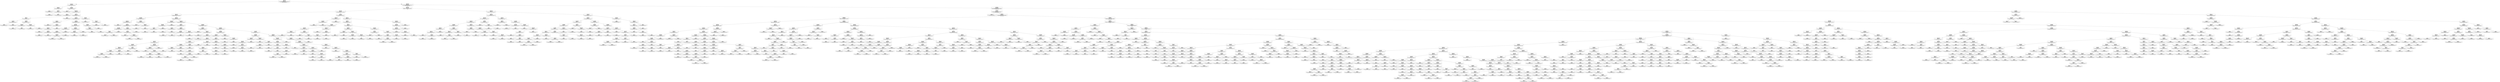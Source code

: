 digraph Tree {
node [shape=box] ;
0 [label="X[11] <= 4.5\ngini = 0.942\nsamples = 4971\nvalue = [739, 120, 80, 32, 94, 262, 221, 278, 224, 258, 253\n61, 545, 496, 350, 606, 492, 334, 152, 45, 147\n675, 748, 195, 379, 82]"] ;
1 [label="X[14] <= 1.5\ngini = 0.2716\nsamples = 296\nvalue = [0, 0, 0, 4, 0, 34, 4, 0, 5, 7, 0, 8, 0, 0\n2, 420, 0, 0, 0, 4, 0, 2, 0, 0, 4, 0]"] ;
0 -> 1 [labeldistance=2.5, labelangle=45, headlabel="True"] ;
2 [label="X[1] <= 1.5\ngini = 0.5408\nsamples = 9\nvalue = [0, 0, 0, 0, 0, 5, 0, 0, 0, 0, 0, 8, 0, 0\n0, 0, 0, 0, 0, 1, 0, 0, 0, 0, 0, 0]"] ;
1 -> 2 ;
3 [label="gini = 0.0\nsamples = 5\nvalue = [0, 0, 0, 0, 0, 0, 0, 0, 0, 0, 0, 8, 0, 0\n0, 0, 0, 0, 0, 0, 0, 0, 0, 0, 0, 0]"] ;
2 -> 3 ;
4 [label="X[2] <= 5.0\ngini = 0.2778\nsamples = 4\nvalue = [0, 0, 0, 0, 0, 5, 0, 0, 0, 0, 0, 0, 0, 0\n0, 0, 0, 0, 0, 1, 0, 0, 0, 0, 0, 0]"] ;
2 -> 4 ;
5 [label="gini = 0.0\nsamples = 3\nvalue = [0, 0, 0, 0, 0, 5, 0, 0, 0, 0, 0, 0, 0, 0\n0, 0, 0, 0, 0, 0, 0, 0, 0, 0, 0, 0]"] ;
4 -> 5 ;
6 [label="gini = 0.0\nsamples = 1\nvalue = [0, 0, 0, 0, 0, 0, 0, 0, 0, 0, 0, 0, 0, 0\n0, 0, 0, 0, 0, 1, 0, 0, 0, 0, 0, 0]"] ;
4 -> 6 ;
7 [label="X[5] <= 2.5\ngini = 0.2301\nsamples = 287\nvalue = [0, 0, 0, 4, 0, 29, 4, 0, 5, 7, 0, 0, 0, 0\n2, 420, 0, 0, 0, 3, 0, 2, 0, 0, 4, 0]"] ;
1 -> 7 ;
8 [label="gini = 0.0\nsamples = 7\nvalue = [0, 0, 0, 0, 0, 11, 0, 0, 0, 0, 0, 0, 0, 0\n0, 0, 0, 0, 0, 0, 0, 0, 0, 0, 0, 0]"] ;
7 -> 8 ;
9 [label="X[13] <= 8.5\ngini = 0.1959\nsamples = 280\nvalue = [0, 0, 0, 4, 0, 18, 4, 0, 5, 7, 0, 0, 0, 0\n2, 420, 0, 0, 0, 3, 0, 2, 0, 0, 4, 0]"] ;
7 -> 9 ;
10 [label="X[9] <= 12.5\ngini = 0.825\nsamples = 13\nvalue = [0, 0, 0, 4, 0, 2, 4, 0, 1, 5, 0, 0, 0, 0\n2, 2, 0, 0, 0, 0, 0, 0, 0, 0, 0, 0]"] ;
9 -> 10 ;
11 [label="X[9] <= 7.5\ngini = 0.8\nsamples = 9\nvalue = [0, 0, 0, 4, 0, 2, 4, 0, 1, 0, 0, 0, 0, 0\n2, 2, 0, 0, 0, 0, 0, 0, 0, 0, 0, 0]"] ;
10 -> 11 ;
12 [label="X[7] <= 6.5\ngini = 0.4444\nsamples = 3\nvalue = [0, 0, 0, 0, 0, 0, 4, 0, 0, 0, 0, 0, 0, 0\n2, 0, 0, 0, 0, 0, 0, 0, 0, 0, 0, 0]"] ;
11 -> 12 ;
13 [label="gini = 0.0\nsamples = 2\nvalue = [0, 0, 0, 0, 0, 0, 4, 0, 0, 0, 0, 0, 0, 0\n0, 0, 0, 0, 0, 0, 0, 0, 0, 0, 0, 0]"] ;
12 -> 13 ;
14 [label="gini = 0.0\nsamples = 1\nvalue = [0, 0, 0, 0, 0, 0, 0, 0, 0, 0, 0, 0, 0, 0\n2, 0, 0, 0, 0, 0, 0, 0, 0, 0, 0, 0]"] ;
12 -> 14 ;
15 [label="X[14] <= 4.5\ngini = 0.6914\nsamples = 6\nvalue = [0, 0, 0, 4, 0, 2, 0, 0, 1, 0, 0, 0, 0, 0\n0, 2, 0, 0, 0, 0, 0, 0, 0, 0, 0, 0]"] ;
11 -> 15 ;
16 [label="X[9] <= 10.0\ngini = 0.4444\nsamples = 3\nvalue = [0, 0, 0, 4, 0, 0, 0, 0, 0, 0, 0, 0, 0, 0\n0, 2, 0, 0, 0, 0, 0, 0, 0, 0, 0, 0]"] ;
15 -> 16 ;
17 [label="gini = 0.0\nsamples = 2\nvalue = [0, 0, 0, 4, 0, 0, 0, 0, 0, 0, 0, 0, 0, 0\n0, 0, 0, 0, 0, 0, 0, 0, 0, 0, 0, 0]"] ;
16 -> 17 ;
18 [label="gini = 0.0\nsamples = 1\nvalue = [0, 0, 0, 0, 0, 0, 0, 0, 0, 0, 0, 0, 0, 0\n0, 2, 0, 0, 0, 0, 0, 0, 0, 0, 0, 0]"] ;
16 -> 18 ;
19 [label="X[7] <= 2.0\ngini = 0.4444\nsamples = 3\nvalue = [0, 0, 0, 0, 0, 2, 0, 0, 1, 0, 0, 0, 0, 0\n0, 0, 0, 0, 0, 0, 0, 0, 0, 0, 0, 0]"] ;
15 -> 19 ;
20 [label="gini = 0.0\nsamples = 1\nvalue = [0, 0, 0, 0, 0, 0, 0, 0, 1, 0, 0, 0, 0, 0\n0, 0, 0, 0, 0, 0, 0, 0, 0, 0, 0, 0]"] ;
19 -> 20 ;
21 [label="gini = 0.0\nsamples = 2\nvalue = [0, 0, 0, 0, 0, 2, 0, 0, 0, 0, 0, 0, 0, 0\n0, 0, 0, 0, 0, 0, 0, 0, 0, 0, 0, 0]"] ;
19 -> 21 ;
22 [label="gini = 0.0\nsamples = 4\nvalue = [0, 0, 0, 0, 0, 0, 0, 0, 0, 5, 0, 0, 0, 0\n0, 0, 0, 0, 0, 0, 0, 0, 0, 0, 0, 0]"] ;
10 -> 22 ;
23 [label="X[3] <= 8.5\ngini = 0.1318\nsamples = 267\nvalue = [0, 0, 0, 0, 0, 16, 0, 0, 4, 2, 0, 0, 0, 0\n0, 418, 0, 0, 0, 3, 0, 2, 0, 0, 4, 0]"] ;
9 -> 23 ;
24 [label="X[7] <= 3.5\ngini = 0.1087\nsamples = 262\nvalue = [0, 0, 0, 0, 0, 16, 0, 0, 4, 0, 0, 0, 0, 0\n0, 416, 0, 0, 0, 3, 0, 2, 0, 0, 0, 0]"] ;
23 -> 24 ;
25 [label="X[3] <= 4.5\ngini = 0.3571\nsamples = 33\nvalue = [0, 0, 0, 0, 0, 8, 0, 0, 4, 0, 0, 0, 0, 0\n0, 44, 0, 0, 0, 0, 0, 0, 0, 0, 0, 0]"] ;
24 -> 25 ;
26 [label="gini = 0.0\nsamples = 25\nvalue = [0, 0, 0, 0, 0, 0, 0, 0, 0, 0, 0, 0, 0, 0\n0, 43, 0, 0, 0, 0, 0, 0, 0, 0, 0, 0]"] ;
25 -> 26 ;
27 [label="X[15] <= 7.5\ngini = 0.5207\nsamples = 8\nvalue = [0, 0, 0, 0, 0, 8, 0, 0, 4, 0, 0, 0, 0, 0\n0, 1, 0, 0, 0, 0, 0, 0, 0, 0, 0, 0]"] ;
25 -> 27 ;
28 [label="X[2] <= 6.5\ngini = 0.1975\nsamples = 6\nvalue = [0, 0, 0, 0, 0, 8, 0, 0, 0, 0, 0, 0, 0, 0\n0, 1, 0, 0, 0, 0, 0, 0, 0, 0, 0, 0]"] ;
27 -> 28 ;
29 [label="gini = 0.0\nsamples = 3\nvalue = [0, 0, 0, 0, 0, 6, 0, 0, 0, 0, 0, 0, 0, 0\n0, 0, 0, 0, 0, 0, 0, 0, 0, 0, 0, 0]"] ;
28 -> 29 ;
30 [label="X[6] <= 10.5\ngini = 0.4444\nsamples = 3\nvalue = [0, 0, 0, 0, 0, 2, 0, 0, 0, 0, 0, 0, 0, 0\n0, 1, 0, 0, 0, 0, 0, 0, 0, 0, 0, 0]"] ;
28 -> 30 ;
31 [label="gini = 0.0\nsamples = 1\nvalue = [0, 0, 0, 0, 0, 0, 0, 0, 0, 0, 0, 0, 0, 0\n0, 1, 0, 0, 0, 0, 0, 0, 0, 0, 0, 0]"] ;
30 -> 31 ;
32 [label="gini = 0.0\nsamples = 2\nvalue = [0, 0, 0, 0, 0, 2, 0, 0, 0, 0, 0, 0, 0, 0\n0, 0, 0, 0, 0, 0, 0, 0, 0, 0, 0, 0]"] ;
30 -> 32 ;
33 [label="gini = 0.0\nsamples = 2\nvalue = [0, 0, 0, 0, 0, 0, 0, 0, 4, 0, 0, 0, 0, 0\n0, 0, 0, 0, 0, 0, 0, 0, 0, 0, 0, 0]"] ;
27 -> 33 ;
34 [label="X[10] <= 8.5\ngini = 0.0659\nsamples = 229\nvalue = [0, 0, 0, 0, 0, 8, 0, 0, 0, 0, 0, 0, 0, 0\n0, 372, 0, 0, 0, 3, 0, 2, 0, 0, 0, 0]"] ;
24 -> 34 ;
35 [label="X[9] <= 12.5\ngini = 0.0363\nsamples = 225\nvalue = [0, 0, 0, 0, 0, 7, 0, 0, 0, 0, 0, 0, 0, 0\n0, 372, 0, 0, 0, 0, 0, 0, 0, 0, 0, 0]"] ;
34 -> 35 ;
36 [label="X[15] <= 6.5\ngini = 0.0057\nsamples = 212\nvalue = [0, 0, 0, 0, 0, 1, 0, 0, 0, 0, 0, 0, 0, 0\n0, 351, 0, 0, 0, 0, 0, 0, 0, 0, 0, 0]"] ;
35 -> 36 ;
37 [label="X[13] <= 9.5\ngini = 0.0644\nsamples = 21\nvalue = [0, 0, 0, 0, 0, 1, 0, 0, 0, 0, 0, 0, 0, 0\n0, 29, 0, 0, 0, 0, 0, 0, 0, 0, 0, 0]"] ;
36 -> 37 ;
38 [label="X[9] <= 10.5\ngini = 0.2449\nsamples = 4\nvalue = [0, 0, 0, 0, 0, 1, 0, 0, 0, 0, 0, 0, 0, 0\n0, 6, 0, 0, 0, 0, 0, 0, 0, 0, 0, 0]"] ;
37 -> 38 ;
39 [label="gini = 0.0\nsamples = 3\nvalue = [0, 0, 0, 0, 0, 0, 0, 0, 0, 0, 0, 0, 0, 0\n0, 6, 0, 0, 0, 0, 0, 0, 0, 0, 0, 0]"] ;
38 -> 39 ;
40 [label="gini = 0.0\nsamples = 1\nvalue = [0, 0, 0, 0, 0, 1, 0, 0, 0, 0, 0, 0, 0, 0\n0, 0, 0, 0, 0, 0, 0, 0, 0, 0, 0, 0]"] ;
38 -> 40 ;
41 [label="gini = 0.0\nsamples = 17\nvalue = [0, 0, 0, 0, 0, 0, 0, 0, 0, 0, 0, 0, 0, 0\n0, 23, 0, 0, 0, 0, 0, 0, 0, 0, 0, 0]"] ;
37 -> 41 ;
42 [label="gini = 0.0\nsamples = 191\nvalue = [0, 0, 0, 0, 0, 0, 0, 0, 0, 0, 0, 0, 0, 0\n0, 322, 0, 0, 0, 0, 0, 0, 0, 0, 0, 0]"] ;
36 -> 42 ;
43 [label="X[5] <= 5.5\ngini = 0.3457\nsamples = 13\nvalue = [0, 0, 0, 0, 0, 6, 0, 0, 0, 0, 0, 0, 0, 0\n0, 21, 0, 0, 0, 0, 0, 0, 0, 0, 0, 0]"] ;
35 -> 43 ;
44 [label="X[15] <= 6.0\ngini = 0.375\nsamples = 5\nvalue = [0, 0, 0, 0, 0, 6, 0, 0, 0, 0, 0, 0, 0, 0\n0, 2, 0, 0, 0, 0, 0, 0, 0, 0, 0, 0]"] ;
43 -> 44 ;
45 [label="gini = 0.0\nsamples = 3\nvalue = [0, 0, 0, 0, 0, 6, 0, 0, 0, 0, 0, 0, 0, 0\n0, 0, 0, 0, 0, 0, 0, 0, 0, 0, 0, 0]"] ;
44 -> 45 ;
46 [label="gini = 0.0\nsamples = 2\nvalue = [0, 0, 0, 0, 0, 0, 0, 0, 0, 0, 0, 0, 0, 0\n0, 2, 0, 0, 0, 0, 0, 0, 0, 0, 0, 0]"] ;
44 -> 46 ;
47 [label="gini = 0.0\nsamples = 8\nvalue = [0, 0, 0, 0, 0, 0, 0, 0, 0, 0, 0, 0, 0, 0\n0, 19, 0, 0, 0, 0, 0, 0, 0, 0, 0, 0]"] ;
43 -> 47 ;
48 [label="X[0] <= 6.5\ngini = 0.6111\nsamples = 4\nvalue = [0, 0, 0, 0, 0, 1, 0, 0, 0, 0, 0, 0, 0, 0\n0, 0, 0, 0, 0, 3, 0, 2, 0, 0, 0, 0]"] ;
34 -> 48 ;
49 [label="X[9] <= 12.0\ngini = 0.375\nsamples = 2\nvalue = [0, 0, 0, 0, 0, 1, 0, 0, 0, 0, 0, 0, 0, 0\n0, 0, 0, 0, 0, 3, 0, 0, 0, 0, 0, 0]"] ;
48 -> 49 ;
50 [label="gini = 0.0\nsamples = 1\nvalue = [0, 0, 0, 0, 0, 0, 0, 0, 0, 0, 0, 0, 0, 0\n0, 0, 0, 0, 0, 3, 0, 0, 0, 0, 0, 0]"] ;
49 -> 50 ;
51 [label="gini = 0.0\nsamples = 1\nvalue = [0, 0, 0, 0, 0, 1, 0, 0, 0, 0, 0, 0, 0, 0\n0, 0, 0, 0, 0, 0, 0, 0, 0, 0, 0, 0]"] ;
49 -> 51 ;
52 [label="gini = 0.0\nsamples = 2\nvalue = [0, 0, 0, 0, 0, 0, 0, 0, 0, 0, 0, 0, 0, 0\n0, 0, 0, 0, 0, 0, 0, 2, 0, 0, 0, 0]"] ;
48 -> 52 ;
53 [label="X[9] <= 9.0\ngini = 0.625\nsamples = 5\nvalue = [0, 0, 0, 0, 0, 0, 0, 0, 0, 2, 0, 0, 0, 0\n0, 2, 0, 0, 0, 0, 0, 0, 0, 0, 4, 0]"] ;
23 -> 53 ;
54 [label="gini = 0.0\nsamples = 2\nvalue = [0, 0, 0, 0, 0, 0, 0, 0, 0, 0, 0, 0, 0, 0\n0, 0, 0, 0, 0, 0, 0, 0, 0, 0, 4, 0]"] ;
53 -> 54 ;
55 [label="X[15] <= 8.5\ngini = 0.5\nsamples = 3\nvalue = [0, 0, 0, 0, 0, 0, 0, 0, 0, 2, 0, 0, 0, 0\n0, 2, 0, 0, 0, 0, 0, 0, 0, 0, 0, 0]"] ;
53 -> 55 ;
56 [label="gini = 0.0\nsamples = 2\nvalue = [0, 0, 0, 0, 0, 0, 0, 0, 0, 0, 0, 0, 0, 0\n0, 2, 0, 0, 0, 0, 0, 0, 0, 0, 0, 0]"] ;
55 -> 56 ;
57 [label="gini = 0.0\nsamples = 1\nvalue = [0, 0, 0, 0, 0, 0, 0, 0, 0, 2, 0, 0, 0, 0\n0, 0, 0, 0, 0, 0, 0, 0, 0, 0, 0, 0]"] ;
55 -> 57 ;
58 [label="X[13] <= 7.5\ngini = 0.9406\nsamples = 4675\nvalue = [739, 120, 80, 28, 94, 228, 217, 278, 219, 251, 253\n53, 545, 496, 348, 186, 492, 334, 152, 41, 147\n673, 748, 195, 375, 82]"] ;
0 -> 58 [labeldistance=2.5, labelangle=-45, headlabel="False"] ;
59 [label="X[12] <= 5.5\ngini = 0.7907\nsamples = 1292\nvalue = [703, 17, 0, 8, 3, 0, 43, 24, 6, 185, 83, 5\n488, 37, 27, 0, 38, 247, 39, 0, 16, 3, 12, 4\n0, 19]"] ;
58 -> 59 ;
60 [label="X[15] <= 9.5\ngini = 0.7117\nsamples = 894\nvalue = [680, 6, 0, 8, 3, 0, 35, 11, 5, 183, 53, 5, 30\n9, 27, 0, 33, 230, 38, 0, 12, 0, 0, 4, 0, 19]"] ;
59 -> 60 ;
61 [label="X[10] <= 2.5\ngini = 0.6176\nsamples = 701\nvalue = [644, 6, 0, 6, 3, 0, 30, 6, 4, 183, 18, 5, 30\n9, 26, 0, 31, 24, 32, 0, 12, 0, 0, 4, 0, 17]"] ;
60 -> 61 ;
62 [label="X[5] <= 13.5\ngini = 0.0962\nsamples = 405\nvalue = [592, 0, 0, 0, 0, 0, 0, 0, 0, 13, 0, 0, 3, 3\n0, 0, 0, 0, 12, 0, 0, 0, 0, 0, 0, 0]"] ;
61 -> 62 ;
63 [label="X[12] <= 0.5\ngini = 0.0579\nsamples = 396\nvalue = [590, 0, 0, 0, 0, 0, 0, 0, 0, 3, 0, 0, 0, 3\n0, 0, 0, 0, 12, 0, 0, 0, 0, 0, 0, 0]"] ;
62 -> 63 ;
64 [label="gini = 0.0\nsamples = 2\nvalue = [0, 0, 0, 0, 0, 0, 0, 0, 0, 3, 0, 0, 0, 0\n0, 0, 0, 0, 0, 0, 0, 0, 0, 0, 0, 0]"] ;
63 -> 64 ;
65 [label="X[8] <= 3.5\ngini = 0.0486\nsamples = 394\nvalue = [590, 0, 0, 0, 0, 0, 0, 0, 0, 0, 0, 0, 0, 3\n0, 0, 0, 0, 12, 0, 0, 0, 0, 0, 0, 0]"] ;
63 -> 65 ;
66 [label="X[14] <= 0.5\ngini = 0.0068\nsamples = 379\nvalue = [583, 0, 0, 0, 0, 0, 0, 0, 0, 0, 0, 0, 0, 2\n0, 0, 0, 0, 0, 0, 0, 0, 0, 0, 0, 0]"] ;
65 -> 66 ;
67 [label="X[6] <= 3.5\ngini = 0.5\nsamples = 2\nvalue = [2, 0, 0, 0, 0, 0, 0, 0, 0, 0, 0, 0, 0, 2\n0, 0, 0, 0, 0, 0, 0, 0, 0, 0, 0, 0]"] ;
66 -> 67 ;
68 [label="gini = 0.0\nsamples = 1\nvalue = [2, 0, 0, 0, 0, 0, 0, 0, 0, 0, 0, 0, 0, 0\n0, 0, 0, 0, 0, 0, 0, 0, 0, 0, 0, 0]"] ;
67 -> 68 ;
69 [label="gini = 0.0\nsamples = 1\nvalue = [0, 0, 0, 0, 0, 0, 0, 0, 0, 0, 0, 0, 0, 2\n0, 0, 0, 0, 0, 0, 0, 0, 0, 0, 0, 0]"] ;
67 -> 69 ;
70 [label="gini = 0.0\nsamples = 377\nvalue = [581, 0, 0, 0, 0, 0, 0, 0, 0, 0, 0, 0, 0, 0\n0, 0, 0, 0, 0, 0, 0, 0, 0, 0, 0, 0]"] ;
66 -> 70 ;
71 [label="X[15] <= 7.5\ngini = 0.515\nsamples = 15\nvalue = [7, 0, 0, 0, 0, 0, 0, 0, 0, 0, 0, 0, 0, 1\n0, 0, 0, 0, 12, 0, 0, 0, 0, 0, 0, 0]"] ;
65 -> 71 ;
72 [label="X[14] <= 1.0\ngini = 0.3704\nsamples = 7\nvalue = [7, 0, 0, 0, 0, 0, 0, 0, 0, 0, 0, 0, 0, 1\n0, 0, 0, 0, 1, 0, 0, 0, 0, 0, 0, 0]"] ;
71 -> 72 ;
73 [label="gini = 0.0\nsamples = 1\nvalue = [0, 0, 0, 0, 0, 0, 0, 0, 0, 0, 0, 0, 0, 1\n0, 0, 0, 0, 0, 0, 0, 0, 0, 0, 0, 0]"] ;
72 -> 73 ;
74 [label="X[6] <= 4.0\ngini = 0.2188\nsamples = 6\nvalue = [7, 0, 0, 0, 0, 0, 0, 0, 0, 0, 0, 0, 0, 0\n0, 0, 0, 0, 1, 0, 0, 0, 0, 0, 0, 0]"] ;
72 -> 74 ;
75 [label="gini = 0.0\nsamples = 1\nvalue = [0, 0, 0, 0, 0, 0, 0, 0, 0, 0, 0, 0, 0, 0\n0, 0, 0, 0, 1, 0, 0, 0, 0, 0, 0, 0]"] ;
74 -> 75 ;
76 [label="gini = 0.0\nsamples = 5\nvalue = [7, 0, 0, 0, 0, 0, 0, 0, 0, 0, 0, 0, 0, 0\n0, 0, 0, 0, 0, 0, 0, 0, 0, 0, 0, 0]"] ;
74 -> 76 ;
77 [label="gini = 0.0\nsamples = 8\nvalue = [0, 0, 0, 0, 0, 0, 0, 0, 0, 0, 0, 0, 0, 0\n0, 0, 0, 0, 11, 0, 0, 0, 0, 0, 0, 0]"] ;
71 -> 77 ;
78 [label="X[12] <= 1.0\ngini = 0.4978\nsamples = 9\nvalue = [2, 0, 0, 0, 0, 0, 0, 0, 0, 10, 0, 0, 3, 0\n0, 0, 0, 0, 0, 0, 0, 0, 0, 0, 0, 0]"] ;
62 -> 78 ;
79 [label="gini = 0.0\nsamples = 7\nvalue = [0, 0, 0, 0, 0, 0, 0, 0, 0, 10, 0, 0, 0, 0\n0, 0, 0, 0, 0, 0, 0, 0, 0, 0, 0, 0]"] ;
78 -> 79 ;
80 [label="X[13] <= 5.0\ngini = 0.48\nsamples = 2\nvalue = [2, 0, 0, 0, 0, 0, 0, 0, 0, 0, 0, 0, 3, 0\n0, 0, 0, 0, 0, 0, 0, 0, 0, 0, 0, 0]"] ;
78 -> 80 ;
81 [label="gini = 0.0\nsamples = 1\nvalue = [0, 0, 0, 0, 0, 0, 0, 0, 0, 0, 0, 0, 3, 0\n0, 0, 0, 0, 0, 0, 0, 0, 0, 0, 0, 0]"] ;
80 -> 81 ;
82 [label="gini = 0.0\nsamples = 1\nvalue = [2, 0, 0, 0, 0, 0, 0, 0, 0, 0, 0, 0, 0, 0\n0, 0, 0, 0, 0, 0, 0, 0, 0, 0, 0, 0]"] ;
80 -> 82 ;
83 [label="X[12] <= 1.5\ngini = 0.8312\nsamples = 296\nvalue = [52, 6, 0, 6, 3, 0, 30, 6, 4, 170, 18, 5, 27\n6, 26, 0, 31, 24, 20, 0, 12, 0, 0, 4, 0, 17]"] ;
61 -> 83 ;
84 [label="X[5] <= 11.5\ngini = 0.0243\nsamples = 96\nvalue = [1, 0, 0, 0, 0, 0, 0, 0, 0, 161, 0, 0, 0, 0\n0, 0, 0, 0, 0, 0, 0, 0, 0, 0, 0, 1]"] ;
83 -> 84 ;
85 [label="X[9] <= 10.0\ngini = 0.062\nsamples = 35\nvalue = [1, 0, 0, 0, 0, 0, 0, 0, 0, 61, 0, 0, 0, 0\n0, 0, 0, 0, 0, 0, 0, 0, 0, 0, 0, 1]"] ;
84 -> 85 ;
86 [label="X[1] <= 3.5\ngini = 0.5\nsamples = 2\nvalue = [1, 0, 0, 0, 0, 0, 0, 0, 0, 0, 0, 0, 0, 0\n0, 0, 0, 0, 0, 0, 0, 0, 0, 0, 0, 1]"] ;
85 -> 86 ;
87 [label="gini = 0.0\nsamples = 1\nvalue = [1, 0, 0, 0, 0, 0, 0, 0, 0, 0, 0, 0, 0, 0\n0, 0, 0, 0, 0, 0, 0, 0, 0, 0, 0, 0]"] ;
86 -> 87 ;
88 [label="gini = 0.0\nsamples = 1\nvalue = [0, 0, 0, 0, 0, 0, 0, 0, 0, 0, 0, 0, 0, 0\n0, 0, 0, 0, 0, 0, 0, 0, 0, 0, 0, 1]"] ;
86 -> 88 ;
89 [label="gini = 0.0\nsamples = 33\nvalue = [0, 0, 0, 0, 0, 0, 0, 0, 0, 61, 0, 0, 0, 0\n0, 0, 0, 0, 0, 0, 0, 0, 0, 0, 0, 0]"] ;
85 -> 89 ;
90 [label="gini = 0.0\nsamples = 61\nvalue = [0, 0, 0, 0, 0, 0, 0, 0, 0, 100, 0, 0, 0, 0\n0, 0, 0, 0, 0, 0, 0, 0, 0, 0, 0, 0]"] ;
84 -> 90 ;
91 [label="X[14] <= 2.5\ngini = 0.915\nsamples = 200\nvalue = [51, 6, 0, 6, 3, 0, 30, 6, 4, 9, 18, 5, 27, 6\n26, 0, 31, 24, 20, 0, 12, 0, 0, 4, 0, 16]"] ;
83 -> 91 ;
92 [label="X[4] <= 3.0\ngini = 0.5271\nsamples = 25\nvalue = [2, 0, 0, 0, 0, 0, 0, 1, 0, 0, 0, 0, 27, 6\n0, 0, 0, 0, 0, 0, 5, 0, 0, 0, 0, 0]"] ;
91 -> 92 ;
93 [label="X[5] <= 9.0\ngini = 0.142\nsamples = 15\nvalue = [2, 0, 0, 0, 0, 0, 0, 0, 0, 0, 0, 0, 24, 0\n0, 0, 0, 0, 0, 0, 0, 0, 0, 0, 0, 0]"] ;
92 -> 93 ;
94 [label="gini = 0.0\nsamples = 13\nvalue = [0, 0, 0, 0, 0, 0, 0, 0, 0, 0, 0, 0, 24, 0\n0, 0, 0, 0, 0, 0, 0, 0, 0, 0, 0, 0]"] ;
93 -> 94 ;
95 [label="gini = 0.0\nsamples = 2\nvalue = [2, 0, 0, 0, 0, 0, 0, 0, 0, 0, 0, 0, 0, 0\n0, 0, 0, 0, 0, 0, 0, 0, 0, 0, 0, 0]"] ;
93 -> 95 ;
96 [label="X[6] <= 8.5\ngini = 0.6844\nsamples = 10\nvalue = [0, 0, 0, 0, 0, 0, 0, 1, 0, 0, 0, 0, 3, 6\n0, 0, 0, 0, 0, 0, 5, 0, 0, 0, 0, 0]"] ;
92 -> 96 ;
97 [label="X[15] <= 6.5\ngini = 0.4688\nsamples = 5\nvalue = [0, 0, 0, 0, 0, 0, 0, 0, 0, 0, 0, 0, 3, 0\n0, 0, 0, 0, 0, 0, 5, 0, 0, 0, 0, 0]"] ;
96 -> 97 ;
98 [label="gini = 0.0\nsamples = 2\nvalue = [0, 0, 0, 0, 0, 0, 0, 0, 0, 0, 0, 0, 3, 0\n0, 0, 0, 0, 0, 0, 0, 0, 0, 0, 0, 0]"] ;
97 -> 98 ;
99 [label="gini = 0.0\nsamples = 3\nvalue = [0, 0, 0, 0, 0, 0, 0, 0, 0, 0, 0, 0, 0, 0\n0, 0, 0, 0, 0, 0, 5, 0, 0, 0, 0, 0]"] ;
97 -> 99 ;
100 [label="X[14] <= 0.5\ngini = 0.2449\nsamples = 5\nvalue = [0, 0, 0, 0, 0, 0, 0, 1, 0, 0, 0, 0, 0, 6\n0, 0, 0, 0, 0, 0, 0, 0, 0, 0, 0, 0]"] ;
96 -> 100 ;
101 [label="gini = 0.0\nsamples = 1\nvalue = [0, 0, 0, 0, 0, 0, 0, 1, 0, 0, 0, 0, 0, 0\n0, 0, 0, 0, 0, 0, 0, 0, 0, 0, 0, 0]"] ;
100 -> 101 ;
102 [label="gini = 0.0\nsamples = 4\nvalue = [0, 0, 0, 0, 0, 0, 0, 0, 0, 0, 0, 0, 0, 6\n0, 0, 0, 0, 0, 0, 0, 0, 0, 0, 0, 0]"] ;
100 -> 102 ;
103 [label="X[13] <= 5.5\ngini = 0.9019\nsamples = 175\nvalue = [49, 6, 0, 6, 3, 0, 30, 5, 4, 9, 18, 5, 0, 0\n26, 0, 31, 24, 20, 0, 7, 0, 0, 4, 0, 16]"] ;
91 -> 103 ;
104 [label="X[8] <= 2.5\ngini = 0.4432\nsamples = 27\nvalue = [32, 0, 0, 0, 0, 0, 0, 0, 0, 0, 6, 0, 0, 0\n0, 0, 3, 0, 0, 0, 0, 0, 0, 0, 0, 3]"] ;
103 -> 104 ;
105 [label="gini = 0.0\nsamples = 20\nvalue = [32, 0, 0, 0, 0, 0, 0, 0, 0, 0, 0, 0, 0, 0\n0, 0, 0, 0, 0, 0, 0, 0, 0, 0, 0, 0]"] ;
104 -> 105 ;
106 [label="X[15] <= 7.5\ngini = 0.625\nsamples = 7\nvalue = [0, 0, 0, 0, 0, 0, 0, 0, 0, 0, 6, 0, 0, 0\n0, 0, 3, 0, 0, 0, 0, 0, 0, 0, 0, 3]"] ;
104 -> 106 ;
107 [label="gini = 0.0\nsamples = 2\nvalue = [0, 0, 0, 0, 0, 0, 0, 0, 0, 0, 0, 0, 0, 0\n0, 0, 3, 0, 0, 0, 0, 0, 0, 0, 0, 0]"] ;
106 -> 107 ;
108 [label="X[5] <= 9.0\ngini = 0.4444\nsamples = 5\nvalue = [0, 0, 0, 0, 0, 0, 0, 0, 0, 0, 6, 0, 0, 0\n0, 0, 0, 0, 0, 0, 0, 0, 0, 0, 0, 3]"] ;
106 -> 108 ;
109 [label="gini = 0.0\nsamples = 4\nvalue = [0, 0, 0, 0, 0, 0, 0, 0, 0, 0, 6, 0, 0, 0\n0, 0, 0, 0, 0, 0, 0, 0, 0, 0, 0, 0]"] ;
108 -> 109 ;
110 [label="gini = 0.0\nsamples = 1\nvalue = [0, 0, 0, 0, 0, 0, 0, 0, 0, 0, 0, 0, 0, 0\n0, 0, 0, 0, 0, 0, 0, 0, 0, 0, 0, 3]"] ;
108 -> 110 ;
111 [label="X[6] <= 6.5\ngini = 0.9118\nsamples = 148\nvalue = [17, 6, 0, 6, 3, 0, 30, 5, 4, 9, 12, 5, 0, 0\n26, 0, 28, 24, 20, 0, 7, 0, 0, 4, 0, 13]"] ;
103 -> 111 ;
112 [label="X[14] <= 9.0\ngini = 0.8595\nsamples = 73\nvalue = [5, 0, 0, 0, 0, 0, 13, 3, 0, 1, 5, 5, 0, 0\n19, 0, 28, 1, 13, 0, 7, 0, 0, 0, 0, 12]"] ;
111 -> 112 ;
113 [label="X[7] <= 5.5\ngini = 0.837\nsamples = 65\nvalue = [5, 0, 0, 0, 0, 0, 13, 3, 0, 1, 5, 5, 0, 0\n19, 0, 28, 1, 2, 0, 7, 0, 0, 0, 0, 7]"] ;
112 -> 113 ;
114 [label="X[12] <= 3.5\ngini = 0.8717\nsamples = 48\nvalue = [5, 0, 0, 0, 0, 0, 13, 2, 0, 1, 5, 5, 0, 0\n14, 0, 8, 0, 2, 0, 7, 0, 0, 0, 0, 7]"] ;
113 -> 114 ;
115 [label="X[5] <= 8.5\ngini = 0.7787\nsamples = 27\nvalue = [3, 0, 0, 0, 0, 0, 0, 1, 0, 1, 0, 5, 0, 0\n13, 0, 7, 0, 0, 0, 0, 0, 0, 0, 0, 7]"] ;
114 -> 115 ;
116 [label="X[1] <= 8.0\ngini = 0.4568\nsamples = 15\nvalue = [1, 0, 0, 0, 0, 0, 0, 1, 0, 0, 0, 1, 0, 0\n13, 0, 2, 0, 0, 0, 0, 0, 0, 0, 0, 0]"] ;
115 -> 116 ;
117 [label="X[15] <= 7.5\ngini = 0.3203\nsamples = 13\nvalue = [0, 0, 0, 0, 0, 0, 0, 1, 0, 0, 0, 0, 0, 0\n13, 0, 2, 0, 0, 0, 0, 0, 0, 0, 0, 0]"] ;
116 -> 117 ;
118 [label="X[11] <= 7.5\ngini = 0.375\nsamples = 6\nvalue = [0, 0, 0, 0, 0, 0, 0, 0, 0, 0, 0, 0, 0, 0\n6, 0, 2, 0, 0, 0, 0, 0, 0, 0, 0, 0]"] ;
117 -> 118 ;
119 [label="X[2] <= 5.5\ngini = 0.4444\nsamples = 3\nvalue = [0, 0, 0, 0, 0, 0, 0, 0, 0, 0, 0, 0, 0, 0\n1, 0, 2, 0, 0, 0, 0, 0, 0, 0, 0, 0]"] ;
118 -> 119 ;
120 [label="gini = 0.0\nsamples = 1\nvalue = [0, 0, 0, 0, 0, 0, 0, 0, 0, 0, 0, 0, 0, 0\n1, 0, 0, 0, 0, 0, 0, 0, 0, 0, 0, 0]"] ;
119 -> 120 ;
121 [label="gini = 0.0\nsamples = 2\nvalue = [0, 0, 0, 0, 0, 0, 0, 0, 0, 0, 0, 0, 0, 0\n0, 0, 2, 0, 0, 0, 0, 0, 0, 0, 0, 0]"] ;
119 -> 121 ;
122 [label="gini = 0.0\nsamples = 3\nvalue = [0, 0, 0, 0, 0, 0, 0, 0, 0, 0, 0, 0, 0, 0\n5, 0, 0, 0, 0, 0, 0, 0, 0, 0, 0, 0]"] ;
118 -> 122 ;
123 [label="X[2] <= 5.5\ngini = 0.2188\nsamples = 7\nvalue = [0, 0, 0, 0, 0, 0, 0, 1, 0, 0, 0, 0, 0, 0\n7, 0, 0, 0, 0, 0, 0, 0, 0, 0, 0, 0]"] ;
117 -> 123 ;
124 [label="gini = 0.0\nsamples = 1\nvalue = [0, 0, 0, 0, 0, 0, 0, 1, 0, 0, 0, 0, 0, 0\n0, 0, 0, 0, 0, 0, 0, 0, 0, 0, 0, 0]"] ;
123 -> 124 ;
125 [label="gini = 0.0\nsamples = 6\nvalue = [0, 0, 0, 0, 0, 0, 0, 0, 0, 0, 0, 0, 0, 0\n7, 0, 0, 0, 0, 0, 0, 0, 0, 0, 0, 0]"] ;
123 -> 125 ;
126 [label="X[0] <= 4.5\ngini = 0.5\nsamples = 2\nvalue = [1, 0, 0, 0, 0, 0, 0, 0, 0, 0, 0, 1, 0, 0\n0, 0, 0, 0, 0, 0, 0, 0, 0, 0, 0, 0]"] ;
116 -> 126 ;
127 [label="gini = 0.0\nsamples = 1\nvalue = [1, 0, 0, 0, 0, 0, 0, 0, 0, 0, 0, 0, 0, 0\n0, 0, 0, 0, 0, 0, 0, 0, 0, 0, 0, 0]"] ;
126 -> 127 ;
128 [label="gini = 0.0\nsamples = 1\nvalue = [0, 0, 0, 0, 0, 0, 0, 0, 0, 0, 0, 1, 0, 0\n0, 0, 0, 0, 0, 0, 0, 0, 0, 0, 0, 0]"] ;
126 -> 128 ;
129 [label="X[9] <= 10.5\ngini = 0.7368\nsamples = 12\nvalue = [2, 0, 0, 0, 0, 0, 0, 0, 0, 1, 0, 4, 0, 0\n0, 0, 5, 0, 0, 0, 0, 0, 0, 0, 0, 7]"] ;
115 -> 129 ;
130 [label="X[3] <= 5.0\ngini = 0.6489\nsamples = 10\nvalue = [2, 0, 0, 0, 0, 0, 0, 0, 0, 1, 0, 0, 0, 0\n0, 0, 5, 0, 0, 0, 0, 0, 0, 0, 0, 7]"] ;
129 -> 130 ;
131 [label="gini = 0.0\nsamples = 1\nvalue = [0, 0, 0, 0, 0, 0, 0, 0, 0, 0, 0, 0, 0, 0\n0, 0, 3, 0, 0, 0, 0, 0, 0, 0, 0, 0]"] ;
130 -> 131 ;
132 [label="X[6] <= 3.5\ngini = 0.5972\nsamples = 9\nvalue = [2, 0, 0, 0, 0, 0, 0, 0, 0, 1, 0, 0, 0, 0\n0, 0, 2, 0, 0, 0, 0, 0, 0, 0, 0, 7]"] ;
130 -> 132 ;
133 [label="X[2] <= 5.5\ngini = 0.5\nsamples = 3\nvalue = [2, 0, 0, 0, 0, 0, 0, 0, 0, 0, 0, 0, 0, 0\n0, 0, 2, 0, 0, 0, 0, 0, 0, 0, 0, 0]"] ;
132 -> 133 ;
134 [label="gini = 0.0\nsamples = 2\nvalue = [2, 0, 0, 0, 0, 0, 0, 0, 0, 0, 0, 0, 0, 0\n0, 0, 0, 0, 0, 0, 0, 0, 0, 0, 0, 0]"] ;
133 -> 134 ;
135 [label="gini = 0.0\nsamples = 1\nvalue = [0, 0, 0, 0, 0, 0, 0, 0, 0, 0, 0, 0, 0, 0\n0, 0, 2, 0, 0, 0, 0, 0, 0, 0, 0, 0]"] ;
133 -> 135 ;
136 [label="X[12] <= 2.5\ngini = 0.2188\nsamples = 6\nvalue = [0, 0, 0, 0, 0, 0, 0, 0, 0, 1, 0, 0, 0, 0\n0, 0, 0, 0, 0, 0, 0, 0, 0, 0, 0, 7]"] ;
132 -> 136 ;
137 [label="gini = 0.0\nsamples = 5\nvalue = [0, 0, 0, 0, 0, 0, 0, 0, 0, 0, 0, 0, 0, 0\n0, 0, 0, 0, 0, 0, 0, 0, 0, 0, 0, 7]"] ;
136 -> 137 ;
138 [label="gini = 0.0\nsamples = 1\nvalue = [0, 0, 0, 0, 0, 0, 0, 0, 0, 1, 0, 0, 0, 0\n0, 0, 0, 0, 0, 0, 0, 0, 0, 0, 0, 0]"] ;
136 -> 138 ;
139 [label="gini = 0.0\nsamples = 2\nvalue = [0, 0, 0, 0, 0, 0, 0, 0, 0, 0, 0, 4, 0, 0\n0, 0, 0, 0, 0, 0, 0, 0, 0, 0, 0, 0]"] ;
129 -> 139 ;
140 [label="X[12] <= 4.5\ngini = 0.752\nsamples = 21\nvalue = [2, 0, 0, 0, 0, 0, 13, 1, 0, 0, 5, 0, 0, 0\n1, 0, 1, 0, 2, 0, 7, 0, 0, 0, 0, 0]"] ;
114 -> 140 ;
141 [label="X[13] <= 6.5\ngini = 0.4568\nsamples = 13\nvalue = [1, 0, 0, 0, 0, 0, 13, 0, 0, 0, 0, 0, 0, 0\n1, 0, 0, 0, 2, 0, 1, 0, 0, 0, 0, 0]"] ;
140 -> 141 ;
142 [label="X[2] <= 4.0\ngini = 0.4444\nsamples = 2\nvalue = [1, 0, 0, 0, 0, 0, 0, 0, 0, 0, 0, 0, 0, 0\n0, 0, 0, 0, 2, 0, 0, 0, 0, 0, 0, 0]"] ;
141 -> 142 ;
143 [label="gini = 0.0\nsamples = 1\nvalue = [1, 0, 0, 0, 0, 0, 0, 0, 0, 0, 0, 0, 0, 0\n0, 0, 0, 0, 0, 0, 0, 0, 0, 0, 0, 0]"] ;
142 -> 143 ;
144 [label="gini = 0.0\nsamples = 1\nvalue = [0, 0, 0, 0, 0, 0, 0, 0, 0, 0, 0, 0, 0, 0\n0, 0, 0, 0, 2, 0, 0, 0, 0, 0, 0, 0]"] ;
142 -> 144 ;
145 [label="X[3] <= 4.5\ngini = 0.24\nsamples = 11\nvalue = [0, 0, 0, 0, 0, 0, 13, 0, 0, 0, 0, 0, 0, 0\n1, 0, 0, 0, 0, 0, 1, 0, 0, 0, 0, 0]"] ;
141 -> 145 ;
146 [label="gini = 0.0\nsamples = 1\nvalue = [0, 0, 0, 0, 0, 0, 0, 0, 0, 0, 0, 0, 0, 0\n0, 0, 0, 0, 0, 0, 1, 0, 0, 0, 0, 0]"] ;
145 -> 146 ;
147 [label="X[9] <= 8.5\ngini = 0.1327\nsamples = 10\nvalue = [0, 0, 0, 0, 0, 0, 13, 0, 0, 0, 0, 0, 0, 0\n1, 0, 0, 0, 0, 0, 0, 0, 0, 0, 0, 0]"] ;
145 -> 147 ;
148 [label="gini = 0.0\nsamples = 4\nvalue = [0, 0, 0, 0, 0, 0, 8, 0, 0, 0, 0, 0, 0, 0\n0, 0, 0, 0, 0, 0, 0, 0, 0, 0, 0, 0]"] ;
147 -> 148 ;
149 [label="X[7] <= 3.5\ngini = 0.2778\nsamples = 6\nvalue = [0, 0, 0, 0, 0, 0, 5, 0, 0, 0, 0, 0, 0, 0\n1, 0, 0, 0, 0, 0, 0, 0, 0, 0, 0, 0]"] ;
147 -> 149 ;
150 [label="X[11] <= 7.0\ngini = 0.5\nsamples = 2\nvalue = [0, 0, 0, 0, 0, 0, 1, 0, 0, 0, 0, 0, 0, 0\n1, 0, 0, 0, 0, 0, 0, 0, 0, 0, 0, 0]"] ;
149 -> 150 ;
151 [label="gini = 0.0\nsamples = 1\nvalue = [0, 0, 0, 0, 0, 0, 1, 0, 0, 0, 0, 0, 0, 0\n0, 0, 0, 0, 0, 0, 0, 0, 0, 0, 0, 0]"] ;
150 -> 151 ;
152 [label="gini = 0.0\nsamples = 1\nvalue = [0, 0, 0, 0, 0, 0, 0, 0, 0, 0, 0, 0, 0, 0\n1, 0, 0, 0, 0, 0, 0, 0, 0, 0, 0, 0]"] ;
150 -> 152 ;
153 [label="gini = 0.0\nsamples = 4\nvalue = [0, 0, 0, 0, 0, 0, 4, 0, 0, 0, 0, 0, 0, 0\n0, 0, 0, 0, 0, 0, 0, 0, 0, 0, 0, 0]"] ;
149 -> 153 ;
154 [label="X[5] <= 6.5\ngini = 0.6735\nsamples = 8\nvalue = [1, 0, 0, 0, 0, 0, 0, 1, 0, 0, 5, 0, 0, 0\n0, 0, 1, 0, 0, 0, 6, 0, 0, 0, 0, 0]"] ;
140 -> 154 ;
155 [label="gini = 0.0\nsamples = 2\nvalue = [0, 0, 0, 0, 0, 0, 0, 0, 0, 0, 5, 0, 0, 0\n0, 0, 0, 0, 0, 0, 0, 0, 0, 0, 0, 0]"] ;
154 -> 155 ;
156 [label="X[0] <= 5.5\ngini = 0.5185\nsamples = 6\nvalue = [1, 0, 0, 0, 0, 0, 0, 1, 0, 0, 0, 0, 0, 0\n0, 0, 1, 0, 0, 0, 6, 0, 0, 0, 0, 0]"] ;
154 -> 156 ;
157 [label="X[4] <= 6.0\ngini = 0.5\nsamples = 2\nvalue = [0, 0, 0, 0, 0, 0, 0, 1, 0, 0, 0, 0, 0, 0\n0, 0, 1, 0, 0, 0, 0, 0, 0, 0, 0, 0]"] ;
156 -> 157 ;
158 [label="gini = 0.0\nsamples = 1\nvalue = [0, 0, 0, 0, 0, 0, 0, 0, 0, 0, 0, 0, 0, 0\n0, 0, 1, 0, 0, 0, 0, 0, 0, 0, 0, 0]"] ;
157 -> 158 ;
159 [label="gini = 0.0\nsamples = 1\nvalue = [0, 0, 0, 0, 0, 0, 0, 1, 0, 0, 0, 0, 0, 0\n0, 0, 0, 0, 0, 0, 0, 0, 0, 0, 0, 0]"] ;
157 -> 159 ;
160 [label="X[6] <= 4.5\ngini = 0.2449\nsamples = 4\nvalue = [1, 0, 0, 0, 0, 0, 0, 0, 0, 0, 0, 0, 0, 0\n0, 0, 0, 0, 0, 0, 6, 0, 0, 0, 0, 0]"] ;
156 -> 160 ;
161 [label="gini = 0.0\nsamples = 1\nvalue = [1, 0, 0, 0, 0, 0, 0, 0, 0, 0, 0, 0, 0, 0\n0, 0, 0, 0, 0, 0, 0, 0, 0, 0, 0, 0]"] ;
160 -> 161 ;
162 [label="gini = 0.0\nsamples = 3\nvalue = [0, 0, 0, 0, 0, 0, 0, 0, 0, 0, 0, 0, 0, 0\n0, 0, 0, 0, 0, 0, 6, 0, 0, 0, 0, 0]"] ;
160 -> 162 ;
163 [label="X[5] <= 7.5\ngini = 0.4143\nsamples = 17\nvalue = [0, 0, 0, 0, 0, 0, 0, 1, 0, 0, 0, 0, 0, 0\n5, 0, 20, 1, 0, 0, 0, 0, 0, 0, 0, 0]"] ;
113 -> 163 ;
164 [label="X[12] <= 3.5\ngini = 0.375\nsamples = 2\nvalue = [0, 0, 0, 0, 0, 0, 0, 1, 0, 0, 0, 0, 0, 0\n3, 0, 0, 0, 0, 0, 0, 0, 0, 0, 0, 0]"] ;
163 -> 164 ;
165 [label="gini = 0.0\nsamples = 1\nvalue = [0, 0, 0, 0, 0, 0, 0, 1, 0, 0, 0, 0, 0, 0\n0, 0, 0, 0, 0, 0, 0, 0, 0, 0, 0, 0]"] ;
164 -> 165 ;
166 [label="gini = 0.0\nsamples = 1\nvalue = [0, 0, 0, 0, 0, 0, 0, 0, 0, 0, 0, 0, 0, 0\n3, 0, 0, 0, 0, 0, 0, 0, 0, 0, 0, 0]"] ;
164 -> 166 ;
167 [label="X[14] <= 4.5\ngini = 0.2344\nsamples = 15\nvalue = [0, 0, 0, 0, 0, 0, 0, 0, 0, 0, 0, 0, 0, 0\n2, 0, 20, 1, 0, 0, 0, 0, 0, 0, 0, 0]"] ;
163 -> 167 ;
168 [label="gini = 0.0\nsamples = 1\nvalue = [0, 0, 0, 0, 0, 0, 0, 0, 0, 0, 0, 0, 0, 0\n2, 0, 0, 0, 0, 0, 0, 0, 0, 0, 0, 0]"] ;
167 -> 168 ;
169 [label="X[6] <= 5.5\ngini = 0.0907\nsamples = 14\nvalue = [0, 0, 0, 0, 0, 0, 0, 0, 0, 0, 0, 0, 0, 0\n0, 0, 20, 1, 0, 0, 0, 0, 0, 0, 0, 0]"] ;
167 -> 169 ;
170 [label="gini = 0.0\nsamples = 12\nvalue = [0, 0, 0, 0, 0, 0, 0, 0, 0, 0, 0, 0, 0, 0\n0, 0, 19, 0, 0, 0, 0, 0, 0, 0, 0, 0]"] ;
169 -> 170 ;
171 [label="X[1] <= 7.5\ngini = 0.5\nsamples = 2\nvalue = [0, 0, 0, 0, 0, 0, 0, 0, 0, 0, 0, 0, 0, 0\n0, 0, 1, 1, 0, 0, 0, 0, 0, 0, 0, 0]"] ;
169 -> 171 ;
172 [label="gini = 0.0\nsamples = 1\nvalue = [0, 0, 0, 0, 0, 0, 0, 0, 0, 0, 0, 0, 0, 0\n0, 0, 1, 0, 0, 0, 0, 0, 0, 0, 0, 0]"] ;
171 -> 172 ;
173 [label="gini = 0.0\nsamples = 1\nvalue = [0, 0, 0, 0, 0, 0, 0, 0, 0, 0, 0, 0, 0, 0\n0, 0, 0, 1, 0, 0, 0, 0, 0, 0, 0, 0]"] ;
171 -> 173 ;
174 [label="X[8] <= 3.5\ngini = 0.4297\nsamples = 8\nvalue = [0, 0, 0, 0, 0, 0, 0, 0, 0, 0, 0, 0, 0, 0\n0, 0, 0, 0, 11, 0, 0, 0, 0, 0, 0, 5]"] ;
112 -> 174 ;
175 [label="gini = 0.0\nsamples = 4\nvalue = [0, 0, 0, 0, 0, 0, 0, 0, 0, 0, 0, 0, 0, 0\n0, 0, 0, 0, 7, 0, 0, 0, 0, 0, 0, 0]"] ;
174 -> 175 ;
176 [label="X[4] <= 6.5\ngini = 0.4938\nsamples = 4\nvalue = [0, 0, 0, 0, 0, 0, 0, 0, 0, 0, 0, 0, 0, 0\n0, 0, 0, 0, 4, 0, 0, 0, 0, 0, 0, 5]"] ;
174 -> 176 ;
177 [label="gini = 0.0\nsamples = 2\nvalue = [0, 0, 0, 0, 0, 0, 0, 0, 0, 0, 0, 0, 0, 0\n0, 0, 0, 0, 0, 0, 0, 0, 0, 0, 0, 5]"] ;
176 -> 177 ;
178 [label="gini = 0.0\nsamples = 2\nvalue = [0, 0, 0, 0, 0, 0, 0, 0, 0, 0, 0, 0, 0, 0\n0, 0, 0, 0, 4, 0, 0, 0, 0, 0, 0, 0]"] ;
176 -> 178 ;
179 [label="X[2] <= 4.5\ngini = 0.8872\nsamples = 75\nvalue = [12, 6, 0, 6, 3, 0, 17, 2, 4, 8, 7, 0, 0, 0\n7, 0, 0, 23, 7, 0, 0, 0, 0, 4, 0, 1]"] ;
111 -> 179 ;
180 [label="X[10] <= 5.5\ngini = 0.6633\nsamples = 22\nvalue = [0, 0, 0, 4, 0, 0, 2, 1, 0, 1, 1, 0, 0, 0\n0, 0, 0, 15, 0, 0, 0, 0, 0, 4, 0, 0]"] ;
179 -> 180 ;
181 [label="X[1] <= 8.0\ngini = 0.3601\nsamples = 16\nvalue = [0, 0, 0, 2, 0, 0, 0, 0, 0, 1, 1, 0, 0, 0\n0, 0, 0, 15, 0, 0, 0, 0, 0, 0, 0, 0]"] ;
180 -> 181 ;
182 [label="X[15] <= 6.5\ngini = 0.2901\nsamples = 15\nvalue = [0, 0, 0, 2, 0, 0, 0, 0, 0, 0, 1, 0, 0, 0\n0, 0, 0, 15, 0, 0, 0, 0, 0, 0, 0, 0]"] ;
181 -> 182 ;
183 [label="gini = 0.0\nsamples = 1\nvalue = [0, 0, 0, 2, 0, 0, 0, 0, 0, 0, 0, 0, 0, 0\n0, 0, 0, 0, 0, 0, 0, 0, 0, 0, 0, 0]"] ;
182 -> 183 ;
184 [label="X[0] <= 2.5\ngini = 0.1172\nsamples = 14\nvalue = [0, 0, 0, 0, 0, 0, 0, 0, 0, 0, 1, 0, 0, 0\n0, 0, 0, 15, 0, 0, 0, 0, 0, 0, 0, 0]"] ;
182 -> 184 ;
185 [label="gini = 0.0\nsamples = 10\nvalue = [0, 0, 0, 0, 0, 0, 0, 0, 0, 0, 0, 0, 0, 0\n0, 0, 0, 10, 0, 0, 0, 0, 0, 0, 0, 0]"] ;
184 -> 185 ;
186 [label="X[5] <= 7.5\ngini = 0.2778\nsamples = 4\nvalue = [0, 0, 0, 0, 0, 0, 0, 0, 0, 0, 1, 0, 0, 0\n0, 0, 0, 5, 0, 0, 0, 0, 0, 0, 0, 0]"] ;
184 -> 186 ;
187 [label="gini = 0.0\nsamples = 1\nvalue = [0, 0, 0, 0, 0, 0, 0, 0, 0, 0, 1, 0, 0, 0\n0, 0, 0, 0, 0, 0, 0, 0, 0, 0, 0, 0]"] ;
186 -> 187 ;
188 [label="gini = 0.0\nsamples = 3\nvalue = [0, 0, 0, 0, 0, 0, 0, 0, 0, 0, 0, 0, 0, 0\n0, 0, 0, 5, 0, 0, 0, 0, 0, 0, 0, 0]"] ;
186 -> 188 ;
189 [label="gini = 0.0\nsamples = 1\nvalue = [0, 0, 0, 0, 0, 0, 0, 0, 0, 1, 0, 0, 0, 0\n0, 0, 0, 0, 0, 0, 0, 0, 0, 0, 0, 0]"] ;
181 -> 189 ;
190 [label="X[12] <= 2.5\ngini = 0.6914\nsamples = 6\nvalue = [0, 0, 0, 2, 0, 0, 2, 1, 0, 0, 0, 0, 0, 0\n0, 0, 0, 0, 0, 0, 0, 0, 0, 4, 0, 0]"] ;
180 -> 190 ;
191 [label="gini = 0.0\nsamples = 1\nvalue = [0, 0, 0, 0, 0, 0, 0, 0, 0, 0, 0, 0, 0, 0\n0, 0, 0, 0, 0, 0, 0, 0, 0, 4, 0, 0]"] ;
190 -> 191 ;
192 [label="X[14] <= 6.5\ngini = 0.64\nsamples = 5\nvalue = [0, 0, 0, 2, 0, 0, 2, 1, 0, 0, 0, 0, 0, 0\n0, 0, 0, 0, 0, 0, 0, 0, 0, 0, 0, 0]"] ;
190 -> 192 ;
193 [label="X[8] <= 2.5\ngini = 0.4444\nsamples = 3\nvalue = [0, 0, 0, 0, 0, 0, 2, 1, 0, 0, 0, 0, 0, 0\n0, 0, 0, 0, 0, 0, 0, 0, 0, 0, 0, 0]"] ;
192 -> 193 ;
194 [label="gini = 0.0\nsamples = 1\nvalue = [0, 0, 0, 0, 0, 0, 0, 1, 0, 0, 0, 0, 0, 0\n0, 0, 0, 0, 0, 0, 0, 0, 0, 0, 0, 0]"] ;
193 -> 194 ;
195 [label="gini = 0.0\nsamples = 2\nvalue = [0, 0, 0, 0, 0, 0, 2, 0, 0, 0, 0, 0, 0, 0\n0, 0, 0, 0, 0, 0, 0, 0, 0, 0, 0, 0]"] ;
193 -> 195 ;
196 [label="gini = 0.0\nsamples = 2\nvalue = [0, 0, 0, 2, 0, 0, 0, 0, 0, 0, 0, 0, 0, 0\n0, 0, 0, 0, 0, 0, 0, 0, 0, 0, 0, 0]"] ;
192 -> 196 ;
197 [label="X[15] <= 5.5\ngini = 0.8906\nsamples = 53\nvalue = [12, 6, 0, 2, 3, 0, 15, 1, 4, 7, 6, 0, 0, 0\n7, 0, 0, 8, 7, 0, 0, 0, 0, 0, 0, 1]"] ;
179 -> 197 ;
198 [label="X[7] <= 5.5\ngini = 0.6458\nsamples = 15\nvalue = [12, 0, 0, 0, 0, 0, 0, 0, 0, 1, 0, 0, 0, 0\n0, 0, 0, 3, 7, 0, 0, 0, 0, 0, 0, 1]"] ;
197 -> 198 ;
199 [label="X[14] <= 7.5\ngini = 0.6391\nsamples = 8\nvalue = [1, 0, 0, 0, 0, 0, 0, 0, 0, 1, 0, 0, 0, 0\n0, 0, 0, 3, 7, 0, 0, 0, 0, 0, 0, 1]"] ;
198 -> 199 ;
200 [label="X[3] <= 5.5\ngini = 0.56\nsamples = 3\nvalue = [1, 0, 0, 0, 0, 0, 0, 0, 0, 1, 0, 0, 0, 0\n0, 0, 0, 3, 0, 0, 0, 0, 0, 0, 0, 0]"] ;
199 -> 200 ;
201 [label="gini = 0.0\nsamples = 1\nvalue = [0, 0, 0, 0, 0, 0, 0, 0, 0, 0, 0, 0, 0, 0\n0, 0, 0, 3, 0, 0, 0, 0, 0, 0, 0, 0]"] ;
200 -> 201 ;
202 [label="X[7] <= 3.5\ngini = 0.5\nsamples = 2\nvalue = [1, 0, 0, 0, 0, 0, 0, 0, 0, 1, 0, 0, 0, 0\n0, 0, 0, 0, 0, 0, 0, 0, 0, 0, 0, 0]"] ;
200 -> 202 ;
203 [label="gini = 0.0\nsamples = 1\nvalue = [1, 0, 0, 0, 0, 0, 0, 0, 0, 0, 0, 0, 0, 0\n0, 0, 0, 0, 0, 0, 0, 0, 0, 0, 0, 0]"] ;
202 -> 203 ;
204 [label="gini = 0.0\nsamples = 1\nvalue = [0, 0, 0, 0, 0, 0, 0, 0, 0, 1, 0, 0, 0, 0\n0, 0, 0, 0, 0, 0, 0, 0, 0, 0, 0, 0]"] ;
202 -> 204 ;
205 [label="X[5] <= 8.5\ngini = 0.2188\nsamples = 5\nvalue = [0, 0, 0, 0, 0, 0, 0, 0, 0, 0, 0, 0, 0, 0\n0, 0, 0, 0, 7, 0, 0, 0, 0, 0, 0, 1]"] ;
199 -> 205 ;
206 [label="gini = 0.0\nsamples = 4\nvalue = [0, 0, 0, 0, 0, 0, 0, 0, 0, 0, 0, 0, 0, 0\n0, 0, 0, 0, 7, 0, 0, 0, 0, 0, 0, 0]"] ;
205 -> 206 ;
207 [label="gini = 0.0\nsamples = 1\nvalue = [0, 0, 0, 0, 0, 0, 0, 0, 0, 0, 0, 0, 0, 0\n0, 0, 0, 0, 0, 0, 0, 0, 0, 0, 0, 1]"] ;
205 -> 207 ;
208 [label="gini = 0.0\nsamples = 7\nvalue = [11, 0, 0, 0, 0, 0, 0, 0, 0, 0, 0, 0, 0, 0\n0, 0, 0, 0, 0, 0, 0, 0, 0, 0, 0, 0]"] ;
198 -> 208 ;
209 [label="X[1] <= 10.5\ngini = 0.8555\nsamples = 38\nvalue = [0, 6, 0, 2, 3, 0, 15, 1, 4, 6, 6, 0, 0, 0\n7, 0, 0, 5, 0, 0, 0, 0, 0, 0, 0, 0]"] ;
197 -> 209 ;
210 [label="X[5] <= 7.5\ngini = 0.8484\nsamples = 36\nvalue = [0, 3, 0, 2, 3, 0, 15, 1, 4, 6, 6, 0, 0, 0\n7, 0, 0, 5, 0, 0, 0, 0, 0, 0, 0, 0]"] ;
209 -> 210 ;
211 [label="X[10] <= 5.5\ngini = 0.648\nsamples = 21\nvalue = [0, 3, 0, 0, 1, 0, 15, 1, 0, 0, 6, 0, 0, 0\n2, 0, 0, 0, 0, 0, 0, 0, 0, 0, 0, 0]"] ;
210 -> 211 ;
212 [label="X[11] <= 7.0\ngini = 0.6116\nsamples = 9\nvalue = [0, 3, 0, 0, 0, 0, 1, 1, 0, 0, 6, 0, 0, 0\n0, 0, 0, 0, 0, 0, 0, 0, 0, 0, 0, 0]"] ;
211 -> 212 ;
213 [label="X[2] <= 5.5\ngini = 0.375\nsamples = 3\nvalue = [0, 3, 0, 0, 0, 0, 0, 1, 0, 0, 0, 0, 0, 0\n0, 0, 0, 0, 0, 0, 0, 0, 0, 0, 0, 0]"] ;
212 -> 213 ;
214 [label="X[1] <= 8.5\ngini = 0.5\nsamples = 2\nvalue = [0, 1, 0, 0, 0, 0, 0, 1, 0, 0, 0, 0, 0, 0\n0, 0, 0, 0, 0, 0, 0, 0, 0, 0, 0, 0]"] ;
213 -> 214 ;
215 [label="gini = 0.0\nsamples = 1\nvalue = [0, 0, 0, 0, 0, 0, 0, 1, 0, 0, 0, 0, 0, 0\n0, 0, 0, 0, 0, 0, 0, 0, 0, 0, 0, 0]"] ;
214 -> 215 ;
216 [label="gini = 0.0\nsamples = 1\nvalue = [0, 1, 0, 0, 0, 0, 0, 0, 0, 0, 0, 0, 0, 0\n0, 0, 0, 0, 0, 0, 0, 0, 0, 0, 0, 0]"] ;
214 -> 216 ;
217 [label="gini = 0.0\nsamples = 1\nvalue = [0, 2, 0, 0, 0, 0, 0, 0, 0, 0, 0, 0, 0, 0\n0, 0, 0, 0, 0, 0, 0, 0, 0, 0, 0, 0]"] ;
213 -> 217 ;
218 [label="X[7] <= 5.5\ngini = 0.2449\nsamples = 6\nvalue = [0, 0, 0, 0, 0, 0, 1, 0, 0, 0, 6, 0, 0, 0\n0, 0, 0, 0, 0, 0, 0, 0, 0, 0, 0, 0]"] ;
212 -> 218 ;
219 [label="gini = 0.0\nsamples = 5\nvalue = [0, 0, 0, 0, 0, 0, 0, 0, 0, 0, 6, 0, 0, 0\n0, 0, 0, 0, 0, 0, 0, 0, 0, 0, 0, 0]"] ;
218 -> 219 ;
220 [label="gini = 0.0\nsamples = 1\nvalue = [0, 0, 0, 0, 0, 0, 1, 0, 0, 0, 0, 0, 0, 0\n0, 0, 0, 0, 0, 0, 0, 0, 0, 0, 0, 0]"] ;
218 -> 220 ;
221 [label="X[7] <= 7.0\ngini = 0.3045\nsamples = 12\nvalue = [0, 0, 0, 0, 1, 0, 14, 0, 0, 0, 0, 0, 0, 0\n2, 0, 0, 0, 0, 0, 0, 0, 0, 0, 0, 0]"] ;
211 -> 221 ;
222 [label="X[6] <= 8.5\ngini = 0.1244\nsamples = 10\nvalue = [0, 0, 0, 0, 1, 0, 14, 0, 0, 0, 0, 0, 0, 0\n0, 0, 0, 0, 0, 0, 0, 0, 0, 0, 0, 0]"] ;
221 -> 222 ;
223 [label="gini = 0.0\nsamples = 4\nvalue = [0, 0, 0, 0, 0, 0, 7, 0, 0, 0, 0, 0, 0, 0\n0, 0, 0, 0, 0, 0, 0, 0, 0, 0, 0, 0]"] ;
222 -> 223 ;
224 [label="X[15] <= 7.5\ngini = 0.2188\nsamples = 6\nvalue = [0, 0, 0, 0, 1, 0, 7, 0, 0, 0, 0, 0, 0, 0\n0, 0, 0, 0, 0, 0, 0, 0, 0, 0, 0, 0]"] ;
222 -> 224 ;
225 [label="gini = 0.0\nsamples = 4\nvalue = [0, 0, 0, 0, 0, 0, 6, 0, 0, 0, 0, 0, 0, 0\n0, 0, 0, 0, 0, 0, 0, 0, 0, 0, 0, 0]"] ;
224 -> 225 ;
226 [label="X[1] <= 6.5\ngini = 0.5\nsamples = 2\nvalue = [0, 0, 0, 0, 1, 0, 1, 0, 0, 0, 0, 0, 0, 0\n0, 0, 0, 0, 0, 0, 0, 0, 0, 0, 0, 0]"] ;
224 -> 226 ;
227 [label="gini = 0.0\nsamples = 1\nvalue = [0, 0, 0, 0, 1, 0, 0, 0, 0, 0, 0, 0, 0, 0\n0, 0, 0, 0, 0, 0, 0, 0, 0, 0, 0, 0]"] ;
226 -> 227 ;
228 [label="gini = 0.0\nsamples = 1\nvalue = [0, 0, 0, 0, 0, 0, 1, 0, 0, 0, 0, 0, 0, 0\n0, 0, 0, 0, 0, 0, 0, 0, 0, 0, 0, 0]"] ;
226 -> 228 ;
229 [label="gini = 0.0\nsamples = 2\nvalue = [0, 0, 0, 0, 0, 0, 0, 0, 0, 0, 0, 0, 0, 0\n2, 0, 0, 0, 0, 0, 0, 0, 0, 0, 0, 0]"] ;
221 -> 229 ;
230 [label="X[10] <= 5.5\ngini = 0.809\nsamples = 15\nvalue = [0, 0, 0, 2, 2, 0, 0, 0, 4, 6, 0, 0, 0, 0\n5, 0, 0, 5, 0, 0, 0, 0, 0, 0, 0, 0]"] ;
210 -> 230 ;
231 [label="gini = 0.0\nsamples = 4\nvalue = [0, 0, 0, 0, 0, 0, 0, 0, 0, 0, 0, 0, 0, 0\n0, 0, 0, 5, 0, 0, 0, 0, 0, 0, 0, 0]"] ;
230 -> 231 ;
232 [label="X[14] <= 5.5\ngini = 0.7645\nsamples = 11\nvalue = [0, 0, 0, 2, 2, 0, 0, 0, 4, 6, 0, 0, 0, 0\n5, 0, 0, 0, 0, 0, 0, 0, 0, 0, 0, 0]"] ;
230 -> 232 ;
233 [label="gini = 0.0\nsamples = 3\nvalue = [0, 0, 0, 0, 0, 0, 0, 0, 0, 0, 0, 0, 0, 0\n5, 0, 0, 0, 0, 0, 0, 0, 0, 0, 0, 0]"] ;
232 -> 233 ;
234 [label="X[1] <= 7.5\ngini = 0.6939\nsamples = 8\nvalue = [0, 0, 0, 2, 2, 0, 0, 0, 4, 6, 0, 0, 0, 0\n0, 0, 0, 0, 0, 0, 0, 0, 0, 0, 0, 0]"] ;
232 -> 234 ;
235 [label="X[1] <= 6.0\ngini = 0.48\nsamples = 5\nvalue = [0, 0, 0, 0, 0, 0, 0, 0, 4, 6, 0, 0, 0, 0\n0, 0, 0, 0, 0, 0, 0, 0, 0, 0, 0, 0]"] ;
234 -> 235 ;
236 [label="X[14] <= 7.5\ngini = 0.5\nsamples = 2\nvalue = [0, 0, 0, 0, 0, 0, 0, 0, 2, 2, 0, 0, 0, 0\n0, 0, 0, 0, 0, 0, 0, 0, 0, 0, 0, 0]"] ;
235 -> 236 ;
237 [label="gini = 0.0\nsamples = 1\nvalue = [0, 0, 0, 0, 0, 0, 0, 0, 0, 2, 0, 0, 0, 0\n0, 0, 0, 0, 0, 0, 0, 0, 0, 0, 0, 0]"] ;
236 -> 237 ;
238 [label="gini = 0.0\nsamples = 1\nvalue = [0, 0, 0, 0, 0, 0, 0, 0, 2, 0, 0, 0, 0, 0\n0, 0, 0, 0, 0, 0, 0, 0, 0, 0, 0, 0]"] ;
236 -> 238 ;
239 [label="X[5] <= 8.5\ngini = 0.4444\nsamples = 3\nvalue = [0, 0, 0, 0, 0, 0, 0, 0, 2, 4, 0, 0, 0, 0\n0, 0, 0, 0, 0, 0, 0, 0, 0, 0, 0, 0]"] ;
235 -> 239 ;
240 [label="gini = 0.0\nsamples = 1\nvalue = [0, 0, 0, 0, 0, 0, 0, 0, 2, 0, 0, 0, 0, 0\n0, 0, 0, 0, 0, 0, 0, 0, 0, 0, 0, 0]"] ;
239 -> 240 ;
241 [label="gini = 0.0\nsamples = 2\nvalue = [0, 0, 0, 0, 0, 0, 0, 0, 0, 4, 0, 0, 0, 0\n0, 0, 0, 0, 0, 0, 0, 0, 0, 0, 0, 0]"] ;
239 -> 241 ;
242 [label="X[6] <= 9.0\ngini = 0.5\nsamples = 3\nvalue = [0, 0, 0, 2, 2, 0, 0, 0, 0, 0, 0, 0, 0, 0\n0, 0, 0, 0, 0, 0, 0, 0, 0, 0, 0, 0]"] ;
234 -> 242 ;
243 [label="gini = 0.0\nsamples = 1\nvalue = [0, 0, 0, 2, 0, 0, 0, 0, 0, 0, 0, 0, 0, 0\n0, 0, 0, 0, 0, 0, 0, 0, 0, 0, 0, 0]"] ;
242 -> 243 ;
244 [label="gini = 0.0\nsamples = 2\nvalue = [0, 0, 0, 0, 2, 0, 0, 0, 0, 0, 0, 0, 0, 0\n0, 0, 0, 0, 0, 0, 0, 0, 0, 0, 0, 0]"] ;
242 -> 244 ;
245 [label="gini = 0.0\nsamples = 2\nvalue = [0, 3, 0, 0, 0, 0, 0, 0, 0, 0, 0, 0, 0, 0\n0, 0, 0, 0, 0, 0, 0, 0, 0, 0, 0, 0]"] ;
209 -> 245 ;
246 [label="X[8] <= 2.5\ngini = 0.5027\nsamples = 193\nvalue = [36, 0, 0, 2, 0, 0, 5, 5, 1, 0, 35, 0, 0, 0\n1, 0, 2, 206, 6, 0, 0, 0, 0, 0, 0, 2]"] ;
60 -> 246 ;
247 [label="X[9] <= 7.5\ngini = 0.5702\nsamples = 35\nvalue = [34, 0, 0, 0, 0, 0, 0, 0, 0, 0, 11, 0, 0, 0\n0, 0, 0, 13, 0, 0, 0, 0, 0, 0, 0, 0]"] ;
246 -> 247 ;
248 [label="X[14] <= 3.5\ngini = 0.4965\nsamples = 16\nvalue = [0, 0, 0, 0, 0, 0, 0, 0, 0, 0, 11, 0, 0, 0\n0, 0, 0, 13, 0, 0, 0, 0, 0, 0, 0, 0]"] ;
247 -> 248 ;
249 [label="gini = 0.0\nsamples = 8\nvalue = [0, 0, 0, 0, 0, 0, 0, 0, 0, 0, 11, 0, 0, 0\n0, 0, 0, 0, 0, 0, 0, 0, 0, 0, 0, 0]"] ;
248 -> 249 ;
250 [label="gini = 0.0\nsamples = 8\nvalue = [0, 0, 0, 0, 0, 0, 0, 0, 0, 0, 0, 0, 0, 0\n0, 0, 0, 13, 0, 0, 0, 0, 0, 0, 0, 0]"] ;
248 -> 250 ;
251 [label="gini = 0.0\nsamples = 19\nvalue = [34, 0, 0, 0, 0, 0, 0, 0, 0, 0, 0, 0, 0, 0\n0, 0, 0, 0, 0, 0, 0, 0, 0, 0, 0, 0]"] ;
247 -> 251 ;
252 [label="X[6] <= 7.5\ngini = 0.3577\nsamples = 158\nvalue = [2, 0, 0, 2, 0, 0, 5, 5, 1, 0, 24, 0, 0, 0\n1, 0, 2, 193, 6, 0, 0, 0, 0, 0, 0, 2]"] ;
246 -> 252 ;
253 [label="X[13] <= 6.5\ngini = 0.796\nsamples = 45\nvalue = [2, 0, 0, 2, 0, 0, 5, 5, 1, 0, 20, 0, 0, 0\n0, 0, 2, 16, 6, 0, 0, 0, 0, 0, 0, 2]"] ;
252 -> 253 ;
254 [label="X[5] <= 9.5\ngini = 0.5803\nsamples = 21\nvalue = [2, 0, 0, 2, 0, 0, 0, 1, 0, 0, 18, 0, 0, 0\n0, 0, 0, 2, 4, 0, 0, 0, 0, 0, 0, 0]"] ;
253 -> 254 ;
255 [label="X[2] <= 6.5\ngini = 0.3765\nsamples = 13\nvalue = [0, 0, 0, 0, 0, 0, 0, 1, 0, 0, 14, 0, 0, 0\n0, 0, 0, 2, 1, 0, 0, 0, 0, 0, 0, 0]"] ;
254 -> 255 ;
256 [label="X[0] <= 5.5\ngini = 0.1327\nsamples = 9\nvalue = [0, 0, 0, 0, 0, 0, 0, 0, 0, 0, 13, 0, 0, 0\n0, 0, 0, 0, 1, 0, 0, 0, 0, 0, 0, 0]"] ;
255 -> 256 ;
257 [label="gini = 0.0\nsamples = 8\nvalue = [0, 0, 0, 0, 0, 0, 0, 0, 0, 0, 13, 0, 0, 0\n0, 0, 0, 0, 0, 0, 0, 0, 0, 0, 0, 0]"] ;
256 -> 257 ;
258 [label="gini = 0.0\nsamples = 1\nvalue = [0, 0, 0, 0, 0, 0, 0, 0, 0, 0, 0, 0, 0, 0\n0, 0, 0, 0, 1, 0, 0, 0, 0, 0, 0, 0]"] ;
256 -> 258 ;
259 [label="X[8] <= 3.5\ngini = 0.625\nsamples = 4\nvalue = [0, 0, 0, 0, 0, 0, 0, 1, 0, 0, 1, 0, 0, 0\n0, 0, 0, 2, 0, 0, 0, 0, 0, 0, 0, 0]"] ;
255 -> 259 ;
260 [label="gini = 0.0\nsamples = 2\nvalue = [0, 0, 0, 0, 0, 0, 0, 0, 0, 0, 0, 0, 0, 0\n0, 0, 0, 2, 0, 0, 0, 0, 0, 0, 0, 0]"] ;
259 -> 260 ;
261 [label="X[14] <= 7.5\ngini = 0.5\nsamples = 2\nvalue = [0, 0, 0, 0, 0, 0, 0, 1, 0, 0, 1, 0, 0, 0\n0, 0, 0, 0, 0, 0, 0, 0, 0, 0, 0, 0]"] ;
259 -> 261 ;
262 [label="gini = 0.0\nsamples = 1\nvalue = [0, 0, 0, 0, 0, 0, 0, 0, 0, 0, 1, 0, 0, 0\n0, 0, 0, 0, 0, 0, 0, 0, 0, 0, 0, 0]"] ;
261 -> 262 ;
263 [label="gini = 0.0\nsamples = 1\nvalue = [0, 0, 0, 0, 0, 0, 0, 1, 0, 0, 0, 0, 0, 0\n0, 0, 0, 0, 0, 0, 0, 0, 0, 0, 0, 0]"] ;
261 -> 263 ;
264 [label="X[1] <= 8.5\ngini = 0.7273\nsamples = 8\nvalue = [2, 0, 0, 2, 0, 0, 0, 0, 0, 0, 4, 0, 0, 0\n0, 0, 0, 0, 3, 0, 0, 0, 0, 0, 0, 0]"] ;
254 -> 264 ;
265 [label="gini = 0.0\nsamples = 4\nvalue = [0, 0, 0, 0, 0, 0, 0, 0, 0, 0, 4, 0, 0, 0\n0, 0, 0, 0, 0, 0, 0, 0, 0, 0, 0, 0]"] ;
264 -> 265 ;
266 [label="X[0] <= 6.5\ngini = 0.6531\nsamples = 4\nvalue = [2, 0, 0, 2, 0, 0, 0, 0, 0, 0, 0, 0, 0, 0\n0, 0, 0, 0, 3, 0, 0, 0, 0, 0, 0, 0]"] ;
264 -> 266 ;
267 [label="X[12] <= 3.5\ngini = 0.5\nsamples = 3\nvalue = [2, 0, 0, 2, 0, 0, 0, 0, 0, 0, 0, 0, 0, 0\n0, 0, 0, 0, 0, 0, 0, 0, 0, 0, 0, 0]"] ;
266 -> 267 ;
268 [label="gini = 0.0\nsamples = 2\nvalue = [2, 0, 0, 0, 0, 0, 0, 0, 0, 0, 0, 0, 0, 0\n0, 0, 0, 0, 0, 0, 0, 0, 0, 0, 0, 0]"] ;
267 -> 268 ;
269 [label="gini = 0.0\nsamples = 1\nvalue = [0, 0, 0, 2, 0, 0, 0, 0, 0, 0, 0, 0, 0, 0\n0, 0, 0, 0, 0, 0, 0, 0, 0, 0, 0, 0]"] ;
267 -> 269 ;
270 [label="gini = 0.0\nsamples = 1\nvalue = [0, 0, 0, 0, 0, 0, 0, 0, 0, 0, 0, 0, 0, 0\n0, 0, 0, 0, 3, 0, 0, 0, 0, 0, 0, 0]"] ;
266 -> 270 ;
271 [label="X[2] <= 5.5\ngini = 0.752\nsamples = 24\nvalue = [0, 0, 0, 0, 0, 0, 5, 4, 1, 0, 2, 0, 0, 0\n0, 0, 2, 14, 2, 0, 0, 0, 0, 0, 0, 2]"] ;
253 -> 271 ;
272 [label="X[11] <= 7.5\ngini = 0.5042\nsamples = 14\nvalue = [0, 0, 0, 0, 0, 0, 2, 2, 1, 0, 0, 0, 0, 0\n0, 0, 0, 13, 1, 0, 0, 0, 0, 0, 0, 0]"] ;
271 -> 272 ;
273 [label="X[0] <= 5.5\ngini = 0.142\nsamples = 9\nvalue = [0, 0, 0, 0, 0, 0, 0, 0, 1, 0, 0, 0, 0, 0\n0, 0, 0, 12, 0, 0, 0, 0, 0, 0, 0, 0]"] ;
272 -> 273 ;
274 [label="gini = 0.0\nsamples = 8\nvalue = [0, 0, 0, 0, 0, 0, 0, 0, 0, 0, 0, 0, 0, 0\n0, 0, 0, 12, 0, 0, 0, 0, 0, 0, 0, 0]"] ;
273 -> 274 ;
275 [label="gini = 0.0\nsamples = 1\nvalue = [0, 0, 0, 0, 0, 0, 0, 0, 1, 0, 0, 0, 0, 0\n0, 0, 0, 0, 0, 0, 0, 0, 0, 0, 0, 0]"] ;
273 -> 275 ;
276 [label="X[9] <= 8.0\ngini = 0.7222\nsamples = 5\nvalue = [0, 0, 0, 0, 0, 0, 2, 2, 0, 0, 0, 0, 0, 0\n0, 0, 0, 1, 1, 0, 0, 0, 0, 0, 0, 0]"] ;
272 -> 276 ;
277 [label="X[10] <= 5.5\ngini = 0.4444\nsamples = 3\nvalue = [0, 0, 0, 0, 0, 0, 0, 2, 0, 0, 0, 0, 0, 0\n0, 0, 0, 1, 0, 0, 0, 0, 0, 0, 0, 0]"] ;
276 -> 277 ;
278 [label="gini = 0.0\nsamples = 2\nvalue = [0, 0, 0, 0, 0, 0, 0, 2, 0, 0, 0, 0, 0, 0\n0, 0, 0, 0, 0, 0, 0, 0, 0, 0, 0, 0]"] ;
277 -> 278 ;
279 [label="gini = 0.0\nsamples = 1\nvalue = [0, 0, 0, 0, 0, 0, 0, 0, 0, 0, 0, 0, 0, 0\n0, 0, 0, 1, 0, 0, 0, 0, 0, 0, 0, 0]"] ;
277 -> 279 ;
280 [label="X[6] <= 4.5\ngini = 0.4444\nsamples = 2\nvalue = [0, 0, 0, 0, 0, 0, 2, 0, 0, 0, 0, 0, 0, 0\n0, 0, 0, 0, 1, 0, 0, 0, 0, 0, 0, 0]"] ;
276 -> 280 ;
281 [label="gini = 0.0\nsamples = 1\nvalue = [0, 0, 0, 0, 0, 0, 0, 0, 0, 0, 0, 0, 0, 0\n0, 0, 0, 0, 1, 0, 0, 0, 0, 0, 0, 0]"] ;
280 -> 281 ;
282 [label="gini = 0.0\nsamples = 1\nvalue = [0, 0, 0, 0, 0, 0, 2, 0, 0, 0, 0, 0, 0, 0\n0, 0, 0, 0, 0, 0, 0, 0, 0, 0, 0, 0]"] ;
280 -> 282 ;
283 [label="X[4] <= 4.5\ngini = 0.8402\nsamples = 10\nvalue = [0, 0, 0, 0, 0, 0, 3, 2, 0, 0, 2, 0, 0, 0\n0, 0, 2, 1, 1, 0, 0, 0, 0, 0, 0, 2]"] ;
271 -> 283 ;
284 [label="X[12] <= 3.0\ngini = 0.48\nsamples = 3\nvalue = [0, 0, 0, 0, 0, 0, 3, 0, 0, 0, 0, 0, 0, 0\n0, 0, 0, 0, 0, 0, 0, 0, 0, 0, 0, 2]"] ;
283 -> 284 ;
285 [label="gini = 0.0\nsamples = 1\nvalue = [0, 0, 0, 0, 0, 0, 0, 0, 0, 0, 0, 0, 0, 0\n0, 0, 0, 0, 0, 0, 0, 0, 0, 0, 0, 2]"] ;
284 -> 285 ;
286 [label="gini = 0.0\nsamples = 2\nvalue = [0, 0, 0, 0, 0, 0, 3, 0, 0, 0, 0, 0, 0, 0\n0, 0, 0, 0, 0, 0, 0, 0, 0, 0, 0, 0]"] ;
284 -> 286 ;
287 [label="X[11] <= 8.5\ngini = 0.7812\nsamples = 7\nvalue = [0, 0, 0, 0, 0, 0, 0, 2, 0, 0, 2, 0, 0, 0\n0, 0, 2, 1, 1, 0, 0, 0, 0, 0, 0, 0]"] ;
283 -> 287 ;
288 [label="X[7] <= 5.5\ngini = 0.64\nsamples = 5\nvalue = [0, 0, 0, 0, 0, 0, 0, 2, 0, 0, 2, 0, 0, 0\n0, 0, 0, 1, 0, 0, 0, 0, 0, 0, 0, 0]"] ;
287 -> 288 ;
289 [label="gini = 0.0\nsamples = 2\nvalue = [0, 0, 0, 0, 0, 0, 0, 0, 0, 0, 2, 0, 0, 0\n0, 0, 0, 0, 0, 0, 0, 0, 0, 0, 0, 0]"] ;
288 -> 289 ;
290 [label="X[8] <= 3.5\ngini = 0.4444\nsamples = 3\nvalue = [0, 0, 0, 0, 0, 0, 0, 2, 0, 0, 0, 0, 0, 0\n0, 0, 0, 1, 0, 0, 0, 0, 0, 0, 0, 0]"] ;
288 -> 290 ;
291 [label="gini = 0.0\nsamples = 1\nvalue = [0, 0, 0, 0, 0, 0, 0, 0, 0, 0, 0, 0, 0, 0\n0, 0, 0, 1, 0, 0, 0, 0, 0, 0, 0, 0]"] ;
290 -> 291 ;
292 [label="gini = 0.0\nsamples = 2\nvalue = [0, 0, 0, 0, 0, 0, 0, 2, 0, 0, 0, 0, 0, 0\n0, 0, 0, 0, 0, 0, 0, 0, 0, 0, 0, 0]"] ;
290 -> 292 ;
293 [label="X[7] <= 6.0\ngini = 0.4444\nsamples = 2\nvalue = [0, 0, 0, 0, 0, 0, 0, 0, 0, 0, 0, 0, 0, 0\n0, 0, 2, 0, 1, 0, 0, 0, 0, 0, 0, 0]"] ;
287 -> 293 ;
294 [label="gini = 0.0\nsamples = 1\nvalue = [0, 0, 0, 0, 0, 0, 0, 0, 0, 0, 0, 0, 0, 0\n0, 0, 0, 0, 1, 0, 0, 0, 0, 0, 0, 0]"] ;
293 -> 294 ;
295 [label="gini = 0.0\nsamples = 1\nvalue = [0, 0, 0, 0, 0, 0, 0, 0, 0, 0, 0, 0, 0, 0\n0, 0, 2, 0, 0, 0, 0, 0, 0, 0, 0, 0]"] ;
293 -> 295 ;
296 [label="X[4] <= 7.5\ngini = 0.0537\nsamples = 113\nvalue = [0, 0, 0, 0, 0, 0, 0, 0, 0, 0, 4, 0, 0, 0\n1, 0, 0, 177, 0, 0, 0, 0, 0, 0, 0, 0]"] ;
252 -> 296 ;
297 [label="X[9] <= 9.5\ngini = 0.0329\nsamples = 111\nvalue = [0, 0, 0, 0, 0, 0, 0, 0, 0, 0, 2, 0, 0, 0\n1, 0, 0, 177, 0, 0, 0, 0, 0, 0, 0, 0]"] ;
296 -> 297 ;
298 [label="X[12] <= 3.5\ngini = 0.0221\nsamples = 110\nvalue = [0, 0, 0, 0, 0, 0, 0, 0, 0, 0, 2, 0, 0, 0\n0, 0, 0, 177, 0, 0, 0, 0, 0, 0, 0, 0]"] ;
297 -> 298 ;
299 [label="gini = 0.0\nsamples = 106\nvalue = [0, 0, 0, 0, 0, 0, 0, 0, 0, 0, 0, 0, 0, 0\n0, 0, 0, 173, 0, 0, 0, 0, 0, 0, 0, 0]"] ;
298 -> 299 ;
300 [label="X[7] <= 6.0\ngini = 0.4444\nsamples = 4\nvalue = [0, 0, 0, 0, 0, 0, 0, 0, 0, 0, 2, 0, 0, 0\n0, 0, 0, 4, 0, 0, 0, 0, 0, 0, 0, 0]"] ;
298 -> 300 ;
301 [label="gini = 0.0\nsamples = 2\nvalue = [0, 0, 0, 0, 0, 0, 0, 0, 0, 0, 2, 0, 0, 0\n0, 0, 0, 0, 0, 0, 0, 0, 0, 0, 0, 0]"] ;
300 -> 301 ;
302 [label="gini = 0.0\nsamples = 2\nvalue = [0, 0, 0, 0, 0, 0, 0, 0, 0, 0, 0, 0, 0, 0\n0, 0, 0, 4, 0, 0, 0, 0, 0, 0, 0, 0]"] ;
300 -> 302 ;
303 [label="gini = 0.0\nsamples = 1\nvalue = [0, 0, 0, 0, 0, 0, 0, 0, 0, 0, 0, 0, 0, 0\n1, 0, 0, 0, 0, 0, 0, 0, 0, 0, 0, 0]"] ;
297 -> 303 ;
304 [label="gini = 0.0\nsamples = 2\nvalue = [0, 0, 0, 0, 0, 0, 0, 0, 0, 0, 2, 0, 0, 0\n0, 0, 0, 0, 0, 0, 0, 0, 0, 0, 0, 0]"] ;
296 -> 304 ;
305 [label="X[13] <= 6.5\ngini = 0.4391\nsamples = 398\nvalue = [23, 11, 0, 0, 0, 0, 8, 13, 1, 2, 30, 0, 458\n28, 0, 0, 5, 17, 1, 0, 4, 3, 12, 0, 0, 0]"] ;
59 -> 305 ;
306 [label="X[10] <= 6.5\ngini = 0.2423\nsamples = 320\nvalue = [17, 2, 0, 0, 0, 0, 0, 5, 0, 1, 23, 0, 435, 3\n0, 0, 5, 8, 1, 0, 0, 0, 1, 0, 0, 0]"] ;
305 -> 306 ;
307 [label="X[1] <= 13.5\ngini = 0.5151\nsamples = 106\nvalue = [11, 0, 0, 0, 0, 0, 0, 5, 0, 1, 23, 0, 108, 3\n0, 0, 0, 8, 1, 0, 0, 0, 0, 0, 0, 0]"] ;
306 -> 307 ;
308 [label="X[15] <= 9.5\ngini = 0.4652\nsamples = 101\nvalue = [4, 0, 0, 0, 0, 0, 0, 5, 0, 1, 23, 0, 106, 1\n0, 0, 0, 8, 1, 0, 0, 0, 0, 0, 0, 0]"] ;
307 -> 308 ;
309 [label="X[14] <= 6.5\ngini = 0.2613\nsamples = 82\nvalue = [2, 0, 0, 0, 0, 0, 0, 4, 0, 1, 10, 0, 106, 1\n0, 0, 0, 0, 0, 0, 0, 0, 0, 0, 0, 0]"] ;
308 -> 309 ;
310 [label="X[2] <= 7.5\ngini = 0.0544\nsamples = 73\nvalue = [2, 0, 0, 0, 0, 0, 0, 0, 0, 1, 0, 0, 105, 0\n0, 0, 0, 0, 0, 0, 0, 0, 0, 0, 0, 0]"] ;
309 -> 310 ;
311 [label="X[7] <= 1.5\ngini = 0.1123\nsamples = 38\nvalue = [2, 0, 0, 0, 0, 0, 0, 0, 0, 1, 0, 0, 48, 0\n0, 0, 0, 0, 0, 0, 0, 0, 0, 0, 0, 0]"] ;
310 -> 311 ;
312 [label="gini = 0.0\nsamples = 2\nvalue = [2, 0, 0, 0, 0, 0, 0, 0, 0, 0, 0, 0, 0, 0\n0, 0, 0, 0, 0, 0, 0, 0, 0, 0, 0, 0]"] ;
311 -> 312 ;
313 [label="X[11] <= 5.5\ngini = 0.04\nsamples = 36\nvalue = [0, 0, 0, 0, 0, 0, 0, 0, 0, 1, 0, 0, 48, 0\n0, 0, 0, 0, 0, 0, 0, 0, 0, 0, 0, 0]"] ;
311 -> 313 ;
314 [label="gini = 0.0\nsamples = 1\nvalue = [0, 0, 0, 0, 0, 0, 0, 0, 0, 1, 0, 0, 0, 0\n0, 0, 0, 0, 0, 0, 0, 0, 0, 0, 0, 0]"] ;
313 -> 314 ;
315 [label="gini = 0.0\nsamples = 35\nvalue = [0, 0, 0, 0, 0, 0, 0, 0, 0, 0, 0, 0, 48, 0\n0, 0, 0, 0, 0, 0, 0, 0, 0, 0, 0, 0]"] ;
313 -> 315 ;
316 [label="gini = 0.0\nsamples = 35\nvalue = [0, 0, 0, 0, 0, 0, 0, 0, 0, 0, 0, 0, 57, 0\n0, 0, 0, 0, 0, 0, 0, 0, 0, 0, 0, 0]"] ;
310 -> 316 ;
317 [label="X[0] <= 5.5\ngini = 0.5391\nsamples = 9\nvalue = [0, 0, 0, 0, 0, 0, 0, 4, 0, 0, 10, 0, 1, 1\n0, 0, 0, 0, 0, 0, 0, 0, 0, 0, 0, 0]"] ;
309 -> 317 ;
318 [label="X[3] <= 7.5\ngini = 0.1653\nsamples = 6\nvalue = [0, 0, 0, 0, 0, 0, 0, 0, 0, 0, 10, 0, 1, 0\n0, 0, 0, 0, 0, 0, 0, 0, 0, 0, 0, 0]"] ;
317 -> 318 ;
319 [label="gini = 0.0\nsamples = 4\nvalue = [0, 0, 0, 0, 0, 0, 0, 0, 0, 0, 9, 0, 0, 0\n0, 0, 0, 0, 0, 0, 0, 0, 0, 0, 0, 0]"] ;
318 -> 319 ;
320 [label="X[14] <= 7.5\ngini = 0.5\nsamples = 2\nvalue = [0, 0, 0, 0, 0, 0, 0, 0, 0, 0, 1, 0, 1, 0\n0, 0, 0, 0, 0, 0, 0, 0, 0, 0, 0, 0]"] ;
318 -> 320 ;
321 [label="gini = 0.0\nsamples = 1\nvalue = [0, 0, 0, 0, 0, 0, 0, 0, 0, 0, 0, 0, 1, 0\n0, 0, 0, 0, 0, 0, 0, 0, 0, 0, 0, 0]"] ;
320 -> 321 ;
322 [label="gini = 0.0\nsamples = 1\nvalue = [0, 0, 0, 0, 0, 0, 0, 0, 0, 0, 1, 0, 0, 0\n0, 0, 0, 0, 0, 0, 0, 0, 0, 0, 0, 0]"] ;
320 -> 322 ;
323 [label="X[8] <= 3.5\ngini = 0.32\nsamples = 3\nvalue = [0, 0, 0, 0, 0, 0, 0, 4, 0, 0, 0, 0, 0, 1\n0, 0, 0, 0, 0, 0, 0, 0, 0, 0, 0, 0]"] ;
317 -> 323 ;
324 [label="gini = 0.0\nsamples = 2\nvalue = [0, 0, 0, 0, 0, 0, 0, 4, 0, 0, 0, 0, 0, 0\n0, 0, 0, 0, 0, 0, 0, 0, 0, 0, 0, 0]"] ;
323 -> 324 ;
325 [label="gini = 0.0\nsamples = 1\nvalue = [0, 0, 0, 0, 0, 0, 0, 0, 0, 0, 0, 0, 0, 1\n0, 0, 0, 0, 0, 0, 0, 0, 0, 0, 0, 0]"] ;
323 -> 325 ;
326 [label="X[10] <= 4.5\ngini = 0.6176\nsamples = 19\nvalue = [2, 0, 0, 0, 0, 0, 0, 1, 0, 0, 13, 0, 0, 0\n0, 0, 0, 8, 1, 0, 0, 0, 0, 0, 0, 0]"] ;
308 -> 326 ;
327 [label="X[2] <= 6.5\ngini = 0.2604\nsamples = 9\nvalue = [0, 0, 0, 0, 0, 0, 0, 0, 0, 0, 11, 0, 0, 0\n0, 0, 0, 2, 0, 0, 0, 0, 0, 0, 0, 0]"] ;
326 -> 327 ;
328 [label="gini = 0.0\nsamples = 2\nvalue = [0, 0, 0, 0, 0, 0, 0, 0, 0, 0, 0, 0, 0, 0\n0, 0, 0, 2, 0, 0, 0, 0, 0, 0, 0, 0]"] ;
327 -> 328 ;
329 [label="gini = 0.0\nsamples = 7\nvalue = [0, 0, 0, 0, 0, 0, 0, 0, 0, 0, 11, 0, 0, 0\n0, 0, 0, 0, 0, 0, 0, 0, 0, 0, 0, 0]"] ;
327 -> 329 ;
330 [label="X[12] <= 6.5\ngini = 0.6806\nsamples = 10\nvalue = [2, 0, 0, 0, 0, 0, 0, 1, 0, 0, 2, 0, 0, 0\n0, 0, 0, 6, 1, 0, 0, 0, 0, 0, 0, 0]"] ;
326 -> 330 ;
331 [label="X[2] <= 8.5\ngini = 0.2449\nsamples = 5\nvalue = [0, 0, 0, 0, 0, 0, 0, 0, 0, 0, 0, 0, 0, 0\n0, 0, 0, 6, 1, 0, 0, 0, 0, 0, 0, 0]"] ;
330 -> 331 ;
332 [label="gini = 0.0\nsamples = 4\nvalue = [0, 0, 0, 0, 0, 0, 0, 0, 0, 0, 0, 0, 0, 0\n0, 0, 0, 6, 0, 0, 0, 0, 0, 0, 0, 0]"] ;
331 -> 332 ;
333 [label="gini = 0.0\nsamples = 1\nvalue = [0, 0, 0, 0, 0, 0, 0, 0, 0, 0, 0, 0, 0, 0\n0, 0, 0, 0, 1, 0, 0, 0, 0, 0, 0, 0]"] ;
331 -> 333 ;
334 [label="X[13] <= 5.0\ngini = 0.64\nsamples = 5\nvalue = [2, 0, 0, 0, 0, 0, 0, 1, 0, 0, 2, 0, 0, 0\n0, 0, 0, 0, 0, 0, 0, 0, 0, 0, 0, 0]"] ;
330 -> 334 ;
335 [label="gini = 0.0\nsamples = 2\nvalue = [2, 0, 0, 0, 0, 0, 0, 0, 0, 0, 0, 0, 0, 0\n0, 0, 0, 0, 0, 0, 0, 0, 0, 0, 0, 0]"] ;
334 -> 335 ;
336 [label="X[10] <= 5.5\ngini = 0.4444\nsamples = 3\nvalue = [0, 0, 0, 0, 0, 0, 0, 1, 0, 0, 2, 0, 0, 0\n0, 0, 0, 0, 0, 0, 0, 0, 0, 0, 0, 0]"] ;
334 -> 336 ;
337 [label="gini = 0.0\nsamples = 1\nvalue = [0, 0, 0, 0, 0, 0, 0, 1, 0, 0, 0, 0, 0, 0\n0, 0, 0, 0, 0, 0, 0, 0, 0, 0, 0, 0]"] ;
336 -> 337 ;
338 [label="gini = 0.0\nsamples = 2\nvalue = [0, 0, 0, 0, 0, 0, 0, 0, 0, 0, 2, 0, 0, 0\n0, 0, 0, 0, 0, 0, 0, 0, 0, 0, 0, 0]"] ;
336 -> 338 ;
339 [label="X[0] <= 9.0\ngini = 0.5289\nsamples = 5\nvalue = [7, 0, 0, 0, 0, 0, 0, 0, 0, 0, 0, 0, 2, 2\n0, 0, 0, 0, 0, 0, 0, 0, 0, 0, 0, 0]"] ;
307 -> 339 ;
340 [label="gini = 0.0\nsamples = 3\nvalue = [7, 0, 0, 0, 0, 0, 0, 0, 0, 0, 0, 0, 0, 0\n0, 0, 0, 0, 0, 0, 0, 0, 0, 0, 0, 0]"] ;
339 -> 340 ;
341 [label="X[7] <= 3.5\ngini = 0.5\nsamples = 2\nvalue = [0, 0, 0, 0, 0, 0, 0, 0, 0, 0, 0, 0, 2, 2\n0, 0, 0, 0, 0, 0, 0, 0, 0, 0, 0, 0]"] ;
339 -> 341 ;
342 [label="gini = 0.0\nsamples = 1\nvalue = [0, 0, 0, 0, 0, 0, 0, 0, 0, 0, 0, 0, 2, 0\n0, 0, 0, 0, 0, 0, 0, 0, 0, 0, 0, 0]"] ;
341 -> 342 ;
343 [label="gini = 0.0\nsamples = 1\nvalue = [0, 0, 0, 0, 0, 0, 0, 0, 0, 0, 0, 0, 0, 2\n0, 0, 0, 0, 0, 0, 0, 0, 0, 0, 0, 0]"] ;
341 -> 343 ;
344 [label="X[7] <= 2.5\ngini = 0.0799\nsamples = 214\nvalue = [6, 2, 0, 0, 0, 0, 0, 0, 0, 0, 0, 0, 327, 0\n0, 0, 5, 0, 0, 0, 0, 0, 1, 0, 0, 0]"] ;
306 -> 344 ;
345 [label="X[6] <= 7.5\ngini = 0.4444\nsamples = 13\nvalue = [6, 0, 0, 0, 0, 0, 0, 0, 0, 0, 0, 0, 12, 0\n0, 0, 0, 0, 0, 0, 0, 0, 0, 0, 0, 0]"] ;
344 -> 345 ;
346 [label="gini = 0.0\nsamples = 9\nvalue = [0, 0, 0, 0, 0, 0, 0, 0, 0, 0, 0, 0, 12, 0\n0, 0, 0, 0, 0, 0, 0, 0, 0, 0, 0, 0]"] ;
345 -> 346 ;
347 [label="gini = 0.0\nsamples = 4\nvalue = [6, 0, 0, 0, 0, 0, 0, 0, 0, 0, 0, 0, 0, 0\n0, 0, 0, 0, 0, 0, 0, 0, 0, 0, 0, 0]"] ;
345 -> 347 ;
348 [label="X[4] <= 6.5\ngini = 0.0486\nsamples = 201\nvalue = [0, 2, 0, 0, 0, 0, 0, 0, 0, 0, 0, 0, 315, 0\n0, 0, 5, 0, 0, 0, 0, 0, 1, 0, 0, 0]"] ;
344 -> 348 ;
349 [label="X[1] <= 12.0\ngini = 0.0129\nsamples = 192\nvalue = [0, 2, 0, 0, 0, 0, 0, 0, 0, 0, 0, 0, 306, 0\n0, 0, 0, 0, 0, 0, 0, 0, 0, 0, 0, 0]"] ;
348 -> 349 ;
350 [label="gini = 0.0\nsamples = 191\nvalue = [0, 0, 0, 0, 0, 0, 0, 0, 0, 0, 0, 0, 306, 0\n0, 0, 0, 0, 0, 0, 0, 0, 0, 0, 0, 0]"] ;
349 -> 350 ;
351 [label="gini = 0.0\nsamples = 1\nvalue = [0, 2, 0, 0, 0, 0, 0, 0, 0, 0, 0, 0, 0, 0\n0, 0, 0, 0, 0, 0, 0, 0, 0, 0, 0, 0]"] ;
349 -> 351 ;
352 [label="X[11] <= 7.5\ngini = 0.5244\nsamples = 9\nvalue = [0, 0, 0, 0, 0, 0, 0, 0, 0, 0, 0, 0, 9, 0\n0, 0, 5, 0, 0, 0, 0, 0, 1, 0, 0, 0]"] ;
348 -> 352 ;
353 [label="gini = 0.0\nsamples = 1\nvalue = [0, 0, 0, 0, 0, 0, 0, 0, 0, 0, 0, 0, 0, 0\n0, 0, 3, 0, 0, 0, 0, 0, 0, 0, 0, 0]"] ;
352 -> 353 ;
354 [label="X[11] <= 10.0\ngini = 0.4028\nsamples = 8\nvalue = [0, 0, 0, 0, 0, 0, 0, 0, 0, 0, 0, 0, 9, 0\n0, 0, 2, 0, 0, 0, 0, 0, 1, 0, 0, 0]"] ;
352 -> 354 ;
355 [label="X[0] <= 5.5\ngini = 0.18\nsamples = 7\nvalue = [0, 0, 0, 0, 0, 0, 0, 0, 0, 0, 0, 0, 9, 0\n0, 0, 0, 0, 0, 0, 0, 0, 1, 0, 0, 0]"] ;
354 -> 355 ;
356 [label="gini = 0.0\nsamples = 4\nvalue = [0, 0, 0, 0, 0, 0, 0, 0, 0, 0, 0, 0, 6, 0\n0, 0, 0, 0, 0, 0, 0, 0, 0, 0, 0, 0]"] ;
355 -> 356 ;
357 [label="X[2] <= 7.5\ngini = 0.375\nsamples = 3\nvalue = [0, 0, 0, 0, 0, 0, 0, 0, 0, 0, 0, 0, 3, 0\n0, 0, 0, 0, 0, 0, 0, 0, 1, 0, 0, 0]"] ;
355 -> 357 ;
358 [label="gini = 0.0\nsamples = 1\nvalue = [0, 0, 0, 0, 0, 0, 0, 0, 0, 0, 0, 0, 2, 0\n0, 0, 0, 0, 0, 0, 0, 0, 0, 0, 0, 0]"] ;
357 -> 358 ;
359 [label="X[5] <= 7.5\ngini = 0.5\nsamples = 2\nvalue = [0, 0, 0, 0, 0, 0, 0, 0, 0, 0, 0, 0, 1, 0\n0, 0, 0, 0, 0, 0, 0, 0, 1, 0, 0, 0]"] ;
357 -> 359 ;
360 [label="gini = 0.0\nsamples = 1\nvalue = [0, 0, 0, 0, 0, 0, 0, 0, 0, 0, 0, 0, 1, 0\n0, 0, 0, 0, 0, 0, 0, 0, 0, 0, 0, 0]"] ;
359 -> 360 ;
361 [label="gini = 0.0\nsamples = 1\nvalue = [0, 0, 0, 0, 0, 0, 0, 0, 0, 0, 0, 0, 0, 0\n0, 0, 0, 0, 0, 0, 0, 0, 1, 0, 0, 0]"] ;
359 -> 361 ;
362 [label="gini = 0.0\nsamples = 1\nvalue = [0, 0, 0, 0, 0, 0, 0, 0, 0, 0, 0, 0, 0, 0\n0, 0, 2, 0, 0, 0, 0, 0, 0, 0, 0, 0]"] ;
354 -> 362 ;
363 [label="X[12] <= 8.5\ngini = 0.8732\nsamples = 78\nvalue = [6, 9, 0, 0, 0, 0, 8, 8, 1, 1, 7, 0, 23, 25\n0, 0, 0, 9, 0, 0, 4, 3, 11, 0, 0, 0]"] ;
305 -> 363 ;
364 [label="X[14] <= 5.5\ngini = 0.8774\nsamples = 63\nvalue = [6, 9, 0, 0, 0, 0, 8, 8, 1, 1, 7, 0, 8, 24\n0, 0, 0, 9, 0, 0, 2, 3, 10, 0, 0, 0]"] ;
363 -> 364 ;
365 [label="X[11] <= 9.5\ngini = 0.7005\nsamples = 31\nvalue = [4, 0, 0, 0, 0, 0, 1, 0, 1, 1, 0, 0, 8, 24\n0, 0, 0, 2, 0, 0, 1, 1, 5, 0, 0, 0]"] ;
364 -> 365 ;
366 [label="X[6] <= 8.5\ngini = 0.6383\nsamples = 27\nvalue = [2, 0, 0, 0, 0, 0, 0, 0, 1, 1, 0, 0, 5, 24\n0, 0, 0, 2, 0, 0, 1, 1, 5, 0, 0, 0]"] ;
365 -> 366 ;
367 [label="X[1] <= 9.5\ngini = 0.839\nsamples = 17\nvalue = [2, 0, 0, 0, 0, 0, 0, 0, 1, 1, 0, 0, 5, 5\n0, 0, 0, 2, 0, 0, 1, 1, 3, 0, 0, 0]"] ;
366 -> 367 ;
368 [label="X[9] <= 7.5\ngini = 0.7911\nsamples = 11\nvalue = [2, 0, 0, 0, 0, 0, 0, 0, 0, 0, 0, 0, 5, 2\n0, 0, 0, 2, 0, 0, 1, 0, 3, 0, 0, 0]"] ;
367 -> 368 ;
369 [label="X[4] <= 6.5\ngini = 0.7347\nsamples = 5\nvalue = [2, 0, 0, 0, 0, 0, 0, 0, 0, 0, 0, 0, 0, 2\n0, 0, 0, 0, 0, 0, 1, 0, 2, 0, 0, 0]"] ;
368 -> 369 ;
370 [label="X[15] <= 8.5\ngini = 0.64\nsamples = 3\nvalue = [2, 0, 0, 0, 0, 0, 0, 0, 0, 0, 0, 0, 0, 2\n0, 0, 0, 0, 0, 0, 1, 0, 0, 0, 0, 0]"] ;
369 -> 370 ;
371 [label="X[6] <= 7.0\ngini = 0.4444\nsamples = 2\nvalue = [2, 0, 0, 0, 0, 0, 0, 0, 0, 0, 0, 0, 0, 0\n0, 0, 0, 0, 0, 0, 1, 0, 0, 0, 0, 0]"] ;
370 -> 371 ;
372 [label="gini = 0.0\nsamples = 1\nvalue = [0, 0, 0, 0, 0, 0, 0, 0, 0, 0, 0, 0, 0, 0\n0, 0, 0, 0, 0, 0, 1, 0, 0, 0, 0, 0]"] ;
371 -> 372 ;
373 [label="gini = 0.0\nsamples = 1\nvalue = [2, 0, 0, 0, 0, 0, 0, 0, 0, 0, 0, 0, 0, 0\n0, 0, 0, 0, 0, 0, 0, 0, 0, 0, 0, 0]"] ;
371 -> 373 ;
374 [label="gini = 0.0\nsamples = 1\nvalue = [0, 0, 0, 0, 0, 0, 0, 0, 0, 0, 0, 0, 0, 2\n0, 0, 0, 0, 0, 0, 0, 0, 0, 0, 0, 0]"] ;
370 -> 374 ;
375 [label="gini = 0.0\nsamples = 2\nvalue = [0, 0, 0, 0, 0, 0, 0, 0, 0, 0, 0, 0, 0, 0\n0, 0, 0, 0, 0, 0, 0, 0, 2, 0, 0, 0]"] ;
369 -> 375 ;
376 [label="X[14] <= 3.0\ngini = 0.5312\nsamples = 6\nvalue = [0, 0, 0, 0, 0, 0, 0, 0, 0, 0, 0, 0, 5, 0\n0, 0, 0, 2, 0, 0, 0, 0, 1, 0, 0, 0]"] ;
368 -> 376 ;
377 [label="gini = 0.0\nsamples = 4\nvalue = [0, 0, 0, 0, 0, 0, 0, 0, 0, 0, 0, 0, 5, 0\n0, 0, 0, 0, 0, 0, 0, 0, 0, 0, 0, 0]"] ;
376 -> 377 ;
378 [label="X[2] <= 5.5\ngini = 0.4444\nsamples = 2\nvalue = [0, 0, 0, 0, 0, 0, 0, 0, 0, 0, 0, 0, 0, 0\n0, 0, 0, 2, 0, 0, 0, 0, 1, 0, 0, 0]"] ;
376 -> 378 ;
379 [label="gini = 0.0\nsamples = 1\nvalue = [0, 0, 0, 0, 0, 0, 0, 0, 0, 0, 0, 0, 0, 0\n0, 0, 0, 2, 0, 0, 0, 0, 0, 0, 0, 0]"] ;
378 -> 379 ;
380 [label="gini = 0.0\nsamples = 1\nvalue = [0, 0, 0, 0, 0, 0, 0, 0, 0, 0, 0, 0, 0, 0\n0, 0, 0, 0, 0, 0, 0, 0, 1, 0, 0, 0]"] ;
378 -> 380 ;
381 [label="X[0] <= 4.5\ngini = 0.6667\nsamples = 6\nvalue = [0, 0, 0, 0, 0, 0, 0, 0, 1, 1, 0, 0, 0, 3\n0, 0, 0, 0, 0, 0, 0, 1, 0, 0, 0, 0]"] ;
367 -> 381 ;
382 [label="X[0] <= 3.5\ngini = 0.5\nsamples = 2\nvalue = [0, 0, 0, 0, 0, 0, 0, 0, 1, 1, 0, 0, 0, 0\n0, 0, 0, 0, 0, 0, 0, 0, 0, 0, 0, 0]"] ;
381 -> 382 ;
383 [label="gini = 0.0\nsamples = 1\nvalue = [0, 0, 0, 0, 0, 0, 0, 0, 1, 0, 0, 0, 0, 0\n0, 0, 0, 0, 0, 0, 0, 0, 0, 0, 0, 0]"] ;
382 -> 383 ;
384 [label="gini = 0.0\nsamples = 1\nvalue = [0, 0, 0, 0, 0, 0, 0, 0, 0, 1, 0, 0, 0, 0\n0, 0, 0, 0, 0, 0, 0, 0, 0, 0, 0, 0]"] ;
382 -> 384 ;
385 [label="X[12] <= 7.5\ngini = 0.375\nsamples = 4\nvalue = [0, 0, 0, 0, 0, 0, 0, 0, 0, 0, 0, 0, 0, 3\n0, 0, 0, 0, 0, 0, 0, 1, 0, 0, 0, 0]"] ;
381 -> 385 ;
386 [label="gini = 0.0\nsamples = 3\nvalue = [0, 0, 0, 0, 0, 0, 0, 0, 0, 0, 0, 0, 0, 3\n0, 0, 0, 0, 0, 0, 0, 0, 0, 0, 0, 0]"] ;
385 -> 386 ;
387 [label="gini = 0.0\nsamples = 1\nvalue = [0, 0, 0, 0, 0, 0, 0, 0, 0, 0, 0, 0, 0, 0\n0, 0, 0, 0, 0, 0, 0, 1, 0, 0, 0, 0]"] ;
385 -> 387 ;
388 [label="X[11] <= 7.5\ngini = 0.1723\nsamples = 10\nvalue = [0, 0, 0, 0, 0, 0, 0, 0, 0, 0, 0, 0, 0, 19\n0, 0, 0, 0, 0, 0, 0, 0, 2, 0, 0, 0]"] ;
366 -> 388 ;
389 [label="gini = 0.0\nsamples = 1\nvalue = [0, 0, 0, 0, 0, 0, 0, 0, 0, 0, 0, 0, 0, 0\n0, 0, 0, 0, 0, 0, 0, 0, 2, 0, 0, 0]"] ;
388 -> 389 ;
390 [label="gini = 0.0\nsamples = 9\nvalue = [0, 0, 0, 0, 0, 0, 0, 0, 0, 0, 0, 0, 0, 19\n0, 0, 0, 0, 0, 0, 0, 0, 0, 0, 0, 0]"] ;
388 -> 390 ;
391 [label="X[3] <= 4.5\ngini = 0.6111\nsamples = 4\nvalue = [2, 0, 0, 0, 0, 0, 1, 0, 0, 0, 0, 0, 3, 0\n0, 0, 0, 0, 0, 0, 0, 0, 0, 0, 0, 0]"] ;
365 -> 391 ;
392 [label="gini = 0.0\nsamples = 2\nvalue = [0, 0, 0, 0, 0, 0, 0, 0, 0, 0, 0, 0, 3, 0\n0, 0, 0, 0, 0, 0, 0, 0, 0, 0, 0, 0]"] ;
391 -> 392 ;
393 [label="X[8] <= 3.0\ngini = 0.4444\nsamples = 2\nvalue = [2, 0, 0, 0, 0, 0, 1, 0, 0, 0, 0, 0, 0, 0\n0, 0, 0, 0, 0, 0, 0, 0, 0, 0, 0, 0]"] ;
391 -> 393 ;
394 [label="gini = 0.0\nsamples = 1\nvalue = [0, 0, 0, 0, 0, 0, 1, 0, 0, 0, 0, 0, 0, 0\n0, 0, 0, 0, 0, 0, 0, 0, 0, 0, 0, 0]"] ;
393 -> 394 ;
395 [label="gini = 0.0\nsamples = 1\nvalue = [2, 0, 0, 0, 0, 0, 0, 0, 0, 0, 0, 0, 0, 0\n0, 0, 0, 0, 0, 0, 0, 0, 0, 0, 0, 0]"] ;
393 -> 395 ;
396 [label="X[4] <= 5.5\ngini = 0.8585\nsamples = 32\nvalue = [2, 9, 0, 0, 0, 0, 7, 8, 0, 0, 7, 0, 0, 0\n0, 0, 0, 7, 0, 0, 1, 2, 5, 0, 0, 0]"] ;
364 -> 396 ;
397 [label="X[9] <= 8.0\ngini = 0.2975\nsamples = 6\nvalue = [0, 9, 0, 0, 0, 0, 0, 0, 0, 0, 2, 0, 0, 0\n0, 0, 0, 0, 0, 0, 0, 0, 0, 0, 0, 0]"] ;
396 -> 397 ;
398 [label="gini = 0.0\nsamples = 1\nvalue = [0, 0, 0, 0, 0, 0, 0, 0, 0, 0, 2, 0, 0, 0\n0, 0, 0, 0, 0, 0, 0, 0, 0, 0, 0, 0]"] ;
397 -> 398 ;
399 [label="gini = 0.0\nsamples = 5\nvalue = [0, 9, 0, 0, 0, 0, 0, 0, 0, 0, 0, 0, 0, 0\n0, 0, 0, 0, 0, 0, 0, 0, 0, 0, 0, 0]"] ;
397 -> 399 ;
400 [label="X[8] <= 3.5\ngini = 0.8386\nsamples = 26\nvalue = [2, 0, 0, 0, 0, 0, 7, 8, 0, 0, 5, 0, 0, 0\n0, 0, 0, 7, 0, 0, 1, 2, 5, 0, 0, 0]"] ;
396 -> 400 ;
401 [label="X[11] <= 8.5\ngini = 0.7273\nsamples = 13\nvalue = [0, 0, 0, 0, 0, 0, 7, 7, 0, 0, 0, 0, 0, 0\n0, 0, 0, 3, 0, 0, 0, 0, 5, 0, 0, 0]"] ;
400 -> 401 ;
402 [label="X[14] <= 7.0\ngini = 0.4861\nsamples = 7\nvalue = [0, 0, 0, 0, 0, 0, 0, 7, 0, 0, 0, 0, 0, 0\n0, 0, 0, 0, 0, 0, 0, 0, 5, 0, 0, 0]"] ;
401 -> 402 ;
403 [label="gini = 0.0\nsamples = 2\nvalue = [0, 0, 0, 0, 0, 0, 0, 0, 0, 0, 0, 0, 0, 0\n0, 0, 0, 0, 0, 0, 0, 0, 5, 0, 0, 0]"] ;
402 -> 403 ;
404 [label="gini = 0.0\nsamples = 5\nvalue = [0, 0, 0, 0, 0, 0, 0, 7, 0, 0, 0, 0, 0, 0\n0, 0, 0, 0, 0, 0, 0, 0, 0, 0, 0, 0]"] ;
402 -> 404 ;
405 [label="X[5] <= 6.5\ngini = 0.42\nsamples = 6\nvalue = [0, 0, 0, 0, 0, 0, 7, 0, 0, 0, 0, 0, 0, 0\n0, 0, 0, 3, 0, 0, 0, 0, 0, 0, 0, 0]"] ;
401 -> 405 ;
406 [label="gini = 0.0\nsamples = 1\nvalue = [0, 0, 0, 0, 0, 0, 0, 0, 0, 0, 0, 0, 0, 0\n0, 0, 0, 3, 0, 0, 0, 0, 0, 0, 0, 0]"] ;
405 -> 406 ;
407 [label="gini = 0.0\nsamples = 5\nvalue = [0, 0, 0, 0, 0, 0, 7, 0, 0, 0, 0, 0, 0, 0\n0, 0, 0, 0, 0, 0, 0, 0, 0, 0, 0, 0]"] ;
405 -> 407 ;
408 [label="X[9] <= 5.0\ngini = 0.7733\nsamples = 13\nvalue = [2, 0, 0, 0, 0, 0, 0, 1, 0, 0, 5, 0, 0, 0\n0, 0, 0, 4, 0, 0, 1, 2, 0, 0, 0, 0]"] ;
400 -> 408 ;
409 [label="gini = 0.0\nsamples = 2\nvalue = [2, 0, 0, 0, 0, 0, 0, 0, 0, 0, 0, 0, 0, 0\n0, 0, 0, 0, 0, 0, 0, 0, 0, 0, 0, 0]"] ;
408 -> 409 ;
410 [label="X[7] <= 5.5\ngini = 0.7219\nsamples = 11\nvalue = [0, 0, 0, 0, 0, 0, 0, 1, 0, 0, 5, 0, 0, 0\n0, 0, 0, 4, 0, 0, 1, 2, 0, 0, 0, 0]"] ;
408 -> 410 ;
411 [label="X[4] <= 9.5\ngini = 0.68\nsamples = 9\nvalue = [0, 0, 0, 0, 0, 0, 0, 1, 0, 0, 5, 0, 0, 0\n0, 0, 0, 1, 0, 0, 1, 2, 0, 0, 0, 0]"] ;
410 -> 411 ;
412 [label="X[0] <= 5.5\ngini = 0.5312\nsamples = 7\nvalue = [0, 0, 0, 0, 0, 0, 0, 0, 0, 0, 5, 0, 0, 0\n0, 0, 0, 1, 0, 0, 0, 2, 0, 0, 0, 0]"] ;
411 -> 412 ;
413 [label="X[14] <= 8.5\ngini = 0.4082\nsamples = 6\nvalue = [0, 0, 0, 0, 0, 0, 0, 0, 0, 0, 5, 0, 0, 0\n0, 0, 0, 0, 0, 0, 0, 2, 0, 0, 0, 0]"] ;
412 -> 413 ;
414 [label="gini = 0.0\nsamples = 4\nvalue = [0, 0, 0, 0, 0, 0, 0, 0, 0, 0, 5, 0, 0, 0\n0, 0, 0, 0, 0, 0, 0, 0, 0, 0, 0, 0]"] ;
413 -> 414 ;
415 [label="gini = 0.0\nsamples = 2\nvalue = [0, 0, 0, 0, 0, 0, 0, 0, 0, 0, 0, 0, 0, 0\n0, 0, 0, 0, 0, 0, 0, 2, 0, 0, 0, 0]"] ;
413 -> 415 ;
416 [label="gini = 0.0\nsamples = 1\nvalue = [0, 0, 0, 0, 0, 0, 0, 0, 0, 0, 0, 0, 0, 0\n0, 0, 0, 1, 0, 0, 0, 0, 0, 0, 0, 0]"] ;
412 -> 416 ;
417 [label="X[1] <= 10.5\ngini = 0.5\nsamples = 2\nvalue = [0, 0, 0, 0, 0, 0, 0, 1, 0, 0, 0, 0, 0, 0\n0, 0, 0, 0, 0, 0, 1, 0, 0, 0, 0, 0]"] ;
411 -> 417 ;
418 [label="gini = 0.0\nsamples = 1\nvalue = [0, 0, 0, 0, 0, 0, 0, 1, 0, 0, 0, 0, 0, 0\n0, 0, 0, 0, 0, 0, 0, 0, 0, 0, 0, 0]"] ;
417 -> 418 ;
419 [label="gini = 0.0\nsamples = 1\nvalue = [0, 0, 0, 0, 0, 0, 0, 0, 0, 0, 0, 0, 0, 0\n0, 0, 0, 0, 0, 0, 1, 0, 0, 0, 0, 0]"] ;
417 -> 419 ;
420 [label="gini = 0.0\nsamples = 2\nvalue = [0, 0, 0, 0, 0, 0, 0, 0, 0, 0, 0, 0, 0, 0\n0, 0, 0, 3, 0, 0, 0, 0, 0, 0, 0, 0]"] ;
410 -> 420 ;
421 [label="X[3] <= 7.5\ngini = 0.3601\nsamples = 15\nvalue = [0, 0, 0, 0, 0, 0, 0, 0, 0, 0, 0, 0, 15, 1\n0, 0, 0, 0, 0, 0, 2, 0, 1, 0, 0, 0]"] ;
363 -> 421 ;
422 [label="gini = 0.0\nsamples = 9\nvalue = [0, 0, 0, 0, 0, 0, 0, 0, 0, 0, 0, 0, 12, 0\n0, 0, 0, 0, 0, 0, 0, 0, 0, 0, 0, 0]"] ;
421 -> 422 ;
423 [label="X[9] <= 7.5\ngini = 0.6939\nsamples = 6\nvalue = [0, 0, 0, 0, 0, 0, 0, 0, 0, 0, 0, 0, 3, 1\n0, 0, 0, 0, 0, 0, 2, 0, 1, 0, 0, 0]"] ;
421 -> 423 ;
424 [label="X[11] <= 7.5\ngini = 0.72\nsamples = 5\nvalue = [0, 0, 0, 0, 0, 0, 0, 0, 0, 0, 0, 0, 1, 1\n0, 0, 0, 0, 0, 0, 2, 0, 1, 0, 0, 0]"] ;
423 -> 424 ;
425 [label="X[6] <= 8.0\ngini = 0.6667\nsamples = 3\nvalue = [0, 0, 0, 0, 0, 0, 0, 0, 0, 0, 0, 0, 1, 1\n0, 0, 0, 0, 0, 0, 0, 0, 1, 0, 0, 0]"] ;
424 -> 425 ;
426 [label="gini = 0.0\nsamples = 1\nvalue = [0, 0, 0, 0, 0, 0, 0, 0, 0, 0, 0, 0, 0, 0\n0, 0, 0, 0, 0, 0, 0, 0, 1, 0, 0, 0]"] ;
425 -> 426 ;
427 [label="X[0] <= 7.0\ngini = 0.5\nsamples = 2\nvalue = [0, 0, 0, 0, 0, 0, 0, 0, 0, 0, 0, 0, 1, 1\n0, 0, 0, 0, 0, 0, 0, 0, 0, 0, 0, 0]"] ;
425 -> 427 ;
428 [label="gini = 0.0\nsamples = 1\nvalue = [0, 0, 0, 0, 0, 0, 0, 0, 0, 0, 0, 0, 0, 1\n0, 0, 0, 0, 0, 0, 0, 0, 0, 0, 0, 0]"] ;
427 -> 428 ;
429 [label="gini = 0.0\nsamples = 1\nvalue = [0, 0, 0, 0, 0, 0, 0, 0, 0, 0, 0, 0, 1, 0\n0, 0, 0, 0, 0, 0, 0, 0, 0, 0, 0, 0]"] ;
427 -> 429 ;
430 [label="gini = 0.0\nsamples = 2\nvalue = [0, 0, 0, 0, 0, 0, 0, 0, 0, 0, 0, 0, 0, 0\n0, 0, 0, 0, 0, 0, 2, 0, 0, 0, 0, 0]"] ;
424 -> 430 ;
431 [label="gini = 0.0\nsamples = 1\nvalue = [0, 0, 0, 0, 0, 0, 0, 0, 0, 0, 0, 0, 2, 0\n0, 0, 0, 0, 0, 0, 0, 0, 0, 0, 0, 0]"] ;
423 -> 431 ;
432 [label="X[10] <= 9.5\ngini = 0.9298\nsamples = 3383\nvalue = [36, 103, 80, 20, 91, 228, 174, 254, 213, 66, 170\n48, 57, 459, 321, 186, 454, 87, 113, 41, 131, 670\n736, 191, 375, 63]"] ;
58 -> 432 ;
433 [label="X[2] <= 0.5\ngini = 0.9303\nsamples = 2600\nvalue = [36, 103, 80, 20, 91, 152, 174, 248, 213, 66, 170\n48, 55, 424, 321, 186, 444, 87, 113, 1, 56, 70\n611, 191, 120, 63]"] ;
432 -> 433 ;
434 [label="gini = 0.0\nsamples = 119\nvalue = [0, 0, 0, 0, 0, 0, 0, 0, 184, 0, 0, 0, 0, 0\n0, 0, 0, 0, 0, 0, 0, 0, 0, 0, 0, 0]"] ;
433 -> 434 ;
435 [label="X[8] <= 2.5\ngini = 0.9265\nsamples = 2481\nvalue = [36, 103, 80, 20, 91, 152, 174, 248, 29, 66, 170\n48, 55, 424, 321, 186, 444, 87, 113, 1, 56, 70\n611, 191, 120, 63]"] ;
433 -> 435 ;
436 [label="X[12] <= 4.5\ngini = 0.8349\nsamples = 970\nvalue = [4, 2, 3, 0, 7, 16, 68, 207, 0, 1, 109, 0, 0\n203, 40, 70, 223, 0, 14, 0, 0, 31, 479, 4, 41\n14]"] ;
435 -> 436 ;
437 [label="X[7] <= 9.5\ngini = 0.7938\nsamples = 424\nvalue = [1, 0, 1, 0, 3, 16, 14, 204, 0, 1, 109, 0, 0\n35, 0, 38, 184, 0, 14, 0, 0, 1, 4, 4, 23, 14]"] ;
436 -> 437 ;
438 [label="X[7] <= 6.5\ngini = 0.7615\nsamples = 286\nvalue = [1, 0, 1, 0, 3, 16, 14, 28, 0, 1, 109, 0, 0\n0, 0, 38, 184, 0, 14, 0, 0, 1, 4, 4, 23, 14]"] ;
437 -> 438 ;
439 [label="X[3] <= 1.5\ngini = 0.7206\nsamples = 201\nvalue = [1, 0, 1, 0, 3, 16, 14, 28, 0, 1, 10, 0, 0, 0\n0, 28, 162, 0, 14, 0, 0, 1, 4, 4, 23, 14]"] ;
438 -> 439 ;
440 [label="X[13] <= 8.5\ngini = 0.7411\nsamples = 31\nvalue = [0, 0, 0, 0, 0, 16, 0, 0, 0, 0, 7, 0, 0, 0\n0, 19, 3, 0, 0, 0, 0, 0, 4, 3, 0, 0]"] ;
439 -> 440 ;
441 [label="X[9] <= 9.0\ngini = 0.6159\nsamples = 20\nvalue = [0, 0, 0, 0, 0, 16, 0, 0, 0, 0, 7, 0, 0, 0\n0, 0, 3, 0, 0, 0, 0, 0, 0, 3, 0, 0]"] ;
440 -> 441 ;
442 [label="X[6] <= 6.5\ngini = 0.6036\nsamples = 9\nvalue = [0, 0, 0, 0, 0, 0, 0, 0, 0, 0, 7, 0, 0, 0\n0, 0, 3, 0, 0, 0, 0, 0, 0, 3, 0, 0]"] ;
441 -> 442 ;
443 [label="gini = 0.0\nsamples = 3\nvalue = [0, 0, 0, 0, 0, 0, 0, 0, 0, 0, 5, 0, 0, 0\n0, 0, 0, 0, 0, 0, 0, 0, 0, 0, 0, 0]"] ;
442 -> 443 ;
444 [label="X[5] <= 7.5\ngini = 0.6562\nsamples = 6\nvalue = [0, 0, 0, 0, 0, 0, 0, 0, 0, 0, 2, 0, 0, 0\n0, 0, 3, 0, 0, 0, 0, 0, 0, 3, 0, 0]"] ;
442 -> 444 ;
445 [label="X[1] <= 0.5\ngini = 0.48\nsamples = 3\nvalue = [0, 0, 0, 0, 0, 0, 0, 0, 0, 0, 2, 0, 0, 0\n0, 0, 0, 0, 0, 0, 0, 0, 0, 3, 0, 0]"] ;
444 -> 445 ;
446 [label="gini = 0.0\nsamples = 2\nvalue = [0, 0, 0, 0, 0, 0, 0, 0, 0, 0, 0, 0, 0, 0\n0, 0, 0, 0, 0, 0, 0, 0, 0, 3, 0, 0]"] ;
445 -> 446 ;
447 [label="gini = 0.0\nsamples = 1\nvalue = [0, 0, 0, 0, 0, 0, 0, 0, 0, 0, 2, 0, 0, 0\n0, 0, 0, 0, 0, 0, 0, 0, 0, 0, 0, 0]"] ;
445 -> 447 ;
448 [label="gini = 0.0\nsamples = 3\nvalue = [0, 0, 0, 0, 0, 0, 0, 0, 0, 0, 0, 0, 0, 0\n0, 0, 3, 0, 0, 0, 0, 0, 0, 0, 0, 0]"] ;
444 -> 448 ;
449 [label="gini = 0.0\nsamples = 11\nvalue = [0, 0, 0, 0, 0, 16, 0, 0, 0, 0, 0, 0, 0, 0\n0, 0, 0, 0, 0, 0, 0, 0, 0, 0, 0, 0]"] ;
441 -> 449 ;
450 [label="X[12] <= 2.0\ngini = 0.2873\nsamples = 11\nvalue = [0, 0, 0, 0, 0, 0, 0, 0, 0, 0, 0, 0, 0, 0\n0, 19, 0, 0, 0, 0, 0, 0, 4, 0, 0, 0]"] ;
440 -> 450 ;
451 [label="gini = 0.0\nsamples = 10\nvalue = [0, 0, 0, 0, 0, 0, 0, 0, 0, 0, 0, 0, 0, 0\n0, 19, 0, 0, 0, 0, 0, 0, 0, 0, 0, 0]"] ;
450 -> 451 ;
452 [label="gini = 0.0\nsamples = 1\nvalue = [0, 0, 0, 0, 0, 0, 0, 0, 0, 0, 0, 0, 0, 0\n0, 0, 0, 0, 0, 0, 0, 0, 4, 0, 0, 0]"] ;
450 -> 452 ;
453 [label="X[12] <= 2.5\ngini = 0.6312\nsamples = 170\nvalue = [1, 0, 1, 0, 3, 0, 14, 28, 0, 1, 3, 0, 0, 0\n0, 9, 159, 0, 14, 0, 0, 1, 0, 1, 23, 14]"] ;
439 -> 453 ;
454 [label="X[11] <= 7.5\ngini = 0.1097\nsamples = 62\nvalue = [0, 0, 0, 0, 0, 0, 0, 0, 0, 1, 0, 0, 0, 0\n0, 0, 98, 0, 5, 0, 0, 0, 0, 0, 0, 0]"] ;
453 -> 454 ;
455 [label="X[15] <= 7.0\ngini = 0.2778\nsamples = 5\nvalue = [0, 0, 0, 0, 0, 0, 0, 0, 0, 1, 0, 0, 0, 0\n0, 0, 0, 0, 5, 0, 0, 0, 0, 0, 0, 0]"] ;
454 -> 455 ;
456 [label="gini = 0.0\nsamples = 4\nvalue = [0, 0, 0, 0, 0, 0, 0, 0, 0, 0, 0, 0, 0, 0\n0, 0, 0, 0, 5, 0, 0, 0, 0, 0, 0, 0]"] ;
455 -> 456 ;
457 [label="gini = 0.0\nsamples = 1\nvalue = [0, 0, 0, 0, 0, 0, 0, 0, 0, 1, 0, 0, 0, 0\n0, 0, 0, 0, 0, 0, 0, 0, 0, 0, 0, 0]"] ;
455 -> 457 ;
458 [label="gini = 0.0\nsamples = 57\nvalue = [0, 0, 0, 0, 0, 0, 0, 0, 0, 0, 0, 0, 0, 0\n0, 0, 98, 0, 0, 0, 0, 0, 0, 0, 0, 0]"] ;
454 -> 458 ;
459 [label="X[14] <= 6.5\ngini = 0.8012\nsamples = 108\nvalue = [1, 0, 1, 0, 3, 0, 14, 28, 0, 0, 3, 0, 0, 0\n0, 9, 61, 0, 9, 0, 0, 1, 0, 1, 23, 14]"] ;
453 -> 459 ;
460 [label="X[9] <= 8.5\ngini = 0.4726\nsamples = 55\nvalue = [1, 0, 0, 0, 0, 0, 1, 4, 0, 0, 3, 0, 0, 0\n0, 8, 55, 0, 0, 0, 0, 1, 0, 1, 3, 0]"] ;
459 -> 460 ;
461 [label="X[6] <= 5.5\ngini = 0.3571\nsamples = 49\nvalue = [1, 0, 0, 0, 0, 0, 0, 4, 0, 0, 3, 0, 0, 0\n0, 2, 55, 0, 0, 0, 0, 1, 0, 1, 2, 0]"] ;
460 -> 461 ;
462 [label="X[5] <= 8.5\ngini = 0.5\nsamples = 5\nvalue = [1, 0, 0, 0, 0, 0, 0, 4, 0, 0, 0, 0, 0, 0\n0, 0, 0, 0, 0, 0, 0, 1, 0, 0, 0, 0]"] ;
461 -> 462 ;
463 [label="X[3] <= 5.5\ngini = 0.5\nsamples = 2\nvalue = [1, 0, 0, 0, 0, 0, 0, 0, 0, 0, 0, 0, 0, 0\n0, 0, 0, 0, 0, 0, 0, 1, 0, 0, 0, 0]"] ;
462 -> 463 ;
464 [label="gini = 0.0\nsamples = 1\nvalue = [0, 0, 0, 0, 0, 0, 0, 0, 0, 0, 0, 0, 0, 0\n0, 0, 0, 0, 0, 0, 0, 1, 0, 0, 0, 0]"] ;
463 -> 464 ;
465 [label="gini = 0.0\nsamples = 1\nvalue = [1, 0, 0, 0, 0, 0, 0, 0, 0, 0, 0, 0, 0, 0\n0, 0, 0, 0, 0, 0, 0, 0, 0, 0, 0, 0]"] ;
463 -> 465 ;
466 [label="gini = 0.0\nsamples = 3\nvalue = [0, 0, 0, 0, 0, 0, 0, 4, 0, 0, 0, 0, 0, 0\n0, 0, 0, 0, 0, 0, 0, 0, 0, 0, 0, 0]"] ;
462 -> 466 ;
467 [label="X[14] <= 4.5\ngini = 0.2333\nsamples = 44\nvalue = [0, 0, 0, 0, 0, 0, 0, 0, 0, 0, 3, 0, 0, 0\n0, 2, 55, 0, 0, 0, 0, 0, 0, 1, 2, 0]"] ;
461 -> 467 ;
468 [label="X[14] <= 3.0\ngini = 0.375\nsamples = 3\nvalue = [0, 0, 0, 0, 0, 0, 0, 0, 0, 0, 3, 0, 0, 0\n0, 0, 0, 0, 0, 0, 0, 0, 0, 1, 0, 0]"] ;
467 -> 468 ;
469 [label="gini = 0.0\nsamples = 2\nvalue = [0, 0, 0, 0, 0, 0, 0, 0, 0, 0, 3, 0, 0, 0\n0, 0, 0, 0, 0, 0, 0, 0, 0, 0, 0, 0]"] ;
468 -> 469 ;
470 [label="gini = 0.0\nsamples = 1\nvalue = [0, 0, 0, 0, 0, 0, 0, 0, 0, 0, 0, 0, 0, 0\n0, 0, 0, 0, 0, 0, 0, 0, 0, 1, 0, 0]"] ;
468 -> 470 ;
471 [label="X[11] <= 7.5\ngini = 0.1287\nsamples = 41\nvalue = [0, 0, 0, 0, 0, 0, 0, 0, 0, 0, 0, 0, 0, 0\n0, 2, 55, 0, 0, 0, 0, 0, 0, 0, 2, 0]"] ;
467 -> 471 ;
472 [label="gini = 0.0\nsamples = 2\nvalue = [0, 0, 0, 0, 0, 0, 0, 0, 0, 0, 0, 0, 0, 0\n0, 2, 0, 0, 0, 0, 0, 0, 0, 0, 0, 0]"] ;
471 -> 472 ;
473 [label="X[7] <= 3.5\ngini = 0.0677\nsamples = 39\nvalue = [0, 0, 0, 0, 0, 0, 0, 0, 0, 0, 0, 0, 0, 0\n0, 0, 55, 0, 0, 0, 0, 0, 0, 0, 2, 0]"] ;
471 -> 473 ;
474 [label="gini = 0.0\nsamples = 1\nvalue = [0, 0, 0, 0, 0, 0, 0, 0, 0, 0, 0, 0, 0, 0\n0, 0, 0, 0, 0, 0, 0, 0, 0, 0, 1, 0]"] ;
473 -> 474 ;
475 [label="X[5] <= 9.5\ngini = 0.0351\nsamples = 38\nvalue = [0, 0, 0, 0, 0, 0, 0, 0, 0, 0, 0, 0, 0, 0\n0, 0, 55, 0, 0, 0, 0, 0, 0, 0, 1, 0]"] ;
473 -> 475 ;
476 [label="gini = 0.0\nsamples = 37\nvalue = [0, 0, 0, 0, 0, 0, 0, 0, 0, 0, 0, 0, 0, 0\n0, 0, 55, 0, 0, 0, 0, 0, 0, 0, 0, 0]"] ;
475 -> 476 ;
477 [label="gini = 0.0\nsamples = 1\nvalue = [0, 0, 0, 0, 0, 0, 0, 0, 0, 0, 0, 0, 0, 0\n0, 0, 0, 0, 0, 0, 0, 0, 0, 0, 1, 0]"] ;
475 -> 477 ;
478 [label="X[1] <= 11.0\ngini = 0.4062\nsamples = 6\nvalue = [0, 0, 0, 0, 0, 0, 1, 0, 0, 0, 0, 0, 0, 0\n0, 6, 0, 0, 0, 0, 0, 0, 0, 0, 1, 0]"] ;
460 -> 478 ;
479 [label="X[6] <= 6.5\ngini = 0.2449\nsamples = 5\nvalue = [0, 0, 0, 0, 0, 0, 1, 0, 0, 0, 0, 0, 0, 0\n0, 6, 0, 0, 0, 0, 0, 0, 0, 0, 0, 0]"] ;
478 -> 479 ;
480 [label="gini = 0.0\nsamples = 1\nvalue = [0, 0, 0, 0, 0, 0, 1, 0, 0, 0, 0, 0, 0, 0\n0, 0, 0, 0, 0, 0, 0, 0, 0, 0, 0, 0]"] ;
479 -> 480 ;
481 [label="gini = 0.0\nsamples = 4\nvalue = [0, 0, 0, 0, 0, 0, 0, 0, 0, 0, 0, 0, 0, 0\n0, 6, 0, 0, 0, 0, 0, 0, 0, 0, 0, 0]"] ;
479 -> 481 ;
482 [label="gini = 0.0\nsamples = 1\nvalue = [0, 0, 0, 0, 0, 0, 0, 0, 0, 0, 0, 0, 0, 0\n0, 0, 0, 0, 0, 0, 0, 0, 0, 0, 1, 0]"] ;
478 -> 482 ;
483 [label="X[9] <= 10.0\ngini = 0.8226\nsamples = 53\nvalue = [0, 0, 1, 0, 3, 0, 13, 24, 0, 0, 0, 0, 0, 0\n0, 1, 6, 0, 9, 0, 0, 0, 0, 0, 20, 14]"] ;
459 -> 483 ;
484 [label="X[7] <= 4.5\ngini = 0.7853\nsamples = 47\nvalue = [0, 0, 1, 0, 3, 0, 13, 24, 0, 0, 0, 0, 0, 0\n0, 1, 6, 0, 9, 0, 0, 0, 0, 0, 20, 0]"] ;
483 -> 484 ;
485 [label="X[13] <= 10.5\ngini = 0.695\nsamples = 33\nvalue = [0, 0, 1, 0, 0, 0, 5, 22, 0, 0, 0, 0, 0, 0\n0, 0, 0, 0, 9, 0, 0, 0, 0, 0, 20, 0]"] ;
484 -> 485 ;
486 [label="X[8] <= 1.5\ngini = 0.6311\nsamples = 17\nvalue = [0, 0, 1, 0, 0, 0, 5, 15, 0, 0, 0, 0, 0, 0\n0, 0, 0, 0, 9, 0, 0, 0, 0, 0, 0, 0]"] ;
485 -> 486 ;
487 [label="gini = 0.0\nsamples = 5\nvalue = [0, 0, 0, 0, 0, 0, 0, 14, 0, 0, 0, 0, 0, 0\n0, 0, 0, 0, 0, 0, 0, 0, 0, 0, 0, 0]"] ;
486 -> 487 ;
488 [label="X[12] <= 3.5\ngini = 0.5781\nsamples = 12\nvalue = [0, 0, 1, 0, 0, 0, 5, 1, 0, 0, 0, 0, 0, 0\n0, 0, 0, 0, 9, 0, 0, 0, 0, 0, 0, 0]"] ;
486 -> 488 ;
489 [label="X[4] <= 6.0\ngini = 0.4852\nsamples = 10\nvalue = [0, 0, 1, 0, 0, 0, 2, 1, 0, 0, 0, 0, 0, 0\n0, 0, 0, 0, 9, 0, 0, 0, 0, 0, 0, 0]"] ;
488 -> 489 ;
490 [label="X[1] <= 7.0\ngini = 0.625\nsamples = 3\nvalue = [0, 0, 1, 0, 0, 0, 2, 1, 0, 0, 0, 0, 0, 0\n0, 0, 0, 0, 0, 0, 0, 0, 0, 0, 0, 0]"] ;
489 -> 490 ;
491 [label="gini = 0.0\nsamples = 1\nvalue = [0, 0, 0, 0, 0, 0, 0, 1, 0, 0, 0, 0, 0, 0\n0, 0, 0, 0, 0, 0, 0, 0, 0, 0, 0, 0]"] ;
490 -> 491 ;
492 [label="X[0] <= 4.5\ngini = 0.4444\nsamples = 2\nvalue = [0, 0, 1, 0, 0, 0, 2, 0, 0, 0, 0, 0, 0, 0\n0, 0, 0, 0, 0, 0, 0, 0, 0, 0, 0, 0]"] ;
490 -> 492 ;
493 [label="gini = 0.0\nsamples = 1\nvalue = [0, 0, 0, 0, 0, 0, 2, 0, 0, 0, 0, 0, 0, 0\n0, 0, 0, 0, 0, 0, 0, 0, 0, 0, 0, 0]"] ;
492 -> 493 ;
494 [label="gini = 0.0\nsamples = 1\nvalue = [0, 0, 1, 0, 0, 0, 0, 0, 0, 0, 0, 0, 0, 0\n0, 0, 0, 0, 0, 0, 0, 0, 0, 0, 0, 0]"] ;
492 -> 494 ;
495 [label="gini = 0.0\nsamples = 7\nvalue = [0, 0, 0, 0, 0, 0, 0, 0, 0, 0, 0, 0, 0, 0\n0, 0, 0, 0, 9, 0, 0, 0, 0, 0, 0, 0]"] ;
489 -> 495 ;
496 [label="gini = 0.0\nsamples = 2\nvalue = [0, 0, 0, 0, 0, 0, 3, 0, 0, 0, 0, 0, 0, 0\n0, 0, 0, 0, 0, 0, 0, 0, 0, 0, 0, 0]"] ;
488 -> 496 ;
497 [label="X[11] <= 7.0\ngini = 0.3841\nsamples = 16\nvalue = [0, 0, 0, 0, 0, 0, 0, 7, 0, 0, 0, 0, 0, 0\n0, 0, 0, 0, 0, 0, 0, 0, 0, 0, 20, 0]"] ;
485 -> 497 ;
498 [label="gini = 0.0\nsamples = 3\nvalue = [0, 0, 0, 0, 0, 0, 0, 6, 0, 0, 0, 0, 0, 0\n0, 0, 0, 0, 0, 0, 0, 0, 0, 0, 0, 0]"] ;
497 -> 498 ;
499 [label="X[4] <= 5.5\ngini = 0.0907\nsamples = 13\nvalue = [0, 0, 0, 0, 0, 0, 0, 1, 0, 0, 0, 0, 0, 0\n0, 0, 0, 0, 0, 0, 0, 0, 0, 0, 20, 0]"] ;
497 -> 499 ;
500 [label="gini = 0.0\nsamples = 1\nvalue = [0, 0, 0, 0, 0, 0, 0, 1, 0, 0, 0, 0, 0, 0\n0, 0, 0, 0, 0, 0, 0, 0, 0, 0, 0, 0]"] ;
499 -> 500 ;
501 [label="gini = 0.0\nsamples = 12\nvalue = [0, 0, 0, 0, 0, 0, 0, 0, 0, 0, 0, 0, 0, 0\n0, 0, 0, 0, 0, 0, 0, 0, 0, 0, 20, 0]"] ;
499 -> 501 ;
502 [label="X[1] <= 6.5\ngini = 0.715\nsamples = 14\nvalue = [0, 0, 0, 0, 3, 0, 8, 2, 0, 0, 0, 0, 0, 0\n0, 1, 6, 0, 0, 0, 0, 0, 0, 0, 0, 0]"] ;
484 -> 502 ;
503 [label="X[5] <= 7.5\ngini = 0.56\nsamples = 3\nvalue = [0, 0, 0, 0, 3, 0, 1, 0, 0, 0, 0, 0, 0, 0\n0, 1, 0, 0, 0, 0, 0, 0, 0, 0, 0, 0]"] ;
502 -> 503 ;
504 [label="X[15] <= 9.0\ngini = 0.5\nsamples = 2\nvalue = [0, 0, 0, 0, 0, 0, 1, 0, 0, 0, 0, 0, 0, 0\n0, 1, 0, 0, 0, 0, 0, 0, 0, 0, 0, 0]"] ;
503 -> 504 ;
505 [label="gini = 0.0\nsamples = 1\nvalue = [0, 0, 0, 0, 0, 0, 1, 0, 0, 0, 0, 0, 0, 0\n0, 0, 0, 0, 0, 0, 0, 0, 0, 0, 0, 0]"] ;
504 -> 505 ;
506 [label="gini = 0.0\nsamples = 1\nvalue = [0, 0, 0, 0, 0, 0, 0, 0, 0, 0, 0, 0, 0, 0\n0, 1, 0, 0, 0, 0, 0, 0, 0, 0, 0, 0]"] ;
504 -> 506 ;
507 [label="gini = 0.0\nsamples = 1\nvalue = [0, 0, 0, 0, 3, 0, 0, 0, 0, 0, 0, 0, 0, 0\n0, 0, 0, 0, 0, 0, 0, 0, 0, 0, 0, 0]"] ;
503 -> 507 ;
508 [label="X[0] <= 4.5\ngini = 0.6044\nsamples = 11\nvalue = [0, 0, 0, 0, 0, 0, 7, 2, 0, 0, 0, 0, 0, 0\n0, 0, 6, 0, 0, 0, 0, 0, 0, 0, 0, 0]"] ;
502 -> 508 ;
509 [label="X[15] <= 5.5\ngini = 0.4082\nsamples = 6\nvalue = [0, 0, 0, 0, 0, 0, 5, 2, 0, 0, 0, 0, 0, 0\n0, 0, 0, 0, 0, 0, 0, 0, 0, 0, 0, 0]"] ;
508 -> 509 ;
510 [label="gini = 0.0\nsamples = 1\nvalue = [0, 0, 0, 0, 0, 0, 0, 2, 0, 0, 0, 0, 0, 0\n0, 0, 0, 0, 0, 0, 0, 0, 0, 0, 0, 0]"] ;
509 -> 510 ;
511 [label="gini = 0.0\nsamples = 5\nvalue = [0, 0, 0, 0, 0, 0, 5, 0, 0, 0, 0, 0, 0, 0\n0, 0, 0, 0, 0, 0, 0, 0, 0, 0, 0, 0]"] ;
509 -> 511 ;
512 [label="X[3] <= 6.0\ngini = 0.375\nsamples = 5\nvalue = [0, 0, 0, 0, 0, 0, 2, 0, 0, 0, 0, 0, 0, 0\n0, 0, 6, 0, 0, 0, 0, 0, 0, 0, 0, 0]"] ;
508 -> 512 ;
513 [label="gini = 0.0\nsamples = 1\nvalue = [0, 0, 0, 0, 0, 0, 1, 0, 0, 0, 0, 0, 0, 0\n0, 0, 0, 0, 0, 0, 0, 0, 0, 0, 0, 0]"] ;
512 -> 513 ;
514 [label="X[13] <= 8.5\ngini = 0.2449\nsamples = 4\nvalue = [0, 0, 0, 0, 0, 0, 1, 0, 0, 0, 0, 0, 0, 0\n0, 0, 6, 0, 0, 0, 0, 0, 0, 0, 0, 0]"] ;
512 -> 514 ;
515 [label="X[2] <= 6.5\ngini = 0.5\nsamples = 2\nvalue = [0, 0, 0, 0, 0, 0, 1, 0, 0, 0, 0, 0, 0, 0\n0, 0, 1, 0, 0, 0, 0, 0, 0, 0, 0, 0]"] ;
514 -> 515 ;
516 [label="gini = 0.0\nsamples = 1\nvalue = [0, 0, 0, 0, 0, 0, 1, 0, 0, 0, 0, 0, 0, 0\n0, 0, 0, 0, 0, 0, 0, 0, 0, 0, 0, 0]"] ;
515 -> 516 ;
517 [label="gini = 0.0\nsamples = 1\nvalue = [0, 0, 0, 0, 0, 0, 0, 0, 0, 0, 0, 0, 0, 0\n0, 0, 1, 0, 0, 0, 0, 0, 0, 0, 0, 0]"] ;
515 -> 517 ;
518 [label="gini = 0.0\nsamples = 2\nvalue = [0, 0, 0, 0, 0, 0, 0, 0, 0, 0, 0, 0, 0, 0\n0, 0, 5, 0, 0, 0, 0, 0, 0, 0, 0, 0]"] ;
514 -> 518 ;
519 [label="gini = 0.0\nsamples = 6\nvalue = [0, 0, 0, 0, 0, 0, 0, 0, 0, 0, 0, 0, 0, 0\n0, 0, 0, 0, 0, 0, 0, 0, 0, 0, 0, 14]"] ;
483 -> 519 ;
520 [label="X[5] <= 6.5\ngini = 0.3948\nsamples = 85\nvalue = [0, 0, 0, 0, 0, 0, 0, 0, 0, 0, 99, 0, 0, 0\n0, 10, 22, 0, 0, 0, 0, 0, 0, 0, 0, 0]"] ;
438 -> 520 ;
521 [label="X[11] <= 7.5\ngini = 0.1667\nsamples = 68\nvalue = [0, 0, 0, 0, 0, 0, 0, 0, 0, 0, 99, 0, 0, 0\n0, 10, 0, 0, 0, 0, 0, 0, 0, 0, 0, 0]"] ;
520 -> 521 ;
522 [label="gini = 0.0\nsamples = 4\nvalue = [0, 0, 0, 0, 0, 0, 0, 0, 0, 0, 0, 0, 0, 0\n0, 10, 0, 0, 0, 0, 0, 0, 0, 0, 0, 0]"] ;
521 -> 522 ;
523 [label="gini = 0.0\nsamples = 64\nvalue = [0, 0, 0, 0, 0, 0, 0, 0, 0, 0, 99, 0, 0, 0\n0, 0, 0, 0, 0, 0, 0, 0, 0, 0, 0, 0]"] ;
521 -> 523 ;
524 [label="gini = 0.0\nsamples = 17\nvalue = [0, 0, 0, 0, 0, 0, 0, 0, 0, 0, 0, 0, 0, 0\n0, 0, 22, 0, 0, 0, 0, 0, 0, 0, 0, 0]"] ;
520 -> 524 ;
525 [label="X[2] <= 2.5\ngini = 0.2767\nsamples = 138\nvalue = [0, 0, 0, 0, 0, 0, 0, 176, 0, 0, 0, 0, 0, 35\n0, 0, 0, 0, 0, 0, 0, 0, 0, 0, 0, 0]"] ;
437 -> 525 ;
526 [label="X[12] <= 3.5\ngini = 0.497\nsamples = 40\nvalue = [0, 0, 0, 0, 0, 0, 0, 30, 0, 0, 0, 0, 0, 35\n0, 0, 0, 0, 0, 0, 0, 0, 0, 0, 0, 0]"] ;
525 -> 526 ;
527 [label="gini = 0.0\nsamples = 21\nvalue = [0, 0, 0, 0, 0, 0, 0, 30, 0, 0, 0, 0, 0, 0\n0, 0, 0, 0, 0, 0, 0, 0, 0, 0, 0, 0]"] ;
526 -> 527 ;
528 [label="gini = 0.0\nsamples = 19\nvalue = [0, 0, 0, 0, 0, 0, 0, 0, 0, 0, 0, 0, 0, 35\n0, 0, 0, 0, 0, 0, 0, 0, 0, 0, 0, 0]"] ;
526 -> 528 ;
529 [label="gini = 0.0\nsamples = 98\nvalue = [0, 0, 0, 0, 0, 0, 0, 146, 0, 0, 0, 0, 0, 0\n0, 0, 0, 0, 0, 0, 0, 0, 0, 0, 0, 0]"] ;
525 -> 529 ;
530 [label="X[13] <= 8.5\ngini = 0.6536\nsamples = 546\nvalue = [3, 2, 2, 0, 4, 0, 54, 3, 0, 0, 0, 0, 0, 168\n40, 32, 39, 0, 0, 0, 0, 30, 475, 0, 18, 0]"] ;
436 -> 530 ;
531 [label="X[11] <= 8.5\ngini = 0.4857\nsamples = 136\nvalue = [2, 0, 0, 0, 4, 0, 29, 1, 0, 0, 0, 0, 0, 155\n8, 6, 0, 0, 0, 0, 0, 7, 9, 0, 0, 0]"] ;
530 -> 531 ;
532 [label="X[6] <= 6.5\ngini = 0.348\nsamples = 124\nvalue = [2, 0, 0, 0, 0, 0, 5, 1, 0, 0, 0, 0, 0, 155\n8, 6, 0, 0, 0, 0, 0, 7, 9, 0, 0, 0]"] ;
531 -> 532 ;
533 [label="X[9] <= 7.5\ngini = 0.775\nsamples = 13\nvalue = [2, 0, 0, 0, 0, 0, 0, 0, 0, 0, 0, 0, 0, 0\n4, 5, 0, 0, 0, 0, 0, 7, 5, 0, 0, 0]"] ;
532 -> 533 ;
534 [label="X[5] <= 7.5\ngini = 0.7812\nsamples = 11\nvalue = [2, 0, 0, 0, 0, 0, 0, 0, 0, 0, 0, 0, 0, 0\n4, 5, 0, 0, 0, 0, 0, 3, 5, 0, 0, 0]"] ;
533 -> 534 ;
535 [label="gini = 0.0\nsamples = 3\nvalue = [0, 0, 0, 0, 0, 0, 0, 0, 0, 0, 0, 0, 0, 0\n0, 0, 0, 0, 0, 0, 0, 0, 5, 0, 0, 0]"] ;
534 -> 535 ;
536 [label="X[10] <= 6.5\ngini = 0.7245\nsamples = 8\nvalue = [2, 0, 0, 0, 0, 0, 0, 0, 0, 0, 0, 0, 0, 0\n4, 5, 0, 0, 0, 0, 0, 3, 0, 0, 0, 0]"] ;
534 -> 536 ;
537 [label="X[3] <= 8.5\ngini = 0.6281\nsamples = 7\nvalue = [2, 0, 0, 0, 0, 0, 0, 0, 0, 0, 0, 0, 0, 0\n4, 5, 0, 0, 0, 0, 0, 0, 0, 0, 0, 0]"] ;
536 -> 537 ;
538 [label="X[6] <= 3.5\ngini = 0.5\nsamples = 4\nvalue = [1, 0, 0, 0, 0, 0, 0, 0, 0, 0, 0, 0, 0, 0\n4, 1, 0, 0, 0, 0, 0, 0, 0, 0, 0, 0]"] ;
537 -> 538 ;
539 [label="gini = 0.0\nsamples = 1\nvalue = [1, 0, 0, 0, 0, 0, 0, 0, 0, 0, 0, 0, 0, 0\n0, 0, 0, 0, 0, 0, 0, 0, 0, 0, 0, 0]"] ;
538 -> 539 ;
540 [label="X[14] <= 4.0\ngini = 0.32\nsamples = 3\nvalue = [0, 0, 0, 0, 0, 0, 0, 0, 0, 0, 0, 0, 0, 0\n4, 1, 0, 0, 0, 0, 0, 0, 0, 0, 0, 0]"] ;
538 -> 540 ;
541 [label="gini = 0.0\nsamples = 1\nvalue = [0, 0, 0, 0, 0, 0, 0, 0, 0, 0, 0, 0, 0, 0\n2, 0, 0, 0, 0, 0, 0, 0, 0, 0, 0, 0]"] ;
540 -> 541 ;
542 [label="X[14] <= 5.5\ngini = 0.4444\nsamples = 2\nvalue = [0, 0, 0, 0, 0, 0, 0, 0, 0, 0, 0, 0, 0, 0\n2, 1, 0, 0, 0, 0, 0, 0, 0, 0, 0, 0]"] ;
540 -> 542 ;
543 [label="gini = 0.0\nsamples = 1\nvalue = [0, 0, 0, 0, 0, 0, 0, 0, 0, 0, 0, 0, 0, 0\n0, 1, 0, 0, 0, 0, 0, 0, 0, 0, 0, 0]"] ;
542 -> 543 ;
544 [label="gini = 0.0\nsamples = 1\nvalue = [0, 0, 0, 0, 0, 0, 0, 0, 0, 0, 0, 0, 0, 0\n2, 0, 0, 0, 0, 0, 0, 0, 0, 0, 0, 0]"] ;
542 -> 544 ;
545 [label="X[1] <= 9.0\ngini = 0.32\nsamples = 3\nvalue = [1, 0, 0, 0, 0, 0, 0, 0, 0, 0, 0, 0, 0, 0\n0, 4, 0, 0, 0, 0, 0, 0, 0, 0, 0, 0]"] ;
537 -> 545 ;
546 [label="gini = 0.0\nsamples = 2\nvalue = [0, 0, 0, 0, 0, 0, 0, 0, 0, 0, 0, 0, 0, 0\n0, 4, 0, 0, 0, 0, 0, 0, 0, 0, 0, 0]"] ;
545 -> 546 ;
547 [label="gini = 0.0\nsamples = 1\nvalue = [1, 0, 0, 0, 0, 0, 0, 0, 0, 0, 0, 0, 0, 0\n0, 0, 0, 0, 0, 0, 0, 0, 0, 0, 0, 0]"] ;
545 -> 547 ;
548 [label="gini = 0.0\nsamples = 1\nvalue = [0, 0, 0, 0, 0, 0, 0, 0, 0, 0, 0, 0, 0, 0\n0, 0, 0, 0, 0, 0, 0, 3, 0, 0, 0, 0]"] ;
536 -> 548 ;
549 [label="gini = 0.0\nsamples = 2\nvalue = [0, 0, 0, 0, 0, 0, 0, 0, 0, 0, 0, 0, 0, 0\n0, 0, 0, 0, 0, 0, 0, 4, 0, 0, 0, 0]"] ;
533 -> 549 ;
550 [label="X[7] <= 8.5\ngini = 0.1666\nsamples = 111\nvalue = [0, 0, 0, 0, 0, 0, 5, 1, 0, 0, 0, 0, 0, 155\n4, 1, 0, 0, 0, 0, 0, 0, 4, 0, 0, 0]"] ;
532 -> 550 ;
551 [label="X[10] <= 7.0\ngini = 0.7378\nsamples = 12\nvalue = [0, 0, 0, 0, 0, 0, 5, 1, 0, 0, 0, 0, 0, 0\n4, 1, 0, 0, 0, 0, 0, 0, 4, 0, 0, 0]"] ;
550 -> 551 ;
552 [label="X[15] <= 10.5\ngini = 0.6446\nsamples = 8\nvalue = [0, 0, 0, 0, 0, 0, 5, 1, 0, 0, 0, 0, 0, 0\n4, 1, 0, 0, 0, 0, 0, 0, 0, 0, 0, 0]"] ;
551 -> 552 ;
553 [label="X[11] <= 7.5\ngini = 0.5\nsamples = 5\nvalue = [0, 0, 0, 0, 0, 0, 0, 1, 0, 0, 0, 0, 0, 0\n4, 1, 0, 0, 0, 0, 0, 0, 0, 0, 0, 0]"] ;
552 -> 553 ;
554 [label="X[2] <= 4.0\ngini = 0.5\nsamples = 2\nvalue = [0, 0, 0, 0, 0, 0, 0, 1, 0, 0, 0, 0, 0, 0\n0, 1, 0, 0, 0, 0, 0, 0, 0, 0, 0, 0]"] ;
553 -> 554 ;
555 [label="gini = 0.0\nsamples = 1\nvalue = [0, 0, 0, 0, 0, 0, 0, 0, 0, 0, 0, 0, 0, 0\n0, 1, 0, 0, 0, 0, 0, 0, 0, 0, 0, 0]"] ;
554 -> 555 ;
556 [label="gini = 0.0\nsamples = 1\nvalue = [0, 0, 0, 0, 0, 0, 0, 1, 0, 0, 0, 0, 0, 0\n0, 0, 0, 0, 0, 0, 0, 0, 0, 0, 0, 0]"] ;
554 -> 556 ;
557 [label="gini = 0.0\nsamples = 3\nvalue = [0, 0, 0, 0, 0, 0, 0, 0, 0, 0, 0, 0, 0, 0\n4, 0, 0, 0, 0, 0, 0, 0, 0, 0, 0, 0]"] ;
553 -> 557 ;
558 [label="gini = 0.0\nsamples = 3\nvalue = [0, 0, 0, 0, 0, 0, 5, 0, 0, 0, 0, 0, 0, 0\n0, 0, 0, 0, 0, 0, 0, 0, 0, 0, 0, 0]"] ;
552 -> 558 ;
559 [label="gini = 0.0\nsamples = 4\nvalue = [0, 0, 0, 0, 0, 0, 0, 0, 0, 0, 0, 0, 0, 0\n0, 0, 0, 0, 0, 0, 0, 0, 4, 0, 0, 0]"] ;
551 -> 559 ;
560 [label="gini = 0.0\nsamples = 99\nvalue = [0, 0, 0, 0, 0, 0, 0, 0, 0, 0, 0, 0, 0, 155\n0, 0, 0, 0, 0, 0, 0, 0, 0, 0, 0, 0]"] ;
550 -> 560 ;
561 [label="X[7] <= 6.5\ngini = 0.2449\nsamples = 12\nvalue = [0, 0, 0, 0, 4, 0, 24, 0, 0, 0, 0, 0, 0, 0\n0, 0, 0, 0, 0, 0, 0, 0, 0, 0, 0, 0]"] ;
531 -> 561 ;
562 [label="X[4] <= 8.5\ngini = 0.142\nsamples = 11\nvalue = [0, 0, 0, 0, 2, 0, 24, 0, 0, 0, 0, 0, 0, 0\n0, 0, 0, 0, 0, 0, 0, 0, 0, 0, 0, 0]"] ;
561 -> 562 ;
563 [label="gini = 0.0\nsamples = 9\nvalue = [0, 0, 0, 0, 0, 0, 21, 0, 0, 0, 0, 0, 0, 0\n0, 0, 0, 0, 0, 0, 0, 0, 0, 0, 0, 0]"] ;
562 -> 563 ;
564 [label="X[2] <= 8.0\ngini = 0.48\nsamples = 2\nvalue = [0, 0, 0, 0, 2, 0, 3, 0, 0, 0, 0, 0, 0, 0\n0, 0, 0, 0, 0, 0, 0, 0, 0, 0, 0, 0]"] ;
562 -> 564 ;
565 [label="gini = 0.0\nsamples = 1\nvalue = [0, 0, 0, 0, 0, 0, 3, 0, 0, 0, 0, 0, 0, 0\n0, 0, 0, 0, 0, 0, 0, 0, 0, 0, 0, 0]"] ;
564 -> 565 ;
566 [label="gini = 0.0\nsamples = 1\nvalue = [0, 0, 0, 0, 2, 0, 0, 0, 0, 0, 0, 0, 0, 0\n0, 0, 0, 0, 0, 0, 0, 0, 0, 0, 0, 0]"] ;
564 -> 566 ;
567 [label="gini = 0.0\nsamples = 1\nvalue = [0, 0, 0, 0, 2, 0, 0, 0, 0, 0, 0, 0, 0, 0\n0, 0, 0, 0, 0, 0, 0, 0, 0, 0, 0, 0]"] ;
561 -> 567 ;
568 [label="X[4] <= 4.5\ngini = 0.4728\nsamples = 410\nvalue = [1, 2, 2, 0, 0, 0, 25, 2, 0, 0, 0, 0, 0, 13\n32, 26, 39, 0, 0, 0, 0, 23, 466, 0, 18, 0]"] ;
530 -> 568 ;
569 [label="X[15] <= 7.5\ngini = 0.063\nsamples = 230\nvalue = [0, 0, 2, 0, 0, 0, 2, 0, 0, 0, 0, 0, 0, 6\n0, 0, 0, 0, 0, 0, 0, 2, 361, 0, 0, 0]"] ;
568 -> 569 ;
570 [label="X[13] <= 9.5\ngini = 0.1309\nsamples = 63\nvalue = [0, 0, 2, 0, 0, 0, 0, 0, 0, 0, 0, 0, 0, 3\n0, 0, 0, 0, 0, 0, 0, 2, 95, 0, 0, 0]"] ;
569 -> 570 ;
571 [label="X[14] <= 2.0\ngini = 0.6111\nsamples = 4\nvalue = [0, 0, 2, 0, 0, 0, 0, 0, 0, 0, 0, 0, 0, 3\n0, 0, 0, 0, 0, 0, 0, 0, 1, 0, 0, 0]"] ;
570 -> 571 ;
572 [label="gini = 0.0\nsamples = 2\nvalue = [0, 0, 0, 0, 0, 0, 0, 0, 0, 0, 0, 0, 0, 3\n0, 0, 0, 0, 0, 0, 0, 0, 0, 0, 0, 0]"] ;
571 -> 572 ;
573 [label="X[7] <= 5.5\ngini = 0.4444\nsamples = 2\nvalue = [0, 0, 2, 0, 0, 0, 0, 0, 0, 0, 0, 0, 0, 0\n0, 0, 0, 0, 0, 0, 0, 0, 1, 0, 0, 0]"] ;
571 -> 573 ;
574 [label="gini = 0.0\nsamples = 1\nvalue = [0, 0, 2, 0, 0, 0, 0, 0, 0, 0, 0, 0, 0, 0\n0, 0, 0, 0, 0, 0, 0, 0, 0, 0, 0, 0]"] ;
573 -> 574 ;
575 [label="gini = 0.0\nsamples = 1\nvalue = [0, 0, 0, 0, 0, 0, 0, 0, 0, 0, 0, 0, 0, 0\n0, 0, 0, 0, 0, 0, 0, 0, 1, 0, 0, 0]"] ;
573 -> 575 ;
576 [label="X[0] <= 5.5\ngini = 0.0408\nsamples = 59\nvalue = [0, 0, 0, 0, 0, 0, 0, 0, 0, 0, 0, 0, 0, 0\n0, 0, 0, 0, 0, 0, 0, 2, 94, 0, 0, 0]"] ;
570 -> 576 ;
577 [label="gini = 0.0\nsamples = 51\nvalue = [0, 0, 0, 0, 0, 0, 0, 0, 0, 0, 0, 0, 0, 0\n0, 0, 0, 0, 0, 0, 0, 0, 84, 0, 0, 0]"] ;
576 -> 577 ;
578 [label="X[15] <= 6.5\ngini = 0.2778\nsamples = 8\nvalue = [0, 0, 0, 0, 0, 0, 0, 0, 0, 0, 0, 0, 0, 0\n0, 0, 0, 0, 0, 0, 0, 2, 10, 0, 0, 0]"] ;
576 -> 578 ;
579 [label="gini = 0.0\nsamples = 5\nvalue = [0, 0, 0, 0, 0, 0, 0, 0, 0, 0, 0, 0, 0, 0\n0, 0, 0, 0, 0, 0, 0, 0, 7, 0, 0, 0]"] ;
578 -> 579 ;
580 [label="X[5] <= 5.0\ngini = 0.48\nsamples = 3\nvalue = [0, 0, 0, 0, 0, 0, 0, 0, 0, 0, 0, 0, 0, 0\n0, 0, 0, 0, 0, 0, 0, 2, 3, 0, 0, 0]"] ;
578 -> 580 ;
581 [label="gini = 0.0\nsamples = 2\nvalue = [0, 0, 0, 0, 0, 0, 0, 0, 0, 0, 0, 0, 0, 0\n0, 0, 0, 0, 0, 0, 0, 0, 3, 0, 0, 0]"] ;
580 -> 581 ;
582 [label="gini = 0.0\nsamples = 1\nvalue = [0, 0, 0, 0, 0, 0, 0, 0, 0, 0, 0, 0, 0, 0\n0, 0, 0, 0, 0, 0, 0, 2, 0, 0, 0, 0]"] ;
580 -> 582 ;
583 [label="X[7] <= 8.0\ngini = 0.0364\nsamples = 167\nvalue = [0, 0, 0, 0, 0, 0, 2, 0, 0, 0, 0, 0, 0, 3\n0, 0, 0, 0, 0, 0, 0, 0, 266, 0, 0, 0]"] ;
569 -> 583 ;
584 [label="X[12] <= 6.5\ngini = 0.0148\nsamples = 164\nvalue = [0, 0, 0, 0, 0, 0, 2, 0, 0, 0, 0, 0, 0, 0\n0, 0, 0, 0, 0, 0, 0, 0, 266, 0, 0, 0]"] ;
583 -> 584 ;
585 [label="X[10] <= 7.5\ngini = 0.047\nsamples = 46\nvalue = [0, 0, 0, 0, 0, 0, 2, 0, 0, 0, 0, 0, 0, 0\n0, 0, 0, 0, 0, 0, 0, 0, 81, 0, 0, 0]"] ;
584 -> 585 ;
586 [label="gini = 0.0\nsamples = 1\nvalue = [0, 0, 0, 0, 0, 0, 2, 0, 0, 0, 0, 0, 0, 0\n0, 0, 0, 0, 0, 0, 0, 0, 0, 0, 0, 0]"] ;
585 -> 586 ;
587 [label="gini = 0.0\nsamples = 45\nvalue = [0, 0, 0, 0, 0, 0, 0, 0, 0, 0, 0, 0, 0, 0\n0, 0, 0, 0, 0, 0, 0, 0, 81, 0, 0, 0]"] ;
585 -> 587 ;
588 [label="gini = 0.0\nsamples = 118\nvalue = [0, 0, 0, 0, 0, 0, 0, 0, 0, 0, 0, 0, 0, 0\n0, 0, 0, 0, 0, 0, 0, 0, 185, 0, 0, 0]"] ;
584 -> 588 ;
589 [label="gini = 0.0\nsamples = 3\nvalue = [0, 0, 0, 0, 0, 0, 0, 0, 0, 0, 0, 0, 0, 3\n0, 0, 0, 0, 0, 0, 0, 0, 0, 0, 0, 0]"] ;
583 -> 589 ;
590 [label="X[1] <= 8.5\ngini = 0.7952\nsamples = 180\nvalue = [1, 2, 0, 0, 0, 0, 23, 2, 0, 0, 0, 0, 0, 7\n32, 26, 39, 0, 0, 0, 0, 21, 105, 0, 18, 0]"] ;
568 -> 590 ;
591 [label="X[11] <= 8.5\ngini = 0.8343\nsamples = 106\nvalue = [0, 2, 0, 0, 0, 0, 18, 1, 0, 0, 0, 0, 0, 0\n13, 26, 39, 0, 0, 0, 0, 9, 33, 0, 18, 0]"] ;
590 -> 591 ;
592 [label="X[11] <= 7.5\ngini = 0.768\nsamples = 67\nvalue = [0, 2, 0, 0, 0, 0, 11, 1, 0, 0, 0, 0, 0, 0\n11, 26, 3, 0, 0, 0, 0, 5, 33, 0, 2, 0]"] ;
591 -> 592 ;
593 [label="X[14] <= 4.5\ngini = 0.5425\nsamples = 32\nvalue = [0, 1, 0, 0, 0, 0, 1, 1, 0, 0, 0, 0, 0, 0\n3, 26, 0, 0, 0, 0, 0, 0, 9, 0, 0, 0]"] ;
592 -> 593 ;
594 [label="X[2] <= 4.5\ngini = 0.4592\nsamples = 10\nvalue = [0, 0, 0, 0, 0, 0, 0, 0, 0, 0, 0, 0, 0, 0\n0, 5, 0, 0, 0, 0, 0, 0, 9, 0, 0, 0]"] ;
593 -> 594 ;
595 [label="gini = 0.0\nsamples = 2\nvalue = [0, 0, 0, 0, 0, 0, 0, 0, 0, 0, 0, 0, 0, 0\n0, 3, 0, 0, 0, 0, 0, 0, 0, 0, 0, 0]"] ;
594 -> 595 ;
596 [label="X[11] <= 6.5\ngini = 0.2975\nsamples = 8\nvalue = [0, 0, 0, 0, 0, 0, 0, 0, 0, 0, 0, 0, 0, 0\n0, 2, 0, 0, 0, 0, 0, 0, 9, 0, 0, 0]"] ;
594 -> 596 ;
597 [label="X[1] <= 6.0\ngini = 0.5\nsamples = 3\nvalue = [0, 0, 0, 0, 0, 0, 0, 0, 0, 0, 0, 0, 0, 0\n0, 2, 0, 0, 0, 0, 0, 0, 2, 0, 0, 0]"] ;
596 -> 597 ;
598 [label="gini = 0.0\nsamples = 1\nvalue = [0, 0, 0, 0, 0, 0, 0, 0, 0, 0, 0, 0, 0, 0\n0, 2, 0, 0, 0, 0, 0, 0, 0, 0, 0, 0]"] ;
597 -> 598 ;
599 [label="gini = 0.0\nsamples = 2\nvalue = [0, 0, 0, 0, 0, 0, 0, 0, 0, 0, 0, 0, 0, 0\n0, 0, 0, 0, 0, 0, 0, 0, 2, 0, 0, 0]"] ;
597 -> 599 ;
600 [label="gini = 0.0\nsamples = 5\nvalue = [0, 0, 0, 0, 0, 0, 0, 0, 0, 0, 0, 0, 0, 0\n0, 0, 0, 0, 0, 0, 0, 0, 7, 0, 0, 0]"] ;
596 -> 600 ;
601 [label="X[3] <= 6.5\ngini = 0.3786\nsamples = 22\nvalue = [0, 1, 0, 0, 0, 0, 1, 1, 0, 0, 0, 0, 0, 0\n3, 21, 0, 0, 0, 0, 0, 0, 0, 0, 0, 0]"] ;
593 -> 601 ;
602 [label="X[2] <= 6.5\ngini = 0.6939\nsamples = 7\nvalue = [0, 1, 0, 0, 0, 0, 1, 0, 0, 0, 0, 0, 0, 0\n3, 2, 0, 0, 0, 0, 0, 0, 0, 0, 0, 0]"] ;
601 -> 602 ;
603 [label="X[2] <= 5.5\ngini = 0.625\nsamples = 4\nvalue = [0, 1, 0, 0, 0, 0, 1, 0, 0, 0, 0, 0, 0, 0\n0, 2, 0, 0, 0, 0, 0, 0, 0, 0, 0, 0]"] ;
602 -> 603 ;
604 [label="X[9] <= 6.5\ngini = 0.4444\nsamples = 3\nvalue = [0, 1, 0, 0, 0, 0, 0, 0, 0, 0, 0, 0, 0, 0\n0, 2, 0, 0, 0, 0, 0, 0, 0, 0, 0, 0]"] ;
603 -> 604 ;
605 [label="gini = 0.0\nsamples = 1\nvalue = [0, 1, 0, 0, 0, 0, 0, 0, 0, 0, 0, 0, 0, 0\n0, 0, 0, 0, 0, 0, 0, 0, 0, 0, 0, 0]"] ;
604 -> 605 ;
606 [label="gini = 0.0\nsamples = 2\nvalue = [0, 0, 0, 0, 0, 0, 0, 0, 0, 0, 0, 0, 0, 0\n0, 2, 0, 0, 0, 0, 0, 0, 0, 0, 0, 0]"] ;
604 -> 606 ;
607 [label="gini = 0.0\nsamples = 1\nvalue = [0, 0, 0, 0, 0, 0, 1, 0, 0, 0, 0, 0, 0, 0\n0, 0, 0, 0, 0, 0, 0, 0, 0, 0, 0, 0]"] ;
603 -> 607 ;
608 [label="gini = 0.0\nsamples = 3\nvalue = [0, 0, 0, 0, 0, 0, 0, 0, 0, 0, 0, 0, 0, 0\n3, 0, 0, 0, 0, 0, 0, 0, 0, 0, 0, 0]"] ;
602 -> 608 ;
609 [label="X[4] <= 7.5\ngini = 0.095\nsamples = 15\nvalue = [0, 0, 0, 0, 0, 0, 0, 1, 0, 0, 0, 0, 0, 0\n0, 19, 0, 0, 0, 0, 0, 0, 0, 0, 0, 0]"] ;
601 -> 609 ;
610 [label="X[11] <= 6.5\ngini = 0.375\nsamples = 3\nvalue = [0, 0, 0, 0, 0, 0, 0, 1, 0, 0, 0, 0, 0, 0\n0, 3, 0, 0, 0, 0, 0, 0, 0, 0, 0, 0]"] ;
609 -> 610 ;
611 [label="X[5] <= 7.0\ngini = 0.5\nsamples = 2\nvalue = [0, 0, 0, 0, 0, 0, 0, 1, 0, 0, 0, 0, 0, 0\n0, 1, 0, 0, 0, 0, 0, 0, 0, 0, 0, 0]"] ;
610 -> 611 ;
612 [label="gini = 0.0\nsamples = 1\nvalue = [0, 0, 0, 0, 0, 0, 0, 0, 0, 0, 0, 0, 0, 0\n0, 1, 0, 0, 0, 0, 0, 0, 0, 0, 0, 0]"] ;
611 -> 612 ;
613 [label="gini = 0.0\nsamples = 1\nvalue = [0, 0, 0, 0, 0, 0, 0, 1, 0, 0, 0, 0, 0, 0\n0, 0, 0, 0, 0, 0, 0, 0, 0, 0, 0, 0]"] ;
611 -> 613 ;
614 [label="gini = 0.0\nsamples = 1\nvalue = [0, 0, 0, 0, 0, 0, 0, 0, 0, 0, 0, 0, 0, 0\n0, 2, 0, 0, 0, 0, 0, 0, 0, 0, 0, 0]"] ;
610 -> 614 ;
615 [label="gini = 0.0\nsamples = 12\nvalue = [0, 0, 0, 0, 0, 0, 0, 0, 0, 0, 0, 0, 0, 0\n0, 16, 0, 0, 0, 0, 0, 0, 0, 0, 0, 0]"] ;
609 -> 615 ;
616 [label="X[0] <= 4.5\ngini = 0.7227\nsamples = 35\nvalue = [0, 1, 0, 0, 0, 0, 10, 0, 0, 0, 0, 0, 0, 0\n8, 0, 3, 0, 0, 0, 0, 5, 24, 0, 2, 0]"] ;
592 -> 616 ;
617 [label="X[14] <= 3.5\ngini = 0.6063\nsamples = 26\nvalue = [0, 1, 0, 0, 0, 0, 3, 0, 0, 0, 0, 0, 0, 0\n4, 0, 0, 0, 0, 0, 0, 5, 22, 0, 2, 0]"] ;
616 -> 617 ;
618 [label="X[3] <= 4.5\ngini = 0.1528\nsamples = 17\nvalue = [0, 0, 0, 0, 0, 0, 0, 0, 0, 0, 0, 0, 0, 0\n2, 0, 0, 0, 0, 0, 0, 0, 22, 0, 0, 0]"] ;
617 -> 618 ;
619 [label="X[13] <= 9.5\ngini = 0.4444\nsamples = 5\nvalue = [0, 0, 0, 0, 0, 0, 0, 0, 0, 0, 0, 0, 0, 0\n2, 0, 0, 0, 0, 0, 0, 0, 4, 0, 0, 0]"] ;
618 -> 619 ;
620 [label="gini = 0.0\nsamples = 2\nvalue = [0, 0, 0, 0, 0, 0, 0, 0, 0, 0, 0, 0, 0, 0\n2, 0, 0, 0, 0, 0, 0, 0, 0, 0, 0, 0]"] ;
619 -> 620 ;
621 [label="gini = 0.0\nsamples = 3\nvalue = [0, 0, 0, 0, 0, 0, 0, 0, 0, 0, 0, 0, 0, 0\n0, 0, 0, 0, 0, 0, 0, 0, 4, 0, 0, 0]"] ;
619 -> 621 ;
622 [label="gini = 0.0\nsamples = 12\nvalue = [0, 0, 0, 0, 0, 0, 0, 0, 0, 0, 0, 0, 0, 0\n0, 0, 0, 0, 0, 0, 0, 0, 18, 0, 0, 0]"] ;
618 -> 622 ;
623 [label="X[0] <= 3.5\ngini = 0.7456\nsamples = 9\nvalue = [0, 1, 0, 0, 0, 0, 3, 0, 0, 0, 0, 0, 0, 0\n2, 0, 0, 0, 0, 0, 0, 5, 0, 0, 2, 0]"] ;
617 -> 623 ;
624 [label="gini = 0.0\nsamples = 2\nvalue = [0, 0, 0, 0, 0, 0, 3, 0, 0, 0, 0, 0, 0, 0\n0, 0, 0, 0, 0, 0, 0, 0, 0, 0, 0, 0]"] ;
623 -> 624 ;
625 [label="X[14] <= 6.0\ngini = 0.66\nsamples = 7\nvalue = [0, 1, 0, 0, 0, 0, 0, 0, 0, 0, 0, 0, 0, 0\n2, 0, 0, 0, 0, 0, 0, 5, 0, 0, 2, 0]"] ;
623 -> 625 ;
626 [label="X[10] <= 6.5\ngini = 0.4082\nsamples = 5\nvalue = [0, 0, 0, 0, 0, 0, 0, 0, 0, 0, 0, 0, 0, 0\n2, 0, 0, 0, 0, 0, 0, 5, 0, 0, 0, 0]"] ;
625 -> 626 ;
627 [label="gini = 0.0\nsamples = 1\nvalue = [0, 0, 0, 0, 0, 0, 0, 0, 0, 0, 0, 0, 0, 0\n2, 0, 0, 0, 0, 0, 0, 0, 0, 0, 0, 0]"] ;
626 -> 627 ;
628 [label="gini = 0.0\nsamples = 4\nvalue = [0, 0, 0, 0, 0, 0, 0, 0, 0, 0, 0, 0, 0, 0\n0, 0, 0, 0, 0, 0, 0, 5, 0, 0, 0, 0]"] ;
626 -> 628 ;
629 [label="X[3] <= 6.5\ngini = 0.4444\nsamples = 2\nvalue = [0, 1, 0, 0, 0, 0, 0, 0, 0, 0, 0, 0, 0, 0\n0, 0, 0, 0, 0, 0, 0, 0, 0, 0, 2, 0]"] ;
625 -> 629 ;
630 [label="gini = 0.0\nsamples = 1\nvalue = [0, 1, 0, 0, 0, 0, 0, 0, 0, 0, 0, 0, 0, 0\n0, 0, 0, 0, 0, 0, 0, 0, 0, 0, 0, 0]"] ;
629 -> 630 ;
631 [label="gini = 0.0\nsamples = 1\nvalue = [0, 0, 0, 0, 0, 0, 0, 0, 0, 0, 0, 0, 0, 0\n0, 0, 0, 0, 0, 0, 0, 0, 0, 0, 2, 0]"] ;
629 -> 631 ;
632 [label="X[5] <= 7.5\ngini = 0.6953\nsamples = 9\nvalue = [0, 0, 0, 0, 0, 0, 7, 0, 0, 0, 0, 0, 0, 0\n4, 0, 3, 0, 0, 0, 0, 0, 2, 0, 0, 0]"] ;
616 -> 632 ;
633 [label="X[1] <= 7.5\ngini = 0.46\nsamples = 5\nvalue = [0, 0, 0, 0, 0, 0, 7, 0, 0, 0, 0, 0, 0, 0\n0, 0, 1, 0, 0, 0, 0, 0, 2, 0, 0, 0]"] ;
632 -> 633 ;
634 [label="X[9] <= 7.5\ngini = 0.4444\nsamples = 2\nvalue = [0, 0, 0, 0, 0, 0, 0, 0, 0, 0, 0, 0, 0, 0\n0, 0, 1, 0, 0, 0, 0, 0, 2, 0, 0, 0]"] ;
633 -> 634 ;
635 [label="gini = 0.0\nsamples = 1\nvalue = [0, 0, 0, 0, 0, 0, 0, 0, 0, 0, 0, 0, 0, 0\n0, 0, 1, 0, 0, 0, 0, 0, 0, 0, 0, 0]"] ;
634 -> 635 ;
636 [label="gini = 0.0\nsamples = 1\nvalue = [0, 0, 0, 0, 0, 0, 0, 0, 0, 0, 0, 0, 0, 0\n0, 0, 0, 0, 0, 0, 0, 0, 2, 0, 0, 0]"] ;
634 -> 636 ;
637 [label="gini = 0.0\nsamples = 3\nvalue = [0, 0, 0, 0, 0, 0, 7, 0, 0, 0, 0, 0, 0, 0\n0, 0, 0, 0, 0, 0, 0, 0, 0, 0, 0, 0]"] ;
633 -> 637 ;
638 [label="X[12] <= 8.5\ngini = 0.4444\nsamples = 4\nvalue = [0, 0, 0, 0, 0, 0, 0, 0, 0, 0, 0, 0, 0, 0\n4, 0, 2, 0, 0, 0, 0, 0, 0, 0, 0, 0]"] ;
632 -> 638 ;
639 [label="X[4] <= 9.0\ngini = 0.48\nsamples = 3\nvalue = [0, 0, 0, 0, 0, 0, 0, 0, 0, 0, 0, 0, 0, 0\n3, 0, 2, 0, 0, 0, 0, 0, 0, 0, 0, 0]"] ;
638 -> 639 ;
640 [label="gini = 0.0\nsamples = 2\nvalue = [0, 0, 0, 0, 0, 0, 0, 0, 0, 0, 0, 0, 0, 0\n3, 0, 0, 0, 0, 0, 0, 0, 0, 0, 0, 0]"] ;
639 -> 640 ;
641 [label="gini = 0.0\nsamples = 1\nvalue = [0, 0, 0, 0, 0, 0, 0, 0, 0, 0, 0, 0, 0, 0\n0, 0, 2, 0, 0, 0, 0, 0, 0, 0, 0, 0]"] ;
639 -> 641 ;
642 [label="gini = 0.0\nsamples = 1\nvalue = [0, 0, 0, 0, 0, 0, 0, 0, 0, 0, 0, 0, 0, 0\n1, 0, 0, 0, 0, 0, 0, 0, 0, 0, 0, 0]"] ;
638 -> 642 ;
643 [label="X[3] <= 5.5\ngini = 0.6163\nsamples = 39\nvalue = [0, 0, 0, 0, 0, 0, 7, 0, 0, 0, 0, 0, 0, 0\n2, 0, 36, 0, 0, 0, 0, 4, 0, 0, 16, 0]"] ;
591 -> 643 ;
644 [label="X[8] <= 1.5\ngini = 0.5694\nsamples = 7\nvalue = [0, 0, 0, 0, 0, 0, 7, 0, 0, 0, 0, 0, 0, 0\n2, 0, 0, 0, 0, 0, 0, 3, 0, 0, 0, 0]"] ;
643 -> 644 ;
645 [label="gini = 0.0\nsamples = 2\nvalue = [0, 0, 0, 0, 0, 0, 0, 0, 0, 0, 0, 0, 0, 0\n2, 0, 0, 0, 0, 0, 0, 0, 0, 0, 0, 0]"] ;
644 -> 645 ;
646 [label="X[7] <= 4.5\ngini = 0.42\nsamples = 5\nvalue = [0, 0, 0, 0, 0, 0, 7, 0, 0, 0, 0, 0, 0, 0\n0, 0, 0, 0, 0, 0, 0, 3, 0, 0, 0, 0]"] ;
644 -> 646 ;
647 [label="gini = 0.0\nsamples = 2\nvalue = [0, 0, 0, 0, 0, 0, 0, 0, 0, 0, 0, 0, 0, 0\n0, 0, 0, 0, 0, 0, 0, 3, 0, 0, 0, 0]"] ;
646 -> 647 ;
648 [label="gini = 0.0\nsamples = 3\nvalue = [0, 0, 0, 0, 0, 0, 7, 0, 0, 0, 0, 0, 0, 0\n0, 0, 0, 0, 0, 0, 0, 0, 0, 0, 0, 0]"] ;
646 -> 648 ;
649 [label="X[10] <= 7.5\ngini = 0.4471\nsamples = 32\nvalue = [0, 0, 0, 0, 0, 0, 0, 0, 0, 0, 0, 0, 0, 0\n0, 0, 36, 0, 0, 0, 0, 1, 0, 0, 16, 0]"] ;
643 -> 649 ;
650 [label="X[12] <= 5.5\ngini = 0.279\nsamples = 22\nvalue = [0, 0, 0, 0, 0, 0, 0, 0, 0, 0, 0, 0, 0, 0\n0, 0, 31, 0, 0, 0, 0, 1, 0, 0, 5, 0]"] ;
649 -> 650 ;
651 [label="X[13] <= 9.5\ngini = 0.4938\nsamples = 4\nvalue = [0, 0, 0, 0, 0, 0, 0, 0, 0, 0, 0, 0, 0, 0\n0, 0, 4, 0, 0, 0, 0, 0, 0, 0, 5, 0]"] ;
650 -> 651 ;
652 [label="gini = 0.0\nsamples = 1\nvalue = [0, 0, 0, 0, 0, 0, 0, 0, 0, 0, 0, 0, 0, 0\n0, 0, 3, 0, 0, 0, 0, 0, 0, 0, 0, 0]"] ;
651 -> 652 ;
653 [label="X[6] <= 9.0\ngini = 0.2778\nsamples = 3\nvalue = [0, 0, 0, 0, 0, 0, 0, 0, 0, 0, 0, 0, 0, 0\n0, 0, 1, 0, 0, 0, 0, 0, 0, 0, 5, 0]"] ;
651 -> 653 ;
654 [label="gini = 0.0\nsamples = 2\nvalue = [0, 0, 0, 0, 0, 0, 0, 0, 0, 0, 0, 0, 0, 0\n0, 0, 0, 0, 0, 0, 0, 0, 0, 0, 5, 0]"] ;
653 -> 654 ;
655 [label="gini = 0.0\nsamples = 1\nvalue = [0, 0, 0, 0, 0, 0, 0, 0, 0, 0, 0, 0, 0, 0\n0, 0, 1, 0, 0, 0, 0, 0, 0, 0, 0, 0]"] ;
653 -> 655 ;
656 [label="X[9] <= 7.5\ngini = 0.0689\nsamples = 18\nvalue = [0, 0, 0, 0, 0, 0, 0, 0, 0, 0, 0, 0, 0, 0\n0, 0, 27, 0, 0, 0, 0, 1, 0, 0, 0, 0]"] ;
650 -> 656 ;
657 [label="gini = 0.0\nsamples = 17\nvalue = [0, 0, 0, 0, 0, 0, 0, 0, 0, 0, 0, 0, 0, 0\n0, 0, 27, 0, 0, 0, 0, 0, 0, 0, 0, 0]"] ;
656 -> 657 ;
658 [label="gini = 0.0\nsamples = 1\nvalue = [0, 0, 0, 0, 0, 0, 0, 0, 0, 0, 0, 0, 0, 0\n0, 0, 0, 0, 0, 0, 0, 1, 0, 0, 0, 0]"] ;
656 -> 658 ;
659 [label="X[11] <= 9.5\ngini = 0.4297\nsamples = 10\nvalue = [0, 0, 0, 0, 0, 0, 0, 0, 0, 0, 0, 0, 0, 0\n0, 0, 5, 0, 0, 0, 0, 0, 0, 0, 11, 0]"] ;
649 -> 659 ;
660 [label="gini = 0.0\nsamples = 5\nvalue = [0, 0, 0, 0, 0, 0, 0, 0, 0, 0, 0, 0, 0, 0\n0, 0, 0, 0, 0, 0, 0, 0, 0, 0, 10, 0]"] ;
659 -> 660 ;
661 [label="X[13] <= 13.5\ngini = 0.2778\nsamples = 5\nvalue = [0, 0, 0, 0, 0, 0, 0, 0, 0, 0, 0, 0, 0, 0\n0, 0, 5, 0, 0, 0, 0, 0, 0, 0, 1, 0]"] ;
659 -> 661 ;
662 [label="gini = 0.0\nsamples = 1\nvalue = [0, 0, 0, 0, 0, 0, 0, 0, 0, 0, 0, 0, 0, 0\n0, 0, 0, 0, 0, 0, 0, 0, 0, 0, 1, 0]"] ;
661 -> 662 ;
663 [label="gini = 0.0\nsamples = 4\nvalue = [0, 0, 0, 0, 0, 0, 0, 0, 0, 0, 0, 0, 0, 0\n0, 0, 5, 0, 0, 0, 0, 0, 0, 0, 0, 0]"] ;
661 -> 663 ;
664 [label="X[4] <= 7.5\ngini = 0.5789\nsamples = 74\nvalue = [1, 0, 0, 0, 0, 0, 5, 1, 0, 0, 0, 0, 0, 7\n19, 0, 0, 0, 0, 0, 0, 12, 72, 0, 0, 0]"] ;
590 -> 664 ;
665 [label="X[14] <= 3.5\ngini = 0.3277\nsamples = 33\nvalue = [1, 0, 0, 0, 0, 0, 0, 0, 0, 0, 0, 0, 0, 7\n2, 0, 0, 0, 0, 0, 0, 0, 42, 0, 0, 0]"] ;
664 -> 665 ;
666 [label="X[6] <= 7.5\ngini = 0.2449\nsamples = 31\nvalue = [0, 0, 0, 0, 0, 0, 0, 0, 0, 0, 0, 0, 0, 7\n0, 0, 0, 0, 0, 0, 0, 0, 42, 0, 0, 0]"] ;
665 -> 666 ;
667 [label="gini = 0.0\nsamples = 4\nvalue = [0, 0, 0, 0, 0, 0, 0, 0, 0, 0, 0, 0, 0, 7\n0, 0, 0, 0, 0, 0, 0, 0, 0, 0, 0, 0]"] ;
666 -> 667 ;
668 [label="gini = 0.0\nsamples = 27\nvalue = [0, 0, 0, 0, 0, 0, 0, 0, 0, 0, 0, 0, 0, 0\n0, 0, 0, 0, 0, 0, 0, 0, 42, 0, 0, 0]"] ;
666 -> 668 ;
669 [label="X[0] <= 4.5\ngini = 0.4444\nsamples = 2\nvalue = [1, 0, 0, 0, 0, 0, 0, 0, 0, 0, 0, 0, 0, 0\n2, 0, 0, 0, 0, 0, 0, 0, 0, 0, 0, 0]"] ;
665 -> 669 ;
670 [label="gini = 0.0\nsamples = 1\nvalue = [0, 0, 0, 0, 0, 0, 0, 0, 0, 0, 0, 0, 0, 0\n2, 0, 0, 0, 0, 0, 0, 0, 0, 0, 0, 0]"] ;
669 -> 670 ;
671 [label="gini = 0.0\nsamples = 1\nvalue = [1, 0, 0, 0, 0, 0, 0, 0, 0, 0, 0, 0, 0, 0\n0, 0, 0, 0, 0, 0, 0, 0, 0, 0, 0, 0]"] ;
669 -> 671 ;
672 [label="X[13] <= 9.5\ngini = 0.6783\nsamples = 41\nvalue = [0, 0, 0, 0, 0, 0, 5, 1, 0, 0, 0, 0, 0, 0\n17, 0, 0, 0, 0, 0, 0, 12, 30, 0, 0, 0]"] ;
664 -> 672 ;
673 [label="X[10] <= 7.5\ngini = 0.6844\nsamples = 11\nvalue = [0, 0, 0, 0, 0, 0, 3, 1, 0, 0, 0, 0, 0, 0\n6, 0, 0, 0, 0, 0, 0, 5, 0, 0, 0, 0]"] ;
672 -> 673 ;
674 [label="X[10] <= 6.5\ngini = 0.54\nsamples = 8\nvalue = [0, 0, 0, 0, 0, 0, 3, 1, 0, 0, 0, 0, 0, 0\n6, 0, 0, 0, 0, 0, 0, 0, 0, 0, 0, 0]"] ;
673 -> 674 ;
675 [label="X[2] <= 8.5\ngini = 0.56\nsamples = 4\nvalue = [0, 0, 0, 0, 0, 0, 3, 1, 0, 0, 0, 0, 0, 0\n1, 0, 0, 0, 0, 0, 0, 0, 0, 0, 0, 0]"] ;
674 -> 675 ;
676 [label="X[12] <= 7.5\ngini = 0.375\nsamples = 3\nvalue = [0, 0, 0, 0, 0, 0, 3, 1, 0, 0, 0, 0, 0, 0\n0, 0, 0, 0, 0, 0, 0, 0, 0, 0, 0, 0]"] ;
675 -> 676 ;
677 [label="gini = 0.0\nsamples = 2\nvalue = [0, 0, 0, 0, 0, 0, 3, 0, 0, 0, 0, 0, 0, 0\n0, 0, 0, 0, 0, 0, 0, 0, 0, 0, 0, 0]"] ;
676 -> 677 ;
678 [label="gini = 0.0\nsamples = 1\nvalue = [0, 0, 0, 0, 0, 0, 0, 1, 0, 0, 0, 0, 0, 0\n0, 0, 0, 0, 0, 0, 0, 0, 0, 0, 0, 0]"] ;
676 -> 678 ;
679 [label="gini = 0.0\nsamples = 1\nvalue = [0, 0, 0, 0, 0, 0, 0, 0, 0, 0, 0, 0, 0, 0\n1, 0, 0, 0, 0, 0, 0, 0, 0, 0, 0, 0]"] ;
675 -> 679 ;
680 [label="gini = 0.0\nsamples = 4\nvalue = [0, 0, 0, 0, 0, 0, 0, 0, 0, 0, 0, 0, 0, 0\n5, 0, 0, 0, 0, 0, 0, 0, 0, 0, 0, 0]"] ;
674 -> 680 ;
681 [label="gini = 0.0\nsamples = 3\nvalue = [0, 0, 0, 0, 0, 0, 0, 0, 0, 0, 0, 0, 0, 0\n0, 0, 0, 0, 0, 0, 0, 5, 0, 0, 0, 0]"] ;
673 -> 681 ;
682 [label="X[15] <= 10.5\ngini = 0.5704\nsamples = 30\nvalue = [0, 0, 0, 0, 0, 0, 2, 0, 0, 0, 0, 0, 0, 0\n11, 0, 0, 0, 0, 0, 0, 7, 30, 0, 0, 0]"] ;
672 -> 682 ;
683 [label="X[14] <= 4.5\ngini = 0.4546\nsamples = 26\nvalue = [0, 0, 0, 0, 0, 0, 2, 0, 0, 0, 0, 0, 0, 0\n3, 0, 0, 0, 0, 0, 0, 7, 30, 0, 0, 0]"] ;
682 -> 683 ;
684 [label="X[15] <= 7.0\ngini = 0.1653\nsamples = 21\nvalue = [0, 0, 0, 0, 0, 0, 0, 0, 0, 0, 0, 0, 0, 0\n0, 0, 0, 0, 0, 0, 0, 3, 30, 0, 0, 0]"] ;
683 -> 684 ;
685 [label="gini = 0.0\nsamples = 9\nvalue = [0, 0, 0, 0, 0, 0, 0, 0, 0, 0, 0, 0, 0, 0\n0, 0, 0, 0, 0, 0, 0, 0, 14, 0, 0, 0]"] ;
684 -> 685 ;
686 [label="X[4] <= 9.5\ngini = 0.2659\nsamples = 12\nvalue = [0, 0, 0, 0, 0, 0, 0, 0, 0, 0, 0, 0, 0, 0\n0, 0, 0, 0, 0, 0, 0, 3, 16, 0, 0, 0]"] ;
684 -> 686 ;
687 [label="X[13] <= 10.5\ngini = 0.42\nsamples = 7\nvalue = [0, 0, 0, 0, 0, 0, 0, 0, 0, 0, 0, 0, 0, 0\n0, 0, 0, 0, 0, 0, 0, 3, 7, 0, 0, 0]"] ;
686 -> 687 ;
688 [label="gini = 0.0\nsamples = 2\nvalue = [0, 0, 0, 0, 0, 0, 0, 0, 0, 0, 0, 0, 0, 0\n0, 0, 0, 0, 0, 0, 0, 3, 0, 0, 0, 0]"] ;
687 -> 688 ;
689 [label="gini = 0.0\nsamples = 5\nvalue = [0, 0, 0, 0, 0, 0, 0, 0, 0, 0, 0, 0, 0, 0\n0, 0, 0, 0, 0, 0, 0, 0, 7, 0, 0, 0]"] ;
687 -> 689 ;
690 [label="gini = 0.0\nsamples = 5\nvalue = [0, 0, 0, 0, 0, 0, 0, 0, 0, 0, 0, 0, 0, 0\n0, 0, 0, 0, 0, 0, 0, 0, 9, 0, 0, 0]"] ;
686 -> 690 ;
691 [label="X[13] <= 10.5\ngini = 0.642\nsamples = 5\nvalue = [0, 0, 0, 0, 0, 0, 2, 0, 0, 0, 0, 0, 0, 0\n3, 0, 0, 0, 0, 0, 0, 4, 0, 0, 0, 0]"] ;
683 -> 691 ;
692 [label="gini = 0.0\nsamples = 2\nvalue = [0, 0, 0, 0, 0, 0, 0, 0, 0, 0, 0, 0, 0, 0\n0, 0, 0, 0, 0, 0, 0, 4, 0, 0, 0, 0]"] ;
691 -> 692 ;
693 [label="X[1] <= 9.5\ngini = 0.48\nsamples = 3\nvalue = [0, 0, 0, 0, 0, 0, 2, 0, 0, 0, 0, 0, 0, 0\n3, 0, 0, 0, 0, 0, 0, 0, 0, 0, 0, 0]"] ;
691 -> 693 ;
694 [label="gini = 0.0\nsamples = 1\nvalue = [0, 0, 0, 0, 0, 0, 2, 0, 0, 0, 0, 0, 0, 0\n0, 0, 0, 0, 0, 0, 0, 0, 0, 0, 0, 0]"] ;
693 -> 694 ;
695 [label="gini = 0.0\nsamples = 2\nvalue = [0, 0, 0, 0, 0, 0, 0, 0, 0, 0, 0, 0, 0, 0\n3, 0, 0, 0, 0, 0, 0, 0, 0, 0, 0, 0]"] ;
693 -> 695 ;
696 [label="gini = 0.0\nsamples = 4\nvalue = [0, 0, 0, 0, 0, 0, 0, 0, 0, 0, 0, 0, 0, 0\n8, 0, 0, 0, 0, 0, 0, 0, 0, 0, 0, 0]"] ;
682 -> 696 ;
697 [label="X[7] <= 5.5\ngini = 0.9415\nsamples = 1511\nvalue = [32, 101, 77, 20, 84, 136, 106, 41, 29, 65, 61\n48, 55, 221, 281, 116, 221, 87, 99, 1, 56, 39\n132, 187, 79, 49]"] ;
435 -> 697 ;
698 [label="X[14] <= 1.5\ngini = 0.9376\nsamples = 978\nvalue = [18, 71, 76, 18, 58, 109, 80, 38, 23, 65, 15, 44\n26, 197, 14, 66, 25, 64, 89, 1, 56, 29, 122, 187\n45, 45]"] ;
697 -> 698 ;
699 [label="X[13] <= 9.5\ngini = 0.581\nsamples = 127\nvalue = [0, 0, 0, 0, 0, 14, 0, 0, 0, 0, 0, 11, 0, 127\n0, 0, 0, 0, 0, 1, 22, 0, 32, 0, 0, 0]"] ;
698 -> 699 ;
700 [label="X[9] <= 6.5\ngini = 0.4216\nsamples = 102\nvalue = [0, 0, 0, 0, 0, 11, 0, 0, 0, 0, 0, 11, 0, 126\n0, 0, 0, 0, 0, 0, 20, 0, 1, 0, 0, 0]"] ;
699 -> 700 ;
701 [label="X[9] <= 3.0\ngini = 0.4579\nsamples = 19\nvalue = [0, 0, 0, 0, 0, 0, 0, 0, 0, 0, 0, 11, 0, 0\n0, 0, 0, 0, 0, 0, 20, 0, 0, 0, 0, 0]"] ;
700 -> 701 ;
702 [label="gini = 0.0\nsamples = 8\nvalue = [0, 0, 0, 0, 0, 0, 0, 0, 0, 0, 0, 11, 0, 0\n0, 0, 0, 0, 0, 0, 0, 0, 0, 0, 0, 0]"] ;
701 -> 702 ;
703 [label="gini = 0.0\nsamples = 11\nvalue = [0, 0, 0, 0, 0, 0, 0, 0, 0, 0, 0, 0, 0, 0\n0, 0, 0, 0, 0, 0, 20, 0, 0, 0, 0, 0]"] ;
701 -> 703 ;
704 [label="X[2] <= 3.5\ngini = 0.1599\nsamples = 83\nvalue = [0, 0, 0, 0, 0, 11, 0, 0, 0, 0, 0, 0, 0, 126\n0, 0, 0, 0, 0, 0, 0, 0, 1, 0, 0, 0]"] ;
700 -> 704 ;
705 [label="X[12] <= 2.5\ngini = 0.3926\nsamples = 25\nvalue = [0, 0, 0, 0, 0, 11, 0, 0, 0, 0, 0, 0, 0, 30\n0, 0, 0, 0, 0, 0, 0, 0, 0, 0, 0, 0]"] ;
704 -> 705 ;
706 [label="gini = 0.0\nsamples = 6\nvalue = [0, 0, 0, 0, 0, 11, 0, 0, 0, 0, 0, 0, 0, 0\n0, 0, 0, 0, 0, 0, 0, 0, 0, 0, 0, 0]"] ;
705 -> 706 ;
707 [label="gini = 0.0\nsamples = 19\nvalue = [0, 0, 0, 0, 0, 0, 0, 0, 0, 0, 0, 0, 0, 30\n0, 0, 0, 0, 0, 0, 0, 0, 0, 0, 0, 0]"] ;
705 -> 707 ;
708 [label="X[9] <= 8.5\ngini = 0.0204\nsamples = 58\nvalue = [0, 0, 0, 0, 0, 0, 0, 0, 0, 0, 0, 0, 0, 96\n0, 0, 0, 0, 0, 0, 0, 0, 1, 0, 0, 0]"] ;
704 -> 708 ;
709 [label="X[0] <= 5.0\ngini = 0.32\nsamples = 3\nvalue = [0, 0, 0, 0, 0, 0, 0, 0, 0, 0, 0, 0, 0, 4\n0, 0, 0, 0, 0, 0, 0, 0, 1, 0, 0, 0]"] ;
708 -> 709 ;
710 [label="gini = 0.0\nsamples = 2\nvalue = [0, 0, 0, 0, 0, 0, 0, 0, 0, 0, 0, 0, 0, 4\n0, 0, 0, 0, 0, 0, 0, 0, 0, 0, 0, 0]"] ;
709 -> 710 ;
711 [label="gini = 0.0\nsamples = 1\nvalue = [0, 0, 0, 0, 0, 0, 0, 0, 0, 0, 0, 0, 0, 0\n0, 0, 0, 0, 0, 0, 0, 0, 1, 0, 0, 0]"] ;
709 -> 711 ;
712 [label="gini = 0.0\nsamples = 55\nvalue = [0, 0, 0, 0, 0, 0, 0, 0, 0, 0, 0, 0, 0, 92\n0, 0, 0, 0, 0, 0, 0, 0, 0, 0, 0, 0]"] ;
708 -> 712 ;
713 [label="X[8] <= 3.5\ngini = 0.3241\nsamples = 25\nvalue = [0, 0, 0, 0, 0, 3, 0, 0, 0, 0, 0, 0, 0, 1\n0, 0, 0, 0, 0, 1, 2, 0, 31, 0, 0, 0]"] ;
699 -> 713 ;
714 [label="gini = 0.0\nsamples = 20\nvalue = [0, 0, 0, 0, 0, 0, 0, 0, 0, 0, 0, 0, 0, 0\n0, 0, 0, 0, 0, 0, 0, 0, 31, 0, 0, 0]"] ;
713 -> 714 ;
715 [label="X[7] <= 2.5\ngini = 0.6939\nsamples = 5\nvalue = [0, 0, 0, 0, 0, 3, 0, 0, 0, 0, 0, 0, 0, 1\n0, 0, 0, 0, 0, 1, 2, 0, 0, 0, 0, 0]"] ;
713 -> 715 ;
716 [label="gini = 0.0\nsamples = 1\nvalue = [0, 0, 0, 0, 0, 0, 0, 0, 0, 0, 0, 0, 0, 1\n0, 0, 0, 0, 0, 0, 0, 0, 0, 0, 0, 0]"] ;
715 -> 716 ;
717 [label="X[6] <= 8.0\ngini = 0.6111\nsamples = 4\nvalue = [0, 0, 0, 0, 0, 3, 0, 0, 0, 0, 0, 0, 0, 0\n0, 0, 0, 0, 0, 1, 2, 0, 0, 0, 0, 0]"] ;
715 -> 717 ;
718 [label="gini = 0.0\nsamples = 1\nvalue = [0, 0, 0, 0, 0, 0, 0, 0, 0, 0, 0, 0, 0, 0\n0, 0, 0, 0, 0, 0, 2, 0, 0, 0, 0, 0]"] ;
717 -> 718 ;
719 [label="X[10] <= 8.5\ngini = 0.375\nsamples = 3\nvalue = [0, 0, 0, 0, 0, 3, 0, 0, 0, 0, 0, 0, 0, 0\n0, 0, 0, 0, 0, 1, 0, 0, 0, 0, 0, 0]"] ;
717 -> 719 ;
720 [label="gini = 0.0\nsamples = 2\nvalue = [0, 0, 0, 0, 0, 3, 0, 0, 0, 0, 0, 0, 0, 0\n0, 0, 0, 0, 0, 0, 0, 0, 0, 0, 0, 0]"] ;
719 -> 720 ;
721 [label="gini = 0.0\nsamples = 1\nvalue = [0, 0, 0, 0, 0, 0, 0, 0, 0, 0, 0, 0, 0, 0\n0, 0, 0, 0, 0, 1, 0, 0, 0, 0, 0, 0]"] ;
719 -> 721 ;
722 [label="X[5] <= 4.5\ngini = 0.9419\nsamples = 851\nvalue = [18, 71, 76, 18, 58, 95, 80, 38, 23, 65, 15, 33\n26, 70, 14, 66, 25, 64, 89, 0, 34, 29, 90, 187\n45, 45]"] ;
698 -> 722 ;
723 [label="X[13] <= 10.5\ngini = 0.5119\nsamples = 45\nvalue = [0, 0, 0, 0, 0, 35, 0, 0, 0, 0, 0, 0, 1, 0\n0, 0, 0, 0, 0, 0, 0, 0, 30, 0, 0, 0]"] ;
722 -> 723 ;
724 [label="X[11] <= 7.5\ngini = 0.1037\nsamples = 25\nvalue = [0, 0, 0, 0, 0, 35, 0, 0, 0, 0, 0, 0, 1, 0\n0, 0, 0, 0, 0, 0, 0, 0, 1, 0, 0, 0]"] ;
723 -> 724 ;
725 [label="gini = 0.0\nsamples = 23\nvalue = [0, 0, 0, 0, 0, 35, 0, 0, 0, 0, 0, 0, 0, 0\n0, 0, 0, 0, 0, 0, 0, 0, 0, 0, 0, 0]"] ;
724 -> 725 ;
726 [label="X[2] <= 7.5\ngini = 0.5\nsamples = 2\nvalue = [0, 0, 0, 0, 0, 0, 0, 0, 0, 0, 0, 0, 1, 0\n0, 0, 0, 0, 0, 0, 0, 0, 1, 0, 0, 0]"] ;
724 -> 726 ;
727 [label="gini = 0.0\nsamples = 1\nvalue = [0, 0, 0, 0, 0, 0, 0, 0, 0, 0, 0, 0, 0, 0\n0, 0, 0, 0, 0, 0, 0, 0, 1, 0, 0, 0]"] ;
726 -> 727 ;
728 [label="gini = 0.0\nsamples = 1\nvalue = [0, 0, 0, 0, 0, 0, 0, 0, 0, 0, 0, 0, 1, 0\n0, 0, 0, 0, 0, 0, 0, 0, 0, 0, 0, 0]"] ;
726 -> 728 ;
729 [label="gini = 0.0\nsamples = 20\nvalue = [0, 0, 0, 0, 0, 0, 0, 0, 0, 0, 0, 0, 0, 0\n0, 0, 0, 0, 0, 0, 0, 0, 29, 0, 0, 0]"] ;
723 -> 729 ;
730 [label="X[12] <= 3.5\ngini = 0.9417\nsamples = 806\nvalue = [18, 71, 76, 18, 58, 60, 80, 38, 23, 65, 15, 33\n25, 70, 14, 66, 25, 64, 89, 0, 34, 29, 60, 187\n45, 45]"] ;
722 -> 730 ;
731 [label="X[4] <= 2.5\ngini = 0.8278\nsamples = 319\nvalue = [2, 10, 8, 7, 15, 21, 31, 0, 22, 48, 0, 20, 0\n0, 3, 16, 22, 0, 50, 0, 0, 0, 0, 187, 12, 35]"] ;
730 -> 731 ;
732 [label="X[11] <= 7.5\ngini = 0.562\nsamples = 153\nvalue = [0, 6, 5, 5, 5, 10, 13, 0, 12, 2, 0, 0, 0, 0\n3, 15, 2, 0, 4, 0, 0, 0, 0, 161, 4, 0]"] ;
731 -> 732 ;
733 [label="X[1] <= 10.0\ngini = 0.839\nsamples = 26\nvalue = [0, 6, 0, 5, 0, 10, 0, 0, 10, 1, 0, 0, 0, 0\n0, 15, 0, 0, 2, 0, 0, 0, 0, 4, 4, 0]"] ;
732 -> 733 ;
734 [label="X[13] <= 8.5\ngini = 0.816\nsamples = 22\nvalue = [0, 6, 0, 5, 0, 10, 0, 0, 1, 1, 0, 0, 0, 0\n0, 15, 0, 0, 2, 0, 0, 0, 0, 4, 4, 0]"] ;
733 -> 734 ;
735 [label="X[5] <= 8.5\ngini = 0.6953\nsamples = 9\nvalue = [0, 6, 0, 5, 0, 0, 0, 0, 0, 1, 0, 0, 0, 0\n0, 0, 0, 0, 0, 0, 0, 0, 0, 4, 0, 0]"] ;
734 -> 735 ;
736 [label="X[7] <= 3.0\ngini = 0.562\nsamples = 7\nvalue = [0, 6, 0, 0, 0, 0, 0, 0, 0, 1, 0, 0, 0, 0\n0, 0, 0, 0, 0, 0, 0, 0, 0, 4, 0, 0]"] ;
735 -> 736 ;
737 [label="X[11] <= 5.5\ngini = 0.32\nsamples = 4\nvalue = [0, 4, 0, 0, 0, 0, 0, 0, 0, 1, 0, 0, 0, 0\n0, 0, 0, 0, 0, 0, 0, 0, 0, 0, 0, 0]"] ;
736 -> 737 ;
738 [label="gini = 0.0\nsamples = 1\nvalue = [0, 0, 0, 0, 0, 0, 0, 0, 0, 1, 0, 0, 0, 0\n0, 0, 0, 0, 0, 0, 0, 0, 0, 0, 0, 0]"] ;
737 -> 738 ;
739 [label="gini = 0.0\nsamples = 3\nvalue = [0, 4, 0, 0, 0, 0, 0, 0, 0, 0, 0, 0, 0, 0\n0, 0, 0, 0, 0, 0, 0, 0, 0, 0, 0, 0]"] ;
737 -> 739 ;
740 [label="X[3] <= 3.0\ngini = 0.4444\nsamples = 3\nvalue = [0, 2, 0, 0, 0, 0, 0, 0, 0, 0, 0, 0, 0, 0\n0, 0, 0, 0, 0, 0, 0, 0, 0, 4, 0, 0]"] ;
736 -> 740 ;
741 [label="gini = 0.0\nsamples = 1\nvalue = [0, 2, 0, 0, 0, 0, 0, 0, 0, 0, 0, 0, 0, 0\n0, 0, 0, 0, 0, 0, 0, 0, 0, 0, 0, 0]"] ;
740 -> 741 ;
742 [label="gini = 0.0\nsamples = 2\nvalue = [0, 0, 0, 0, 0, 0, 0, 0, 0, 0, 0, 0, 0, 0\n0, 0, 0, 0, 0, 0, 0, 0, 0, 4, 0, 0]"] ;
740 -> 742 ;
743 [label="gini = 0.0\nsamples = 2\nvalue = [0, 0, 0, 5, 0, 0, 0, 0, 0, 0, 0, 0, 0, 0\n0, 0, 0, 0, 0, 0, 0, 0, 0, 0, 0, 0]"] ;
735 -> 743 ;
744 [label="X[2] <= 2.5\ngini = 0.6621\nsamples = 13\nvalue = [0, 0, 0, 0, 0, 10, 0, 0, 1, 0, 0, 0, 0, 0\n0, 15, 0, 0, 2, 0, 0, 0, 0, 0, 4, 0]"] ;
734 -> 744 ;
745 [label="X[3] <= 2.5\ngini = 0.2778\nsamples = 4\nvalue = [0, 0, 0, 0, 0, 10, 0, 0, 0, 0, 0, 0, 0, 0\n0, 2, 0, 0, 0, 0, 0, 0, 0, 0, 0, 0]"] ;
744 -> 745 ;
746 [label="gini = 0.0\nsamples = 3\nvalue = [0, 0, 0, 0, 0, 10, 0, 0, 0, 0, 0, 0, 0, 0\n0, 0, 0, 0, 0, 0, 0, 0, 0, 0, 0, 0]"] ;
745 -> 746 ;
747 [label="gini = 0.0\nsamples = 1\nvalue = [0, 0, 0, 0, 0, 0, 0, 0, 0, 0, 0, 0, 0, 0\n0, 2, 0, 0, 0, 0, 0, 0, 0, 0, 0, 0]"] ;
745 -> 747 ;
748 [label="X[1] <= 6.5\ngini = 0.525\nsamples = 9\nvalue = [0, 0, 0, 0, 0, 0, 0, 0, 1, 0, 0, 0, 0, 0\n0, 13, 0, 0, 2, 0, 0, 0, 0, 0, 4, 0]"] ;
744 -> 748 ;
749 [label="gini = 0.0\nsamples = 5\nvalue = [0, 0, 0, 0, 0, 0, 0, 0, 0, 0, 0, 0, 0, 0\n0, 13, 0, 0, 0, 0, 0, 0, 0, 0, 0, 0]"] ;
748 -> 749 ;
750 [label="X[15] <= 5.5\ngini = 0.5714\nsamples = 4\nvalue = [0, 0, 0, 0, 0, 0, 0, 0, 1, 0, 0, 0, 0, 0\n0, 0, 0, 0, 2, 0, 0, 0, 0, 0, 4, 0]"] ;
748 -> 750 ;
751 [label="gini = 0.0\nsamples = 2\nvalue = [0, 0, 0, 0, 0, 0, 0, 0, 0, 0, 0, 0, 0, 0\n0, 0, 0, 0, 0, 0, 0, 0, 0, 0, 4, 0]"] ;
750 -> 751 ;
752 [label="X[14] <= 4.0\ngini = 0.4444\nsamples = 2\nvalue = [0, 0, 0, 0, 0, 0, 0, 0, 1, 0, 0, 0, 0, 0\n0, 0, 0, 0, 2, 0, 0, 0, 0, 0, 0, 0]"] ;
750 -> 752 ;
753 [label="gini = 0.0\nsamples = 1\nvalue = [0, 0, 0, 0, 0, 0, 0, 0, 0, 0, 0, 0, 0, 0\n0, 0, 0, 0, 2, 0, 0, 0, 0, 0, 0, 0]"] ;
752 -> 753 ;
754 [label="gini = 0.0\nsamples = 1\nvalue = [0, 0, 0, 0, 0, 0, 0, 0, 1, 0, 0, 0, 0, 0\n0, 0, 0, 0, 0, 0, 0, 0, 0, 0, 0, 0]"] ;
752 -> 754 ;
755 [label="gini = 0.0\nsamples = 4\nvalue = [0, 0, 0, 0, 0, 0, 0, 0, 9, 0, 0, 0, 0, 0\n0, 0, 0, 0, 0, 0, 0, 0, 0, 0, 0, 0]"] ;
733 -> 755 ;
756 [label="X[15] <= 8.5\ngini = 0.3105\nsamples = 127\nvalue = [0, 0, 5, 0, 5, 0, 13, 0, 2, 1, 0, 0, 0, 0\n3, 0, 2, 0, 2, 0, 0, 0, 0, 157, 0, 0]"] ;
732 -> 756 ;
757 [label="X[10] <= 6.5\ngini = 0.0829\nsamples = 112\nvalue = [0, 0, 0, 0, 0, 0, 0, 0, 0, 0, 0, 0, 0, 0\n3, 0, 2, 0, 2, 0, 0, 0, 0, 157, 0, 0]"] ;
756 -> 757 ;
758 [label="X[6] <= 6.0\ngini = 0.0604\nsamples = 110\nvalue = [0, 0, 0, 0, 0, 0, 0, 0, 0, 0, 0, 0, 0, 0\n3, 0, 1, 0, 1, 0, 0, 0, 0, 157, 0, 0]"] ;
757 -> 758 ;
759 [label="gini = 0.0\nsamples = 1\nvalue = [0, 0, 0, 0, 0, 0, 0, 0, 0, 0, 0, 0, 0, 0\n0, 0, 0, 0, 1, 0, 0, 0, 0, 0, 0, 0]"] ;
758 -> 759 ;
760 [label="X[14] <= 2.5\ngini = 0.0487\nsamples = 109\nvalue = [0, 0, 0, 0, 0, 0, 0, 0, 0, 0, 0, 0, 0, 0\n3, 0, 1, 0, 0, 0, 0, 0, 0, 157, 0, 0]"] ;
758 -> 760 ;
761 [label="X[3] <= 1.5\ngini = 0.375\nsamples = 4\nvalue = [0, 0, 0, 0, 0, 0, 0, 0, 0, 0, 0, 0, 0, 0\n3, 0, 1, 0, 0, 0, 0, 0, 0, 0, 0, 0]"] ;
760 -> 761 ;
762 [label="gini = 0.0\nsamples = 2\nvalue = [0, 0, 0, 0, 0, 0, 0, 0, 0, 0, 0, 0, 0, 0\n2, 0, 0, 0, 0, 0, 0, 0, 0, 0, 0, 0]"] ;
761 -> 762 ;
763 [label="X[1] <= 2.5\ngini = 0.5\nsamples = 2\nvalue = [0, 0, 0, 0, 0, 0, 0, 0, 0, 0, 0, 0, 0, 0\n1, 0, 1, 0, 0, 0, 0, 0, 0, 0, 0, 0]"] ;
761 -> 763 ;
764 [label="gini = 0.0\nsamples = 1\nvalue = [0, 0, 0, 0, 0, 0, 0, 0, 0, 0, 0, 0, 0, 0\n0, 0, 1, 0, 0, 0, 0, 0, 0, 0, 0, 0]"] ;
763 -> 764 ;
765 [label="gini = 0.0\nsamples = 1\nvalue = [0, 0, 0, 0, 0, 0, 0, 0, 0, 0, 0, 0, 0, 0\n1, 0, 0, 0, 0, 0, 0, 0, 0, 0, 0, 0]"] ;
763 -> 765 ;
766 [label="gini = 0.0\nsamples = 105\nvalue = [0, 0, 0, 0, 0, 0, 0, 0, 0, 0, 0, 0, 0, 0\n0, 0, 0, 0, 0, 0, 0, 0, 0, 157, 0, 0]"] ;
760 -> 766 ;
767 [label="X[0] <= 3.5\ngini = 0.5\nsamples = 2\nvalue = [0, 0, 0, 0, 0, 0, 0, 0, 0, 0, 0, 0, 0, 0\n0, 0, 1, 0, 1, 0, 0, 0, 0, 0, 0, 0]"] ;
757 -> 767 ;
768 [label="gini = 0.0\nsamples = 1\nvalue = [0, 0, 0, 0, 0, 0, 0, 0, 0, 0, 0, 0, 0, 0\n0, 0, 1, 0, 0, 0, 0, 0, 0, 0, 0, 0]"] ;
767 -> 768 ;
769 [label="gini = 0.0\nsamples = 1\nvalue = [0, 0, 0, 0, 0, 0, 0, 0, 0, 0, 0, 0, 0, 0\n0, 0, 0, 0, 1, 0, 0, 0, 0, 0, 0, 0]"] ;
767 -> 769 ;
770 [label="X[12] <= 2.5\ngini = 0.6686\nsamples = 15\nvalue = [0, 0, 5, 0, 5, 0, 13, 0, 2, 1, 0, 0, 0, 0\n0, 0, 0, 0, 0, 0, 0, 0, 0, 0, 0, 0]"] ;
756 -> 770 ;
771 [label="X[10] <= 4.0\ngini = 0.3203\nsamples = 10\nvalue = [0, 0, 0, 0, 0, 0, 13, 0, 2, 1, 0, 0, 0, 0\n0, 0, 0, 0, 0, 0, 0, 0, 0, 0, 0, 0]"] ;
770 -> 771 ;
772 [label="gini = 0.0\nsamples = 1\nvalue = [0, 0, 0, 0, 0, 0, 0, 0, 2, 0, 0, 0, 0, 0\n0, 0, 0, 0, 0, 0, 0, 0, 0, 0, 0, 0]"] ;
771 -> 772 ;
773 [label="X[15] <= 10.5\ngini = 0.1327\nsamples = 9\nvalue = [0, 0, 0, 0, 0, 0, 13, 0, 0, 1, 0, 0, 0, 0\n0, 0, 0, 0, 0, 0, 0, 0, 0, 0, 0, 0]"] ;
771 -> 773 ;
774 [label="gini = 0.0\nsamples = 8\nvalue = [0, 0, 0, 0, 0, 0, 13, 0, 0, 0, 0, 0, 0, 0\n0, 0, 0, 0, 0, 0, 0, 0, 0, 0, 0, 0]"] ;
773 -> 774 ;
775 [label="gini = 0.0\nsamples = 1\nvalue = [0, 0, 0, 0, 0, 0, 0, 0, 0, 1, 0, 0, 0, 0\n0, 0, 0, 0, 0, 0, 0, 0, 0, 0, 0, 0]"] ;
773 -> 775 ;
776 [label="X[0] <= 4.5\ngini = 0.5\nsamples = 5\nvalue = [0, 0, 5, 0, 5, 0, 0, 0, 0, 0, 0, 0, 0, 0\n0, 0, 0, 0, 0, 0, 0, 0, 0, 0, 0, 0]"] ;
770 -> 776 ;
777 [label="X[11] <= 9.0\ngini = 0.2778\nsamples = 3\nvalue = [0, 0, 5, 0, 1, 0, 0, 0, 0, 0, 0, 0, 0, 0\n0, 0, 0, 0, 0, 0, 0, 0, 0, 0, 0, 0]"] ;
776 -> 777 ;
778 [label="X[9] <= 9.0\ngini = 0.5\nsamples = 2\nvalue = [0, 0, 1, 0, 1, 0, 0, 0, 0, 0, 0, 0, 0, 0\n0, 0, 0, 0, 0, 0, 0, 0, 0, 0, 0, 0]"] ;
777 -> 778 ;
779 [label="gini = 0.0\nsamples = 1\nvalue = [0, 0, 1, 0, 0, 0, 0, 0, 0, 0, 0, 0, 0, 0\n0, 0, 0, 0, 0, 0, 0, 0, 0, 0, 0, 0]"] ;
778 -> 779 ;
780 [label="gini = 0.0\nsamples = 1\nvalue = [0, 0, 0, 0, 1, 0, 0, 0, 0, 0, 0, 0, 0, 0\n0, 0, 0, 0, 0, 0, 0, 0, 0, 0, 0, 0]"] ;
778 -> 780 ;
781 [label="gini = 0.0\nsamples = 1\nvalue = [0, 0, 4, 0, 0, 0, 0, 0, 0, 0, 0, 0, 0, 0\n0, 0, 0, 0, 0, 0, 0, 0, 0, 0, 0, 0]"] ;
777 -> 781 ;
782 [label="gini = 0.0\nsamples = 2\nvalue = [0, 0, 0, 0, 4, 0, 0, 0, 0, 0, 0, 0, 0, 0\n0, 0, 0, 0, 0, 0, 0, 0, 0, 0, 0, 0]"] ;
776 -> 782 ;
783 [label="X[3] <= 8.5\ngini = 0.8882\nsamples = 166\nvalue = [2, 4, 3, 2, 10, 11, 18, 0, 10, 46, 0, 20, 0\n0, 0, 1, 20, 0, 46, 0, 0, 0, 0, 26, 8, 35]"] ;
731 -> 783 ;
784 [label="X[0] <= 5.5\ngini = 0.8916\nsamples = 131\nvalue = [2, 4, 3, 2, 8, 11, 18, 0, 10, 15, 0, 19, 0\n0, 0, 1, 18, 0, 46, 0, 0, 0, 0, 26, 8, 18]"] ;
783 -> 784 ;
785 [label="X[10] <= 7.5\ngini = 0.8965\nsamples = 91\nvalue = [2, 4, 2, 2, 2, 7, 18, 0, 8, 12, 0, 8, 0, 0\n0, 1, 18, 0, 10, 0, 0, 0, 0, 26, 5, 14]"] ;
784 -> 785 ;
786 [label="X[10] <= 5.5\ngini = 0.8752\nsamples = 74\nvalue = [2, 4, 1, 2, 2, 7, 13, 0, 8, 12, 0, 8, 0, 0\n0, 1, 0, 0, 8, 0, 0, 0, 0, 26, 0, 14]"] ;
785 -> 786 ;
787 [label="X[11] <= 5.5\ngini = 0.7755\nsamples = 28\nvalue = [2, 4, 0, 0, 1, 0, 0, 0, 7, 11, 0, 0, 0, 0\n0, 0, 0, 0, 3, 0, 0, 0, 0, 0, 0, 14]"] ;
786 -> 787 ;
788 [label="X[12] <= 2.5\ngini = 0.5612\nsamples = 9\nvalue = [0, 1, 0, 0, 0, 0, 0, 0, 7, 6, 0, 0, 0, 0\n0, 0, 0, 0, 0, 0, 0, 0, 0, 0, 0, 0]"] ;
787 -> 788 ;
789 [label="gini = 0.0\nsamples = 3\nvalue = [0, 0, 0, 0, 0, 0, 0, 0, 0, 6, 0, 0, 0, 0\n0, 0, 0, 0, 0, 0, 0, 0, 0, 0, 0, 0]"] ;
788 -> 789 ;
790 [label="X[7] <= 3.5\ngini = 0.2188\nsamples = 6\nvalue = [0, 1, 0, 0, 0, 0, 0, 0, 7, 0, 0, 0, 0, 0\n0, 0, 0, 0, 0, 0, 0, 0, 0, 0, 0, 0]"] ;
788 -> 790 ;
791 [label="gini = 0.0\nsamples = 5\nvalue = [0, 0, 0, 0, 0, 0, 0, 0, 7, 0, 0, 0, 0, 0\n0, 0, 0, 0, 0, 0, 0, 0, 0, 0, 0, 0]"] ;
790 -> 791 ;
792 [label="gini = 0.0\nsamples = 1\nvalue = [0, 1, 0, 0, 0, 0, 0, 0, 0, 0, 0, 0, 0, 0\n0, 0, 0, 0, 0, 0, 0, 0, 0, 0, 0, 0]"] ;
790 -> 792 ;
793 [label="X[15] <= 6.5\ngini = 0.6888\nsamples = 19\nvalue = [2, 3, 0, 0, 1, 0, 0, 0, 0, 5, 0, 0, 0, 0\n0, 0, 0, 0, 3, 0, 0, 0, 0, 0, 0, 14]"] ;
787 -> 793 ;
794 [label="X[6] <= 5.5\ngini = 0.1244\nsamples = 10\nvalue = [0, 0, 0, 0, 0, 0, 0, 0, 0, 0, 0, 0, 0, 0\n0, 0, 0, 0, 1, 0, 0, 0, 0, 0, 0, 14]"] ;
793 -> 794 ;
795 [label="X[9] <= 6.5\ngini = 0.5\nsamples = 2\nvalue = [0, 0, 0, 0, 0, 0, 0, 0, 0, 0, 0, 0, 0, 0\n0, 0, 0, 0, 1, 0, 0, 0, 0, 0, 0, 1]"] ;
794 -> 795 ;
796 [label="gini = 0.0\nsamples = 1\nvalue = [0, 0, 0, 0, 0, 0, 0, 0, 0, 0, 0, 0, 0, 0\n0, 0, 0, 0, 1, 0, 0, 0, 0, 0, 0, 0]"] ;
795 -> 796 ;
797 [label="gini = 0.0\nsamples = 1\nvalue = [0, 0, 0, 0, 0, 0, 0, 0, 0, 0, 0, 0, 0, 0\n0, 0, 0, 0, 0, 0, 0, 0, 0, 0, 0, 1]"] ;
795 -> 797 ;
798 [label="gini = 0.0\nsamples = 8\nvalue = [0, 0, 0, 0, 0, 0, 0, 0, 0, 0, 0, 0, 0, 0\n0, 0, 0, 0, 0, 0, 0, 0, 0, 0, 0, 13]"] ;
794 -> 798 ;
799 [label="X[6] <= 5.0\ngini = 0.7456\nsamples = 9\nvalue = [2, 3, 0, 0, 1, 0, 0, 0, 0, 5, 0, 0, 0, 0\n0, 0, 0, 0, 2, 0, 0, 0, 0, 0, 0, 0]"] ;
793 -> 799 ;
800 [label="gini = 0.0\nsamples = 1\nvalue = [2, 0, 0, 0, 0, 0, 0, 0, 0, 0, 0, 0, 0, 0\n0, 0, 0, 0, 0, 0, 0, 0, 0, 0, 0, 0]"] ;
799 -> 800 ;
801 [label="X[1] <= 8.5\ngini = 0.6777\nsamples = 8\nvalue = [0, 3, 0, 0, 1, 0, 0, 0, 0, 5, 0, 0, 0, 0\n0, 0, 0, 0, 2, 0, 0, 0, 0, 0, 0, 0]"] ;
799 -> 801 ;
802 [label="X[14] <= 7.5\ngini = 0.6531\nsamples = 5\nvalue = [0, 3, 0, 0, 0, 0, 0, 0, 0, 2, 0, 0, 0, 0\n0, 0, 0, 0, 2, 0, 0, 0, 0, 0, 0, 0]"] ;
801 -> 802 ;
803 [label="gini = 0.0\nsamples = 2\nvalue = [0, 3, 0, 0, 0, 0, 0, 0, 0, 0, 0, 0, 0, 0\n0, 0, 0, 0, 0, 0, 0, 0, 0, 0, 0, 0]"] ;
802 -> 803 ;
804 [label="X[3] <= 5.5\ngini = 0.5\nsamples = 3\nvalue = [0, 0, 0, 0, 0, 0, 0, 0, 0, 2, 0, 0, 0, 0\n0, 0, 0, 0, 2, 0, 0, 0, 0, 0, 0, 0]"] ;
802 -> 804 ;
805 [label="gini = 0.0\nsamples = 2\nvalue = [0, 0, 0, 0, 0, 0, 0, 0, 0, 0, 0, 0, 0, 0\n0, 0, 0, 0, 2, 0, 0, 0, 0, 0, 0, 0]"] ;
804 -> 805 ;
806 [label="gini = 0.0\nsamples = 1\nvalue = [0, 0, 0, 0, 0, 0, 0, 0, 0, 2, 0, 0, 0, 0\n0, 0, 0, 0, 0, 0, 0, 0, 0, 0, 0, 0]"] ;
804 -> 806 ;
807 [label="X[15] <= 11.5\ngini = 0.375\nsamples = 3\nvalue = [0, 0, 0, 0, 1, 0, 0, 0, 0, 3, 0, 0, 0, 0\n0, 0, 0, 0, 0, 0, 0, 0, 0, 0, 0, 0]"] ;
801 -> 807 ;
808 [label="gini = 0.0\nsamples = 2\nvalue = [0, 0, 0, 0, 0, 0, 0, 0, 0, 3, 0, 0, 0, 0\n0, 0, 0, 0, 0, 0, 0, 0, 0, 0, 0, 0]"] ;
807 -> 808 ;
809 [label="gini = 0.0\nsamples = 1\nvalue = [0, 0, 0, 0, 1, 0, 0, 0, 0, 0, 0, 0, 0, 0\n0, 0, 0, 0, 0, 0, 0, 0, 0, 0, 0, 0]"] ;
807 -> 809 ;
810 [label="X[3] <= 5.5\ngini = 0.7723\nsamples = 46\nvalue = [0, 0, 1, 2, 1, 7, 13, 0, 1, 1, 0, 8, 0, 0\n0, 1, 0, 0, 5, 0, 0, 0, 0, 26, 0, 0]"] ;
786 -> 810 ;
811 [label="X[4] <= 4.5\ngini = 0.809\nsamples = 17\nvalue = [0, 0, 1, 2, 0, 7, 6, 0, 1, 0, 0, 3, 0, 0\n0, 0, 0, 0, 3, 0, 0, 0, 0, 1, 0, 0]"] ;
810 -> 811 ;
812 [label="X[2] <= 4.5\ngini = 0.6667\nsamples = 10\nvalue = [0, 0, 1, 0, 0, 1, 6, 0, 1, 0, 0, 3, 0, 0\n0, 0, 0, 0, 0, 0, 0, 0, 0, 0, 0, 0]"] ;
811 -> 812 ;
813 [label="X[10] <= 6.5\ngini = 0.5185\nsamples = 8\nvalue = [0, 0, 1, 0, 0, 1, 6, 0, 1, 0, 0, 0, 0, 0\n0, 0, 0, 0, 0, 0, 0, 0, 0, 0, 0, 0]"] ;
812 -> 813 ;
814 [label="X[9] <= 9.5\ngini = 0.4062\nsamples = 7\nvalue = [0, 0, 0, 0, 0, 1, 6, 0, 1, 0, 0, 0, 0, 0\n0, 0, 0, 0, 0, 0, 0, 0, 0, 0, 0, 0]"] ;
813 -> 814 ;
815 [label="X[7] <= 3.5\ngini = 0.2449\nsamples = 6\nvalue = [0, 0, 0, 0, 0, 0, 6, 0, 1, 0, 0, 0, 0, 0\n0, 0, 0, 0, 0, 0, 0, 0, 0, 0, 0, 0]"] ;
814 -> 815 ;
816 [label="gini = 0.0\nsamples = 1\nvalue = [0, 0, 0, 0, 0, 0, 0, 0, 1, 0, 0, 0, 0, 0\n0, 0, 0, 0, 0, 0, 0, 0, 0, 0, 0, 0]"] ;
815 -> 816 ;
817 [label="gini = 0.0\nsamples = 5\nvalue = [0, 0, 0, 0, 0, 0, 6, 0, 0, 0, 0, 0, 0, 0\n0, 0, 0, 0, 0, 0, 0, 0, 0, 0, 0, 0]"] ;
815 -> 817 ;
818 [label="gini = 0.0\nsamples = 1\nvalue = [0, 0, 0, 0, 0, 1, 0, 0, 0, 0, 0, 0, 0, 0\n0, 0, 0, 0, 0, 0, 0, 0, 0, 0, 0, 0]"] ;
814 -> 818 ;
819 [label="gini = 0.0\nsamples = 1\nvalue = [0, 0, 1, 0, 0, 0, 0, 0, 0, 0, 0, 0, 0, 0\n0, 0, 0, 0, 0, 0, 0, 0, 0, 0, 0, 0]"] ;
813 -> 819 ;
820 [label="gini = 0.0\nsamples = 2\nvalue = [0, 0, 0, 0, 0, 0, 0, 0, 0, 0, 0, 3, 0, 0\n0, 0, 0, 0, 0, 0, 0, 0, 0, 0, 0, 0]"] ;
812 -> 820 ;
821 [label="X[1] <= 6.5\ngini = 0.6528\nsamples = 7\nvalue = [0, 0, 0, 2, 0, 6, 0, 0, 0, 0, 0, 0, 0, 0\n0, 0, 0, 0, 3, 0, 0, 0, 0, 1, 0, 0]"] ;
811 -> 821 ;
822 [label="X[8] <= 3.5\ngini = 0.6111\nsamples = 4\nvalue = [0, 0, 0, 2, 0, 0, 0, 0, 0, 0, 0, 0, 0, 0\n0, 0, 0, 0, 3, 0, 0, 0, 0, 1, 0, 0]"] ;
821 -> 822 ;
823 [label="gini = 0.0\nsamples = 1\nvalue = [0, 0, 0, 0, 0, 0, 0, 0, 0, 0, 0, 0, 0, 0\n0, 0, 0, 0, 3, 0, 0, 0, 0, 0, 0, 0]"] ;
822 -> 823 ;
824 [label="X[11] <= 7.0\ngini = 0.4444\nsamples = 3\nvalue = [0, 0, 0, 2, 0, 0, 0, 0, 0, 0, 0, 0, 0, 0\n0, 0, 0, 0, 0, 0, 0, 0, 0, 1, 0, 0]"] ;
822 -> 824 ;
825 [label="gini = 0.0\nsamples = 2\nvalue = [0, 0, 0, 2, 0, 0, 0, 0, 0, 0, 0, 0, 0, 0\n0, 0, 0, 0, 0, 0, 0, 0, 0, 0, 0, 0]"] ;
824 -> 825 ;
826 [label="gini = 0.0\nsamples = 1\nvalue = [0, 0, 0, 0, 0, 0, 0, 0, 0, 0, 0, 0, 0, 0\n0, 0, 0, 0, 0, 0, 0, 0, 0, 1, 0, 0]"] ;
824 -> 826 ;
827 [label="gini = 0.0\nsamples = 3\nvalue = [0, 0, 0, 0, 0, 6, 0, 0, 0, 0, 0, 0, 0, 0\n0, 0, 0, 0, 0, 0, 0, 0, 0, 0, 0, 0]"] ;
821 -> 827 ;
828 [label="X[10] <= 6.5\ngini = 0.5998\nsamples = 29\nvalue = [0, 0, 0, 0, 1, 0, 7, 0, 0, 1, 0, 5, 0, 0\n0, 1, 0, 0, 2, 0, 0, 0, 0, 25, 0, 0]"] ;
810 -> 828 ;
829 [label="X[9] <= 8.0\ngini = 0.4473\nsamples = 25\nvalue = [0, 0, 0, 0, 1, 0, 7, 0, 0, 1, 0, 0, 0, 0\n0, 1, 0, 0, 0, 0, 0, 0, 0, 25, 0, 0]"] ;
828 -> 829 ;
830 [label="X[6] <= 6.5\ngini = 0.1964\nsamples = 21\nvalue = [0, 0, 0, 0, 0, 0, 2, 0, 0, 0, 0, 0, 0, 0\n0, 1, 0, 0, 0, 0, 0, 0, 0, 25, 0, 0]"] ;
829 -> 830 ;
831 [label="X[2] <= 4.5\ngini = 0.4444\nsamples = 2\nvalue = [0, 0, 0, 0, 0, 0, 2, 0, 0, 0, 0, 0, 0, 0\n0, 1, 0, 0, 0, 0, 0, 0, 0, 0, 0, 0]"] ;
830 -> 831 ;
832 [label="gini = 0.0\nsamples = 1\nvalue = [0, 0, 0, 0, 0, 0, 2, 0, 0, 0, 0, 0, 0, 0\n0, 0, 0, 0, 0, 0, 0, 0, 0, 0, 0, 0]"] ;
831 -> 832 ;
833 [label="gini = 0.0\nsamples = 1\nvalue = [0, 0, 0, 0, 0, 0, 0, 0, 0, 0, 0, 0, 0, 0\n0, 1, 0, 0, 0, 0, 0, 0, 0, 0, 0, 0]"] ;
831 -> 833 ;
834 [label="gini = 0.0\nsamples = 19\nvalue = [0, 0, 0, 0, 0, 0, 0, 0, 0, 0, 0, 0, 0, 0\n0, 0, 0, 0, 0, 0, 0, 0, 0, 25, 0, 0]"] ;
830 -> 834 ;
835 [label="X[7] <= 3.0\ngini = 0.449\nsamples = 4\nvalue = [0, 0, 0, 0, 1, 0, 5, 0, 0, 1, 0, 0, 0, 0\n0, 0, 0, 0, 0, 0, 0, 0, 0, 0, 0, 0]"] ;
829 -> 835 ;
836 [label="gini = 0.0\nsamples = 1\nvalue = [0, 0, 0, 0, 0, 0, 0, 0, 0, 1, 0, 0, 0, 0\n0, 0, 0, 0, 0, 0, 0, 0, 0, 0, 0, 0]"] ;
835 -> 836 ;
837 [label="X[13] <= 8.5\ngini = 0.2778\nsamples = 3\nvalue = [0, 0, 0, 0, 1, 0, 5, 0, 0, 0, 0, 0, 0, 0\n0, 0, 0, 0, 0, 0, 0, 0, 0, 0, 0, 0]"] ;
835 -> 837 ;
838 [label="gini = 0.0\nsamples = 1\nvalue = [0, 0, 0, 0, 1, 0, 0, 0, 0, 0, 0, 0, 0, 0\n0, 0, 0, 0, 0, 0, 0, 0, 0, 0, 0, 0]"] ;
837 -> 838 ;
839 [label="gini = 0.0\nsamples = 2\nvalue = [0, 0, 0, 0, 0, 0, 5, 0, 0, 0, 0, 0, 0, 0\n0, 0, 0, 0, 0, 0, 0, 0, 0, 0, 0, 0]"] ;
837 -> 839 ;
840 [label="X[2] <= 6.5\ngini = 0.4082\nsamples = 4\nvalue = [0, 0, 0, 0, 0, 0, 0, 0, 0, 0, 0, 5, 0, 0\n0, 0, 0, 0, 2, 0, 0, 0, 0, 0, 0, 0]"] ;
828 -> 840 ;
841 [label="gini = 0.0\nsamples = 3\nvalue = [0, 0, 0, 0, 0, 0, 0, 0, 0, 0, 0, 5, 0, 0\n0, 0, 0, 0, 0, 0, 0, 0, 0, 0, 0, 0]"] ;
840 -> 841 ;
842 [label="gini = 0.0\nsamples = 1\nvalue = [0, 0, 0, 0, 0, 0, 0, 0, 0, 0, 0, 0, 0, 0\n0, 0, 0, 0, 2, 0, 0, 0, 0, 0, 0, 0]"] ;
840 -> 842 ;
843 [label="X[15] <= 6.5\ngini = 0.6056\nsamples = 17\nvalue = [0, 0, 1, 0, 0, 0, 5, 0, 0, 0, 0, 0, 0, 0\n0, 0, 18, 0, 2, 0, 0, 0, 0, 0, 5, 0]"] ;
785 -> 843 ;
844 [label="gini = 0.0\nsamples = 4\nvalue = [0, 0, 0, 0, 0, 0, 0, 0, 0, 0, 0, 0, 0, 0\n0, 0, 0, 0, 0, 0, 0, 0, 0, 0, 5, 0]"] ;
843 -> 844 ;
845 [label="X[1] <= 7.5\ngini = 0.4763\nsamples = 13\nvalue = [0, 0, 1, 0, 0, 0, 5, 0, 0, 0, 0, 0, 0, 0\n0, 0, 18, 0, 2, 0, 0, 0, 0, 0, 0, 0]"] ;
843 -> 845 ;
846 [label="gini = 0.0\nsamples = 9\nvalue = [0, 0, 0, 0, 0, 0, 0, 0, 0, 0, 0, 0, 0, 0\n0, 0, 18, 0, 0, 0, 0, 0, 0, 0, 0, 0]"] ;
845 -> 846 ;
847 [label="X[3] <= 6.5\ngini = 0.5312\nsamples = 4\nvalue = [0, 0, 1, 0, 0, 0, 5, 0, 0, 0, 0, 0, 0, 0\n0, 0, 0, 0, 2, 0, 0, 0, 0, 0, 0, 0]"] ;
845 -> 847 ;
848 [label="X[3] <= 5.0\ngini = 0.4444\nsamples = 2\nvalue = [0, 0, 1, 0, 0, 0, 0, 0, 0, 0, 0, 0, 0, 0\n0, 0, 0, 0, 2, 0, 0, 0, 0, 0, 0, 0]"] ;
847 -> 848 ;
849 [label="gini = 0.0\nsamples = 1\nvalue = [0, 0, 1, 0, 0, 0, 0, 0, 0, 0, 0, 0, 0, 0\n0, 0, 0, 0, 0, 0, 0, 0, 0, 0, 0, 0]"] ;
848 -> 849 ;
850 [label="gini = 0.0\nsamples = 1\nvalue = [0, 0, 0, 0, 0, 0, 0, 0, 0, 0, 0, 0, 0, 0\n0, 0, 0, 0, 2, 0, 0, 0, 0, 0, 0, 0]"] ;
848 -> 850 ;
851 [label="gini = 0.0\nsamples = 2\nvalue = [0, 0, 0, 0, 0, 0, 5, 0, 0, 0, 0, 0, 0, 0\n0, 0, 0, 0, 0, 0, 0, 0, 0, 0, 0, 0]"] ;
847 -> 851 ;
852 [label="X[6] <= 7.5\ngini = 0.6922\nsamples = 40\nvalue = [0, 0, 1, 0, 6, 4, 0, 0, 2, 3, 0, 11, 0, 0\n0, 0, 0, 0, 36, 0, 0, 0, 0, 0, 3, 4]"] ;
784 -> 852 ;
853 [label="X[14] <= 3.5\ngini = 0.497\nsamples = 29\nvalue = [0, 0, 0, 0, 3, 0, 0, 0, 2, 0, 0, 11, 0, 0\n0, 0, 0, 0, 35, 0, 0, 0, 0, 0, 1, 0]"] ;
852 -> 853 ;
854 [label="gini = 0.0\nsamples = 17\nvalue = [0, 0, 0, 0, 0, 0, 0, 0, 0, 0, 0, 0, 0, 0\n0, 0, 0, 0, 35, 0, 0, 0, 0, 0, 0, 0]"] ;
853 -> 854 ;
855 [label="X[11] <= 10.0\ngini = 0.5329\nsamples = 12\nvalue = [0, 0, 0, 0, 3, 0, 0, 0, 2, 0, 0, 11, 0, 0\n0, 0, 0, 0, 0, 0, 0, 0, 0, 0, 1, 0]"] ;
853 -> 855 ;
856 [label="X[15] <= 10.0\ngini = 0.6111\nsamples = 4\nvalue = [0, 0, 0, 0, 3, 0, 0, 0, 2, 0, 0, 0, 0, 0\n0, 0, 0, 0, 0, 0, 0, 0, 0, 0, 1, 0]"] ;
855 -> 856 ;
857 [label="X[3] <= 6.0\ngini = 0.4444\nsamples = 2\nvalue = [0, 0, 0, 0, 0, 0, 0, 0, 2, 0, 0, 0, 0, 0\n0, 0, 0, 0, 0, 0, 0, 0, 0, 0, 1, 0]"] ;
856 -> 857 ;
858 [label="gini = 0.0\nsamples = 1\nvalue = [0, 0, 0, 0, 0, 0, 0, 0, 0, 0, 0, 0, 0, 0\n0, 0, 0, 0, 0, 0, 0, 0, 0, 0, 1, 0]"] ;
857 -> 858 ;
859 [label="gini = 0.0\nsamples = 1\nvalue = [0, 0, 0, 0, 0, 0, 0, 0, 2, 0, 0, 0, 0, 0\n0, 0, 0, 0, 0, 0, 0, 0, 0, 0, 0, 0]"] ;
857 -> 859 ;
860 [label="gini = 0.0\nsamples = 2\nvalue = [0, 0, 0, 0, 3, 0, 0, 0, 0, 0, 0, 0, 0, 0\n0, 0, 0, 0, 0, 0, 0, 0, 0, 0, 0, 0]"] ;
856 -> 860 ;
861 [label="gini = 0.0\nsamples = 8\nvalue = [0, 0, 0, 0, 0, 0, 0, 0, 0, 0, 0, 11, 0, 0\n0, 0, 0, 0, 0, 0, 0, 0, 0, 0, 0, 0]"] ;
855 -> 861 ;
862 [label="X[4] <= 5.5\ngini = 0.8272\nsamples = 11\nvalue = [0, 0, 1, 0, 3, 4, 0, 0, 0, 3, 0, 0, 0, 0\n0, 0, 0, 0, 1, 0, 0, 0, 0, 0, 2, 4]"] ;
852 -> 862 ;
863 [label="X[12] <= 2.5\ngini = 0.7959\nsamples = 9\nvalue = [0, 0, 1, 0, 3, 4, 0, 0, 0, 3, 0, 0, 0, 0\n0, 0, 0, 0, 1, 0, 0, 0, 0, 0, 2, 0]"] ;
862 -> 863 ;
864 [label="gini = 0.0\nsamples = 1\nvalue = [0, 0, 0, 0, 0, 0, 0, 0, 0, 3, 0, 0, 0, 0\n0, 0, 0, 0, 0, 0, 0, 0, 0, 0, 0, 0]"] ;
863 -> 864 ;
865 [label="X[14] <= 7.5\ngini = 0.7438\nsamples = 8\nvalue = [0, 0, 1, 0, 3, 4, 0, 0, 0, 0, 0, 0, 0, 0\n0, 0, 0, 0, 1, 0, 0, 0, 0, 0, 2, 0]"] ;
863 -> 865 ;
866 [label="X[10] <= 7.0\ngini = 0.5714\nsamples = 5\nvalue = [0, 0, 0, 0, 0, 4, 0, 0, 0, 0, 0, 0, 0, 0\n0, 0, 0, 0, 1, 0, 0, 0, 0, 0, 2, 0]"] ;
865 -> 866 ;
867 [label="gini = 0.0\nsamples = 2\nvalue = [0, 0, 0, 0, 0, 4, 0, 0, 0, 0, 0, 0, 0, 0\n0, 0, 0, 0, 0, 0, 0, 0, 0, 0, 0, 0]"] ;
866 -> 867 ;
868 [label="X[9] <= 11.5\ngini = 0.4444\nsamples = 3\nvalue = [0, 0, 0, 0, 0, 0, 0, 0, 0, 0, 0, 0, 0, 0\n0, 0, 0, 0, 1, 0, 0, 0, 0, 0, 2, 0]"] ;
866 -> 868 ;
869 [label="gini = 0.0\nsamples = 2\nvalue = [0, 0, 0, 0, 0, 0, 0, 0, 0, 0, 0, 0, 0, 0\n0, 0, 0, 0, 0, 0, 0, 0, 0, 0, 2, 0]"] ;
868 -> 869 ;
870 [label="gini = 0.0\nsamples = 1\nvalue = [0, 0, 0, 0, 0, 0, 0, 0, 0, 0, 0, 0, 0, 0\n0, 0, 0, 0, 1, 0, 0, 0, 0, 0, 0, 0]"] ;
868 -> 870 ;
871 [label="X[2] <= 6.0\ngini = 0.375\nsamples = 3\nvalue = [0, 0, 1, 0, 3, 0, 0, 0, 0, 0, 0, 0, 0, 0\n0, 0, 0, 0, 0, 0, 0, 0, 0, 0, 0, 0]"] ;
865 -> 871 ;
872 [label="gini = 0.0\nsamples = 2\nvalue = [0, 0, 0, 0, 3, 0, 0, 0, 0, 0, 0, 0, 0, 0\n0, 0, 0, 0, 0, 0, 0, 0, 0, 0, 0, 0]"] ;
871 -> 872 ;
873 [label="gini = 0.0\nsamples = 1\nvalue = [0, 0, 1, 0, 0, 0, 0, 0, 0, 0, 0, 0, 0, 0\n0, 0, 0, 0, 0, 0, 0, 0, 0, 0, 0, 0]"] ;
871 -> 873 ;
874 [label="gini = 0.0\nsamples = 2\nvalue = [0, 0, 0, 0, 0, 0, 0, 0, 0, 0, 0, 0, 0, 0\n0, 0, 0, 0, 0, 0, 0, 0, 0, 0, 0, 4]"] ;
862 -> 874 ;
875 [label="X[10] <= 5.5\ngini = 0.5518\nsamples = 35\nvalue = [0, 0, 0, 0, 2, 0, 0, 0, 0, 31, 0, 1, 0, 0\n0, 0, 2, 0, 0, 0, 0, 0, 0, 0, 0, 17]"] ;
783 -> 875 ;
876 [label="X[7] <= 3.5\ngini = 0.1284\nsamples = 16\nvalue = [0, 0, 0, 0, 2, 0, 0, 0, 0, 27, 0, 0, 0, 0\n0, 0, 0, 0, 0, 0, 0, 0, 0, 0, 0, 0]"] ;
875 -> 876 ;
877 [label="gini = 0.0\nsamples = 15\nvalue = [0, 0, 0, 0, 0, 0, 0, 0, 0, 27, 0, 0, 0, 0\n0, 0, 0, 0, 0, 0, 0, 0, 0, 0, 0, 0]"] ;
876 -> 877 ;
878 [label="gini = 0.0\nsamples = 1\nvalue = [0, 0, 0, 0, 2, 0, 0, 0, 0, 0, 0, 0, 0, 0\n0, 0, 0, 0, 0, 0, 0, 0, 0, 0, 0, 0]"] ;
876 -> 878 ;
879 [label="X[11] <= 5.5\ngini = 0.4618\nsamples = 19\nvalue = [0, 0, 0, 0, 0, 0, 0, 0, 0, 4, 0, 1, 0, 0\n0, 0, 2, 0, 0, 0, 0, 0, 0, 0, 0, 17]"] ;
875 -> 879 ;
880 [label="gini = 0.0\nsamples = 2\nvalue = [0, 0, 0, 0, 0, 0, 0, 0, 0, 3, 0, 0, 0, 0\n0, 0, 0, 0, 0, 0, 0, 0, 0, 0, 0, 0]"] ;
879 -> 880 ;
881 [label="X[10] <= 8.5\ngini = 0.3311\nsamples = 17\nvalue = [0, 0, 0, 0, 0, 0, 0, 0, 0, 1, 0, 1, 0, 0\n0, 0, 2, 0, 0, 0, 0, 0, 0, 0, 0, 17]"] ;
879 -> 881 ;
882 [label="X[7] <= 2.5\ngini = 0.1939\nsamples = 15\nvalue = [0, 0, 0, 0, 0, 0, 0, 0, 0, 1, 0, 1, 0, 0\n0, 0, 0, 0, 0, 0, 0, 0, 0, 0, 0, 17]"] ;
881 -> 882 ;
883 [label="gini = 0.0\nsamples = 1\nvalue = [0, 0, 0, 0, 0, 0, 0, 0, 0, 1, 0, 0, 0, 0\n0, 0, 0, 0, 0, 0, 0, 0, 0, 0, 0, 0]"] ;
882 -> 883 ;
884 [label="X[14] <= 9.0\ngini = 0.1049\nsamples = 14\nvalue = [0, 0, 0, 0, 0, 0, 0, 0, 0, 0, 0, 1, 0, 0\n0, 0, 0, 0, 0, 0, 0, 0, 0, 0, 0, 17]"] ;
882 -> 884 ;
885 [label="X[0] <= 4.5\ngini = 0.4444\nsamples = 2\nvalue = [0, 0, 0, 0, 0, 0, 0, 0, 0, 0, 0, 1, 0, 0\n0, 0, 0, 0, 0, 0, 0, 0, 0, 0, 0, 2]"] ;
884 -> 885 ;
886 [label="gini = 0.0\nsamples = 1\nvalue = [0, 0, 0, 0, 0, 0, 0, 0, 0, 0, 0, 1, 0, 0\n0, 0, 0, 0, 0, 0, 0, 0, 0, 0, 0, 0]"] ;
885 -> 886 ;
887 [label="gini = 0.0\nsamples = 1\nvalue = [0, 0, 0, 0, 0, 0, 0, 0, 0, 0, 0, 0, 0, 0\n0, 0, 0, 0, 0, 0, 0, 0, 0, 0, 0, 2]"] ;
885 -> 887 ;
888 [label="gini = 0.0\nsamples = 12\nvalue = [0, 0, 0, 0, 0, 0, 0, 0, 0, 0, 0, 0, 0, 0\n0, 0, 0, 0, 0, 0, 0, 0, 0, 0, 0, 15]"] ;
884 -> 888 ;
889 [label="gini = 0.0\nsamples = 2\nvalue = [0, 0, 0, 0, 0, 0, 0, 0, 0, 0, 0, 0, 0, 0\n0, 0, 2, 0, 0, 0, 0, 0, 0, 0, 0, 0]"] ;
881 -> 889 ;
890 [label="X[12] <= 8.5\ngini = 0.9418\nsamples = 487\nvalue = [16, 61, 68, 11, 43, 39, 49, 38, 1, 17, 15, 13\n25, 70, 11, 50, 3, 64, 39, 0, 34, 29, 60, 0\n33, 10]"] ;
730 -> 890 ;
891 [label="X[11] <= 9.5\ngini = 0.9369\nsamples = 424\nvalue = [16, 59, 67, 11, 42, 39, 46, 36, 1, 17, 13, 13\n0, 69, 10, 48, 3, 63, 39, 0, 21, 26, 19, 0, 33\n10]"] ;
890 -> 891 ;
892 [label="X[14] <= 7.5\ngini = 0.9332\nsamples = 355\nvalue = [16, 59, 7, 11, 27, 39, 34, 36, 1, 17, 13, 2, 0\n64, 10, 48, 1, 62, 33, 0, 21, 26, 19, 0, 33\n10]"] ;
891 -> 892 ;
893 [label="X[9] <= 10.5\ngini = 0.9105\nsamples = 247\nvalue = [16, 18, 3, 4, 6, 18, 6, 26, 1, 17, 10, 2, 0\n64, 10, 48, 1, 58, 0, 0, 21, 21, 19, 0, 21, 0]"] ;
892 -> 893 ;
894 [label="X[9] <= 8.5\ngini = 0.9117\nsamples = 235\nvalue = [16, 18, 3, 4, 6, 18, 6, 26, 1, 17, 10, 2, 0\n64, 10, 30, 1, 58, 0, 0, 21, 21, 19, 0, 21, 0]"] ;
893 -> 894 ;
895 [label="X[7] <= 3.5\ngini = 0.8849\nsamples = 189\nvalue = [16, 18, 3, 4, 6, 0, 4, 13, 1, 14, 10, 2, 0\n64, 7, 28, 1, 58, 0, 0, 21, 16, 2, 0, 10, 0]"] ;
894 -> 895 ;
896 [label="X[10] <= 6.5\ngini = 0.7944\nsamples = 68\nvalue = [16, 0, 0, 0, 0, 0, 0, 0, 1, 11, 10, 2, 0, 29\n0, 11, 0, 42, 0, 0, 1, 2, 0, 0, 0, 0]"] ;
895 -> 896 ;
897 [label="X[12] <= 4.5\ngini = 0.5692\nsamples = 38\nvalue = [0, 0, 0, 0, 0, 0, 0, 0, 1, 11, 10, 2, 0, 1\n0, 0, 0, 42, 0, 0, 1, 0, 0, 0, 0, 0]"] ;
896 -> 897 ;
898 [label="X[15] <= 7.5\ngini = 0.2722\nsamples = 10\nvalue = [0, 0, 0, 0, 0, 0, 0, 0, 0, 11, 1, 0, 0, 0\n0, 0, 0, 0, 0, 0, 1, 0, 0, 0, 0, 0]"] ;
897 -> 898 ;
899 [label="gini = 0.0\nsamples = 8\nvalue = [0, 0, 0, 0, 0, 0, 0, 0, 0, 11, 0, 0, 0, 0\n0, 0, 0, 0, 0, 0, 0, 0, 0, 0, 0, 0]"] ;
898 -> 899 ;
900 [label="X[2] <= 6.0\ngini = 0.5\nsamples = 2\nvalue = [0, 0, 0, 0, 0, 0, 0, 0, 0, 0, 1, 0, 0, 0\n0, 0, 0, 0, 0, 0, 1, 0, 0, 0, 0, 0]"] ;
898 -> 900 ;
901 [label="gini = 0.0\nsamples = 1\nvalue = [0, 0, 0, 0, 0, 0, 0, 0, 0, 0, 0, 0, 0, 0\n0, 0, 0, 0, 0, 0, 1, 0, 0, 0, 0, 0]"] ;
900 -> 901 ;
902 [label="gini = 0.0\nsamples = 1\nvalue = [0, 0, 0, 0, 0, 0, 0, 0, 0, 0, 1, 0, 0, 0\n0, 0, 0, 0, 0, 0, 0, 0, 0, 0, 0, 0]"] ;
900 -> 902 ;
903 [label="X[5] <= 8.5\ngini = 0.3881\nsamples = 28\nvalue = [0, 0, 0, 0, 0, 0, 0, 0, 1, 0, 9, 2, 0, 1\n0, 0, 0, 42, 0, 0, 0, 0, 0, 0, 0, 0]"] ;
897 -> 903 ;
904 [label="X[5] <= 7.5\ngini = 0.2566\nsamples = 25\nvalue = [0, 0, 0, 0, 0, 0, 0, 0, 0, 0, 4, 2, 0, 1\n0, 0, 0, 42, 0, 0, 0, 0, 0, 0, 0, 0]"] ;
903 -> 904 ;
905 [label="X[9] <= 6.5\ngini = 0.2142\nsamples = 21\nvalue = [0, 0, 0, 0, 0, 0, 0, 0, 0, 0, 2, 2, 0, 1\n0, 0, 0, 38, 0, 0, 0, 0, 0, 0, 0, 0]"] ;
904 -> 905 ;
906 [label="X[4] <= 5.5\ngini = 0.5\nsamples = 6\nvalue = [0, 0, 0, 0, 0, 0, 0, 0, 0, 0, 2, 2, 0, 0\n0, 0, 0, 8, 0, 0, 0, 0, 0, 0, 0, 0]"] ;
905 -> 906 ;
907 [label="X[3] <= 4.5\ngini = 0.625\nsamples = 4\nvalue = [0, 0, 0, 0, 0, 0, 0, 0, 0, 0, 2, 2, 0, 0\n0, 0, 0, 4, 0, 0, 0, 0, 0, 0, 0, 0]"] ;
906 -> 907 ;
908 [label="gini = 0.0\nsamples = 2\nvalue = [0, 0, 0, 0, 0, 0, 0, 0, 0, 0, 0, 0, 0, 0\n0, 0, 0, 4, 0, 0, 0, 0, 0, 0, 0, 0]"] ;
907 -> 908 ;
909 [label="X[15] <= 7.0\ngini = 0.5\nsamples = 2\nvalue = [0, 0, 0, 0, 0, 0, 0, 0, 0, 0, 2, 2, 0, 0\n0, 0, 0, 0, 0, 0, 0, 0, 0, 0, 0, 0]"] ;
907 -> 909 ;
910 [label="gini = 0.0\nsamples = 1\nvalue = [0, 0, 0, 0, 0, 0, 0, 0, 0, 0, 0, 2, 0, 0\n0, 0, 0, 0, 0, 0, 0, 0, 0, 0, 0, 0]"] ;
909 -> 910 ;
911 [label="gini = 0.0\nsamples = 1\nvalue = [0, 0, 0, 0, 0, 0, 0, 0, 0, 0, 2, 0, 0, 0\n0, 0, 0, 0, 0, 0, 0, 0, 0, 0, 0, 0]"] ;
909 -> 911 ;
912 [label="gini = 0.0\nsamples = 2\nvalue = [0, 0, 0, 0, 0, 0, 0, 0, 0, 0, 0, 0, 0, 0\n0, 0, 0, 4, 0, 0, 0, 0, 0, 0, 0, 0]"] ;
906 -> 912 ;
913 [label="X[11] <= 7.5\ngini = 0.0624\nsamples = 15\nvalue = [0, 0, 0, 0, 0, 0, 0, 0, 0, 0, 0, 0, 0, 1\n0, 0, 0, 30, 0, 0, 0, 0, 0, 0, 0, 0]"] ;
905 -> 913 ;
914 [label="X[0] <= 4.5\ngini = 0.5\nsamples = 2\nvalue = [0, 0, 0, 0, 0, 0, 0, 0, 0, 0, 0, 0, 0, 1\n0, 0, 0, 1, 0, 0, 0, 0, 0, 0, 0, 0]"] ;
913 -> 914 ;
915 [label="gini = 0.0\nsamples = 1\nvalue = [0, 0, 0, 0, 0, 0, 0, 0, 0, 0, 0, 0, 0, 1\n0, 0, 0, 0, 0, 0, 0, 0, 0, 0, 0, 0]"] ;
914 -> 915 ;
916 [label="gini = 0.0\nsamples = 1\nvalue = [0, 0, 0, 0, 0, 0, 0, 0, 0, 0, 0, 0, 0, 0\n0, 0, 0, 1, 0, 0, 0, 0, 0, 0, 0, 0]"] ;
914 -> 916 ;
917 [label="gini = 0.0\nsamples = 13\nvalue = [0, 0, 0, 0, 0, 0, 0, 0, 0, 0, 0, 0, 0, 0\n0, 0, 0, 29, 0, 0, 0, 0, 0, 0, 0, 0]"] ;
913 -> 917 ;
918 [label="X[6] <= 6.5\ngini = 0.4444\nsamples = 4\nvalue = [0, 0, 0, 0, 0, 0, 0, 0, 0, 0, 2, 0, 0, 0\n0, 0, 0, 4, 0, 0, 0, 0, 0, 0, 0, 0]"] ;
904 -> 918 ;
919 [label="gini = 0.0\nsamples = 1\nvalue = [0, 0, 0, 0, 0, 0, 0, 0, 0, 0, 1, 0, 0, 0\n0, 0, 0, 0, 0, 0, 0, 0, 0, 0, 0, 0]"] ;
918 -> 919 ;
920 [label="X[9] <= 6.5\ngini = 0.32\nsamples = 3\nvalue = [0, 0, 0, 0, 0, 0, 0, 0, 0, 0, 1, 0, 0, 0\n0, 0, 0, 4, 0, 0, 0, 0, 0, 0, 0, 0]"] ;
918 -> 920 ;
921 [label="X[15] <= 5.5\ngini = 0.4444\nsamples = 2\nvalue = [0, 0, 0, 0, 0, 0, 0, 0, 0, 0, 1, 0, 0, 0\n0, 0, 0, 2, 0, 0, 0, 0, 0, 0, 0, 0]"] ;
920 -> 921 ;
922 [label="gini = 0.0\nsamples = 1\nvalue = [0, 0, 0, 0, 0, 0, 0, 0, 0, 0, 1, 0, 0, 0\n0, 0, 0, 0, 0, 0, 0, 0, 0, 0, 0, 0]"] ;
921 -> 922 ;
923 [label="gini = 0.0\nsamples = 1\nvalue = [0, 0, 0, 0, 0, 0, 0, 0, 0, 0, 0, 0, 0, 0\n0, 0, 0, 2, 0, 0, 0, 0, 0, 0, 0, 0]"] ;
921 -> 923 ;
924 [label="gini = 0.0\nsamples = 1\nvalue = [0, 0, 0, 0, 0, 0, 0, 0, 0, 0, 0, 0, 0, 0\n0, 0, 0, 2, 0, 0, 0, 0, 0, 0, 0, 0]"] ;
920 -> 924 ;
925 [label="X[0] <= 3.5\ngini = 0.2778\nsamples = 3\nvalue = [0, 0, 0, 0, 0, 0, 0, 0, 1, 0, 5, 0, 0, 0\n0, 0, 0, 0, 0, 0, 0, 0, 0, 0, 0, 0]"] ;
903 -> 925 ;
926 [label="gini = 0.0\nsamples = 1\nvalue = [0, 0, 0, 0, 0, 0, 0, 0, 1, 0, 0, 0, 0, 0\n0, 0, 0, 0, 0, 0, 0, 0, 0, 0, 0, 0]"] ;
925 -> 926 ;
927 [label="gini = 0.0\nsamples = 2\nvalue = [0, 0, 0, 0, 0, 0, 0, 0, 0, 0, 5, 0, 0, 0\n0, 0, 0, 0, 0, 0, 0, 0, 0, 0, 0, 0]"] ;
925 -> 927 ;
928 [label="X[9] <= 7.5\ngini = 0.6414\nsamples = 30\nvalue = [16, 0, 0, 0, 0, 0, 0, 0, 0, 0, 0, 0, 0, 28\n0, 11, 0, 0, 0, 0, 0, 2, 0, 0, 0, 0]"] ;
896 -> 928 ;
929 [label="X[4] <= 6.5\ngini = 0.4829\nsamples = 14\nvalue = [16, 0, 0, 0, 0, 0, 0, 0, 0, 0, 0, 0, 0, 0\n0, 11, 0, 0, 0, 0, 0, 0, 0, 0, 0, 0]"] ;
928 -> 929 ;
930 [label="X[11] <= 6.5\ngini = 0.1975\nsamples = 10\nvalue = [16, 0, 0, 0, 0, 0, 0, 0, 0, 0, 0, 0, 0, 0\n0, 2, 0, 0, 0, 0, 0, 0, 0, 0, 0, 0]"] ;
929 -> 930 ;
931 [label="gini = 0.0\nsamples = 2\nvalue = [0, 0, 0, 0, 0, 0, 0, 0, 0, 0, 0, 0, 0, 0\n0, 2, 0, 0, 0, 0, 0, 0, 0, 0, 0, 0]"] ;
930 -> 931 ;
932 [label="gini = 0.0\nsamples = 8\nvalue = [16, 0, 0, 0, 0, 0, 0, 0, 0, 0, 0, 0, 0, 0\n0, 0, 0, 0, 0, 0, 0, 0, 0, 0, 0, 0]"] ;
930 -> 932 ;
933 [label="gini = 0.0\nsamples = 4\nvalue = [0, 0, 0, 0, 0, 0, 0, 0, 0, 0, 0, 0, 0, 0\n0, 9, 0, 0, 0, 0, 0, 0, 0, 0, 0, 0]"] ;
929 -> 933 ;
934 [label="X[11] <= 6.0\ngini = 0.1244\nsamples = 16\nvalue = [0, 0, 0, 0, 0, 0, 0, 0, 0, 0, 0, 0, 0, 28\n0, 0, 0, 0, 0, 0, 0, 2, 0, 0, 0, 0]"] ;
928 -> 934 ;
935 [label="gini = 0.0\nsamples = 1\nvalue = [0, 0, 0, 0, 0, 0, 0, 0, 0, 0, 0, 0, 0, 0\n0, 0, 0, 0, 0, 0, 0, 2, 0, 0, 0, 0]"] ;
934 -> 935 ;
936 [label="gini = 0.0\nsamples = 15\nvalue = [0, 0, 0, 0, 0, 0, 0, 0, 0, 0, 0, 0, 0, 28\n0, 0, 0, 0, 0, 0, 0, 0, 0, 0, 0, 0]"] ;
934 -> 936 ;
937 [label="X[7] <= 4.5\ngini = 0.8965\nsamples = 121\nvalue = [0, 18, 3, 4, 6, 0, 4, 13, 0, 3, 0, 0, 0, 35\n7, 17, 1, 16, 0, 0, 20, 14, 2, 0, 10, 0]"] ;
895 -> 937 ;
938 [label="X[10] <= 5.5\ngini = 0.8766\nsamples = 62\nvalue = [0, 12, 3, 1, 3, 0, 0, 13, 0, 3, 0, 0, 0, 15\n1, 11, 0, 16, 0, 0, 17, 5, 0, 0, 1, 0]"] ;
937 -> 938 ;
939 [label="X[2] <= 6.5\ngini = 0.6267\nsamples = 19\nvalue = [0, 0, 0, 0, 0, 0, 0, 1, 0, 3, 0, 0, 0, 10\n1, 0, 0, 15, 0, 0, 0, 0, 0, 0, 0, 0]"] ;
938 -> 939 ;
940 [label="X[9] <= 7.5\ngini = 0.5833\nsamples = 9\nvalue = [0, 0, 0, 0, 0, 0, 0, 1, 0, 3, 0, 0, 0, 7\n1, 0, 0, 0, 0, 0, 0, 0, 0, 0, 0, 0]"] ;
939 -> 940 ;
941 [label="X[2] <= 4.5\ngini = 0.3704\nsamples = 6\nvalue = [0, 0, 0, 0, 0, 0, 0, 1, 0, 0, 0, 0, 0, 7\n1, 0, 0, 0, 0, 0, 0, 0, 0, 0, 0, 0]"] ;
940 -> 941 ;
942 [label="X[6] <= 6.5\ngini = 0.5\nsamples = 2\nvalue = [0, 0, 0, 0, 0, 0, 0, 1, 0, 0, 0, 0, 0, 0\n1, 0, 0, 0, 0, 0, 0, 0, 0, 0, 0, 0]"] ;
941 -> 942 ;
943 [label="gini = 0.0\nsamples = 1\nvalue = [0, 0, 0, 0, 0, 0, 0, 1, 0, 0, 0, 0, 0, 0\n0, 0, 0, 0, 0, 0, 0, 0, 0, 0, 0, 0]"] ;
942 -> 943 ;
944 [label="gini = 0.0\nsamples = 1\nvalue = [0, 0, 0, 0, 0, 0, 0, 0, 0, 0, 0, 0, 0, 0\n1, 0, 0, 0, 0, 0, 0, 0, 0, 0, 0, 0]"] ;
942 -> 944 ;
945 [label="gini = 0.0\nsamples = 4\nvalue = [0, 0, 0, 0, 0, 0, 0, 0, 0, 0, 0, 0, 0, 7\n0, 0, 0, 0, 0, 0, 0, 0, 0, 0, 0, 0]"] ;
941 -> 945 ;
946 [label="gini = 0.0\nsamples = 3\nvalue = [0, 0, 0, 0, 0, 0, 0, 0, 0, 3, 0, 0, 0, 0\n0, 0, 0, 0, 0, 0, 0, 0, 0, 0, 0, 0]"] ;
940 -> 946 ;
947 [label="X[12] <= 7.5\ngini = 0.2778\nsamples = 10\nvalue = [0, 0, 0, 0, 0, 0, 0, 0, 0, 0, 0, 0, 0, 3\n0, 0, 0, 15, 0, 0, 0, 0, 0, 0, 0, 0]"] ;
939 -> 947 ;
948 [label="X[6] <= 7.5\ngini = 0.2076\nsamples = 9\nvalue = [0, 0, 0, 0, 0, 0, 0, 0, 0, 0, 0, 0, 0, 2\n0, 0, 0, 15, 0, 0, 0, 0, 0, 0, 0, 0]"] ;
947 -> 948 ;
949 [label="gini = 0.0\nsamples = 7\nvalue = [0, 0, 0, 0, 0, 0, 0, 0, 0, 0, 0, 0, 0, 0\n0, 0, 0, 11, 0, 0, 0, 0, 0, 0, 0, 0]"] ;
948 -> 949 ;
950 [label="X[15] <= 5.5\ngini = 0.4444\nsamples = 2\nvalue = [0, 0, 0, 0, 0, 0, 0, 0, 0, 0, 0, 0, 0, 2\n0, 0, 0, 4, 0, 0, 0, 0, 0, 0, 0, 0]"] ;
948 -> 950 ;
951 [label="gini = 0.0\nsamples = 1\nvalue = [0, 0, 0, 0, 0, 0, 0, 0, 0, 0, 0, 0, 0, 0\n0, 0, 0, 4, 0, 0, 0, 0, 0, 0, 0, 0]"] ;
950 -> 951 ;
952 [label="gini = 0.0\nsamples = 1\nvalue = [0, 0, 0, 0, 0, 0, 0, 0, 0, 0, 0, 0, 0, 2\n0, 0, 0, 0, 0, 0, 0, 0, 0, 0, 0, 0]"] ;
950 -> 952 ;
953 [label="gini = 0.0\nsamples = 1\nvalue = [0, 0, 0, 0, 0, 0, 0, 0, 0, 0, 0, 0, 0, 1\n0, 0, 0, 0, 0, 0, 0, 0, 0, 0, 0, 0]"] ;
947 -> 953 ;
954 [label="X[14] <= 5.5\ngini = 0.8475\nsamples = 43\nvalue = [0, 12, 3, 1, 3, 0, 0, 12, 0, 0, 0, 0, 0, 5\n0, 11, 0, 1, 0, 0, 17, 5, 0, 0, 1, 0]"] ;
938 -> 954 ;
955 [label="X[1] <= 5.5\ngini = 0.7217\nsamples = 22\nvalue = [0, 0, 3, 0, 0, 0, 0, 3, 0, 0, 0, 0, 0, 1\n0, 9, 0, 0, 0, 0, 16, 5, 0, 0, 0, 0]"] ;
954 -> 955 ;
956 [label="gini = 0.0\nsamples = 5\nvalue = [0, 0, 0, 0, 0, 0, 0, 0, 0, 0, 0, 0, 0, 0\n0, 9, 0, 0, 0, 0, 0, 0, 0, 0, 0, 0]"] ;
955 -> 956 ;
957 [label="X[13] <= 11.0\ngini = 0.6173\nsamples = 17\nvalue = [0, 0, 3, 0, 0, 0, 0, 3, 0, 0, 0, 0, 0, 1\n0, 0, 0, 0, 0, 0, 16, 5, 0, 0, 0, 0]"] ;
955 -> 957 ;
958 [label="X[5] <= 6.0\ngini = 0.4802\nsamples = 12\nvalue = [0, 0, 3, 0, 0, 0, 0, 3, 0, 0, 0, 0, 0, 1\n0, 0, 0, 0, 0, 0, 16, 0, 0, 0, 0, 0]"] ;
957 -> 958 ;
959 [label="gini = 0.0\nsamples = 1\nvalue = [0, 0, 3, 0, 0, 0, 0, 0, 0, 0, 0, 0, 0, 0\n0, 0, 0, 0, 0, 0, 0, 0, 0, 0, 0, 0]"] ;
958 -> 959 ;
960 [label="X[4] <= 5.5\ngini = 0.335\nsamples = 11\nvalue = [0, 0, 0, 0, 0, 0, 0, 3, 0, 0, 0, 0, 0, 1\n0, 0, 0, 0, 0, 0, 16, 0, 0, 0, 0, 0]"] ;
958 -> 960 ;
961 [label="gini = 0.0\nsamples = 2\nvalue = [0, 0, 0, 0, 0, 0, 0, 3, 0, 0, 0, 0, 0, 0\n0, 0, 0, 0, 0, 0, 0, 0, 0, 0, 0, 0]"] ;
960 -> 961 ;
962 [label="X[11] <= 7.5\ngini = 0.1107\nsamples = 9\nvalue = [0, 0, 0, 0, 0, 0, 0, 0, 0, 0, 0, 0, 0, 1\n0, 0, 0, 0, 0, 0, 16, 0, 0, 0, 0, 0]"] ;
960 -> 962 ;
963 [label="X[3] <= 6.5\ngini = 0.4444\nsamples = 2\nvalue = [0, 0, 0, 0, 0, 0, 0, 0, 0, 0, 0, 0, 0, 1\n0, 0, 0, 0, 0, 0, 2, 0, 0, 0, 0, 0]"] ;
962 -> 963 ;
964 [label="gini = 0.0\nsamples = 1\nvalue = [0, 0, 0, 0, 0, 0, 0, 0, 0, 0, 0, 0, 0, 1\n0, 0, 0, 0, 0, 0, 0, 0, 0, 0, 0, 0]"] ;
963 -> 964 ;
965 [label="gini = 0.0\nsamples = 1\nvalue = [0, 0, 0, 0, 0, 0, 0, 0, 0, 0, 0, 0, 0, 0\n0, 0, 0, 0, 0, 0, 2, 0, 0, 0, 0, 0]"] ;
963 -> 965 ;
966 [label="gini = 0.0\nsamples = 7\nvalue = [0, 0, 0, 0, 0, 0, 0, 0, 0, 0, 0, 0, 0, 0\n0, 0, 0, 0, 0, 0, 14, 0, 0, 0, 0, 0]"] ;
962 -> 966 ;
967 [label="gini = 0.0\nsamples = 5\nvalue = [0, 0, 0, 0, 0, 0, 0, 0, 0, 0, 0, 0, 0, 0\n0, 0, 0, 0, 0, 0, 0, 5, 0, 0, 0, 0]"] ;
957 -> 967 ;
968 [label="X[13] <= 9.5\ngini = 0.7768\nsamples = 21\nvalue = [0, 12, 0, 1, 3, 0, 0, 9, 0, 0, 0, 0, 0, 4\n0, 2, 0, 1, 0, 0, 1, 0, 0, 0, 1, 0]"] ;
954 -> 968 ;
969 [label="X[15] <= 7.5\ngini = 0.5882\nsamples = 10\nvalue = [0, 6, 0, 1, 0, 0, 0, 9, 0, 0, 0, 0, 0, 0\n0, 0, 0, 0, 0, 0, 1, 0, 0, 0, 0, 0]"] ;
968 -> 969 ;
970 [label="X[1] <= 9.0\ngini = 0.5139\nsamples = 7\nvalue = [0, 2, 0, 1, 0, 0, 0, 8, 0, 0, 0, 0, 0, 0\n0, 0, 0, 0, 0, 0, 1, 0, 0, 0, 0, 0]"] ;
969 -> 970 ;
971 [label="X[12] <= 5.0\ngini = 0.4298\nsamples = 6\nvalue = [0, 2, 0, 1, 0, 0, 0, 8, 0, 0, 0, 0, 0, 0\n0, 0, 0, 0, 0, 0, 0, 0, 0, 0, 0, 0]"] ;
970 -> 971 ;
972 [label="gini = 0.0\nsamples = 1\nvalue = [0, 0, 0, 1, 0, 0, 0, 0, 0, 0, 0, 0, 0, 0\n0, 0, 0, 0, 0, 0, 0, 0, 0, 0, 0, 0]"] ;
971 -> 972 ;
973 [label="X[8] <= 3.5\ngini = 0.32\nsamples = 5\nvalue = [0, 2, 0, 0, 0, 0, 0, 8, 0, 0, 0, 0, 0, 0\n0, 0, 0, 0, 0, 0, 0, 0, 0, 0, 0, 0]"] ;
971 -> 973 ;
974 [label="gini = 0.0\nsamples = 3\nvalue = [0, 0, 0, 0, 0, 0, 0, 7, 0, 0, 0, 0, 0, 0\n0, 0, 0, 0, 0, 0, 0, 0, 0, 0, 0, 0]"] ;
973 -> 974 ;
975 [label="X[11] <= 7.5\ngini = 0.4444\nsamples = 2\nvalue = [0, 2, 0, 0, 0, 0, 0, 1, 0, 0, 0, 0, 0, 0\n0, 0, 0, 0, 0, 0, 0, 0, 0, 0, 0, 0]"] ;
973 -> 975 ;
976 [label="gini = 0.0\nsamples = 1\nvalue = [0, 2, 0, 0, 0, 0, 0, 0, 0, 0, 0, 0, 0, 0\n0, 0, 0, 0, 0, 0, 0, 0, 0, 0, 0, 0]"] ;
975 -> 976 ;
977 [label="gini = 0.0\nsamples = 1\nvalue = [0, 0, 0, 0, 0, 0, 0, 1, 0, 0, 0, 0, 0, 0\n0, 0, 0, 0, 0, 0, 0, 0, 0, 0, 0, 0]"] ;
975 -> 977 ;
978 [label="gini = 0.0\nsamples = 1\nvalue = [0, 0, 0, 0, 0, 0, 0, 0, 0, 0, 0, 0, 0, 0\n0, 0, 0, 0, 0, 0, 1, 0, 0, 0, 0, 0]"] ;
970 -> 978 ;
979 [label="X[0] <= 3.5\ngini = 0.32\nsamples = 3\nvalue = [0, 4, 0, 0, 0, 0, 0, 1, 0, 0, 0, 0, 0, 0\n0, 0, 0, 0, 0, 0, 0, 0, 0, 0, 0, 0]"] ;
969 -> 979 ;
980 [label="gini = 0.0\nsamples = 1\nvalue = [0, 3, 0, 0, 0, 0, 0, 0, 0, 0, 0, 0, 0, 0\n0, 0, 0, 0, 0, 0, 0, 0, 0, 0, 0, 0]"] ;
979 -> 980 ;
981 [label="X[14] <= 6.5\ngini = 0.5\nsamples = 2\nvalue = [0, 1, 0, 0, 0, 0, 0, 1, 0, 0, 0, 0, 0, 0\n0, 0, 0, 0, 0, 0, 0, 0, 0, 0, 0, 0]"] ;
979 -> 981 ;
982 [label="gini = 0.0\nsamples = 1\nvalue = [0, 1, 0, 0, 0, 0, 0, 0, 0, 0, 0, 0, 0, 0\n0, 0, 0, 0, 0, 0, 0, 0, 0, 0, 0, 0]"] ;
981 -> 982 ;
983 [label="gini = 0.0\nsamples = 1\nvalue = [0, 0, 0, 0, 0, 0, 0, 1, 0, 0, 0, 0, 0, 0\n0, 0, 0, 0, 0, 0, 0, 0, 0, 0, 0, 0]"] ;
981 -> 983 ;
984 [label="X[2] <= 6.5\ngini = 0.7682\nsamples = 11\nvalue = [0, 6, 0, 0, 3, 0, 0, 0, 0, 0, 0, 0, 0, 4\n0, 2, 0, 1, 0, 0, 0, 0, 0, 0, 1, 0]"] ;
968 -> 984 ;
985 [label="X[9] <= 6.5\ngini = 0.6116\nsamples = 7\nvalue = [0, 6, 0, 0, 3, 0, 0, 0, 0, 0, 0, 0, 0, 0\n0, 0, 0, 1, 0, 0, 0, 0, 0, 0, 1, 0]"] ;
984 -> 985 ;
986 [label="gini = 0.0\nsamples = 4\nvalue = [0, 6, 0, 0, 0, 0, 0, 0, 0, 0, 0, 0, 0, 0\n0, 0, 0, 0, 0, 0, 0, 0, 0, 0, 0, 0]"] ;
985 -> 986 ;
987 [label="X[2] <= 5.0\ngini = 0.56\nsamples = 3\nvalue = [0, 0, 0, 0, 3, 0, 0, 0, 0, 0, 0, 0, 0, 0\n0, 0, 0, 1, 0, 0, 0, 0, 0, 0, 1, 0]"] ;
985 -> 987 ;
988 [label="gini = 0.0\nsamples = 1\nvalue = [0, 0, 0, 0, 3, 0, 0, 0, 0, 0, 0, 0, 0, 0\n0, 0, 0, 0, 0, 0, 0, 0, 0, 0, 0, 0]"] ;
987 -> 988 ;
989 [label="X[8] <= 3.5\ngini = 0.5\nsamples = 2\nvalue = [0, 0, 0, 0, 0, 0, 0, 0, 0, 0, 0, 0, 0, 0\n0, 0, 0, 1, 0, 0, 0, 0, 0, 0, 1, 0]"] ;
987 -> 989 ;
990 [label="gini = 0.0\nsamples = 1\nvalue = [0, 0, 0, 0, 0, 0, 0, 0, 0, 0, 0, 0, 0, 0\n0, 0, 0, 0, 0, 0, 0, 0, 0, 0, 1, 0]"] ;
989 -> 990 ;
991 [label="gini = 0.0\nsamples = 1\nvalue = [0, 0, 0, 0, 0, 0, 0, 0, 0, 0, 0, 0, 0, 0\n0, 0, 0, 1, 0, 0, 0, 0, 0, 0, 0, 0]"] ;
989 -> 991 ;
992 [label="X[9] <= 6.5\ngini = 0.4444\nsamples = 4\nvalue = [0, 0, 0, 0, 0, 0, 0, 0, 0, 0, 0, 0, 0, 4\n0, 2, 0, 0, 0, 0, 0, 0, 0, 0, 0, 0]"] ;
984 -> 992 ;
993 [label="gini = 0.0\nsamples = 1\nvalue = [0, 0, 0, 0, 0, 0, 0, 0, 0, 0, 0, 0, 0, 0\n0, 2, 0, 0, 0, 0, 0, 0, 0, 0, 0, 0]"] ;
992 -> 993 ;
994 [label="gini = 0.0\nsamples = 3\nvalue = [0, 0, 0, 0, 0, 0, 0, 0, 0, 0, 0, 0, 0, 4\n0, 0, 0, 0, 0, 0, 0, 0, 0, 0, 0, 0]"] ;
992 -> 994 ;
995 [label="X[10] <= 4.5\ngini = 0.8615\nsamples = 59\nvalue = [0, 6, 0, 3, 3, 0, 4, 0, 0, 0, 0, 0, 0, 20\n6, 6, 1, 0, 0, 0, 3, 9, 2, 0, 9, 0]"] ;
937 -> 995 ;
996 [label="gini = 0.0\nsamples = 5\nvalue = [0, 0, 0, 0, 0, 0, 0, 0, 0, 0, 0, 0, 0, 0\n6, 0, 0, 0, 0, 0, 0, 0, 0, 0, 0, 0]"] ;
995 -> 996 ;
997 [label="X[1] <= 3.0\ngini = 0.8434\nsamples = 54\nvalue = [0, 6, 0, 3, 3, 0, 4, 0, 0, 0, 0, 0, 0, 20\n0, 6, 1, 0, 0, 0, 3, 9, 2, 0, 9, 0]"] ;
995 -> 997 ;
998 [label="gini = 0.0\nsamples = 5\nvalue = [0, 0, 0, 0, 0, 0, 0, 0, 0, 0, 0, 0, 0, 7\n0, 0, 0, 0, 0, 0, 0, 0, 0, 0, 0, 0]"] ;
997 -> 998 ;
999 [label="X[14] <= 6.5\ngini = 0.8704\nsamples = 49\nvalue = [0, 6, 0, 3, 3, 0, 4, 0, 0, 0, 0, 0, 0, 13\n0, 6, 1, 0, 0, 0, 3, 9, 2, 0, 9, 0]"] ;
997 -> 999 ;
1000 [label="X[10] <= 6.5\ngini = 0.8238\nsamples = 34\nvalue = [0, 3, 0, 0, 3, 0, 0, 0, 0, 0, 0, 0, 0, 13\n0, 6, 1, 0, 0, 0, 3, 3, 2, 0, 6, 0]"] ;
999 -> 1000 ;
1001 [label="X[15] <= 6.5\ngini = 0.5679\nsamples = 14\nvalue = [0, 3, 0, 0, 3, 0, 0, 0, 0, 0, 0, 0, 0, 11\n0, 1, 0, 0, 0, 0, 0, 0, 0, 0, 0, 0]"] ;
1000 -> 1001 ;
1002 [label="gini = 0.0\nsamples = 6\nvalue = [0, 0, 0, 0, 0, 0, 0, 0, 0, 0, 0, 0, 0, 8\n0, 0, 0, 0, 0, 0, 0, 0, 0, 0, 0, 0]"] ;
1001 -> 1002 ;
1003 [label="X[6] <= 8.5\ngini = 0.72\nsamples = 8\nvalue = [0, 3, 0, 0, 3, 0, 0, 0, 0, 0, 0, 0, 0, 3\n0, 1, 0, 0, 0, 0, 0, 0, 0, 0, 0, 0]"] ;
1001 -> 1003 ;
1004 [label="X[8] <= 3.5\ngini = 0.6111\nsamples = 6\nvalue = [0, 3, 0, 0, 0, 0, 0, 0, 0, 0, 0, 0, 0, 2\n0, 1, 0, 0, 0, 0, 0, 0, 0, 0, 0, 0]"] ;
1003 -> 1004 ;
1005 [label="gini = 0.0\nsamples = 1\nvalue = [0, 0, 0, 0, 0, 0, 0, 0, 0, 0, 0, 0, 0, 1\n0, 0, 0, 0, 0, 0, 0, 0, 0, 0, 0, 0]"] ;
1004 -> 1005 ;
1006 [label="X[2] <= 7.5\ngini = 0.56\nsamples = 5\nvalue = [0, 3, 0, 0, 0, 0, 0, 0, 0, 0, 0, 0, 0, 1\n0, 1, 0, 0, 0, 0, 0, 0, 0, 0, 0, 0]"] ;
1004 -> 1006 ;
1007 [label="X[5] <= 6.5\ngini = 0.375\nsamples = 4\nvalue = [0, 3, 0, 0, 0, 0, 0, 0, 0, 0, 0, 0, 0, 0\n0, 1, 0, 0, 0, 0, 0, 0, 0, 0, 0, 0]"] ;
1006 -> 1007 ;
1008 [label="gini = 0.0\nsamples = 1\nvalue = [0, 0, 0, 0, 0, 0, 0, 0, 0, 0, 0, 0, 0, 0\n0, 1, 0, 0, 0, 0, 0, 0, 0, 0, 0, 0]"] ;
1007 -> 1008 ;
1009 [label="gini = 0.0\nsamples = 3\nvalue = [0, 3, 0, 0, 0, 0, 0, 0, 0, 0, 0, 0, 0, 0\n0, 0, 0, 0, 0, 0, 0, 0, 0, 0, 0, 0]"] ;
1007 -> 1009 ;
1010 [label="gini = 0.0\nsamples = 1\nvalue = [0, 0, 0, 0, 0, 0, 0, 0, 0, 0, 0, 0, 0, 1\n0, 0, 0, 0, 0, 0, 0, 0, 0, 0, 0, 0]"] ;
1006 -> 1010 ;
1011 [label="X[0] <= 3.5\ngini = 0.375\nsamples = 2\nvalue = [0, 0, 0, 0, 3, 0, 0, 0, 0, 0, 0, 0, 0, 1\n0, 0, 0, 0, 0, 0, 0, 0, 0, 0, 0, 0]"] ;
1003 -> 1011 ;
1012 [label="gini = 0.0\nsamples = 1\nvalue = [0, 0, 0, 0, 0, 0, 0, 0, 0, 0, 0, 0, 0, 1\n0, 0, 0, 0, 0, 0, 0, 0, 0, 0, 0, 0]"] ;
1011 -> 1012 ;
1013 [label="gini = 0.0\nsamples = 1\nvalue = [0, 0, 0, 0, 3, 0, 0, 0, 0, 0, 0, 0, 0, 0\n0, 0, 0, 0, 0, 0, 0, 0, 0, 0, 0, 0]"] ;
1011 -> 1013 ;
1014 [label="X[15] <= 6.5\ngini = 0.8182\nsamples = 20\nvalue = [0, 0, 0, 0, 0, 0, 0, 0, 0, 0, 0, 0, 0, 2\n0, 5, 1, 0, 0, 0, 3, 3, 2, 0, 6, 0]"] ;
1000 -> 1014 ;
1015 [label="X[2] <= 4.5\ngini = 0.5312\nsamples = 8\nvalue = [0, 0, 0, 0, 0, 0, 0, 0, 0, 0, 0, 0, 0, 2\n0, 0, 0, 0, 0, 0, 1, 0, 0, 0, 5, 0]"] ;
1014 -> 1015 ;
1016 [label="gini = 0.0\nsamples = 2\nvalue = [0, 0, 0, 0, 0, 0, 0, 0, 0, 0, 0, 0, 0, 2\n0, 0, 0, 0, 0, 0, 0, 0, 0, 0, 0, 0]"] ;
1015 -> 1016 ;
1017 [label="X[9] <= 6.5\ngini = 0.2778\nsamples = 6\nvalue = [0, 0, 0, 0, 0, 0, 0, 0, 0, 0, 0, 0, 0, 0\n0, 0, 0, 0, 0, 0, 1, 0, 0, 0, 5, 0]"] ;
1015 -> 1017 ;
1018 [label="gini = 0.0\nsamples = 1\nvalue = [0, 0, 0, 0, 0, 0, 0, 0, 0, 0, 0, 0, 0, 0\n0, 0, 0, 0, 0, 0, 1, 0, 0, 0, 0, 0]"] ;
1017 -> 1018 ;
1019 [label="gini = 0.0\nsamples = 5\nvalue = [0, 0, 0, 0, 0, 0, 0, 0, 0, 0, 0, 0, 0, 0\n0, 0, 0, 0, 0, 0, 0, 0, 0, 0, 5, 0]"] ;
1017 -> 1019 ;
1020 [label="X[12] <= 6.5\ngini = 0.7755\nsamples = 12\nvalue = [0, 0, 0, 0, 0, 0, 0, 0, 0, 0, 0, 0, 0, 0\n0, 5, 1, 0, 0, 0, 2, 3, 2, 0, 1, 0]"] ;
1014 -> 1020 ;
1021 [label="X[10] <= 7.5\ngini = 0.6939\nsamples = 7\nvalue = [0, 0, 0, 0, 0, 0, 0, 0, 0, 0, 0, 0, 0, 0\n0, 1, 1, 0, 0, 0, 0, 3, 2, 0, 0, 0]"] ;
1020 -> 1021 ;
1022 [label="gini = 0.0\nsamples = 3\nvalue = [0, 0, 0, 0, 0, 0, 0, 0, 0, 0, 0, 0, 0, 0\n0, 0, 0, 0, 0, 0, 0, 3, 0, 0, 0, 0]"] ;
1021 -> 1022 ;
1023 [label="X[9] <= 7.5\ngini = 0.625\nsamples = 4\nvalue = [0, 0, 0, 0, 0, 0, 0, 0, 0, 0, 0, 0, 0, 0\n0, 1, 1, 0, 0, 0, 0, 0, 2, 0, 0, 0]"] ;
1021 -> 1023 ;
1024 [label="gini = 0.0\nsamples = 2\nvalue = [0, 0, 0, 0, 0, 0, 0, 0, 0, 0, 0, 0, 0, 0\n0, 0, 0, 0, 0, 0, 0, 0, 2, 0, 0, 0]"] ;
1023 -> 1024 ;
1025 [label="X[13] <= 11.0\ngini = 0.5\nsamples = 2\nvalue = [0, 0, 0, 0, 0, 0, 0, 0, 0, 0, 0, 0, 0, 0\n0, 1, 1, 0, 0, 0, 0, 0, 0, 0, 0, 0]"] ;
1023 -> 1025 ;
1026 [label="gini = 0.0\nsamples = 1\nvalue = [0, 0, 0, 0, 0, 0, 0, 0, 0, 0, 0, 0, 0, 0\n0, 0, 1, 0, 0, 0, 0, 0, 0, 0, 0, 0]"] ;
1025 -> 1026 ;
1027 [label="gini = 0.0\nsamples = 1\nvalue = [0, 0, 0, 0, 0, 0, 0, 0, 0, 0, 0, 0, 0, 0\n0, 1, 0, 0, 0, 0, 0, 0, 0, 0, 0, 0]"] ;
1025 -> 1027 ;
1028 [label="X[5] <= 6.5\ngini = 0.5714\nsamples = 5\nvalue = [0, 0, 0, 0, 0, 0, 0, 0, 0, 0, 0, 0, 0, 0\n0, 4, 0, 0, 0, 0, 2, 0, 0, 0, 1, 0]"] ;
1020 -> 1028 ;
1029 [label="gini = 0.0\nsamples = 3\nvalue = [0, 0, 0, 0, 0, 0, 0, 0, 0, 0, 0, 0, 0, 0\n0, 4, 0, 0, 0, 0, 0, 0, 0, 0, 0, 0]"] ;
1028 -> 1029 ;
1030 [label="X[15] <= 7.5\ngini = 0.4444\nsamples = 2\nvalue = [0, 0, 0, 0, 0, 0, 0, 0, 0, 0, 0, 0, 0, 0\n0, 0, 0, 0, 0, 0, 2, 0, 0, 0, 1, 0]"] ;
1028 -> 1030 ;
1031 [label="gini = 0.0\nsamples = 1\nvalue = [0, 0, 0, 0, 0, 0, 0, 0, 0, 0, 0, 0, 0, 0\n0, 0, 0, 0, 0, 0, 2, 0, 0, 0, 0, 0]"] ;
1030 -> 1031 ;
1032 [label="gini = 0.0\nsamples = 1\nvalue = [0, 0, 0, 0, 0, 0, 0, 0, 0, 0, 0, 0, 0, 0\n0, 0, 0, 0, 0, 0, 0, 0, 0, 0, 1, 0]"] ;
1030 -> 1032 ;
1033 [label="X[15] <= 6.5\ngini = 0.7812\nsamples = 15\nvalue = [0, 3, 0, 3, 0, 0, 4, 0, 0, 0, 0, 0, 0, 0\n0, 0, 0, 0, 0, 0, 0, 6, 0, 0, 3, 0]"] ;
999 -> 1033 ;
1034 [label="X[13] <= 9.0\ngini = 0.6122\nsamples = 5\nvalue = [0, 0, 0, 3, 0, 0, 0, 0, 0, 0, 0, 0, 0, 0\n0, 0, 0, 0, 0, 0, 0, 1, 0, 0, 3, 0]"] ;
1033 -> 1034 ;
1035 [label="X[4] <= 5.5\ngini = 0.375\nsamples = 2\nvalue = [0, 0, 0, 3, 0, 0, 0, 0, 0, 0, 0, 0, 0, 0\n0, 0, 0, 0, 0, 0, 0, 1, 0, 0, 0, 0]"] ;
1034 -> 1035 ;
1036 [label="gini = 0.0\nsamples = 1\nvalue = [0, 0, 0, 0, 0, 0, 0, 0, 0, 0, 0, 0, 0, 0\n0, 0, 0, 0, 0, 0, 0, 1, 0, 0, 0, 0]"] ;
1035 -> 1036 ;
1037 [label="gini = 0.0\nsamples = 1\nvalue = [0, 0, 0, 3, 0, 0, 0, 0, 0, 0, 0, 0, 0, 0\n0, 0, 0, 0, 0, 0, 0, 0, 0, 0, 0, 0]"] ;
1035 -> 1037 ;
1038 [label="gini = 0.0\nsamples = 3\nvalue = [0, 0, 0, 0, 0, 0, 0, 0, 0, 0, 0, 0, 0, 0\n0, 0, 0, 0, 0, 0, 0, 0, 0, 0, 3, 0]"] ;
1034 -> 1038 ;
1039 [label="X[6] <= 7.5\ngini = 0.6528\nsamples = 10\nvalue = [0, 3, 0, 0, 0, 0, 4, 0, 0, 0, 0, 0, 0, 0\n0, 0, 0, 0, 0, 0, 0, 5, 0, 0, 0, 0]"] ;
1033 -> 1039 ;
1040 [label="X[2] <= 5.5\ngini = 0.5679\nsamples = 8\nvalue = [0, 3, 0, 0, 0, 0, 1, 0, 0, 0, 0, 0, 0, 0\n0, 0, 0, 0, 0, 0, 0, 5, 0, 0, 0, 0]"] ;
1039 -> 1040 ;
1041 [label="gini = 0.0\nsamples = 2\nvalue = [0, 2, 0, 0, 0, 0, 0, 0, 0, 0, 0, 0, 0, 0\n0, 0, 0, 0, 0, 0, 0, 0, 0, 0, 0, 0]"] ;
1040 -> 1041 ;
1042 [label="X[15] <= 7.5\ngini = 0.449\nsamples = 6\nvalue = [0, 1, 0, 0, 0, 0, 1, 0, 0, 0, 0, 0, 0, 0\n0, 0, 0, 0, 0, 0, 0, 5, 0, 0, 0, 0]"] ;
1040 -> 1042 ;
1043 [label="X[11] <= 8.5\ngini = 0.5\nsamples = 2\nvalue = [0, 1, 0, 0, 0, 0, 1, 0, 0, 0, 0, 0, 0, 0\n0, 0, 0, 0, 0, 0, 0, 0, 0, 0, 0, 0]"] ;
1042 -> 1043 ;
1044 [label="gini = 0.0\nsamples = 1\nvalue = [0, 1, 0, 0, 0, 0, 0, 0, 0, 0, 0, 0, 0, 0\n0, 0, 0, 0, 0, 0, 0, 0, 0, 0, 0, 0]"] ;
1043 -> 1044 ;
1045 [label="gini = 0.0\nsamples = 1\nvalue = [0, 0, 0, 0, 0, 0, 1, 0, 0, 0, 0, 0, 0, 0\n0, 0, 0, 0, 0, 0, 0, 0, 0, 0, 0, 0]"] ;
1043 -> 1045 ;
1046 [label="gini = 0.0\nsamples = 4\nvalue = [0, 0, 0, 0, 0, 0, 0, 0, 0, 0, 0, 0, 0, 0\n0, 0, 0, 0, 0, 0, 0, 5, 0, 0, 0, 0]"] ;
1042 -> 1046 ;
1047 [label="gini = 0.0\nsamples = 2\nvalue = [0, 0, 0, 0, 0, 0, 3, 0, 0, 0, 0, 0, 0, 0\n0, 0, 0, 0, 0, 0, 0, 0, 0, 0, 0, 0]"] ;
1039 -> 1047 ;
1048 [label="X[7] <= 2.5\ngini = 0.8258\nsamples = 46\nvalue = [0, 0, 0, 0, 0, 18, 2, 13, 0, 3, 0, 0, 0, 0\n3, 2, 0, 0, 0, 0, 0, 5, 17, 0, 11, 0]"] ;
894 -> 1048 ;
1049 [label="gini = 0.0\nsamples = 11\nvalue = [0, 0, 0, 0, 0, 17, 0, 0, 0, 0, 0, 0, 0, 0\n0, 0, 0, 0, 0, 0, 0, 0, 0, 0, 0, 0]"] ;
1048 -> 1049 ;
1050 [label="X[15] <= 6.5\ngini = 0.8058\nsamples = 35\nvalue = [0, 0, 0, 0, 0, 1, 2, 13, 0, 3, 0, 0, 0, 0\n3, 2, 0, 0, 0, 0, 0, 5, 17, 0, 11, 0]"] ;
1048 -> 1050 ;
1051 [label="X[11] <= 6.5\ngini = 0.6116\nsamples = 19\nvalue = [0, 0, 0, 0, 0, 0, 0, 0, 0, 3, 0, 0, 0, 0\n0, 2, 0, 0, 0, 0, 0, 0, 17, 0, 11, 0]"] ;
1050 -> 1051 ;
1052 [label="X[0] <= 6.5\ngini = 0.537\nsamples = 9\nvalue = [0, 0, 0, 0, 0, 0, 0, 0, 0, 0, 0, 0, 0, 0\n0, 2, 0, 0, 0, 0, 0, 0, 5, 0, 11, 0]"] ;
1051 -> 1052 ;
1053 [label="X[3] <= 5.0\ngini = 0.4082\nsamples = 2\nvalue = [0, 0, 0, 0, 0, 0, 0, 0, 0, 0, 0, 0, 0, 0\n0, 2, 0, 0, 0, 0, 0, 0, 5, 0, 0, 0]"] ;
1052 -> 1053 ;
1054 [label="gini = 0.0\nsamples = 1\nvalue = [0, 0, 0, 0, 0, 0, 0, 0, 0, 0, 0, 0, 0, 0\n0, 2, 0, 0, 0, 0, 0, 0, 0, 0, 0, 0]"] ;
1053 -> 1054 ;
1055 [label="gini = 0.0\nsamples = 1\nvalue = [0, 0, 0, 0, 0, 0, 0, 0, 0, 0, 0, 0, 0, 0\n0, 0, 0, 0, 0, 0, 0, 0, 5, 0, 0, 0]"] ;
1053 -> 1055 ;
1056 [label="gini = 0.0\nsamples = 7\nvalue = [0, 0, 0, 0, 0, 0, 0, 0, 0, 0, 0, 0, 0, 0\n0, 0, 0, 0, 0, 0, 0, 0, 0, 0, 11, 0]"] ;
1052 -> 1056 ;
1057 [label="X[14] <= 4.5\ngini = 0.32\nsamples = 10\nvalue = [0, 0, 0, 0, 0, 0, 0, 0, 0, 3, 0, 0, 0, 0\n0, 0, 0, 0, 0, 0, 0, 0, 12, 0, 0, 0]"] ;
1051 -> 1057 ;
1058 [label="gini = 0.0\nsamples = 8\nvalue = [0, 0, 0, 0, 0, 0, 0, 0, 0, 0, 0, 0, 0, 0\n0, 0, 0, 0, 0, 0, 0, 0, 12, 0, 0, 0]"] ;
1057 -> 1058 ;
1059 [label="gini = 0.0\nsamples = 2\nvalue = [0, 0, 0, 0, 0, 0, 0, 0, 0, 3, 0, 0, 0, 0\n0, 0, 0, 0, 0, 0, 0, 0, 0, 0, 0, 0]"] ;
1057 -> 1059 ;
1060 [label="X[11] <= 6.5\ngini = 0.6389\nsamples = 16\nvalue = [0, 0, 0, 0, 0, 1, 2, 13, 0, 0, 0, 0, 0, 0\n3, 0, 0, 0, 0, 0, 0, 5, 0, 0, 0, 0]"] ;
1050 -> 1060 ;
1061 [label="X[14] <= 3.5\ngini = 0.5312\nsamples = 6\nvalue = [0, 0, 0, 0, 0, 1, 2, 0, 0, 0, 0, 0, 0, 0\n0, 0, 0, 0, 0, 0, 0, 5, 0, 0, 0, 0]"] ;
1060 -> 1061 ;
1062 [label="gini = 0.0\nsamples = 4\nvalue = [0, 0, 0, 0, 0, 0, 0, 0, 0, 0, 0, 0, 0, 0\n0, 0, 0, 0, 0, 0, 0, 5, 0, 0, 0, 0]"] ;
1061 -> 1062 ;
1063 [label="X[4] <= 4.0\ngini = 0.4444\nsamples = 2\nvalue = [0, 0, 0, 0, 0, 1, 2, 0, 0, 0, 0, 0, 0, 0\n0, 0, 0, 0, 0, 0, 0, 0, 0, 0, 0, 0]"] ;
1061 -> 1063 ;
1064 [label="gini = 0.0\nsamples = 1\nvalue = [0, 0, 0, 0, 0, 0, 2, 0, 0, 0, 0, 0, 0, 0\n0, 0, 0, 0, 0, 0, 0, 0, 0, 0, 0, 0]"] ;
1063 -> 1064 ;
1065 [label="gini = 0.0\nsamples = 1\nvalue = [0, 0, 0, 0, 0, 1, 0, 0, 0, 0, 0, 0, 0, 0\n0, 0, 0, 0, 0, 0, 0, 0, 0, 0, 0, 0]"] ;
1063 -> 1065 ;
1066 [label="X[2] <= 5.0\ngini = 0.3047\nsamples = 10\nvalue = [0, 0, 0, 0, 0, 0, 0, 13, 0, 0, 0, 0, 0, 0\n3, 0, 0, 0, 0, 0, 0, 0, 0, 0, 0, 0]"] ;
1060 -> 1066 ;
1067 [label="gini = 0.0\nsamples = 2\nvalue = [0, 0, 0, 0, 0, 0, 0, 0, 0, 0, 0, 0, 0, 0\n3, 0, 0, 0, 0, 0, 0, 0, 0, 0, 0, 0]"] ;
1066 -> 1067 ;
1068 [label="gini = 0.0\nsamples = 8\nvalue = [0, 0, 0, 0, 0, 0, 0, 13, 0, 0, 0, 0, 0, 0\n0, 0, 0, 0, 0, 0, 0, 0, 0, 0, 0, 0]"] ;
1066 -> 1068 ;
1069 [label="gini = 0.0\nsamples = 12\nvalue = [0, 0, 0, 0, 0, 0, 0, 0, 0, 0, 0, 0, 0, 0\n0, 18, 0, 0, 0, 0, 0, 0, 0, 0, 0, 0]"] ;
893 -> 1069 ;
1070 [label="X[13] <= 9.5\ngini = 0.8764\nsamples = 108\nvalue = [0, 41, 4, 7, 21, 21, 28, 10, 0, 0, 3, 0, 0\n0, 0, 0, 0, 4, 33, 0, 0, 5, 0, 0, 12, 10]"] ;
892 -> 1070 ;
1071 [label="X[0] <= 6.5\ngini = 0.8622\nsamples = 66\nvalue = [0, 15, 4, 6, 1, 17, 24, 10, 0, 0, 3, 0, 0, 0\n0, 0, 0, 2, 28, 0, 0, 3, 0, 0, 2, 10]"] ;
1070 -> 1071 ;
1072 [label="X[10] <= 5.5\ngini = 0.8528\nsamples = 50\nvalue = [0, 15, 2, 6, 1, 14, 1, 10, 0, 0, 3, 0, 0, 0\n0, 0, 0, 2, 24, 0, 0, 3, 0, 0, 2, 9]"] ;
1071 -> 1072 ;
1073 [label="X[13] <= 8.5\ngini = 0.4775\nsamples = 14\nvalue = [0, 0, 0, 0, 0, 0, 0, 0, 0, 0, 2, 0, 0, 0\n0, 0, 0, 0, 22, 0, 0, 0, 0, 0, 0, 9]"] ;
1072 -> 1073 ;
1074 [label="X[15] <= 5.5\ngini = 0.585\nsamples = 8\nvalue = [0, 0, 0, 0, 0, 0, 0, 0, 0, 0, 2, 0, 0, 0\n0, 0, 0, 0, 9, 0, 0, 0, 0, 0, 0, 9]"] ;
1073 -> 1074 ;
1075 [label="gini = 0.0\nsamples = 4\nvalue = [0, 0, 0, 0, 0, 0, 0, 0, 0, 0, 0, 0, 0, 0\n0, 0, 0, 0, 0, 0, 0, 0, 0, 0, 0, 9]"] ;
1074 -> 1075 ;
1076 [label="X[2] <= 6.5\ngini = 0.2975\nsamples = 4\nvalue = [0, 0, 0, 0, 0, 0, 0, 0, 0, 0, 2, 0, 0, 0\n0, 0, 0, 0, 9, 0, 0, 0, 0, 0, 0, 0]"] ;
1074 -> 1076 ;
1077 [label="X[5] <= 7.5\ngini = 0.5\nsamples = 2\nvalue = [0, 0, 0, 0, 0, 0, 0, 0, 0, 0, 2, 0, 0, 0\n0, 0, 0, 0, 2, 0, 0, 0, 0, 0, 0, 0]"] ;
1076 -> 1077 ;
1078 [label="gini = 0.0\nsamples = 1\nvalue = [0, 0, 0, 0, 0, 0, 0, 0, 0, 0, 2, 0, 0, 0\n0, 0, 0, 0, 0, 0, 0, 0, 0, 0, 0, 0]"] ;
1077 -> 1078 ;
1079 [label="gini = 0.0\nsamples = 1\nvalue = [0, 0, 0, 0, 0, 0, 0, 0, 0, 0, 0, 0, 0, 0\n0, 0, 0, 0, 2, 0, 0, 0, 0, 0, 0, 0]"] ;
1077 -> 1079 ;
1080 [label="gini = 0.0\nsamples = 2\nvalue = [0, 0, 0, 0, 0, 0, 0, 0, 0, 0, 0, 0, 0, 0\n0, 0, 0, 0, 7, 0, 0, 0, 0, 0, 0, 0]"] ;
1076 -> 1080 ;
1081 [label="gini = 0.0\nsamples = 6\nvalue = [0, 0, 0, 0, 0, 0, 0, 0, 0, 0, 0, 0, 0, 0\n0, 0, 0, 0, 13, 0, 0, 0, 0, 0, 0, 0]"] ;
1073 -> 1081 ;
1082 [label="X[6] <= 8.5\ngini = 0.8319\nsamples = 36\nvalue = [0, 15, 2, 6, 1, 14, 1, 10, 0, 0, 1, 0, 0, 0\n0, 0, 0, 2, 2, 0, 0, 3, 0, 0, 2, 0]"] ;
1072 -> 1082 ;
1083 [label="X[14] <= 8.5\ngini = 0.8088\nsamples = 28\nvalue = [0, 15, 2, 4, 1, 1, 1, 6, 0, 0, 1, 0, 0, 0\n0, 0, 0, 2, 2, 0, 0, 3, 0, 0, 2, 0]"] ;
1082 -> 1083 ;
1084 [label="X[11] <= 7.0\ngini = 0.7182\nsamples = 19\nvalue = [0, 14, 0, 4, 0, 0, 1, 3, 0, 0, 1, 0, 0, 0\n0, 0, 0, 1, 0, 0, 0, 3, 0, 0, 2, 0]"] ;
1083 -> 1084 ;
1085 [label="X[15] <= 7.0\ngini = 0.4444\nsamples = 4\nvalue = [0, 0, 0, 4, 0, 0, 0, 2, 0, 0, 0, 0, 0, 0\n0, 0, 0, 0, 0, 0, 0, 0, 0, 0, 0, 0]"] ;
1084 -> 1085 ;
1086 [label="gini = 0.0\nsamples = 3\nvalue = [0, 0, 0, 4, 0, 0, 0, 0, 0, 0, 0, 0, 0, 0\n0, 0, 0, 0, 0, 0, 0, 0, 0, 0, 0, 0]"] ;
1085 -> 1086 ;
1087 [label="gini = 0.0\nsamples = 1\nvalue = [0, 0, 0, 0, 0, 0, 0, 2, 0, 0, 0, 0, 0, 0\n0, 0, 0, 0, 0, 0, 0, 0, 0, 0, 0, 0]"] ;
1085 -> 1087 ;
1088 [label="X[1] <= 10.0\ngini = 0.5974\nsamples = 15\nvalue = [0, 14, 0, 0, 0, 0, 1, 1, 0, 0, 1, 0, 0, 0\n0, 0, 0, 1, 0, 0, 0, 3, 0, 0, 2, 0]"] ;
1084 -> 1088 ;
1089 [label="X[9] <= 6.5\ngini = 0.48\nsamples = 13\nvalue = [0, 14, 0, 0, 0, 0, 0, 1, 0, 0, 1, 0, 0, 0\n0, 0, 0, 1, 0, 0, 0, 3, 0, 0, 0, 0]"] ;
1088 -> 1089 ;
1090 [label="X[3] <= 5.5\ngini = 0.6667\nsamples = 3\nvalue = [0, 0, 0, 0, 0, 0, 0, 1, 0, 0, 1, 0, 0, 0\n0, 0, 0, 1, 0, 0, 0, 0, 0, 0, 0, 0]"] ;
1089 -> 1090 ;
1091 [label="gini = 0.0\nsamples = 1\nvalue = [0, 0, 0, 0, 0, 0, 0, 1, 0, 0, 0, 0, 0, 0\n0, 0, 0, 0, 0, 0, 0, 0, 0, 0, 0, 0]"] ;
1090 -> 1091 ;
1092 [label="X[12] <= 7.5\ngini = 0.5\nsamples = 2\nvalue = [0, 0, 0, 0, 0, 0, 0, 0, 0, 0, 1, 0, 0, 0\n0, 0, 0, 1, 0, 0, 0, 0, 0, 0, 0, 0]"] ;
1090 -> 1092 ;
1093 [label="gini = 0.0\nsamples = 1\nvalue = [0, 0, 0, 0, 0, 0, 0, 0, 0, 0, 0, 0, 0, 0\n0, 0, 0, 1, 0, 0, 0, 0, 0, 0, 0, 0]"] ;
1092 -> 1093 ;
1094 [label="gini = 0.0\nsamples = 1\nvalue = [0, 0, 0, 0, 0, 0, 0, 0, 0, 0, 1, 0, 0, 0\n0, 0, 0, 0, 0, 0, 0, 0, 0, 0, 0, 0]"] ;
1092 -> 1094 ;
1095 [label="X[10] <= 6.5\ngini = 0.2907\nsamples = 10\nvalue = [0, 14, 0, 0, 0, 0, 0, 0, 0, 0, 0, 0, 0, 0\n0, 0, 0, 0, 0, 0, 0, 3, 0, 0, 0, 0]"] ;
1089 -> 1095 ;
1096 [label="X[2] <= 6.0\ngini = 0.355\nsamples = 8\nvalue = [0, 10, 0, 0, 0, 0, 0, 0, 0, 0, 0, 0, 0, 0\n0, 0, 0, 0, 0, 0, 0, 3, 0, 0, 0, 0]"] ;
1095 -> 1096 ;
1097 [label="gini = 0.0\nsamples = 1\nvalue = [0, 0, 0, 0, 0, 0, 0, 0, 0, 0, 0, 0, 0, 0\n0, 0, 0, 0, 0, 0, 0, 1, 0, 0, 0, 0]"] ;
1096 -> 1097 ;
1098 [label="X[2] <= 7.5\ngini = 0.2778\nsamples = 7\nvalue = [0, 10, 0, 0, 0, 0, 0, 0, 0, 0, 0, 0, 0, 0\n0, 0, 0, 0, 0, 0, 0, 2, 0, 0, 0, 0]"] ;
1096 -> 1098 ;
1099 [label="gini = 0.0\nsamples = 3\nvalue = [0, 7, 0, 0, 0, 0, 0, 0, 0, 0, 0, 0, 0, 0\n0, 0, 0, 0, 0, 0, 0, 0, 0, 0, 0, 0]"] ;
1098 -> 1099 ;
1100 [label="X[4] <= 8.5\ngini = 0.48\nsamples = 4\nvalue = [0, 3, 0, 0, 0, 0, 0, 0, 0, 0, 0, 0, 0, 0\n0, 0, 0, 0, 0, 0, 0, 2, 0, 0, 0, 0]"] ;
1098 -> 1100 ;
1101 [label="gini = 0.0\nsamples = 1\nvalue = [0, 0, 0, 0, 0, 0, 0, 0, 0, 0, 0, 0, 0, 0\n0, 0, 0, 0, 0, 0, 0, 2, 0, 0, 0, 0]"] ;
1100 -> 1101 ;
1102 [label="gini = 0.0\nsamples = 3\nvalue = [0, 3, 0, 0, 0, 0, 0, 0, 0, 0, 0, 0, 0, 0\n0, 0, 0, 0, 0, 0, 0, 0, 0, 0, 0, 0]"] ;
1100 -> 1102 ;
1103 [label="gini = 0.0\nsamples = 2\nvalue = [0, 4, 0, 0, 0, 0, 0, 0, 0, 0, 0, 0, 0, 0\n0, 0, 0, 0, 0, 0, 0, 0, 0, 0, 0, 0]"] ;
1095 -> 1103 ;
1104 [label="X[13] <= 8.5\ngini = 0.4444\nsamples = 2\nvalue = [0, 0, 0, 0, 0, 0, 1, 0, 0, 0, 0, 0, 0, 0\n0, 0, 0, 0, 0, 0, 0, 0, 0, 0, 2, 0]"] ;
1088 -> 1104 ;
1105 [label="gini = 0.0\nsamples = 1\nvalue = [0, 0, 0, 0, 0, 0, 0, 0, 0, 0, 0, 0, 0, 0\n0, 0, 0, 0, 0, 0, 0, 0, 0, 0, 2, 0]"] ;
1104 -> 1105 ;
1106 [label="gini = 0.0\nsamples = 1\nvalue = [0, 0, 0, 0, 0, 0, 1, 0, 0, 0, 0, 0, 0, 0\n0, 0, 0, 0, 0, 0, 0, 0, 0, 0, 0, 0]"] ;
1104 -> 1106 ;
1107 [label="X[9] <= 6.5\ngini = 0.8264\nsamples = 9\nvalue = [0, 1, 2, 0, 1, 1, 0, 3, 0, 0, 0, 0, 0, 0\n0, 0, 0, 1, 2, 0, 0, 0, 0, 0, 0, 0]"] ;
1083 -> 1107 ;
1108 [label="X[15] <= 7.5\ngini = 0.375\nsamples = 2\nvalue = [0, 0, 0, 0, 0, 0, 0, 3, 0, 0, 0, 0, 0, 0\n0, 0, 0, 1, 0, 0, 0, 0, 0, 0, 0, 0]"] ;
1107 -> 1108 ;
1109 [label="gini = 0.0\nsamples = 1\nvalue = [0, 0, 0, 0, 0, 0, 0, 0, 0, 0, 0, 0, 0, 0\n0, 0, 0, 1, 0, 0, 0, 0, 0, 0, 0, 0]"] ;
1108 -> 1109 ;
1110 [label="gini = 0.0\nsamples = 1\nvalue = [0, 0, 0, 0, 0, 0, 0, 3, 0, 0, 0, 0, 0, 0\n0, 0, 0, 0, 0, 0, 0, 0, 0, 0, 0, 0]"] ;
1108 -> 1110 ;
1111 [label="X[4] <= 5.0\ngini = 0.7755\nsamples = 7\nvalue = [0, 1, 2, 0, 1, 1, 0, 0, 0, 0, 0, 0, 0, 0\n0, 0, 0, 0, 2, 0, 0, 0, 0, 0, 0, 0]"] ;
1107 -> 1111 ;
1112 [label="gini = 0.0\nsamples = 2\nvalue = [0, 0, 2, 0, 0, 0, 0, 0, 0, 0, 0, 0, 0, 0\n0, 0, 0, 0, 0, 0, 0, 0, 0, 0, 0, 0]"] ;
1111 -> 1112 ;
1113 [label="X[15] <= 9.0\ngini = 0.72\nsamples = 5\nvalue = [0, 1, 0, 0, 1, 1, 0, 0, 0, 0, 0, 0, 0, 0\n0, 0, 0, 0, 2, 0, 0, 0, 0, 0, 0, 0]"] ;
1111 -> 1113 ;
1114 [label="X[3] <= 8.5\ngini = 0.6667\nsamples = 3\nvalue = [0, 1, 0, 0, 1, 1, 0, 0, 0, 0, 0, 0, 0, 0\n0, 0, 0, 0, 0, 0, 0, 0, 0, 0, 0, 0]"] ;
1113 -> 1114 ;
1115 [label="X[0] <= 5.5\ngini = 0.5\nsamples = 2\nvalue = [0, 1, 0, 0, 1, 0, 0, 0, 0, 0, 0, 0, 0, 0\n0, 0, 0, 0, 0, 0, 0, 0, 0, 0, 0, 0]"] ;
1114 -> 1115 ;
1116 [label="gini = 0.0\nsamples = 1\nvalue = [0, 1, 0, 0, 0, 0, 0, 0, 0, 0, 0, 0, 0, 0\n0, 0, 0, 0, 0, 0, 0, 0, 0, 0, 0, 0]"] ;
1115 -> 1116 ;
1117 [label="gini = 0.0\nsamples = 1\nvalue = [0, 0, 0, 0, 1, 0, 0, 0, 0, 0, 0, 0, 0, 0\n0, 0, 0, 0, 0, 0, 0, 0, 0, 0, 0, 0]"] ;
1115 -> 1117 ;
1118 [label="gini = 0.0\nsamples = 1\nvalue = [0, 0, 0, 0, 0, 1, 0, 0, 0, 0, 0, 0, 0, 0\n0, 0, 0, 0, 0, 0, 0, 0, 0, 0, 0, 0]"] ;
1114 -> 1118 ;
1119 [label="gini = 0.0\nsamples = 2\nvalue = [0, 0, 0, 0, 0, 0, 0, 0, 0, 0, 0, 0, 0, 0\n0, 0, 0, 0, 2, 0, 0, 0, 0, 0, 0, 0]"] ;
1113 -> 1119 ;
1120 [label="X[8] <= 3.5\ngini = 0.4765\nsamples = 8\nvalue = [0, 0, 0, 2, 0, 13, 0, 4, 0, 0, 0, 0, 0, 0\n0, 0, 0, 0, 0, 0, 0, 0, 0, 0, 0, 0]"] ;
1082 -> 1120 ;
1121 [label="gini = 0.0\nsamples = 1\nvalue = [0, 0, 0, 0, 0, 0, 0, 4, 0, 0, 0, 0, 0, 0\n0, 0, 0, 0, 0, 0, 0, 0, 0, 0, 0, 0]"] ;
1120 -> 1121 ;
1122 [label="X[11] <= 5.5\ngini = 0.2311\nsamples = 7\nvalue = [0, 0, 0, 2, 0, 13, 0, 0, 0, 0, 0, 0, 0, 0\n0, 0, 0, 0, 0, 0, 0, 0, 0, 0, 0, 0]"] ;
1120 -> 1122 ;
1123 [label="gini = 0.0\nsamples = 1\nvalue = [0, 0, 0, 2, 0, 0, 0, 0, 0, 0, 0, 0, 0, 0\n0, 0, 0, 0, 0, 0, 0, 0, 0, 0, 0, 0]"] ;
1122 -> 1123 ;
1124 [label="gini = 0.0\nsamples = 6\nvalue = [0, 0, 0, 0, 0, 13, 0, 0, 0, 0, 0, 0, 0, 0\n0, 0, 0, 0, 0, 0, 0, 0, 0, 0, 0, 0]"] ;
1122 -> 1124 ;
1125 [label="X[13] <= 8.5\ngini = 0.4867\nsamples = 16\nvalue = [0, 0, 2, 0, 0, 3, 23, 0, 0, 0, 0, 0, 0, 0\n0, 0, 0, 0, 4, 0, 0, 0, 0, 0, 0, 1]"] ;
1071 -> 1125 ;
1126 [label="X[15] <= 6.0\ngini = 0.32\nsamples = 4\nvalue = [0, 0, 0, 0, 0, 0, 0, 0, 0, 0, 0, 0, 0, 0\n0, 0, 0, 0, 4, 0, 0, 0, 0, 0, 0, 1]"] ;
1125 -> 1126 ;
1127 [label="gini = 0.0\nsamples = 1\nvalue = [0, 0, 0, 0, 0, 0, 0, 0, 0, 0, 0, 0, 0, 0\n0, 0, 0, 0, 0, 0, 0, 0, 0, 0, 0, 1]"] ;
1126 -> 1127 ;
1128 [label="gini = 0.0\nsamples = 3\nvalue = [0, 0, 0, 0, 0, 0, 0, 0, 0, 0, 0, 0, 0, 0\n0, 0, 0, 0, 4, 0, 0, 0, 0, 0, 0, 0]"] ;
1126 -> 1128 ;
1129 [label="X[10] <= 6.5\ngini = 0.3087\nsamples = 12\nvalue = [0, 0, 2, 0, 0, 3, 23, 0, 0, 0, 0, 0, 0, 0\n0, 0, 0, 0, 0, 0, 0, 0, 0, 0, 0, 0]"] ;
1125 -> 1129 ;
1130 [label="gini = 0.0\nsamples = 10\nvalue = [0, 0, 0, 0, 0, 0, 23, 0, 0, 0, 0, 0, 0, 0\n0, 0, 0, 0, 0, 0, 0, 0, 0, 0, 0, 0]"] ;
1129 -> 1130 ;
1131 [label="X[14] <= 8.5\ngini = 0.48\nsamples = 2\nvalue = [0, 0, 2, 0, 0, 3, 0, 0, 0, 0, 0, 0, 0, 0\n0, 0, 0, 0, 0, 0, 0, 0, 0, 0, 0, 0]"] ;
1129 -> 1131 ;
1132 [label="gini = 0.0\nsamples = 1\nvalue = [0, 0, 0, 0, 0, 3, 0, 0, 0, 0, 0, 0, 0, 0\n0, 0, 0, 0, 0, 0, 0, 0, 0, 0, 0, 0]"] ;
1131 -> 1132 ;
1133 [label="gini = 0.0\nsamples = 1\nvalue = [0, 0, 2, 0, 0, 0, 0, 0, 0, 0, 0, 0, 0, 0\n0, 0, 0, 0, 0, 0, 0, 0, 0, 0, 0, 0]"] ;
1131 -> 1133 ;
1134 [label="X[5] <= 6.5\ngini = 0.7732\nsamples = 42\nvalue = [0, 26, 0, 1, 20, 4, 4, 0, 0, 0, 0, 0, 0, 0\n0, 0, 0, 2, 5, 0, 0, 2, 0, 0, 10, 0]"] ;
1070 -> 1134 ;
1135 [label="X[1] <= 9.5\ngini = 0.3025\nsamples = 12\nvalue = [0, 0, 0, 0, 19, 2, 0, 0, 0, 0, 0, 0, 0, 0\n0, 0, 0, 2, 0, 0, 0, 0, 0, 0, 0, 0]"] ;
1134 -> 1135 ;
1136 [label="X[6] <= 8.5\ngini = 0.1723\nsamples = 11\nvalue = [0, 0, 0, 0, 19, 2, 0, 0, 0, 0, 0, 0, 0, 0\n0, 0, 0, 0, 0, 0, 0, 0, 0, 0, 0, 0]"] ;
1135 -> 1136 ;
1137 [label="gini = 0.0\nsamples = 9\nvalue = [0, 0, 0, 0, 17, 0, 0, 0, 0, 0, 0, 0, 0, 0\n0, 0, 0, 0, 0, 0, 0, 0, 0, 0, 0, 0]"] ;
1136 -> 1137 ;
1138 [label="X[4] <= 6.0\ngini = 0.5\nsamples = 2\nvalue = [0, 0, 0, 0, 2, 2, 0, 0, 0, 0, 0, 0, 0, 0\n0, 0, 0, 0, 0, 0, 0, 0, 0, 0, 0, 0]"] ;
1136 -> 1138 ;
1139 [label="gini = 0.0\nsamples = 1\nvalue = [0, 0, 0, 0, 0, 2, 0, 0, 0, 0, 0, 0, 0, 0\n0, 0, 0, 0, 0, 0, 0, 0, 0, 0, 0, 0]"] ;
1138 -> 1139 ;
1140 [label="gini = 0.0\nsamples = 1\nvalue = [0, 0, 0, 0, 2, 0, 0, 0, 0, 0, 0, 0, 0, 0\n0, 0, 0, 0, 0, 0, 0, 0, 0, 0, 0, 0]"] ;
1138 -> 1140 ;
1141 [label="gini = 0.0\nsamples = 1\nvalue = [0, 0, 0, 0, 0, 0, 0, 0, 0, 0, 0, 0, 0, 0\n0, 0, 0, 2, 0, 0, 0, 0, 0, 0, 0, 0]"] ;
1135 -> 1141 ;
1142 [label="X[4] <= 7.5\ngini = 0.682\nsamples = 30\nvalue = [0, 26, 0, 1, 1, 2, 4, 0, 0, 0, 0, 0, 0, 0\n0, 0, 0, 0, 5, 0, 0, 2, 0, 0, 10, 0]"] ;
1134 -> 1142 ;
1143 [label="X[6] <= 9.5\ngini = 0.7188\nsamples = 12\nvalue = [0, 0, 0, 0, 1, 2, 3, 0, 0, 0, 0, 0, 0, 0\n0, 0, 0, 0, 3, 0, 0, 0, 0, 0, 7, 0]"] ;
1142 -> 1143 ;
1144 [label="X[8] <= 3.5\ngini = 0.76\nsamples = 9\nvalue = [0, 0, 0, 0, 1, 2, 3, 0, 0, 0, 0, 0, 0, 0\n0, 0, 0, 0, 3, 0, 0, 0, 0, 0, 1, 0]"] ;
1143 -> 1144 ;
1145 [label="X[15] <= 5.5\ngini = 0.56\nsamples = 4\nvalue = [0, 0, 0, 0, 1, 0, 3, 0, 0, 0, 0, 0, 0, 0\n0, 0, 0, 0, 0, 0, 0, 0, 0, 0, 1, 0]"] ;
1144 -> 1145 ;
1146 [label="gini = 0.0\nsamples = 1\nvalue = [0, 0, 0, 0, 0, 0, 0, 0, 0, 0, 0, 0, 0, 0\n0, 0, 0, 0, 0, 0, 0, 0, 0, 0, 1, 0]"] ;
1145 -> 1146 ;
1147 [label="X[4] <= 6.5\ngini = 0.375\nsamples = 3\nvalue = [0, 0, 0, 0, 1, 0, 3, 0, 0, 0, 0, 0, 0, 0\n0, 0, 0, 0, 0, 0, 0, 0, 0, 0, 0, 0]"] ;
1145 -> 1147 ;
1148 [label="gini = 0.0\nsamples = 1\nvalue = [0, 0, 0, 0, 0, 0, 2, 0, 0, 0, 0, 0, 0, 0\n0, 0, 0, 0, 0, 0, 0, 0, 0, 0, 0, 0]"] ;
1147 -> 1148 ;
1149 [label="X[7] <= 4.5\ngini = 0.5\nsamples = 2\nvalue = [0, 0, 0, 0, 1, 0, 1, 0, 0, 0, 0, 0, 0, 0\n0, 0, 0, 0, 0, 0, 0, 0, 0, 0, 0, 0]"] ;
1147 -> 1149 ;
1150 [label="gini = 0.0\nsamples = 1\nvalue = [0, 0, 0, 0, 1, 0, 0, 0, 0, 0, 0, 0, 0, 0\n0, 0, 0, 0, 0, 0, 0, 0, 0, 0, 0, 0]"] ;
1149 -> 1150 ;
1151 [label="gini = 0.0\nsamples = 1\nvalue = [0, 0, 0, 0, 0, 0, 1, 0, 0, 0, 0, 0, 0, 0\n0, 0, 0, 0, 0, 0, 0, 0, 0, 0, 0, 0]"] ;
1149 -> 1151 ;
1152 [label="X[11] <= 8.5\ngini = 0.48\nsamples = 5\nvalue = [0, 0, 0, 0, 0, 2, 0, 0, 0, 0, 0, 0, 0, 0\n0, 0, 0, 0, 3, 0, 0, 0, 0, 0, 0, 0]"] ;
1144 -> 1152 ;
1153 [label="X[15] <= 8.5\ngini = 0.375\nsamples = 4\nvalue = [0, 0, 0, 0, 0, 1, 0, 0, 0, 0, 0, 0, 0, 0\n0, 0, 0, 0, 3, 0, 0, 0, 0, 0, 0, 0]"] ;
1152 -> 1153 ;
1154 [label="X[10] <= 5.5\ngini = 0.5\nsamples = 2\nvalue = [0, 0, 0, 0, 0, 1, 0, 0, 0, 0, 0, 0, 0, 0\n0, 0, 0, 0, 1, 0, 0, 0, 0, 0, 0, 0]"] ;
1153 -> 1154 ;
1155 [label="gini = 0.0\nsamples = 1\nvalue = [0, 0, 0, 0, 0, 0, 0, 0, 0, 0, 0, 0, 0, 0\n0, 0, 0, 0, 1, 0, 0, 0, 0, 0, 0, 0]"] ;
1154 -> 1155 ;
1156 [label="gini = 0.0\nsamples = 1\nvalue = [0, 0, 0, 0, 0, 1, 0, 0, 0, 0, 0, 0, 0, 0\n0, 0, 0, 0, 0, 0, 0, 0, 0, 0, 0, 0]"] ;
1154 -> 1156 ;
1157 [label="gini = 0.0\nsamples = 2\nvalue = [0, 0, 0, 0, 0, 0, 0, 0, 0, 0, 0, 0, 0, 0\n0, 0, 0, 0, 2, 0, 0, 0, 0, 0, 0, 0]"] ;
1153 -> 1157 ;
1158 [label="gini = 0.0\nsamples = 1\nvalue = [0, 0, 0, 0, 0, 1, 0, 0, 0, 0, 0, 0, 0, 0\n0, 0, 0, 0, 0, 0, 0, 0, 0, 0, 0, 0]"] ;
1152 -> 1158 ;
1159 [label="gini = 0.0\nsamples = 3\nvalue = [0, 0, 0, 0, 0, 0, 0, 0, 0, 0, 0, 0, 0, 0\n0, 0, 0, 0, 0, 0, 0, 0, 0, 0, 6, 0]"] ;
1143 -> 1159 ;
1160 [label="X[1] <= 7.5\ngini = 0.4327\nsamples = 18\nvalue = [0, 26, 0, 1, 0, 0, 1, 0, 0, 0, 0, 0, 0, 0\n0, 0, 0, 0, 2, 0, 0, 2, 0, 0, 3, 0]"] ;
1142 -> 1160 ;
1161 [label="gini = 0.0\nsamples = 2\nvalue = [0, 0, 0, 0, 0, 0, 0, 0, 0, 0, 0, 0, 0, 0\n0, 0, 0, 0, 0, 0, 0, 0, 0, 0, 3, 0]"] ;
1160 -> 1161 ;
1162 [label="X[8] <= 3.5\ngini = 0.3301\nsamples = 16\nvalue = [0, 26, 0, 1, 0, 0, 1, 0, 0, 0, 0, 0, 0, 0\n0, 0, 0, 0, 2, 0, 0, 2, 0, 0, 0, 0]"] ;
1160 -> 1162 ;
1163 [label="X[4] <= 8.5\ngini = 0.0832\nsamples = 10\nvalue = [0, 22, 0, 0, 0, 0, 1, 0, 0, 0, 0, 0, 0, 0\n0, 0, 0, 0, 0, 0, 0, 0, 0, 0, 0, 0]"] ;
1162 -> 1163 ;
1164 [label="X[12] <= 6.5\ngini = 0.2449\nsamples = 4\nvalue = [0, 6, 0, 0, 0, 0, 1, 0, 0, 0, 0, 0, 0, 0\n0, 0, 0, 0, 0, 0, 0, 0, 0, 0, 0, 0]"] ;
1163 -> 1164 ;
1165 [label="gini = 0.0\nsamples = 3\nvalue = [0, 6, 0, 0, 0, 0, 0, 0, 0, 0, 0, 0, 0, 0\n0, 0, 0, 0, 0, 0, 0, 0, 0, 0, 0, 0]"] ;
1164 -> 1165 ;
1166 [label="gini = 0.0\nsamples = 1\nvalue = [0, 0, 0, 0, 0, 0, 1, 0, 0, 0, 0, 0, 0, 0\n0, 0, 0, 0, 0, 0, 0, 0, 0, 0, 0, 0]"] ;
1164 -> 1166 ;
1167 [label="gini = 0.0\nsamples = 6\nvalue = [0, 16, 0, 0, 0, 0, 0, 0, 0, 0, 0, 0, 0, 0\n0, 0, 0, 0, 0, 0, 0, 0, 0, 0, 0, 0]"] ;
1163 -> 1167 ;
1168 [label="X[14] <= 8.5\ngini = 0.6914\nsamples = 6\nvalue = [0, 4, 0, 1, 0, 0, 0, 0, 0, 0, 0, 0, 0, 0\n0, 0, 0, 0, 2, 0, 0, 2, 0, 0, 0, 0]"] ;
1162 -> 1168 ;
1169 [label="gini = 0.0\nsamples = 1\nvalue = [0, 0, 0, 0, 0, 0, 0, 0, 0, 0, 0, 0, 0, 0\n0, 0, 0, 0, 0, 0, 0, 2, 0, 0, 0, 0]"] ;
1168 -> 1169 ;
1170 [label="X[10] <= 5.5\ngini = 0.5714\nsamples = 5\nvalue = [0, 4, 0, 1, 0, 0, 0, 0, 0, 0, 0, 0, 0, 0\n0, 0, 0, 0, 2, 0, 0, 0, 0, 0, 0, 0]"] ;
1168 -> 1170 ;
1171 [label="gini = 0.0\nsamples = 1\nvalue = [0, 0, 0, 0, 0, 0, 0, 0, 0, 0, 0, 0, 0, 0\n0, 0, 0, 0, 2, 0, 0, 0, 0, 0, 0, 0]"] ;
1170 -> 1171 ;
1172 [label="X[9] <= 7.5\ngini = 0.32\nsamples = 4\nvalue = [0, 4, 0, 1, 0, 0, 0, 0, 0, 0, 0, 0, 0, 0\n0, 0, 0, 0, 0, 0, 0, 0, 0, 0, 0, 0]"] ;
1170 -> 1172 ;
1173 [label="gini = 0.0\nsamples = 3\nvalue = [0, 4, 0, 0, 0, 0, 0, 0, 0, 0, 0, 0, 0, 0\n0, 0, 0, 0, 0, 0, 0, 0, 0, 0, 0, 0]"] ;
1172 -> 1173 ;
1174 [label="gini = 0.0\nsamples = 1\nvalue = [0, 0, 0, 1, 0, 0, 0, 0, 0, 0, 0, 0, 0, 0\n0, 0, 0, 0, 0, 0, 0, 0, 0, 0, 0, 0]"] ;
1172 -> 1174 ;
1175 [label="X[6] <= 4.5\ngini = 0.6687\nsamples = 69\nvalue = [0, 0, 60, 0, 15, 0, 12, 0, 0, 0, 0, 11, 0, 5\n0, 0, 2, 1, 6, 0, 0, 0, 0, 0, 0, 0]"] ;
891 -> 1175 ;
1176 [label="X[6] <= 3.5\ngini = 0.5703\nsamples = 9\nvalue = [0, 0, 0, 0, 0, 0, 5, 0, 0, 0, 0, 9, 0, 0\n0, 0, 0, 0, 2, 0, 0, 0, 0, 0, 0, 0]"] ;
1175 -> 1176 ;
1177 [label="gini = 0.0\nsamples = 4\nvalue = [0, 0, 0, 0, 0, 0, 0, 0, 0, 0, 0, 7, 0, 0\n0, 0, 0, 0, 0, 0, 0, 0, 0, 0, 0, 0]"] ;
1176 -> 1177 ;
1178 [label="X[10] <= 7.0\ngini = 0.5926\nsamples = 5\nvalue = [0, 0, 0, 0, 0, 0, 5, 0, 0, 0, 0, 2, 0, 0\n0, 0, 0, 0, 2, 0, 0, 0, 0, 0, 0, 0]"] ;
1176 -> 1178 ;
1179 [label="gini = 0.0\nsamples = 3\nvalue = [0, 0, 0, 0, 0, 0, 5, 0, 0, 0, 0, 0, 0, 0\n0, 0, 0, 0, 0, 0, 0, 0, 0, 0, 0, 0]"] ;
1178 -> 1179 ;
1180 [label="X[7] <= 3.5\ngini = 0.5\nsamples = 2\nvalue = [0, 0, 0, 0, 0, 0, 0, 0, 0, 0, 0, 2, 0, 0\n0, 0, 0, 0, 2, 0, 0, 0, 0, 0, 0, 0]"] ;
1178 -> 1180 ;
1181 [label="gini = 0.0\nsamples = 1\nvalue = [0, 0, 0, 0, 0, 0, 0, 0, 0, 0, 0, 2, 0, 0\n0, 0, 0, 0, 0, 0, 0, 0, 0, 0, 0, 0]"] ;
1180 -> 1181 ;
1182 [label="gini = 0.0\nsamples = 1\nvalue = [0, 0, 0, 0, 0, 0, 0, 0, 0, 0, 0, 0, 0, 0\n0, 0, 0, 0, 2, 0, 0, 0, 0, 0, 0, 0]"] ;
1180 -> 1182 ;
1183 [label="X[11] <= 10.5\ngini = 0.5742\nsamples = 60\nvalue = [0, 0, 60, 0, 15, 0, 7, 0, 0, 0, 0, 2, 0, 5\n0, 0, 2, 1, 4, 0, 0, 0, 0, 0, 0, 0]"] ;
1175 -> 1183 ;
1184 [label="X[10] <= 7.5\ngini = 0.7174\nsamples = 29\nvalue = [0, 0, 22, 0, 14, 0, 3, 0, 0, 0, 0, 2, 0, 5\n0, 0, 0, 1, 4, 0, 0, 0, 0, 0, 0, 0]"] ;
1183 -> 1184 ;
1185 [label="X[14] <= 7.5\ngini = 0.7699\nsamples = 22\nvalue = [0, 0, 8, 0, 14, 0, 3, 0, 0, 0, 0, 2, 0, 5\n0, 0, 0, 1, 4, 0, 0, 0, 0, 0, 0, 0]"] ;
1184 -> 1185 ;
1186 [label="X[5] <= 7.5\ngini = 0.74\nsamples = 15\nvalue = [0, 0, 8, 0, 1, 0, 3, 0, 0, 0, 0, 2, 0, 5\n0, 0, 0, 1, 0, 0, 0, 0, 0, 0, 0, 0]"] ;
1185 -> 1186 ;
1187 [label="X[5] <= 6.5\ngini = 0.5139\nsamples = 9\nvalue = [0, 0, 8, 0, 1, 0, 0, 0, 0, 0, 0, 2, 0, 0\n0, 0, 0, 1, 0, 0, 0, 0, 0, 0, 0, 0]"] ;
1186 -> 1187 ;
1188 [label="X[10] <= 5.0\ngini = 0.2188\nsamples = 5\nvalue = [0, 0, 7, 0, 0, 0, 0, 0, 0, 0, 0, 0, 0, 0\n0, 0, 0, 1, 0, 0, 0, 0, 0, 0, 0, 0]"] ;
1187 -> 1188 ;
1189 [label="gini = 0.0\nsamples = 1\nvalue = [0, 0, 0, 0, 0, 0, 0, 0, 0, 0, 0, 0, 0, 0\n0, 0, 0, 1, 0, 0, 0, 0, 0, 0, 0, 0]"] ;
1188 -> 1189 ;
1190 [label="gini = 0.0\nsamples = 4\nvalue = [0, 0, 7, 0, 0, 0, 0, 0, 0, 0, 0, 0, 0, 0\n0, 0, 0, 0, 0, 0, 0, 0, 0, 0, 0, 0]"] ;
1188 -> 1190 ;
1191 [label="X[7] <= 3.5\ngini = 0.625\nsamples = 4\nvalue = [0, 0, 1, 0, 1, 0, 0, 0, 0, 0, 0, 2, 0, 0\n0, 0, 0, 0, 0, 0, 0, 0, 0, 0, 0, 0]"] ;
1187 -> 1191 ;
1192 [label="gini = 0.0\nsamples = 2\nvalue = [0, 0, 0, 0, 0, 0, 0, 0, 0, 0, 0, 2, 0, 0\n0, 0, 0, 0, 0, 0, 0, 0, 0, 0, 0, 0]"] ;
1191 -> 1192 ;
1193 [label="X[1] <= 8.0\ngini = 0.5\nsamples = 2\nvalue = [0, 0, 1, 0, 1, 0, 0, 0, 0, 0, 0, 0, 0, 0\n0, 0, 0, 0, 0, 0, 0, 0, 0, 0, 0, 0]"] ;
1191 -> 1193 ;
1194 [label="gini = 0.0\nsamples = 1\nvalue = [0, 0, 0, 0, 1, 0, 0, 0, 0, 0, 0, 0, 0, 0\n0, 0, 0, 0, 0, 0, 0, 0, 0, 0, 0, 0]"] ;
1193 -> 1194 ;
1195 [label="gini = 0.0\nsamples = 1\nvalue = [0, 0, 1, 0, 0, 0, 0, 0, 0, 0, 0, 0, 0, 0\n0, 0, 0, 0, 0, 0, 0, 0, 0, 0, 0, 0]"] ;
1193 -> 1195 ;
1196 [label="X[8] <= 3.5\ngini = 0.4688\nsamples = 6\nvalue = [0, 0, 0, 0, 0, 0, 3, 0, 0, 0, 0, 0, 0, 5\n0, 0, 0, 0, 0, 0, 0, 0, 0, 0, 0, 0]"] ;
1186 -> 1196 ;
1197 [label="gini = 0.0\nsamples = 3\nvalue = [0, 0, 0, 0, 0, 0, 3, 0, 0, 0, 0, 0, 0, 0\n0, 0, 0, 0, 0, 0, 0, 0, 0, 0, 0, 0]"] ;
1196 -> 1197 ;
1198 [label="gini = 0.0\nsamples = 3\nvalue = [0, 0, 0, 0, 0, 0, 0, 0, 0, 0, 0, 0, 0, 5\n0, 0, 0, 0, 0, 0, 0, 0, 0, 0, 0, 0]"] ;
1196 -> 1198 ;
1199 [label="X[9] <= 8.5\ngini = 0.3599\nsamples = 7\nvalue = [0, 0, 0, 0, 13, 0, 0, 0, 0, 0, 0, 0, 0, 0\n0, 0, 0, 0, 4, 0, 0, 0, 0, 0, 0, 0]"] ;
1185 -> 1199 ;
1200 [label="X[5] <= 7.5\ngini = 0.2311\nsamples = 6\nvalue = [0, 0, 0, 0, 13, 0, 0, 0, 0, 0, 0, 0, 0, 0\n0, 0, 0, 0, 2, 0, 0, 0, 0, 0, 0, 0]"] ;
1199 -> 1200 ;
1201 [label="gini = 0.0\nsamples = 5\nvalue = [0, 0, 0, 0, 13, 0, 0, 0, 0, 0, 0, 0, 0, 0\n0, 0, 0, 0, 0, 0, 0, 0, 0, 0, 0, 0]"] ;
1200 -> 1201 ;
1202 [label="gini = 0.0\nsamples = 1\nvalue = [0, 0, 0, 0, 0, 0, 0, 0, 0, 0, 0, 0, 0, 0\n0, 0, 0, 0, 2, 0, 0, 0, 0, 0, 0, 0]"] ;
1200 -> 1202 ;
1203 [label="gini = 0.0\nsamples = 1\nvalue = [0, 0, 0, 0, 0, 0, 0, 0, 0, 0, 0, 0, 0, 0\n0, 0, 0, 0, 2, 0, 0, 0, 0, 0, 0, 0]"] ;
1199 -> 1203 ;
1204 [label="gini = 0.0\nsamples = 7\nvalue = [0, 0, 14, 0, 0, 0, 0, 0, 0, 0, 0, 0, 0, 0\n0, 0, 0, 0, 0, 0, 0, 0, 0, 0, 0, 0]"] ;
1184 -> 1204 ;
1205 [label="X[10] <= 5.5\ngini = 0.2765\nsamples = 31\nvalue = [0, 0, 38, 0, 1, 0, 4, 0, 0, 0, 0, 0, 0, 0\n0, 0, 2, 0, 0, 0, 0, 0, 0, 0, 0, 0]"] ;
1183 -> 1205 ;
1206 [label="gini = 0.0\nsamples = 2\nvalue = [0, 0, 0, 0, 0, 0, 3, 0, 0, 0, 0, 0, 0, 0\n0, 0, 0, 0, 0, 0, 0, 0, 0, 0, 0, 0]"] ;
1205 -> 1206 ;
1207 [label="X[3] <= 8.5\ngini = 0.178\nsamples = 29\nvalue = [0, 0, 38, 0, 1, 0, 1, 0, 0, 0, 0, 0, 0, 0\n0, 0, 2, 0, 0, 0, 0, 0, 0, 0, 0, 0]"] ;
1205 -> 1207 ;
1208 [label="X[4] <= 5.5\ngini = 0.0962\nsamples = 27\nvalue = [0, 0, 38, 0, 1, 0, 1, 0, 0, 0, 0, 0, 0, 0\n0, 0, 0, 0, 0, 0, 0, 0, 0, 0, 0, 0]"] ;
1207 -> 1208 ;
1209 [label="X[15] <= 8.5\ngini = 0.1504\nsamples = 15\nvalue = [0, 0, 23, 0, 1, 0, 1, 0, 0, 0, 0, 0, 0, 0\n0, 0, 0, 0, 0, 0, 0, 0, 0, 0, 0, 0]"] ;
1208 -> 1209 ;
1210 [label="X[9] <= 6.5\ngini = 0.4444\nsamples = 3\nvalue = [0, 0, 2, 0, 0, 0, 1, 0, 0, 0, 0, 0, 0, 0\n0, 0, 0, 0, 0, 0, 0, 0, 0, 0, 0, 0]"] ;
1209 -> 1210 ;
1211 [label="gini = 0.0\nsamples = 1\nvalue = [0, 0, 0, 0, 0, 0, 1, 0, 0, 0, 0, 0, 0, 0\n0, 0, 0, 0, 0, 0, 0, 0, 0, 0, 0, 0]"] ;
1210 -> 1211 ;
1212 [label="gini = 0.0\nsamples = 2\nvalue = [0, 0, 2, 0, 0, 0, 0, 0, 0, 0, 0, 0, 0, 0\n0, 0, 0, 0, 0, 0, 0, 0, 0, 0, 0, 0]"] ;
1210 -> 1212 ;
1213 [label="X[9] <= 7.5\ngini = 0.0868\nsamples = 12\nvalue = [0, 0, 21, 0, 1, 0, 0, 0, 0, 0, 0, 0, 0, 0\n0, 0, 0, 0, 0, 0, 0, 0, 0, 0, 0, 0]"] ;
1209 -> 1213 ;
1214 [label="X[1] <= 5.5\ngini = 0.1653\nsamples = 5\nvalue = [0, 0, 10, 0, 1, 0, 0, 0, 0, 0, 0, 0, 0, 0\n0, 0, 0, 0, 0, 0, 0, 0, 0, 0, 0, 0]"] ;
1213 -> 1214 ;
1215 [label="gini = 0.0\nsamples = 2\nvalue = [0, 0, 7, 0, 0, 0, 0, 0, 0, 0, 0, 0, 0, 0\n0, 0, 0, 0, 0, 0, 0, 0, 0, 0, 0, 0]"] ;
1214 -> 1215 ;
1216 [label="X[6] <= 8.5\ngini = 0.375\nsamples = 3\nvalue = [0, 0, 3, 0, 1, 0, 0, 0, 0, 0, 0, 0, 0, 0\n0, 0, 0, 0, 0, 0, 0, 0, 0, 0, 0, 0]"] ;
1214 -> 1216 ;
1217 [label="gini = 0.0\nsamples = 2\nvalue = [0, 0, 3, 0, 0, 0, 0, 0, 0, 0, 0, 0, 0, 0\n0, 0, 0, 0, 0, 0, 0, 0, 0, 0, 0, 0]"] ;
1216 -> 1217 ;
1218 [label="gini = 0.0\nsamples = 1\nvalue = [0, 0, 0, 0, 1, 0, 0, 0, 0, 0, 0, 0, 0, 0\n0, 0, 0, 0, 0, 0, 0, 0, 0, 0, 0, 0]"] ;
1216 -> 1218 ;
1219 [label="gini = 0.0\nsamples = 7\nvalue = [0, 0, 11, 0, 0, 0, 0, 0, 0, 0, 0, 0, 0, 0\n0, 0, 0, 0, 0, 0, 0, 0, 0, 0, 0, 0]"] ;
1213 -> 1219 ;
1220 [label="gini = 0.0\nsamples = 12\nvalue = [0, 0, 15, 0, 0, 0, 0, 0, 0, 0, 0, 0, 0, 0\n0, 0, 0, 0, 0, 0, 0, 0, 0, 0, 0, 0]"] ;
1208 -> 1220 ;
1221 [label="gini = 0.0\nsamples = 2\nvalue = [0, 0, 0, 0, 0, 0, 0, 0, 0, 0, 0, 0, 0, 0\n0, 0, 2, 0, 0, 0, 0, 0, 0, 0, 0, 0]"] ;
1207 -> 1221 ;
1222 [label="X[4] <= 6.5\ngini = 0.7382\nsamples = 63\nvalue = [0, 2, 1, 0, 1, 0, 3, 2, 0, 0, 2, 0, 25, 1\n1, 2, 0, 1, 0, 0, 13, 3, 41, 0, 0, 0]"] ;
890 -> 1222 ;
1223 [label="gini = 0.0\nsamples = 15\nvalue = [0, 0, 0, 0, 0, 0, 0, 0, 0, 0, 0, 0, 0, 0\n0, 0, 0, 0, 0, 0, 0, 0, 28, 0, 0, 0]"] ;
1222 -> 1223 ;
1224 [label="X[10] <= 6.5\ngini = 0.7955\nsamples = 48\nvalue = [0, 2, 1, 0, 1, 0, 3, 2, 0, 0, 2, 0, 25, 1\n1, 2, 0, 1, 0, 0, 13, 3, 13, 0, 0, 0]"] ;
1222 -> 1224 ;
1225 [label="X[11] <= 6.5\ngini = 0.3913\nsamples = 23\nvalue = [0, 0, 0, 0, 0, 0, 1, 2, 0, 0, 1, 0, 24, 0\n0, 1, 0, 1, 0, 0, 0, 0, 1, 0, 0, 0]"] ;
1224 -> 1225 ;
1226 [label="X[13] <= 10.0\ngini = 0.625\nsamples = 3\nvalue = [0, 0, 0, 0, 0, 0, 0, 2, 0, 0, 0, 0, 0, 0\n0, 1, 0, 0, 0, 0, 0, 0, 1, 0, 0, 0]"] ;
1225 -> 1226 ;
1227 [label="gini = 0.0\nsamples = 1\nvalue = [0, 0, 0, 0, 0, 0, 0, 2, 0, 0, 0, 0, 0, 0\n0, 0, 0, 0, 0, 0, 0, 0, 0, 0, 0, 0]"] ;
1226 -> 1227 ;
1228 [label="X[5] <= 6.5\ngini = 0.5\nsamples = 2\nvalue = [0, 0, 0, 0, 0, 0, 0, 0, 0, 0, 0, 0, 0, 0\n0, 1, 0, 0, 0, 0, 0, 0, 1, 0, 0, 0]"] ;
1226 -> 1228 ;
1229 [label="gini = 0.0\nsamples = 1\nvalue = [0, 0, 0, 0, 0, 0, 0, 0, 0, 0, 0, 0, 0, 0\n0, 1, 0, 0, 0, 0, 0, 0, 0, 0, 0, 0]"] ;
1228 -> 1229 ;
1230 [label="gini = 0.0\nsamples = 1\nvalue = [0, 0, 0, 0, 0, 0, 0, 0, 0, 0, 0, 0, 0, 0\n0, 0, 0, 0, 0, 0, 0, 0, 1, 0, 0, 0]"] ;
1228 -> 1230 ;
1231 [label="X[7] <= 3.5\ngini = 0.2058\nsamples = 20\nvalue = [0, 0, 0, 0, 0, 0, 1, 0, 0, 0, 1, 0, 24, 0\n0, 0, 0, 1, 0, 0, 0, 0, 0, 0, 0, 0]"] ;
1225 -> 1231 ;
1232 [label="gini = 0.0\nsamples = 1\nvalue = [0, 0, 0, 0, 0, 0, 0, 0, 0, 0, 1, 0, 0, 0\n0, 0, 0, 0, 0, 0, 0, 0, 0, 0, 0, 0]"] ;
1231 -> 1232 ;
1233 [label="X[2] <= 8.5\ngini = 0.145\nsamples = 19\nvalue = [0, 0, 0, 0, 0, 0, 1, 0, 0, 0, 0, 0, 24, 0\n0, 0, 0, 1, 0, 0, 0, 0, 0, 0, 0, 0]"] ;
1231 -> 1233 ;
1234 [label="X[15] <= 11.0\ngini = 0.2722\nsamples = 11\nvalue = [0, 0, 0, 0, 0, 0, 1, 0, 0, 0, 0, 0, 11, 0\n0, 0, 0, 1, 0, 0, 0, 0, 0, 0, 0, 0]"] ;
1233 -> 1234 ;
1235 [label="X[5] <= 8.5\ngini = 0.1528\nsamples = 10\nvalue = [0, 0, 0, 0, 0, 0, 0, 0, 0, 0, 0, 0, 11, 0\n0, 0, 0, 1, 0, 0, 0, 0, 0, 0, 0, 0]"] ;
1234 -> 1235 ;
1236 [label="gini = 0.0\nsamples = 8\nvalue = [0, 0, 0, 0, 0, 0, 0, 0, 0, 0, 0, 0, 10, 0\n0, 0, 0, 0, 0, 0, 0, 0, 0, 0, 0, 0]"] ;
1235 -> 1236 ;
1237 [label="X[12] <= 10.0\ngini = 0.5\nsamples = 2\nvalue = [0, 0, 0, 0, 0, 0, 0, 0, 0, 0, 0, 0, 1, 0\n0, 0, 0, 1, 0, 0, 0, 0, 0, 0, 0, 0]"] ;
1235 -> 1237 ;
1238 [label="gini = 0.0\nsamples = 1\nvalue = [0, 0, 0, 0, 0, 0, 0, 0, 0, 0, 0, 0, 0, 0\n0, 0, 0, 1, 0, 0, 0, 0, 0, 0, 0, 0]"] ;
1237 -> 1238 ;
1239 [label="gini = 0.0\nsamples = 1\nvalue = [0, 0, 0, 0, 0, 0, 0, 0, 0, 0, 0, 0, 1, 0\n0, 0, 0, 0, 0, 0, 0, 0, 0, 0, 0, 0]"] ;
1237 -> 1239 ;
1240 [label="gini = 0.0\nsamples = 1\nvalue = [0, 0, 0, 0, 0, 0, 1, 0, 0, 0, 0, 0, 0, 0\n0, 0, 0, 0, 0, 0, 0, 0, 0, 0, 0, 0]"] ;
1234 -> 1240 ;
1241 [label="gini = 0.0\nsamples = 8\nvalue = [0, 0, 0, 0, 0, 0, 0, 0, 0, 0, 0, 0, 13, 0\n0, 0, 0, 0, 0, 0, 0, 0, 0, 0, 0, 0]"] ;
1233 -> 1241 ;
1242 [label="X[14] <= 4.5\ngini = 0.7784\nsamples = 25\nvalue = [0, 2, 1, 0, 1, 0, 2, 0, 0, 0, 1, 0, 1, 1\n1, 1, 0, 0, 0, 0, 13, 3, 12, 0, 0, 0]"] ;
1224 -> 1242 ;
1243 [label="X[3] <= 7.5\ngini = 0.142\nsamples = 7\nvalue = [0, 0, 0, 0, 0, 0, 0, 0, 0, 0, 0, 0, 1, 0\n0, 0, 0, 0, 0, 0, 0, 0, 12, 0, 0, 0]"] ;
1242 -> 1243 ;
1244 [label="gini = 0.0\nsamples = 1\nvalue = [0, 0, 0, 0, 0, 0, 0, 0, 0, 0, 0, 0, 1, 0\n0, 0, 0, 0, 0, 0, 0, 0, 0, 0, 0, 0]"] ;
1243 -> 1244 ;
1245 [label="gini = 0.0\nsamples = 6\nvalue = [0, 0, 0, 0, 0, 0, 0, 0, 0, 0, 0, 0, 0, 0\n0, 0, 0, 0, 0, 0, 0, 0, 12, 0, 0, 0]"] ;
1243 -> 1245 ;
1246 [label="X[14] <= 6.5\ngini = 0.716\nsamples = 18\nvalue = [0, 2, 1, 0, 1, 0, 2, 0, 0, 0, 1, 0, 0, 1\n1, 1, 0, 0, 0, 0, 13, 3, 0, 0, 0, 0]"] ;
1242 -> 1246 ;
1247 [label="X[3] <= 7.5\ngini = 0.3984\nsamples = 10\nvalue = [0, 0, 1, 0, 0, 0, 0, 0, 0, 0, 0, 0, 0, 0\n0, 0, 0, 0, 0, 0, 12, 3, 0, 0, 0, 0]"] ;
1246 -> 1247 ;
1248 [label="gini = 0.0\nsamples = 7\nvalue = [0, 0, 0, 0, 0, 0, 0, 0, 0, 0, 0, 0, 0, 0\n0, 0, 0, 0, 0, 0, 12, 0, 0, 0, 0, 0]"] ;
1247 -> 1248 ;
1249 [label="X[13] <= 8.5\ngini = 0.375\nsamples = 3\nvalue = [0, 0, 1, 0, 0, 0, 0, 0, 0, 0, 0, 0, 0, 0\n0, 0, 0, 0, 0, 0, 0, 3, 0, 0, 0, 0]"] ;
1247 -> 1249 ;
1250 [label="gini = 0.0\nsamples = 1\nvalue = [0, 0, 1, 0, 0, 0, 0, 0, 0, 0, 0, 0, 0, 0\n0, 0, 0, 0, 0, 0, 0, 0, 0, 0, 0, 0]"] ;
1249 -> 1250 ;
1251 [label="gini = 0.0\nsamples = 2\nvalue = [0, 0, 0, 0, 0, 0, 0, 0, 0, 0, 0, 0, 0, 0\n0, 0, 0, 0, 0, 0, 0, 3, 0, 0, 0, 0]"] ;
1249 -> 1251 ;
1252 [label="X[1] <= 7.5\ngini = 0.86\nsamples = 8\nvalue = [0, 2, 0, 0, 1, 0, 2, 0, 0, 0, 1, 0, 0, 1\n1, 1, 0, 0, 0, 0, 1, 0, 0, 0, 0, 0]"] ;
1246 -> 1252 ;
1253 [label="gini = 0.0\nsamples = 1\nvalue = [0, 0, 0, 0, 0, 0, 2, 0, 0, 0, 0, 0, 0, 0\n0, 0, 0, 0, 0, 0, 0, 0, 0, 0, 0, 0]"] ;
1252 -> 1253 ;
1254 [label="X[9] <= 6.5\ngini = 0.8438\nsamples = 7\nvalue = [0, 2, 0, 0, 1, 0, 0, 0, 0, 0, 1, 0, 0, 1\n1, 1, 0, 0, 0, 0, 1, 0, 0, 0, 0, 0]"] ;
1252 -> 1254 ;
1255 [label="X[8] <= 3.5\ngini = 0.6667\nsamples = 3\nvalue = [0, 0, 0, 0, 0, 0, 0, 0, 0, 0, 1, 0, 0, 0\n0, 1, 0, 0, 0, 0, 1, 0, 0, 0, 0, 0]"] ;
1254 -> 1255 ;
1256 [label="gini = 0.0\nsamples = 1\nvalue = [0, 0, 0, 0, 0, 0, 0, 0, 0, 0, 0, 0, 0, 0\n0, 1, 0, 0, 0, 0, 0, 0, 0, 0, 0, 0]"] ;
1255 -> 1256 ;
1257 [label="X[2] <= 6.5\ngini = 0.5\nsamples = 2\nvalue = [0, 0, 0, 0, 0, 0, 0, 0, 0, 0, 1, 0, 0, 0\n0, 0, 0, 0, 0, 0, 1, 0, 0, 0, 0, 0]"] ;
1255 -> 1257 ;
1258 [label="gini = 0.0\nsamples = 1\nvalue = [0, 0, 0, 0, 0, 0, 0, 0, 0, 0, 0, 0, 0, 0\n0, 0, 0, 0, 0, 0, 1, 0, 0, 0, 0, 0]"] ;
1257 -> 1258 ;
1259 [label="gini = 0.0\nsamples = 1\nvalue = [0, 0, 0, 0, 0, 0, 0, 0, 0, 0, 1, 0, 0, 0\n0, 0, 0, 0, 0, 0, 0, 0, 0, 0, 0, 0]"] ;
1257 -> 1259 ;
1260 [label="X[9] <= 7.5\ngini = 0.72\nsamples = 4\nvalue = [0, 2, 0, 0, 1, 0, 0, 0, 0, 0, 0, 0, 0, 1\n1, 0, 0, 0, 0, 0, 0, 0, 0, 0, 0, 0]"] ;
1254 -> 1260 ;
1261 [label="X[11] <= 8.5\ngini = 0.4444\nsamples = 2\nvalue = [0, 2, 0, 0, 1, 0, 0, 0, 0, 0, 0, 0, 0, 0\n0, 0, 0, 0, 0, 0, 0, 0, 0, 0, 0, 0]"] ;
1260 -> 1261 ;
1262 [label="gini = 0.0\nsamples = 1\nvalue = [0, 2, 0, 0, 0, 0, 0, 0, 0, 0, 0, 0, 0, 0\n0, 0, 0, 0, 0, 0, 0, 0, 0, 0, 0, 0]"] ;
1261 -> 1262 ;
1263 [label="gini = 0.0\nsamples = 1\nvalue = [0, 0, 0, 0, 1, 0, 0, 0, 0, 0, 0, 0, 0, 0\n0, 0, 0, 0, 0, 0, 0, 0, 0, 0, 0, 0]"] ;
1261 -> 1263 ;
1264 [label="X[9] <= 8.5\ngini = 0.5\nsamples = 2\nvalue = [0, 0, 0, 0, 0, 0, 0, 0, 0, 0, 0, 0, 0, 1\n1, 0, 0, 0, 0, 0, 0, 0, 0, 0, 0, 0]"] ;
1260 -> 1264 ;
1265 [label="gini = 0.0\nsamples = 1\nvalue = [0, 0, 0, 0, 0, 0, 0, 0, 0, 0, 0, 0, 0, 0\n1, 0, 0, 0, 0, 0, 0, 0, 0, 0, 0, 0]"] ;
1264 -> 1265 ;
1266 [label="gini = 0.0\nsamples = 1\nvalue = [0, 0, 0, 0, 0, 0, 0, 0, 0, 0, 0, 0, 0, 1\n0, 0, 0, 0, 0, 0, 0, 0, 0, 0, 0, 0]"] ;
1264 -> 1266 ;
1267 [label="X[14] <= 3.5\ngini = 0.8294\nsamples = 533\nvalue = [14, 30, 1, 2, 26, 27, 26, 3, 6, 0, 46, 4, 29\n24, 267, 50, 196, 23, 10, 0, 0, 10, 10, 0, 34\n4]"] ;
697 -> 1267 ;
1268 [label="X[9] <= 6.5\ngini = 0.6205\nsamples = 231\nvalue = [0, 0, 0, 1, 0, 0, 0, 3, 0, 0, 46, 4, 8, 24\n215, 12, 50, 0, 0, 0, 0, 4, 2, 0, 0, 0]"] ;
1267 -> 1268 ;
1269 [label="X[1] <= 4.0\ngini = 0.5914\nsamples = 45\nvalue = [0, 0, 0, 0, 0, 0, 0, 0, 0, 0, 9, 4, 8, 4\n2, 0, 44, 0, 0, 0, 0, 0, 1, 0, 0, 0]"] ;
1268 -> 1269 ;
1270 [label="X[11] <= 6.5\ngini = 0.162\nsamples = 30\nvalue = [0, 0, 0, 0, 0, 0, 0, 0, 0, 0, 0, 4, 0, 0\n0, 0, 41, 0, 0, 0, 0, 0, 0, 0, 0, 0]"] ;
1269 -> 1270 ;
1271 [label="gini = 0.0\nsamples = 2\nvalue = [0, 0, 0, 0, 0, 0, 0, 0, 0, 0, 0, 4, 0, 0\n0, 0, 0, 0, 0, 0, 0, 0, 0, 0, 0, 0]"] ;
1270 -> 1271 ;
1272 [label="gini = 0.0\nsamples = 28\nvalue = [0, 0, 0, 0, 0, 0, 0, 0, 0, 0, 0, 0, 0, 0\n0, 0, 41, 0, 0, 0, 0, 0, 0, 0, 0, 0]"] ;
1270 -> 1272 ;
1273 [label="X[13] <= 11.5\ngini = 0.7599\nsamples = 15\nvalue = [0, 0, 0, 0, 0, 0, 0, 0, 0, 0, 9, 0, 8, 4\n2, 0, 3, 0, 0, 0, 0, 0, 1, 0, 0, 0]"] ;
1269 -> 1273 ;
1274 [label="X[5] <= 5.5\ngini = 0.6925\nsamples = 10\nvalue = [0, 0, 0, 0, 0, 0, 0, 0, 0, 0, 9, 0, 0, 4\n2, 0, 3, 0, 0, 0, 0, 0, 1, 0, 0, 0]"] ;
1273 -> 1274 ;
1275 [label="gini = 0.0\nsamples = 4\nvalue = [0, 0, 0, 0, 0, 0, 0, 0, 0, 0, 9, 0, 0, 0\n0, 0, 0, 0, 0, 0, 0, 0, 0, 0, 0, 0]"] ;
1274 -> 1275 ;
1276 [label="X[5] <= 8.5\ngini = 0.7\nsamples = 6\nvalue = [0, 0, 0, 0, 0, 0, 0, 0, 0, 0, 0, 0, 0, 4\n2, 0, 3, 0, 0, 0, 0, 0, 1, 0, 0, 0]"] ;
1274 -> 1276 ;
1277 [label="X[8] <= 3.5\ngini = 0.6111\nsamples = 4\nvalue = [0, 0, 0, 0, 0, 0, 0, 0, 0, 0, 0, 0, 0, 0\n2, 0, 3, 0, 0, 0, 0, 0, 1, 0, 0, 0]"] ;
1276 -> 1277 ;
1278 [label="gini = 0.0\nsamples = 1\nvalue = [0, 0, 0, 0, 0, 0, 0, 0, 0, 0, 0, 0, 0, 0\n0, 0, 0, 0, 0, 0, 0, 0, 1, 0, 0, 0]"] ;
1277 -> 1278 ;
1279 [label="X[6] <= 6.0\ngini = 0.48\nsamples = 3\nvalue = [0, 0, 0, 0, 0, 0, 0, 0, 0, 0, 0, 0, 0, 0\n2, 0, 3, 0, 0, 0, 0, 0, 0, 0, 0, 0]"] ;
1277 -> 1279 ;
1280 [label="gini = 0.0\nsamples = 2\nvalue = [0, 0, 0, 0, 0, 0, 0, 0, 0, 0, 0, 0, 0, 0\n0, 0, 3, 0, 0, 0, 0, 0, 0, 0, 0, 0]"] ;
1279 -> 1280 ;
1281 [label="gini = 0.0\nsamples = 1\nvalue = [0, 0, 0, 0, 0, 0, 0, 0, 0, 0, 0, 0, 0, 0\n2, 0, 0, 0, 0, 0, 0, 0, 0, 0, 0, 0]"] ;
1279 -> 1281 ;
1282 [label="gini = 0.0\nsamples = 2\nvalue = [0, 0, 0, 0, 0, 0, 0, 0, 0, 0, 0, 0, 0, 4\n0, 0, 0, 0, 0, 0, 0, 0, 0, 0, 0, 0]"] ;
1276 -> 1282 ;
1283 [label="gini = 0.0\nsamples = 5\nvalue = [0, 0, 0, 0, 0, 0, 0, 0, 0, 0, 0, 0, 8, 0\n0, 0, 0, 0, 0, 0, 0, 0, 0, 0, 0, 0]"] ;
1273 -> 1283 ;
1284 [label="X[5] <= 5.5\ngini = 0.4633\nsamples = 186\nvalue = [0, 0, 0, 1, 0, 0, 0, 3, 0, 0, 37, 0, 0, 20\n213, 12, 6, 0, 0, 0, 0, 4, 1, 0, 0, 0]"] ;
1268 -> 1284 ;
1285 [label="X[9] <= 7.5\ngini = 0.4557\nsamples = 31\nvalue = [0, 0, 0, 0, 0, 0, 0, 0, 0, 0, 37, 0, 0, 4\n0, 12, 0, 0, 0, 0, 0, 0, 0, 0, 0, 0]"] ;
1284 -> 1285 ;
1286 [label="X[11] <= 10.0\ngini = 0.0512\nsamples = 22\nvalue = [0, 0, 0, 0, 0, 0, 0, 0, 0, 0, 37, 0, 0, 1\n0, 0, 0, 0, 0, 0, 0, 0, 0, 0, 0, 0]"] ;
1285 -> 1286 ;
1287 [label="gini = 0.0\nsamples = 1\nvalue = [0, 0, 0, 0, 0, 0, 0, 0, 0, 0, 0, 0, 0, 1\n0, 0, 0, 0, 0, 0, 0, 0, 0, 0, 0, 0]"] ;
1286 -> 1287 ;
1288 [label="gini = 0.0\nsamples = 21\nvalue = [0, 0, 0, 0, 0, 0, 0, 0, 0, 0, 37, 0, 0, 0\n0, 0, 0, 0, 0, 0, 0, 0, 0, 0, 0, 0]"] ;
1286 -> 1288 ;
1289 [label="X[11] <= 7.0\ngini = 0.32\nsamples = 9\nvalue = [0, 0, 0, 0, 0, 0, 0, 0, 0, 0, 0, 0, 0, 3\n0, 12, 0, 0, 0, 0, 0, 0, 0, 0, 0, 0]"] ;
1285 -> 1289 ;
1290 [label="gini = 0.0\nsamples = 7\nvalue = [0, 0, 0, 0, 0, 0, 0, 0, 0, 0, 0, 0, 0, 0\n0, 12, 0, 0, 0, 0, 0, 0, 0, 0, 0, 0]"] ;
1289 -> 1290 ;
1291 [label="gini = 0.0\nsamples = 2\nvalue = [0, 0, 0, 0, 0, 0, 0, 0, 0, 0, 0, 0, 0, 3\n0, 0, 0, 0, 0, 0, 0, 0, 0, 0, 0, 0]"] ;
1289 -> 1291 ;
1292 [label="X[14] <= 1.5\ngini = 0.2326\nsamples = 155\nvalue = [0, 0, 0, 1, 0, 0, 0, 3, 0, 0, 0, 0, 0, 16\n213, 0, 6, 0, 0, 0, 0, 4, 1, 0, 0, 0]"] ;
1284 -> 1292 ;
1293 [label="X[12] <= 3.5\ngini = 0.355\nsamples = 10\nvalue = [0, 0, 0, 0, 0, 0, 0, 3, 0, 0, 0, 0, 0, 10\n0, 0, 0, 0, 0, 0, 0, 0, 0, 0, 0, 0]"] ;
1292 -> 1293 ;
1294 [label="gini = 0.0\nsamples = 2\nvalue = [0, 0, 0, 0, 0, 0, 0, 3, 0, 0, 0, 0, 0, 0\n0, 0, 0, 0, 0, 0, 0, 0, 0, 0, 0, 0]"] ;
1293 -> 1294 ;
1295 [label="gini = 0.0\nsamples = 8\nvalue = [0, 0, 0, 0, 0, 0, 0, 0, 0, 0, 0, 0, 0, 10\n0, 0, 0, 0, 0, 0, 0, 0, 0, 0, 0, 0]"] ;
1293 -> 1295 ;
1296 [label="X[13] <= 8.5\ngini = 0.1481\nsamples = 145\nvalue = [0, 0, 0, 1, 0, 0, 0, 0, 0, 0, 0, 0, 0, 6\n213, 0, 6, 0, 0, 0, 0, 4, 1, 0, 0, 0]"] ;
1292 -> 1296 ;
1297 [label="X[6] <= 5.5\ngini = 0.0558\nsamples = 132\nvalue = [0, 0, 0, 1, 0, 0, 0, 0, 0, 0, 0, 0, 0, 1\n205, 0, 3, 0, 0, 0, 0, 0, 1, 0, 0, 0]"] ;
1296 -> 1297 ;
1298 [label="gini = 0.0\nsamples = 2\nvalue = [0, 0, 0, 0, 0, 0, 0, 0, 0, 0, 0, 0, 0, 0\n0, 0, 3, 0, 0, 0, 0, 0, 0, 0, 0, 0]"] ;
1297 -> 1298 ;
1299 [label="X[12] <= 5.0\ngini = 0.0286\nsamples = 130\nvalue = [0, 0, 0, 1, 0, 0, 0, 0, 0, 0, 0, 0, 0, 1\n205, 0, 0, 0, 0, 0, 0, 0, 1, 0, 0, 0]"] ;
1297 -> 1299 ;
1300 [label="X[7] <= 6.5\ngini = 0.0097\nsamples = 128\nvalue = [0, 0, 0, 1, 0, 0, 0, 0, 0, 0, 0, 0, 0, 0\n205, 0, 0, 0, 0, 0, 0, 0, 0, 0, 0, 0]"] ;
1299 -> 1300 ;
1301 [label="X[9] <= 7.5\ngini = 0.0312\nsamples = 41\nvalue = [0, 0, 0, 1, 0, 0, 0, 0, 0, 0, 0, 0, 0, 0\n62, 0, 0, 0, 0, 0, 0, 0, 0, 0, 0, 0]"] ;
1300 -> 1301 ;
1302 [label="X[14] <= 2.5\ngini = 0.0907\nsamples = 13\nvalue = [0, 0, 0, 1, 0, 0, 0, 0, 0, 0, 0, 0, 0, 0\n20, 0, 0, 0, 0, 0, 0, 0, 0, 0, 0, 0]"] ;
1301 -> 1302 ;
1303 [label="X[3] <= 0.5\ngini = 0.1528\nsamples = 7\nvalue = [0, 0, 0, 1, 0, 0, 0, 0, 0, 0, 0, 0, 0, 0\n11, 0, 0, 0, 0, 0, 0, 0, 0, 0, 0, 0]"] ;
1302 -> 1303 ;
1304 [label="X[11] <= 7.0\ngini = 0.32\nsamples = 3\nvalue = [0, 0, 0, 1, 0, 0, 0, 0, 0, 0, 0, 0, 0, 0\n4, 0, 0, 0, 0, 0, 0, 0, 0, 0, 0, 0]"] ;
1303 -> 1304 ;
1305 [label="gini = 0.0\nsamples = 1\nvalue = [0, 0, 0, 1, 0, 0, 0, 0, 0, 0, 0, 0, 0, 0\n0, 0, 0, 0, 0, 0, 0, 0, 0, 0, 0, 0]"] ;
1304 -> 1305 ;
1306 [label="gini = 0.0\nsamples = 2\nvalue = [0, 0, 0, 0, 0, 0, 0, 0, 0, 0, 0, 0, 0, 0\n4, 0, 0, 0, 0, 0, 0, 0, 0, 0, 0, 0]"] ;
1304 -> 1306 ;
1307 [label="gini = 0.0\nsamples = 4\nvalue = [0, 0, 0, 0, 0, 0, 0, 0, 0, 0, 0, 0, 0, 0\n7, 0, 0, 0, 0, 0, 0, 0, 0, 0, 0, 0]"] ;
1303 -> 1307 ;
1308 [label="gini = 0.0\nsamples = 6\nvalue = [0, 0, 0, 0, 0, 0, 0, 0, 0, 0, 0, 0, 0, 0\n9, 0, 0, 0, 0, 0, 0, 0, 0, 0, 0, 0]"] ;
1302 -> 1308 ;
1309 [label="gini = 0.0\nsamples = 28\nvalue = [0, 0, 0, 0, 0, 0, 0, 0, 0, 0, 0, 0, 0, 0\n42, 0, 0, 0, 0, 0, 0, 0, 0, 0, 0, 0]"] ;
1301 -> 1309 ;
1310 [label="gini = 0.0\nsamples = 87\nvalue = [0, 0, 0, 0, 0, 0, 0, 0, 0, 0, 0, 0, 0, 0\n143, 0, 0, 0, 0, 0, 0, 0, 0, 0, 0, 0]"] ;
1300 -> 1310 ;
1311 [label="X[10] <= 7.0\ngini = 0.5\nsamples = 2\nvalue = [0, 0, 0, 0, 0, 0, 0, 0, 0, 0, 0, 0, 0, 1\n0, 0, 0, 0, 0, 0, 0, 0, 1, 0, 0, 0]"] ;
1299 -> 1311 ;
1312 [label="gini = 0.0\nsamples = 1\nvalue = [0, 0, 0, 0, 0, 0, 0, 0, 0, 0, 0, 0, 0, 1\n0, 0, 0, 0, 0, 0, 0, 0, 0, 0, 0, 0]"] ;
1311 -> 1312 ;
1313 [label="gini = 0.0\nsamples = 1\nvalue = [0, 0, 0, 0, 0, 0, 0, 0, 0, 0, 0, 0, 0, 0\n0, 0, 0, 0, 0, 0, 0, 0, 1, 0, 0, 0]"] ;
1311 -> 1313 ;
1314 [label="X[14] <= 2.5\ngini = 0.715\nsamples = 13\nvalue = [0, 0, 0, 0, 0, 0, 0, 0, 0, 0, 0, 0, 0, 5\n8, 0, 3, 0, 0, 0, 0, 4, 0, 0, 0, 0]"] ;
1296 -> 1314 ;
1315 [label="gini = 0.0\nsamples = 3\nvalue = [0, 0, 0, 0, 0, 0, 0, 0, 0, 0, 0, 0, 0, 5\n0, 0, 0, 0, 0, 0, 0, 0, 0, 0, 0, 0]"] ;
1314 -> 1315 ;
1316 [label="X[10] <= 8.0\ngini = 0.6044\nsamples = 10\nvalue = [0, 0, 0, 0, 0, 0, 0, 0, 0, 0, 0, 0, 0, 0\n8, 0, 3, 0, 0, 0, 0, 4, 0, 0, 0, 0]"] ;
1314 -> 1316 ;
1317 [label="X[11] <= 8.5\ngini = 0.3967\nsamples = 7\nvalue = [0, 0, 0, 0, 0, 0, 0, 0, 0, 0, 0, 0, 0, 0\n8, 0, 3, 0, 0, 0, 0, 0, 0, 0, 0, 0]"] ;
1316 -> 1317 ;
1318 [label="gini = 0.0\nsamples = 5\nvalue = [0, 0, 0, 0, 0, 0, 0, 0, 0, 0, 0, 0, 0, 0\n8, 0, 0, 0, 0, 0, 0, 0, 0, 0, 0, 0]"] ;
1317 -> 1318 ;
1319 [label="gini = 0.0\nsamples = 2\nvalue = [0, 0, 0, 0, 0, 0, 0, 0, 0, 0, 0, 0, 0, 0\n0, 0, 3, 0, 0, 0, 0, 0, 0, 0, 0, 0]"] ;
1317 -> 1319 ;
1320 [label="gini = 0.0\nsamples = 3\nvalue = [0, 0, 0, 0, 0, 0, 0, 0, 0, 0, 0, 0, 0, 0\n0, 0, 0, 0, 0, 0, 0, 4, 0, 0, 0, 0]"] ;
1316 -> 1320 ;
1321 [label="X[3] <= 8.5\ngini = 0.8613\nsamples = 302\nvalue = [14, 30, 1, 1, 26, 27, 26, 0, 6, 0, 0, 0, 21\n0, 52, 38, 146, 23, 10, 0, 0, 6, 8, 0, 34, 4]"] ;
1267 -> 1321 ;
1322 [label="X[1] <= 6.5\ngini = 0.8992\nsamples = 253\nvalue = [12, 30, 1, 1, 26, 27, 26, 0, 6, 0, 0, 0, 20\n0, 51, 38, 83, 23, 10, 0, 0, 5, 8, 0, 27, 4]"] ;
1321 -> 1322 ;
1323 [label="X[5] <= 7.5\ngini = 0.7072\nsamples = 87\nvalue = [1, 25, 0, 0, 2, 2, 5, 0, 0, 0, 0, 0, 2, 0\n0, 4, 70, 9, 10, 0, 0, 0, 0, 0, 12, 0]"] ;
1322 -> 1323 ;
1324 [label="X[6] <= 8.5\ngini = 0.6655\nsamples = 29\nvalue = [1, 25, 0, 0, 0, 2, 2, 0, 0, 0, 0, 0, 2, 0\n0, 4, 2, 9, 0, 0, 0, 0, 0, 0, 0, 0]"] ;
1323 -> 1324 ;
1325 [label="X[12] <= 2.5\ngini = 0.4751\nsamples = 21\nvalue = [1, 25, 0, 0, 0, 2, 2, 0, 0, 0, 0, 0, 2, 0\n0, 1, 2, 0, 0, 0, 0, 0, 0, 0, 0, 0]"] ;
1324 -> 1325 ;
1326 [label="X[0] <= 3.5\ngini = 0.1562\nsamples = 15\nvalue = [1, 22, 0, 0, 0, 0, 0, 0, 0, 0, 0, 0, 0, 0\n0, 1, 0, 0, 0, 0, 0, 0, 0, 0, 0, 0]"] ;
1325 -> 1326 ;
1327 [label="gini = 0.0\nsamples = 13\nvalue = [0, 22, 0, 0, 0, 0, 0, 0, 0, 0, 0, 0, 0, 0\n0, 0, 0, 0, 0, 0, 0, 0, 0, 0, 0, 0]"] ;
1326 -> 1327 ;
1328 [label="X[11] <= 8.5\ngini = 0.5\nsamples = 2\nvalue = [1, 0, 0, 0, 0, 0, 0, 0, 0, 0, 0, 0, 0, 0\n0, 1, 0, 0, 0, 0, 0, 0, 0, 0, 0, 0]"] ;
1326 -> 1328 ;
1329 [label="gini = 0.0\nsamples = 1\nvalue = [0, 0, 0, 0, 0, 0, 0, 0, 0, 0, 0, 0, 0, 0\n0, 1, 0, 0, 0, 0, 0, 0, 0, 0, 0, 0]"] ;
1328 -> 1329 ;
1330 [label="gini = 0.0\nsamples = 1\nvalue = [1, 0, 0, 0, 0, 0, 0, 0, 0, 0, 0, 0, 0, 0\n0, 0, 0, 0, 0, 0, 0, 0, 0, 0, 0, 0]"] ;
1328 -> 1330 ;
1331 [label="X[12] <= 5.5\ngini = 0.7934\nsamples = 6\nvalue = [0, 3, 0, 0, 0, 2, 2, 0, 0, 0, 0, 0, 2, 0\n0, 0, 2, 0, 0, 0, 0, 0, 0, 0, 0, 0]"] ;
1325 -> 1331 ;
1332 [label="X[5] <= 6.5\ngini = 0.6667\nsamples = 4\nvalue = [0, 0, 0, 0, 0, 2, 0, 0, 0, 0, 0, 0, 2, 0\n0, 0, 2, 0, 0, 0, 0, 0, 0, 0, 0, 0]"] ;
1331 -> 1332 ;
1333 [label="gini = 0.0\nsamples = 1\nvalue = [0, 0, 0, 0, 0, 2, 0, 0, 0, 0, 0, 0, 0, 0\n0, 0, 0, 0, 0, 0, 0, 0, 0, 0, 0, 0]"] ;
1332 -> 1333 ;
1334 [label="X[8] <= 3.5\ngini = 0.5\nsamples = 3\nvalue = [0, 0, 0, 0, 0, 0, 0, 0, 0, 0, 0, 0, 2, 0\n0, 0, 2, 0, 0, 0, 0, 0, 0, 0, 0, 0]"] ;
1332 -> 1334 ;
1335 [label="gini = 0.0\nsamples = 2\nvalue = [0, 0, 0, 0, 0, 0, 0, 0, 0, 0, 0, 0, 0, 0\n0, 0, 2, 0, 0, 0, 0, 0, 0, 0, 0, 0]"] ;
1334 -> 1335 ;
1336 [label="gini = 0.0\nsamples = 1\nvalue = [0, 0, 0, 0, 0, 0, 0, 0, 0, 0, 0, 0, 2, 0\n0, 0, 0, 0, 0, 0, 0, 0, 0, 0, 0, 0]"] ;
1334 -> 1336 ;
1337 [label="X[4] <= 6.0\ngini = 0.48\nsamples = 2\nvalue = [0, 3, 0, 0, 0, 0, 2, 0, 0, 0, 0, 0, 0, 0\n0, 0, 0, 0, 0, 0, 0, 0, 0, 0, 0, 0]"] ;
1331 -> 1337 ;
1338 [label="gini = 0.0\nsamples = 1\nvalue = [0, 3, 0, 0, 0, 0, 0, 0, 0, 0, 0, 0, 0, 0\n0, 0, 0, 0, 0, 0, 0, 0, 0, 0, 0, 0]"] ;
1337 -> 1338 ;
1339 [label="gini = 0.0\nsamples = 1\nvalue = [0, 0, 0, 0, 0, 0, 2, 0, 0, 0, 0, 0, 0, 0\n0, 0, 0, 0, 0, 0, 0, 0, 0, 0, 0, 0]"] ;
1337 -> 1339 ;
1340 [label="X[11] <= 6.0\ngini = 0.375\nsamples = 8\nvalue = [0, 0, 0, 0, 0, 0, 0, 0, 0, 0, 0, 0, 0, 0\n0, 3, 0, 9, 0, 0, 0, 0, 0, 0, 0, 0]"] ;
1324 -> 1340 ;
1341 [label="gini = 0.0\nsamples = 2\nvalue = [0, 0, 0, 0, 0, 0, 0, 0, 0, 0, 0, 0, 0, 0\n0, 3, 0, 0, 0, 0, 0, 0, 0, 0, 0, 0]"] ;
1340 -> 1341 ;
1342 [label="gini = 0.0\nsamples = 6\nvalue = [0, 0, 0, 0, 0, 0, 0, 0, 0, 0, 0, 0, 0, 0\n0, 0, 0, 9, 0, 0, 0, 0, 0, 0, 0, 0]"] ;
1340 -> 1342 ;
1343 [label="X[15] <= 6.0\ngini = 0.4592\nsamples = 58\nvalue = [0, 0, 0, 0, 2, 0, 3, 0, 0, 0, 0, 0, 0, 0\n0, 0, 68, 0, 10, 0, 0, 0, 0, 0, 12, 0]"] ;
1323 -> 1343 ;
1344 [label="gini = 0.0\nsamples = 7\nvalue = [0, 0, 0, 0, 0, 0, 0, 0, 0, 0, 0, 0, 0, 0\n0, 0, 0, 0, 0, 0, 0, 0, 0, 0, 12, 0]"] ;
1343 -> 1344 ;
1345 [label="X[2] <= 2.5\ngini = 0.3124\nsamples = 51\nvalue = [0, 0, 0, 0, 2, 0, 3, 0, 0, 0, 0, 0, 0, 0\n0, 0, 68, 0, 10, 0, 0, 0, 0, 0, 0, 0]"] ;
1343 -> 1345 ;
1346 [label="X[4] <= 0.5\ngini = 0.2449\nsamples = 5\nvalue = [0, 0, 0, 0, 0, 0, 1, 0, 0, 0, 0, 0, 0, 0\n0, 0, 0, 0, 6, 0, 0, 0, 0, 0, 0, 0]"] ;
1345 -> 1346 ;
1347 [label="gini = 0.0\nsamples = 1\nvalue = [0, 0, 0, 0, 0, 0, 1, 0, 0, 0, 0, 0, 0, 0\n0, 0, 0, 0, 0, 0, 0, 0, 0, 0, 0, 0]"] ;
1346 -> 1347 ;
1348 [label="gini = 0.0\nsamples = 4\nvalue = [0, 0, 0, 0, 0, 0, 0, 0, 0, 0, 0, 0, 0, 0\n0, 0, 0, 0, 6, 0, 0, 0, 0, 0, 0, 0]"] ;
1346 -> 1348 ;
1349 [label="X[2] <= 5.5\ngini = 0.1953\nsamples = 46\nvalue = [0, 0, 0, 0, 2, 0, 2, 0, 0, 0, 0, 0, 0, 0\n0, 0, 68, 0, 4, 0, 0, 0, 0, 0, 0, 0]"] ;
1345 -> 1349 ;
1350 [label="X[0] <= 2.5\ngini = 0.1539\nsamples = 44\nvalue = [0, 0, 0, 0, 2, 0, 0, 0, 0, 0, 0, 0, 0, 0\n0, 0, 67, 0, 4, 0, 0, 0, 0, 0, 0, 0]"] ;
1349 -> 1350 ;
1351 [label="X[14] <= 7.0\ngini = 0.4082\nsamples = 11\nvalue = [0, 0, 0, 0, 0, 0, 0, 0, 0, 0, 0, 0, 0, 0\n0, 0, 10, 0, 4, 0, 0, 0, 0, 0, 0, 0]"] ;
1350 -> 1351 ;
1352 [label="gini = 0.0\nsamples = 8\nvalue = [0, 0, 0, 0, 0, 0, 0, 0, 0, 0, 0, 0, 0, 0\n0, 0, 10, 0, 0, 0, 0, 0, 0, 0, 0, 0]"] ;
1351 -> 1352 ;
1353 [label="gini = 0.0\nsamples = 3\nvalue = [0, 0, 0, 0, 0, 0, 0, 0, 0, 0, 0, 0, 0, 0\n0, 0, 0, 0, 4, 0, 0, 0, 0, 0, 0, 0]"] ;
1351 -> 1353 ;
1354 [label="X[9] <= 6.5\ngini = 0.0655\nsamples = 33\nvalue = [0, 0, 0, 0, 2, 0, 0, 0, 0, 0, 0, 0, 0, 0\n0, 0, 57, 0, 0, 0, 0, 0, 0, 0, 0, 0]"] ;
1350 -> 1354 ;
1355 [label="gini = 0.0\nsamples = 18\nvalue = [0, 0, 0, 0, 0, 0, 0, 0, 0, 0, 0, 0, 0, 0\n0, 0, 32, 0, 0, 0, 0, 0, 0, 0, 0, 0]"] ;
1354 -> 1355 ;
1356 [label="X[3] <= 4.5\ngini = 0.1372\nsamples = 15\nvalue = [0, 0, 0, 0, 2, 0, 0, 0, 0, 0, 0, 0, 0, 0\n0, 0, 25, 0, 0, 0, 0, 0, 0, 0, 0, 0]"] ;
1354 -> 1356 ;
1357 [label="gini = 0.0\nsamples = 1\nvalue = [0, 0, 0, 0, 2, 0, 0, 0, 0, 0, 0, 0, 0, 0\n0, 0, 0, 0, 0, 0, 0, 0, 0, 0, 0, 0]"] ;
1356 -> 1357 ;
1358 [label="gini = 0.0\nsamples = 14\nvalue = [0, 0, 0, 0, 0, 0, 0, 0, 0, 0, 0, 0, 0, 0\n0, 0, 25, 0, 0, 0, 0, 0, 0, 0, 0, 0]"] ;
1356 -> 1358 ;
1359 [label="X[0] <= 4.5\ngini = 0.4444\nsamples = 2\nvalue = [0, 0, 0, 0, 0, 0, 2, 0, 0, 0, 0, 0, 0, 0\n0, 0, 1, 0, 0, 0, 0, 0, 0, 0, 0, 0]"] ;
1349 -> 1359 ;
1360 [label="gini = 0.0\nsamples = 1\nvalue = [0, 0, 0, 0, 0, 0, 2, 0, 0, 0, 0, 0, 0, 0\n0, 0, 0, 0, 0, 0, 0, 0, 0, 0, 0, 0]"] ;
1359 -> 1360 ;
1361 [label="gini = 0.0\nsamples = 1\nvalue = [0, 0, 0, 0, 0, 0, 0, 0, 0, 0, 0, 0, 0, 0\n0, 0, 1, 0, 0, 0, 0, 0, 0, 0, 0, 0]"] ;
1359 -> 1361 ;
1362 [label="X[5] <= 8.5\ngini = 0.8993\nsamples = 166\nvalue = [11, 5, 1, 1, 24, 25, 21, 0, 6, 0, 0, 0, 18\n0, 51, 34, 13, 14, 0, 0, 0, 5, 8, 0, 15, 4]"] ;
1322 -> 1362 ;
1363 [label="X[12] <= 5.5\ngini = 0.8827\nsamples = 152\nvalue = [11, 5, 1, 1, 24, 25, 21, 0, 0, 0, 0, 0, 18\n0, 51, 33, 13, 14, 0, 0, 0, 5, 8, 0, 1, 0]"] ;
1362 -> 1363 ;
1364 [label="X[15] <= 9.5\ngini = 0.8547\nsamples = 127\nvalue = [9, 5, 0, 0, 20, 25, 16, 0, 0, 0, 0, 0, 4, 0\n51, 33, 13, 14, 0, 0, 0, 3, 0, 0, 1, 0]"] ;
1363 -> 1364 ;
1365 [label="X[14] <= 5.5\ngini = 0.7953\nsamples = 86\nvalue = [9, 5, 0, 0, 14, 0, 12, 0, 0, 0, 0, 0, 3, 0\n48, 21, 12, 0, 0, 0, 0, 3, 0, 0, 1, 0]"] ;
1364 -> 1365 ;
1366 [label="X[9] <= 10.5\ngini = 0.5322\nsamples = 52\nvalue = [0, 3, 0, 0, 0, 0, 0, 0, 0, 0, 0, 0, 1, 0\n48, 11, 7, 0, 0, 0, 0, 3, 0, 0, 0, 0]"] ;
1365 -> 1366 ;
1367 [label="X[6] <= 8.5\ngini = 0.4792\nsamples = 47\nvalue = [0, 3, 0, 0, 0, 0, 0, 0, 0, 0, 0, 0, 1, 0\n48, 6, 7, 0, 0, 0, 0, 3, 0, 0, 0, 0]"] ;
1366 -> 1367 ;
1368 [label="X[15] <= 8.5\ngini = 0.2901\nsamples = 38\nvalue = [0, 3, 0, 0, 0, 0, 0, 0, 0, 0, 0, 0, 0, 0\n45, 0, 6, 0, 0, 0, 0, 0, 0, 0, 0, 0]"] ;
1367 -> 1368 ;
1369 [label="X[11] <= 7.0\ngini = 0.1797\nsamples = 28\nvalue = [0, 3, 0, 0, 0, 0, 0, 0, 0, 0, 0, 0, 0, 0\n37, 0, 1, 0, 0, 0, 0, 0, 0, 0, 0, 0]"] ;
1368 -> 1369 ;
1370 [label="X[15] <= 7.5\ngini = 0.375\nsamples = 3\nvalue = [0, 3, 0, 0, 0, 0, 0, 0, 0, 0, 0, 0, 0, 0\n1, 0, 0, 0, 0, 0, 0, 0, 0, 0, 0, 0]"] ;
1369 -> 1370 ;
1371 [label="gini = 0.0\nsamples = 2\nvalue = [0, 3, 0, 0, 0, 0, 0, 0, 0, 0, 0, 0, 0, 0\n0, 0, 0, 0, 0, 0, 0, 0, 0, 0, 0, 0]"] ;
1370 -> 1371 ;
1372 [label="gini = 0.0\nsamples = 1\nvalue = [0, 0, 0, 0, 0, 0, 0, 0, 0, 0, 0, 0, 0, 0\n1, 0, 0, 0, 0, 0, 0, 0, 0, 0, 0, 0]"] ;
1370 -> 1372 ;
1373 [label="X[12] <= 3.5\ngini = 0.0526\nsamples = 25\nvalue = [0, 0, 0, 0, 0, 0, 0, 0, 0, 0, 0, 0, 0, 0\n36, 0, 1, 0, 0, 0, 0, 0, 0, 0, 0, 0]"] ;
1369 -> 1373 ;
1374 [label="X[6] <= 7.5\ngini = 0.2778\nsamples = 5\nvalue = [0, 0, 0, 0, 0, 0, 0, 0, 0, 0, 0, 0, 0, 0\n5, 0, 1, 0, 0, 0, 0, 0, 0, 0, 0, 0]"] ;
1373 -> 1374 ;
1375 [label="gini = 0.0\nsamples = 4\nvalue = [0, 0, 0, 0, 0, 0, 0, 0, 0, 0, 0, 0, 0, 0\n5, 0, 0, 0, 0, 0, 0, 0, 0, 0, 0, 0]"] ;
1374 -> 1375 ;
1376 [label="gini = 0.0\nsamples = 1\nvalue = [0, 0, 0, 0, 0, 0, 0, 0, 0, 0, 0, 0, 0, 0\n0, 0, 1, 0, 0, 0, 0, 0, 0, 0, 0, 0]"] ;
1374 -> 1376 ;
1377 [label="gini = 0.0\nsamples = 20\nvalue = [0, 0, 0, 0, 0, 0, 0, 0, 0, 0, 0, 0, 0, 0\n31, 0, 0, 0, 0, 0, 0, 0, 0, 0, 0, 0]"] ;
1373 -> 1377 ;
1378 [label="X[3] <= 5.5\ngini = 0.4734\nsamples = 10\nvalue = [0, 0, 0, 0, 0, 0, 0, 0, 0, 0, 0, 0, 0, 0\n8, 0, 5, 0, 0, 0, 0, 0, 0, 0, 0, 0]"] ;
1368 -> 1378 ;
1379 [label="gini = 0.0\nsamples = 1\nvalue = [0, 0, 0, 0, 0, 0, 0, 0, 0, 0, 0, 0, 0, 0\n0, 0, 2, 0, 0, 0, 0, 0, 0, 0, 0, 0]"] ;
1378 -> 1379 ;
1380 [label="X[2] <= 5.5\ngini = 0.3967\nsamples = 9\nvalue = [0, 0, 0, 0, 0, 0, 0, 0, 0, 0, 0, 0, 0, 0\n8, 0, 3, 0, 0, 0, 0, 0, 0, 0, 0, 0]"] ;
1378 -> 1380 ;
1381 [label="gini = 0.0\nsamples = 2\nvalue = [0, 0, 0, 0, 0, 0, 0, 0, 0, 0, 0, 0, 0, 0\n0, 0, 2, 0, 0, 0, 0, 0, 0, 0, 0, 0]"] ;
1380 -> 1381 ;
1382 [label="X[11] <= 8.0\ngini = 0.1975\nsamples = 7\nvalue = [0, 0, 0, 0, 0, 0, 0, 0, 0, 0, 0, 0, 0, 0\n8, 0, 1, 0, 0, 0, 0, 0, 0, 0, 0, 0]"] ;
1380 -> 1382 ;
1383 [label="gini = 0.0\nsamples = 6\nvalue = [0, 0, 0, 0, 0, 0, 0, 0, 0, 0, 0, 0, 0, 0\n8, 0, 0, 0, 0, 0, 0, 0, 0, 0, 0, 0]"] ;
1382 -> 1383 ;
1384 [label="gini = 0.0\nsamples = 1\nvalue = [0, 0, 0, 0, 0, 0, 0, 0, 0, 0, 0, 0, 0, 0\n0, 0, 1, 0, 0, 0, 0, 0, 0, 0, 0, 0]"] ;
1382 -> 1384 ;
1385 [label="X[12] <= 4.5\ngini = 0.7143\nsamples = 9\nvalue = [0, 0, 0, 0, 0, 0, 0, 0, 0, 0, 0, 0, 1, 0\n3, 6, 1, 0, 0, 0, 0, 3, 0, 0, 0, 0]"] ;
1367 -> 1385 ;
1386 [label="X[4] <= 3.5\ngini = 0.5679\nsamples = 6\nvalue = [0, 0, 0, 0, 0, 0, 0, 0, 0, 0, 0, 0, 0, 0\n3, 5, 1, 0, 0, 0, 0, 0, 0, 0, 0, 0]"] ;
1385 -> 1386 ;
1387 [label="X[2] <= 4.5\ngini = 0.2778\nsamples = 3\nvalue = [0, 0, 0, 0, 0, 0, 0, 0, 0, 0, 0, 0, 0, 0\n1, 5, 0, 0, 0, 0, 0, 0, 0, 0, 0, 0]"] ;
1386 -> 1387 ;
1388 [label="gini = 0.0\nsamples = 1\nvalue = [0, 0, 0, 0, 0, 0, 0, 0, 0, 0, 0, 0, 0, 0\n1, 0, 0, 0, 0, 0, 0, 0, 0, 0, 0, 0]"] ;
1387 -> 1388 ;
1389 [label="gini = 0.0\nsamples = 2\nvalue = [0, 0, 0, 0, 0, 0, 0, 0, 0, 0, 0, 0, 0, 0\n0, 5, 0, 0, 0, 0, 0, 0, 0, 0, 0, 0]"] ;
1387 -> 1389 ;
1390 [label="X[7] <= 6.5\ngini = 0.4444\nsamples = 3\nvalue = [0, 0, 0, 0, 0, 0, 0, 0, 0, 0, 0, 0, 0, 0\n2, 0, 1, 0, 0, 0, 0, 0, 0, 0, 0, 0]"] ;
1386 -> 1390 ;
1391 [label="gini = 0.0\nsamples = 1\nvalue = [0, 0, 0, 0, 0, 0, 0, 0, 0, 0, 0, 0, 0, 0\n0, 0, 1, 0, 0, 0, 0, 0, 0, 0, 0, 0]"] ;
1390 -> 1391 ;
1392 [label="gini = 0.0\nsamples = 2\nvalue = [0, 0, 0, 0, 0, 0, 0, 0, 0, 0, 0, 0, 0, 0\n2, 0, 0, 0, 0, 0, 0, 0, 0, 0, 0, 0]"] ;
1390 -> 1392 ;
1393 [label="X[1] <= 10.5\ngini = 0.56\nsamples = 3\nvalue = [0, 0, 0, 0, 0, 0, 0, 0, 0, 0, 0, 0, 1, 0\n0, 1, 0, 0, 0, 0, 0, 3, 0, 0, 0, 0]"] ;
1385 -> 1393 ;
1394 [label="X[9] <= 8.5\ngini = 0.5\nsamples = 2\nvalue = [0, 0, 0, 0, 0, 0, 0, 0, 0, 0, 0, 0, 1, 0\n0, 1, 0, 0, 0, 0, 0, 0, 0, 0, 0, 0]"] ;
1393 -> 1394 ;
1395 [label="gini = 0.0\nsamples = 1\nvalue = [0, 0, 0, 0, 0, 0, 0, 0, 0, 0, 0, 0, 1, 0\n0, 0, 0, 0, 0, 0, 0, 0, 0, 0, 0, 0]"] ;
1394 -> 1395 ;
1396 [label="gini = 0.0\nsamples = 1\nvalue = [0, 0, 0, 0, 0, 0, 0, 0, 0, 0, 0, 0, 0, 0\n0, 1, 0, 0, 0, 0, 0, 0, 0, 0, 0, 0]"] ;
1394 -> 1396 ;
1397 [label="gini = 0.0\nsamples = 1\nvalue = [0, 0, 0, 0, 0, 0, 0, 0, 0, 0, 0, 0, 0, 0\n0, 0, 0, 0, 0, 0, 0, 3, 0, 0, 0, 0]"] ;
1393 -> 1397 ;
1398 [label="gini = 0.0\nsamples = 5\nvalue = [0, 0, 0, 0, 0, 0, 0, 0, 0, 0, 0, 0, 0, 0\n0, 5, 0, 0, 0, 0, 0, 0, 0, 0, 0, 0]"] ;
1366 -> 1398 ;
1399 [label="X[8] <= 3.5\ngini = 0.8165\nsamples = 34\nvalue = [9, 2, 0, 0, 14, 0, 12, 0, 0, 0, 0, 0, 2, 0\n0, 10, 5, 0, 0, 0, 0, 0, 0, 0, 1, 0]"] ;
1365 -> 1399 ;
1400 [label="X[6] <= 6.5\ngini = 0.5312\nsamples = 13\nvalue = [0, 0, 0, 0, 13, 0, 10, 0, 0, 0, 0, 0, 0, 0\n0, 1, 0, 0, 0, 0, 0, 0, 0, 0, 0, 0]"] ;
1399 -> 1400 ;
1401 [label="gini = 0.0\nsamples = 4\nvalue = [0, 0, 0, 0, 0, 0, 5, 0, 0, 0, 0, 0, 0, 0\n0, 0, 0, 0, 0, 0, 0, 0, 0, 0, 0, 0]"] ;
1400 -> 1401 ;
1402 [label="X[0] <= 4.5\ngini = 0.4598\nsamples = 9\nvalue = [0, 0, 0, 0, 13, 0, 5, 0, 0, 0, 0, 0, 0, 0\n0, 1, 0, 0, 0, 0, 0, 0, 0, 0, 0, 0]"] ;
1400 -> 1402 ;
1403 [label="X[14] <= 7.5\ngini = 0.4688\nsamples = 4\nvalue = [0, 0, 0, 0, 3, 0, 5, 0, 0, 0, 0, 0, 0, 0\n0, 0, 0, 0, 0, 0, 0, 0, 0, 0, 0, 0]"] ;
1402 -> 1403 ;
1404 [label="gini = 0.0\nsamples = 2\nvalue = [0, 0, 0, 0, 0, 0, 5, 0, 0, 0, 0, 0, 0, 0\n0, 0, 0, 0, 0, 0, 0, 0, 0, 0, 0, 0]"] ;
1403 -> 1404 ;
1405 [label="gini = 0.0\nsamples = 2\nvalue = [0, 0, 0, 0, 3, 0, 0, 0, 0, 0, 0, 0, 0, 0\n0, 0, 0, 0, 0, 0, 0, 0, 0, 0, 0, 0]"] ;
1403 -> 1405 ;
1406 [label="X[6] <= 9.5\ngini = 0.1653\nsamples = 5\nvalue = [0, 0, 0, 0, 10, 0, 0, 0, 0, 0, 0, 0, 0, 0\n0, 1, 0, 0, 0, 0, 0, 0, 0, 0, 0, 0]"] ;
1402 -> 1406 ;
1407 [label="gini = 0.0\nsamples = 4\nvalue = [0, 0, 0, 0, 10, 0, 0, 0, 0, 0, 0, 0, 0, 0\n0, 0, 0, 0, 0, 0, 0, 0, 0, 0, 0, 0]"] ;
1406 -> 1407 ;
1408 [label="gini = 0.0\nsamples = 1\nvalue = [0, 0, 0, 0, 0, 0, 0, 0, 0, 0, 0, 0, 0, 0\n0, 1, 0, 0, 0, 0, 0, 0, 0, 0, 0, 0]"] ;
1406 -> 1408 ;
1409 [label="X[15] <= 5.5\ngini = 0.7908\nsamples = 21\nvalue = [9, 2, 0, 0, 1, 0, 2, 0, 0, 0, 0, 0, 2, 0\n0, 9, 5, 0, 0, 0, 0, 0, 0, 0, 1, 0]"] ;
1399 -> 1409 ;
1410 [label="X[7] <= 6.5\ngini = 0.18\nsamples = 9\nvalue = [9, 0, 0, 0, 0, 0, 0, 0, 0, 0, 0, 0, 0, 0\n0, 0, 0, 0, 0, 0, 0, 0, 0, 0, 1, 0]"] ;
1409 -> 1410 ;
1411 [label="X[9] <= 6.5\ngini = 0.5\nsamples = 2\nvalue = [1, 0, 0, 0, 0, 0, 0, 0, 0, 0, 0, 0, 0, 0\n0, 0, 0, 0, 0, 0, 0, 0, 0, 0, 1, 0]"] ;
1410 -> 1411 ;
1412 [label="gini = 0.0\nsamples = 1\nvalue = [0, 0, 0, 0, 0, 0, 0, 0, 0, 0, 0, 0, 0, 0\n0, 0, 0, 0, 0, 0, 0, 0, 0, 0, 1, 0]"] ;
1411 -> 1412 ;
1413 [label="gini = 0.0\nsamples = 1\nvalue = [1, 0, 0, 0, 0, 0, 0, 0, 0, 0, 0, 0, 0, 0\n0, 0, 0, 0, 0, 0, 0, 0, 0, 0, 0, 0]"] ;
1411 -> 1413 ;
1414 [label="gini = 0.0\nsamples = 7\nvalue = [8, 0, 0, 0, 0, 0, 0, 0, 0, 0, 0, 0, 0, 0\n0, 0, 0, 0, 0, 0, 0, 0, 0, 0, 0, 0]"] ;
1410 -> 1414 ;
1415 [label="X[9] <= 7.5\ngini = 0.7302\nsamples = 12\nvalue = [0, 2, 0, 0, 1, 0, 2, 0, 0, 0, 0, 0, 2, 0\n0, 9, 5, 0, 0, 0, 0, 0, 0, 0, 0, 0]"] ;
1409 -> 1415 ;
1416 [label="X[7] <= 7.5\ngini = 0.7107\nsamples = 6\nvalue = [0, 2, 0, 0, 1, 0, 1, 0, 0, 0, 0, 0, 2, 0\n0, 0, 5, 0, 0, 0, 0, 0, 0, 0, 0, 0]"] ;
1415 -> 1416 ;
1417 [label="X[1] <= 7.5\ngini = 0.7222\nsamples = 4\nvalue = [0, 2, 0, 0, 1, 0, 1, 0, 0, 0, 0, 0, 2, 0\n0, 0, 0, 0, 0, 0, 0, 0, 0, 0, 0, 0]"] ;
1416 -> 1417 ;
1418 [label="gini = 0.0\nsamples = 1\nvalue = [0, 0, 0, 0, 0, 0, 0, 0, 0, 0, 0, 0, 2, 0\n0, 0, 0, 0, 0, 0, 0, 0, 0, 0, 0, 0]"] ;
1417 -> 1418 ;
1419 [label="X[0] <= 5.5\ngini = 0.625\nsamples = 3\nvalue = [0, 2, 0, 0, 1, 0, 1, 0, 0, 0, 0, 0, 0, 0\n0, 0, 0, 0, 0, 0, 0, 0, 0, 0, 0, 0]"] ;
1417 -> 1419 ;
1420 [label="X[6] <= 8.0\ngini = 0.5\nsamples = 2\nvalue = [0, 0, 0, 0, 1, 0, 1, 0, 0, 0, 0, 0, 0, 0\n0, 0, 0, 0, 0, 0, 0, 0, 0, 0, 0, 0]"] ;
1419 -> 1420 ;
1421 [label="gini = 0.0\nsamples = 1\nvalue = [0, 0, 0, 0, 0, 0, 1, 0, 0, 0, 0, 0, 0, 0\n0, 0, 0, 0, 0, 0, 0, 0, 0, 0, 0, 0]"] ;
1420 -> 1421 ;
1422 [label="gini = 0.0\nsamples = 1\nvalue = [0, 0, 0, 0, 1, 0, 0, 0, 0, 0, 0, 0, 0, 0\n0, 0, 0, 0, 0, 0, 0, 0, 0, 0, 0, 0]"] ;
1420 -> 1422 ;
1423 [label="gini = 0.0\nsamples = 1\nvalue = [0, 2, 0, 0, 0, 0, 0, 0, 0, 0, 0, 0, 0, 0\n0, 0, 0, 0, 0, 0, 0, 0, 0, 0, 0, 0]"] ;
1419 -> 1423 ;
1424 [label="gini = 0.0\nsamples = 2\nvalue = [0, 0, 0, 0, 0, 0, 0, 0, 0, 0, 0, 0, 0, 0\n0, 0, 5, 0, 0, 0, 0, 0, 0, 0, 0, 0]"] ;
1416 -> 1424 ;
1425 [label="X[12] <= 3.5\ngini = 0.18\nsamples = 6\nvalue = [0, 0, 0, 0, 0, 0, 1, 0, 0, 0, 0, 0, 0, 0\n0, 9, 0, 0, 0, 0, 0, 0, 0, 0, 0, 0]"] ;
1415 -> 1425 ;
1426 [label="gini = 0.0\nsamples = 5\nvalue = [0, 0, 0, 0, 0, 0, 0, 0, 0, 0, 0, 0, 0, 0\n0, 9, 0, 0, 0, 0, 0, 0, 0, 0, 0, 0]"] ;
1425 -> 1426 ;
1427 [label="gini = 0.0\nsamples = 1\nvalue = [0, 0, 0, 0, 0, 0, 1, 0, 0, 0, 0, 0, 0, 0\n0, 0, 0, 0, 0, 0, 0, 0, 0, 0, 0, 0]"] ;
1425 -> 1427 ;
1428 [label="X[7] <= 6.5\ngini = 0.764\nsamples = 41\nvalue = [0, 0, 0, 0, 6, 25, 4, 0, 0, 0, 0, 0, 1, 0\n3, 12, 1, 14, 0, 0, 0, 0, 0, 0, 0, 0]"] ;
1364 -> 1428 ;
1429 [label="X[13] <= 9.5\ngini = 0.6047\nsamples = 25\nvalue = [0, 0, 0, 0, 5, 25, 4, 0, 0, 0, 0, 0, 1, 0\n0, 8, 0, 0, 0, 0, 0, 0, 0, 0, 0, 0]"] ;
1428 -> 1429 ;
1430 [label="X[5] <= 7.5\ngini = 0.6728\nsamples = 10\nvalue = [0, 0, 0, 0, 5, 0, 4, 0, 0, 0, 0, 0, 1, 0\n0, 8, 0, 0, 0, 0, 0, 0, 0, 0, 0, 0]"] ;
1429 -> 1430 ;
1431 [label="X[10] <= 8.0\ngini = 0.5207\nsamples = 7\nvalue = [0, 0, 0, 0, 0, 0, 4, 0, 0, 0, 0, 0, 1, 0\n0, 8, 0, 0, 0, 0, 0, 0, 0, 0, 0, 0]"] ;
1430 -> 1431 ;
1432 [label="X[14] <= 5.5\ngini = 0.1975\nsamples = 6\nvalue = [0, 0, 0, 0, 0, 0, 0, 0, 0, 0, 0, 0, 1, 0\n0, 8, 0, 0, 0, 0, 0, 0, 0, 0, 0, 0]"] ;
1431 -> 1432 ;
1433 [label="gini = 0.0\nsamples = 1\nvalue = [0, 0, 0, 0, 0, 0, 0, 0, 0, 0, 0, 0, 1, 0\n0, 0, 0, 0, 0, 0, 0, 0, 0, 0, 0, 0]"] ;
1432 -> 1433 ;
1434 [label="gini = 0.0\nsamples = 5\nvalue = [0, 0, 0, 0, 0, 0, 0, 0, 0, 0, 0, 0, 0, 0\n0, 8, 0, 0, 0, 0, 0, 0, 0, 0, 0, 0]"] ;
1432 -> 1434 ;
1435 [label="gini = 0.0\nsamples = 1\nvalue = [0, 0, 0, 0, 0, 0, 4, 0, 0, 0, 0, 0, 0, 0\n0, 0, 0, 0, 0, 0, 0, 0, 0, 0, 0, 0]"] ;
1431 -> 1435 ;
1436 [label="gini = 0.0\nsamples = 3\nvalue = [0, 0, 0, 0, 5, 0, 0, 0, 0, 0, 0, 0, 0, 0\n0, 0, 0, 0, 0, 0, 0, 0, 0, 0, 0, 0]"] ;
1430 -> 1436 ;
1437 [label="gini = 0.0\nsamples = 15\nvalue = [0, 0, 0, 0, 0, 25, 0, 0, 0, 0, 0, 0, 0, 0\n0, 0, 0, 0, 0, 0, 0, 0, 0, 0, 0, 0]"] ;
1429 -> 1437 ;
1438 [label="X[2] <= 5.5\ngini = 0.5784\nsamples = 16\nvalue = [0, 0, 0, 0, 1, 0, 0, 0, 0, 0, 0, 0, 0, 0\n3, 4, 1, 14, 0, 0, 0, 0, 0, 0, 0, 0]"] ;
1428 -> 1438 ;
1439 [label="gini = 0.0\nsamples = 8\nvalue = [0, 0, 0, 0, 0, 0, 0, 0, 0, 0, 0, 0, 0, 0\n0, 0, 0, 12, 0, 0, 0, 0, 0, 0, 0, 0]"] ;
1438 -> 1439 ;
1440 [label="X[6] <= 6.5\ngini = 0.7438\nsamples = 8\nvalue = [0, 0, 0, 0, 1, 0, 0, 0, 0, 0, 0, 0, 0, 0\n3, 4, 1, 2, 0, 0, 0, 0, 0, 0, 0, 0]"] ;
1438 -> 1440 ;
1441 [label="X[12] <= 4.5\ngini = 0.32\nsamples = 3\nvalue = [0, 0, 0, 0, 1, 0, 0, 0, 0, 0, 0, 0, 0, 0\n0, 4, 0, 0, 0, 0, 0, 0, 0, 0, 0, 0]"] ;
1440 -> 1441 ;
1442 [label="gini = 0.0\nsamples = 2\nvalue = [0, 0, 0, 0, 0, 0, 0, 0, 0, 0, 0, 0, 0, 0\n0, 4, 0, 0, 0, 0, 0, 0, 0, 0, 0, 0]"] ;
1441 -> 1442 ;
1443 [label="gini = 0.0\nsamples = 1\nvalue = [0, 0, 0, 0, 1, 0, 0, 0, 0, 0, 0, 0, 0, 0\n0, 0, 0, 0, 0, 0, 0, 0, 0, 0, 0, 0]"] ;
1441 -> 1443 ;
1444 [label="X[14] <= 5.5\ngini = 0.6111\nsamples = 5\nvalue = [0, 0, 0, 0, 0, 0, 0, 0, 0, 0, 0, 0, 0, 0\n3, 0, 1, 2, 0, 0, 0, 0, 0, 0, 0, 0]"] ;
1440 -> 1444 ;
1445 [label="gini = 0.0\nsamples = 2\nvalue = [0, 0, 0, 0, 0, 0, 0, 0, 0, 0, 0, 0, 0, 0\n3, 0, 0, 0, 0, 0, 0, 0, 0, 0, 0, 0]"] ;
1444 -> 1445 ;
1446 [label="X[1] <= 9.5\ngini = 0.4444\nsamples = 3\nvalue = [0, 0, 0, 0, 0, 0, 0, 0, 0, 0, 0, 0, 0, 0\n0, 0, 1, 2, 0, 0, 0, 0, 0, 0, 0, 0]"] ;
1444 -> 1446 ;
1447 [label="gini = 0.0\nsamples = 1\nvalue = [0, 0, 0, 0, 0, 0, 0, 0, 0, 0, 0, 0, 0, 0\n0, 0, 1, 0, 0, 0, 0, 0, 0, 0, 0, 0]"] ;
1446 -> 1447 ;
1448 [label="gini = 0.0\nsamples = 2\nvalue = [0, 0, 0, 0, 0, 0, 0, 0, 0, 0, 0, 0, 0, 0\n0, 0, 0, 2, 0, 0, 0, 0, 0, 0, 0, 0]"] ;
1446 -> 1448 ;
1449 [label="X[4] <= 7.5\ngini = 0.7728\nsamples = 25\nvalue = [2, 0, 1, 1, 4, 0, 5, 0, 0, 0, 0, 0, 14, 0\n0, 0, 0, 0, 0, 0, 0, 2, 8, 0, 0, 0]"] ;
1363 -> 1449 ;
1450 [label="X[14] <= 8.0\ngini = 0.74\nsamples = 8\nvalue = [0, 0, 1, 0, 4, 0, 0, 0, 0, 0, 0, 0, 1, 0\n0, 0, 0, 0, 0, 0, 0, 2, 2, 0, 0, 0]"] ;
1449 -> 1450 ;
1451 [label="X[5] <= 7.5\ngini = 0.7222\nsamples = 6\nvalue = [0, 0, 1, 0, 0, 0, 0, 0, 0, 0, 0, 0, 1, 0\n0, 0, 0, 0, 0, 0, 0, 2, 2, 0, 0, 0]"] ;
1450 -> 1451 ;
1452 [label="X[10] <= 7.0\ngini = 0.64\nsamples = 5\nvalue = [0, 0, 0, 0, 0, 0, 0, 0, 0, 0, 0, 0, 1, 0\n0, 0, 0, 0, 0, 0, 0, 2, 2, 0, 0, 0]"] ;
1451 -> 1452 ;
1453 [label="X[1] <= 8.0\ngini = 0.5\nsamples = 2\nvalue = [0, 0, 0, 0, 0, 0, 0, 0, 0, 0, 0, 0, 1, 0\n0, 0, 0, 0, 0, 0, 0, 1, 0, 0, 0, 0]"] ;
1452 -> 1453 ;
1454 [label="gini = 0.0\nsamples = 1\nvalue = [0, 0, 0, 0, 0, 0, 0, 0, 0, 0, 0, 0, 0, 0\n0, 0, 0, 0, 0, 0, 0, 1, 0, 0, 0, 0]"] ;
1453 -> 1454 ;
1455 [label="gini = 0.0\nsamples = 1\nvalue = [0, 0, 0, 0, 0, 0, 0, 0, 0, 0, 0, 0, 1, 0\n0, 0, 0, 0, 0, 0, 0, 0, 0, 0, 0, 0]"] ;
1453 -> 1455 ;
1456 [label="X[13] <= 11.0\ngini = 0.4444\nsamples = 3\nvalue = [0, 0, 0, 0, 0, 0, 0, 0, 0, 0, 0, 0, 0, 0\n0, 0, 0, 0, 0, 0, 0, 1, 2, 0, 0, 0]"] ;
1452 -> 1456 ;
1457 [label="gini = 0.0\nsamples = 2\nvalue = [0, 0, 0, 0, 0, 0, 0, 0, 0, 0, 0, 0, 0, 0\n0, 0, 0, 0, 0, 0, 0, 0, 2, 0, 0, 0]"] ;
1456 -> 1457 ;
1458 [label="gini = 0.0\nsamples = 1\nvalue = [0, 0, 0, 0, 0, 0, 0, 0, 0, 0, 0, 0, 0, 0\n0, 0, 0, 0, 0, 0, 0, 1, 0, 0, 0, 0]"] ;
1456 -> 1458 ;
1459 [label="gini = 0.0\nsamples = 1\nvalue = [0, 0, 1, 0, 0, 0, 0, 0, 0, 0, 0, 0, 0, 0\n0, 0, 0, 0, 0, 0, 0, 0, 0, 0, 0, 0]"] ;
1451 -> 1459 ;
1460 [label="gini = 0.0\nsamples = 2\nvalue = [0, 0, 0, 0, 4, 0, 0, 0, 0, 0, 0, 0, 0, 0\n0, 0, 0, 0, 0, 0, 0, 0, 0, 0, 0, 0]"] ;
1450 -> 1460 ;
1461 [label="X[13] <= 8.5\ngini = 0.6776\nsamples = 17\nvalue = [2, 0, 0, 1, 0, 0, 5, 0, 0, 0, 0, 0, 13, 0\n0, 0, 0, 0, 0, 0, 0, 0, 6, 0, 0, 0]"] ;
1449 -> 1461 ;
1462 [label="X[5] <= 7.5\ngini = 0.7456\nsamples = 7\nvalue = [2, 0, 0, 1, 0, 0, 3, 0, 0, 0, 0, 0, 2, 0\n0, 0, 0, 0, 0, 0, 0, 0, 5, 0, 0, 0]"] ;
1461 -> 1462 ;
1463 [label="X[9] <= 7.0\ngini = 0.48\nsamples = 2\nvalue = [0, 0, 0, 0, 0, 0, 3, 0, 0, 0, 0, 0, 2, 0\n0, 0, 0, 0, 0, 0, 0, 0, 0, 0, 0, 0]"] ;
1462 -> 1463 ;
1464 [label="gini = 0.0\nsamples = 1\nvalue = [0, 0, 0, 0, 0, 0, 0, 0, 0, 0, 0, 0, 2, 0\n0, 0, 0, 0, 0, 0, 0, 0, 0, 0, 0, 0]"] ;
1463 -> 1464 ;
1465 [label="gini = 0.0\nsamples = 1\nvalue = [0, 0, 0, 0, 0, 0, 3, 0, 0, 0, 0, 0, 0, 0\n0, 0, 0, 0, 0, 0, 0, 0, 0, 0, 0, 0]"] ;
1463 -> 1465 ;
1466 [label="X[9] <= 6.5\ngini = 0.5312\nsamples = 5\nvalue = [2, 0, 0, 1, 0, 0, 0, 0, 0, 0, 0, 0, 0, 0\n0, 0, 0, 0, 0, 0, 0, 0, 5, 0, 0, 0]"] ;
1462 -> 1466 ;
1467 [label="gini = 0.0\nsamples = 3\nvalue = [0, 0, 0, 0, 0, 0, 0, 0, 0, 0, 0, 0, 0, 0\n0, 0, 0, 0, 0, 0, 0, 0, 5, 0, 0, 0]"] ;
1466 -> 1467 ;
1468 [label="X[0] <= 5.5\ngini = 0.4444\nsamples = 2\nvalue = [2, 0, 0, 1, 0, 0, 0, 0, 0, 0, 0, 0, 0, 0\n0, 0, 0, 0, 0, 0, 0, 0, 0, 0, 0, 0]"] ;
1466 -> 1468 ;
1469 [label="gini = 0.0\nsamples = 1\nvalue = [0, 0, 0, 1, 0, 0, 0, 0, 0, 0, 0, 0, 0, 0\n0, 0, 0, 0, 0, 0, 0, 0, 0, 0, 0, 0]"] ;
1468 -> 1469 ;
1470 [label="gini = 0.0\nsamples = 1\nvalue = [2, 0, 0, 0, 0, 0, 0, 0, 0, 0, 0, 0, 0, 0\n0, 0, 0, 0, 0, 0, 0, 0, 0, 0, 0, 0]"] ;
1468 -> 1470 ;
1471 [label="X[0] <= 4.5\ngini = 0.3571\nsamples = 10\nvalue = [0, 0, 0, 0, 0, 0, 2, 0, 0, 0, 0, 0, 11, 0\n0, 0, 0, 0, 0, 0, 0, 0, 1, 0, 0, 0]"] ;
1461 -> 1471 ;
1472 [label="gini = 0.0\nsamples = 1\nvalue = [0, 0, 0, 0, 0, 0, 0, 0, 0, 0, 0, 0, 0, 0\n0, 0, 0, 0, 0, 0, 0, 0, 1, 0, 0, 0]"] ;
1471 -> 1472 ;
1473 [label="X[1] <= 9.5\ngini = 0.2604\nsamples = 9\nvalue = [0, 0, 0, 0, 0, 0, 2, 0, 0, 0, 0, 0, 11, 0\n0, 0, 0, 0, 0, 0, 0, 0, 0, 0, 0, 0]"] ;
1471 -> 1473 ;
1474 [label="X[1] <= 8.5\ngini = 0.5\nsamples = 3\nvalue = [0, 0, 0, 0, 0, 0, 2, 0, 0, 0, 0, 0, 2, 0\n0, 0, 0, 0, 0, 0, 0, 0, 0, 0, 0, 0]"] ;
1473 -> 1474 ;
1475 [label="X[4] <= 8.5\ngini = 0.4444\nsamples = 2\nvalue = [0, 0, 0, 0, 0, 0, 1, 0, 0, 0, 0, 0, 2, 0\n0, 0, 0, 0, 0, 0, 0, 0, 0, 0, 0, 0]"] ;
1474 -> 1475 ;
1476 [label="gini = 0.0\nsamples = 1\nvalue = [0, 0, 0, 0, 0, 0, 0, 0, 0, 0, 0, 0, 2, 0\n0, 0, 0, 0, 0, 0, 0, 0, 0, 0, 0, 0]"] ;
1475 -> 1476 ;
1477 [label="gini = 0.0\nsamples = 1\nvalue = [0, 0, 0, 0, 0, 0, 1, 0, 0, 0, 0, 0, 0, 0\n0, 0, 0, 0, 0, 0, 0, 0, 0, 0, 0, 0]"] ;
1475 -> 1477 ;
1478 [label="gini = 0.0\nsamples = 1\nvalue = [0, 0, 0, 0, 0, 0, 1, 0, 0, 0, 0, 0, 0, 0\n0, 0, 0, 0, 0, 0, 0, 0, 0, 0, 0, 0]"] ;
1474 -> 1478 ;
1479 [label="gini = 0.0\nsamples = 6\nvalue = [0, 0, 0, 0, 0, 0, 0, 0, 0, 0, 0, 0, 9, 0\n0, 0, 0, 0, 0, 0, 0, 0, 0, 0, 0, 0]"] ;
1473 -> 1479 ;
1480 [label="X[2] <= 5.5\ngini = 0.6016\nsamples = 14\nvalue = [0, 0, 0, 0, 0, 0, 0, 0, 6, 0, 0, 0, 0, 0\n0, 1, 0, 0, 0, 0, 0, 0, 0, 0, 14, 4]"] ;
1362 -> 1480 ;
1481 [label="X[1] <= 10.5\ngini = 0.4444\nsamples = 6\nvalue = [0, 0, 0, 0, 0, 0, 0, 0, 6, 0, 0, 0, 0, 0\n0, 0, 0, 0, 0, 0, 0, 0, 0, 0, 0, 3]"] ;
1480 -> 1481 ;
1482 [label="gini = 0.0\nsamples = 3\nvalue = [0, 0, 0, 0, 0, 0, 0, 0, 0, 0, 0, 0, 0, 0\n0, 0, 0, 0, 0, 0, 0, 0, 0, 0, 0, 3]"] ;
1481 -> 1482 ;
1483 [label="gini = 0.0\nsamples = 3\nvalue = [0, 0, 0, 0, 0, 0, 0, 0, 6, 0, 0, 0, 0, 0\n0, 0, 0, 0, 0, 0, 0, 0, 0, 0, 0, 0]"] ;
1481 -> 1483 ;
1484 [label="X[3] <= 6.5\ngini = 0.2266\nsamples = 8\nvalue = [0, 0, 0, 0, 0, 0, 0, 0, 0, 0, 0, 0, 0, 0\n0, 1, 0, 0, 0, 0, 0, 0, 0, 0, 14, 1]"] ;
1480 -> 1484 ;
1485 [label="gini = 0.0\nsamples = 1\nvalue = [0, 0, 0, 0, 0, 0, 0, 0, 0, 0, 0, 0, 0, 0\n0, 1, 0, 0, 0, 0, 0, 0, 0, 0, 0, 0]"] ;
1484 -> 1485 ;
1486 [label="X[15] <= 6.0\ngini = 0.1244\nsamples = 7\nvalue = [0, 0, 0, 0, 0, 0, 0, 0, 0, 0, 0, 0, 0, 0\n0, 0, 0, 0, 0, 0, 0, 0, 0, 0, 14, 1]"] ;
1484 -> 1486 ;
1487 [label="gini = 0.0\nsamples = 6\nvalue = [0, 0, 0, 0, 0, 0, 0, 0, 0, 0, 0, 0, 0, 0\n0, 0, 0, 0, 0, 0, 0, 0, 0, 0, 14, 0]"] ;
1486 -> 1487 ;
1488 [label="gini = 0.0\nsamples = 1\nvalue = [0, 0, 0, 0, 0, 0, 0, 0, 0, 0, 0, 0, 0, 0\n0, 0, 0, 0, 0, 0, 0, 0, 0, 0, 0, 1]"] ;
1486 -> 1488 ;
1489 [label="X[13] <= 9.5\ngini = 0.2844\nsamples = 49\nvalue = [2, 0, 0, 0, 0, 0, 0, 0, 0, 0, 0, 0, 1, 0\n1, 0, 63, 0, 0, 0, 0, 1, 0, 0, 7, 0]"] ;
1321 -> 1489 ;
1490 [label="X[15] <= 5.5\ngini = 0.089\nsamples = 41\nvalue = [2, 0, 0, 0, 0, 0, 0, 0, 0, 0, 0, 0, 0, 0\n0, 0, 62, 0, 0, 0, 0, 0, 0, 0, 1, 0]"] ;
1489 -> 1490 ;
1491 [label="X[0] <= 5.0\ngini = 0.4444\nsamples = 3\nvalue = [2, 0, 0, 0, 0, 0, 0, 0, 0, 0, 0, 0, 0, 0\n0, 0, 0, 0, 0, 0, 0, 0, 0, 0, 1, 0]"] ;
1490 -> 1491 ;
1492 [label="gini = 0.0\nsamples = 1\nvalue = [0, 0, 0, 0, 0, 0, 0, 0, 0, 0, 0, 0, 0, 0\n0, 0, 0, 0, 0, 0, 0, 0, 0, 0, 1, 0]"] ;
1491 -> 1492 ;
1493 [label="gini = 0.0\nsamples = 2\nvalue = [2, 0, 0, 0, 0, 0, 0, 0, 0, 0, 0, 0, 0, 0\n0, 0, 0, 0, 0, 0, 0, 0, 0, 0, 0, 0]"] ;
1491 -> 1493 ;
1494 [label="gini = 0.0\nsamples = 38\nvalue = [0, 0, 0, 0, 0, 0, 0, 0, 0, 0, 0, 0, 0, 0\n0, 0, 62, 0, 0, 0, 0, 0, 0, 0, 0, 0]"] ;
1490 -> 1494 ;
1495 [label="X[15] <= 6.5\ngini = 0.6\nsamples = 8\nvalue = [0, 0, 0, 0, 0, 0, 0, 0, 0, 0, 0, 0, 1, 0\n1, 0, 1, 0, 0, 0, 0, 1, 0, 0, 6, 0]"] ;
1489 -> 1495 ;
1496 [label="gini = 0.0\nsamples = 4\nvalue = [0, 0, 0, 0, 0, 0, 0, 0, 0, 0, 0, 0, 0, 0\n0, 0, 0, 0, 0, 0, 0, 0, 0, 0, 6, 0]"] ;
1495 -> 1496 ;
1497 [label="X[4] <= 5.5\ngini = 0.75\nsamples = 4\nvalue = [0, 0, 0, 0, 0, 0, 0, 0, 0, 0, 0, 0, 1, 0\n1, 0, 1, 0, 0, 0, 0, 1, 0, 0, 0, 0]"] ;
1495 -> 1497 ;
1498 [label="gini = 0.0\nsamples = 1\nvalue = [0, 0, 0, 0, 0, 0, 0, 0, 0, 0, 0, 0, 0, 0\n1, 0, 0, 0, 0, 0, 0, 0, 0, 0, 0, 0]"] ;
1497 -> 1498 ;
1499 [label="X[6] <= 8.5\ngini = 0.6667\nsamples = 3\nvalue = [0, 0, 0, 0, 0, 0, 0, 0, 0, 0, 0, 0, 1, 0\n0, 0, 1, 0, 0, 0, 0, 1, 0, 0, 0, 0]"] ;
1497 -> 1499 ;
1500 [label="gini = 0.0\nsamples = 1\nvalue = [0, 0, 0, 0, 0, 0, 0, 0, 0, 0, 0, 0, 0, 0\n0, 0, 0, 0, 0, 0, 0, 1, 0, 0, 0, 0]"] ;
1499 -> 1500 ;
1501 [label="X[4] <= 7.0\ngini = 0.5\nsamples = 2\nvalue = [0, 0, 0, 0, 0, 0, 0, 0, 0, 0, 0, 0, 1, 0\n0, 0, 1, 0, 0, 0, 0, 0, 0, 0, 0, 0]"] ;
1499 -> 1501 ;
1502 [label="gini = 0.0\nsamples = 1\nvalue = [0, 0, 0, 0, 0, 0, 0, 0, 0, 0, 0, 0, 0, 0\n0, 0, 1, 0, 0, 0, 0, 0, 0, 0, 0, 0]"] ;
1501 -> 1502 ;
1503 [label="gini = 0.0\nsamples = 1\nvalue = [0, 0, 0, 0, 0, 0, 0, 0, 0, 0, 0, 0, 1, 0\n0, 0, 0, 0, 0, 0, 0, 0, 0, 0, 0, 0]"] ;
1501 -> 1503 ;
1504 [label="X[6] <= 6.5\ngini = 0.6963\nsamples = 783\nvalue = [0, 0, 0, 0, 0, 76, 0, 6, 0, 0, 0, 0, 2, 35\n0, 0, 10, 0, 0, 40, 75, 600, 125, 0, 255, 0]"] ;
432 -> 1504 ;
1505 [label="X[7] <= 8.5\ngini = 0.1673\nsamples = 49\nvalue = [0, 0, 0, 0, 0, 0, 0, 3, 0, 0, 0, 0, 0, 0\n0, 0, 0, 0, 0, 0, 71, 0, 0, 0, 4, 0]"] ;
1504 -> 1505 ;
1506 [label="X[11] <= 8.0\ngini = 0.4898\nsamples = 4\nvalue = [0, 0, 0, 0, 0, 0, 0, 3, 0, 0, 0, 0, 0, 0\n0, 0, 0, 0, 0, 0, 0, 0, 0, 0, 4, 0]"] ;
1505 -> 1506 ;
1507 [label="gini = 0.0\nsamples = 3\nvalue = [0, 0, 0, 0, 0, 0, 0, 0, 0, 0, 0, 0, 0, 0\n0, 0, 0, 0, 0, 0, 0, 0, 0, 0, 4, 0]"] ;
1506 -> 1507 ;
1508 [label="gini = 0.0\nsamples = 1\nvalue = [0, 0, 0, 0, 0, 0, 0, 3, 0, 0, 0, 0, 0, 0\n0, 0, 0, 0, 0, 0, 0, 0, 0, 0, 0, 0]"] ;
1506 -> 1508 ;
1509 [label="gini = 0.0\nsamples = 45\nvalue = [0, 0, 0, 0, 0, 0, 0, 0, 0, 0, 0, 0, 0, 0\n0, 0, 0, 0, 0, 0, 71, 0, 0, 0, 0, 0]"] ;
1505 -> 1509 ;
1510 [label="X[5] <= 1.5\ngini = 0.6594\nsamples = 734\nvalue = [0, 0, 0, 0, 0, 76, 0, 3, 0, 0, 0, 0, 2, 35\n0, 0, 10, 0, 0, 40, 4, 600, 125, 0, 251, 0]"] ;
1504 -> 1510 ;
1511 [label="X[13] <= 8.5\ngini = 0.3685\nsamples = 69\nvalue = [0, 0, 0, 0, 0, 73, 0, 0, 0, 0, 0, 0, 0, 0\n0, 0, 0, 0, 0, 0, 0, 3, 19, 0, 0, 0]"] ;
1510 -> 1511 ;
1512 [label="gini = 0.0\nsamples = 51\nvalue = [0, 0, 0, 0, 0, 73, 0, 0, 0, 0, 0, 0, 0, 0\n0, 0, 0, 0, 0, 0, 0, 0, 0, 0, 0, 0]"] ;
1511 -> 1512 ;
1513 [label="X[4] <= 3.5\ngini = 0.2355\nsamples = 18\nvalue = [0, 0, 0, 0, 0, 0, 0, 0, 0, 0, 0, 0, 0, 0\n0, 0, 0, 0, 0, 0, 0, 3, 19, 0, 0, 0]"] ;
1511 -> 1513 ;
1514 [label="X[6] <= 10.5\ngini = 0.375\nsamples = 3\nvalue = [0, 0, 0, 0, 0, 0, 0, 0, 0, 0, 0, 0, 0, 0\n0, 0, 0, 0, 0, 0, 0, 3, 1, 0, 0, 0]"] ;
1513 -> 1514 ;
1515 [label="gini = 0.0\nsamples = 1\nvalue = [0, 0, 0, 0, 0, 0, 0, 0, 0, 0, 0, 0, 0, 0\n0, 0, 0, 0, 0, 0, 0, 0, 1, 0, 0, 0]"] ;
1514 -> 1515 ;
1516 [label="gini = 0.0\nsamples = 2\nvalue = [0, 0, 0, 0, 0, 0, 0, 0, 0, 0, 0, 0, 0, 0\n0, 0, 0, 0, 0, 0, 0, 3, 0, 0, 0, 0]"] ;
1514 -> 1516 ;
1517 [label="gini = 0.0\nsamples = 15\nvalue = [0, 0, 0, 0, 0, 0, 0, 0, 0, 0, 0, 0, 0, 0\n0, 0, 0, 0, 0, 0, 0, 0, 18, 0, 0, 0]"] ;
1513 -> 1517 ;
1518 [label="X[0] <= 5.5\ngini = 0.6075\nsamples = 665\nvalue = [0, 0, 0, 0, 0, 3, 0, 3, 0, 0, 0, 0, 2, 35\n0, 0, 10, 0, 0, 40, 4, 597, 106, 0, 251, 0]"] ;
1510 -> 1518 ;
1519 [label="X[4] <= 1.5\ngini = 0.5222\nsamples = 513\nvalue = [0, 0, 0, 0, 0, 3, 0, 0, 0, 0, 0, 0, 2, 11\n0, 0, 5, 0, 0, 40, 4, 513, 19, 0, 205, 0]"] ;
1518 -> 1519 ;
1520 [label="X[6] <= 9.5\ngini = 0.5835\nsamples = 261\nvalue = [0, 0, 0, 0, 0, 1, 0, 0, 0, 0, 0, 0, 0, 0\n0, 0, 0, 0, 0, 40, 1, 203, 0, 0, 168, 0]"] ;
1519 -> 1520 ;
1521 [label="X[7] <= 2.5\ngini = 0.1518\nsamples = 85\nvalue = [0, 0, 0, 0, 0, 0, 0, 0, 0, 0, 0, 0, 0, 0\n0, 0, 0, 0, 0, 0, 1, 123, 0, 0, 10, 0]"] ;
1520 -> 1521 ;
1522 [label="gini = 0.0\nsamples = 5\nvalue = [0, 0, 0, 0, 0, 0, 0, 0, 0, 0, 0, 0, 0, 0\n0, 0, 0, 0, 0, 0, 0, 0, 0, 0, 7, 0]"] ;
1521 -> 1522 ;
1523 [label="X[6] <= 7.5\ngini = 0.0614\nsamples = 80\nvalue = [0, 0, 0, 0, 0, 0, 0, 0, 0, 0, 0, 0, 0, 0\n0, 0, 0, 0, 0, 0, 1, 123, 0, 0, 3, 0]"] ;
1521 -> 1523 ;
1524 [label="gini = 0.0\nsamples = 1\nvalue = [0, 0, 0, 0, 0, 0, 0, 0, 0, 0, 0, 0, 0, 0\n0, 0, 0, 0, 0, 0, 1, 0, 0, 0, 0, 0]"] ;
1523 -> 1524 ;
1525 [label="X[7] <= 3.5\ngini = 0.0465\nsamples = 79\nvalue = [0, 0, 0, 0, 0, 0, 0, 0, 0, 0, 0, 0, 0, 0\n0, 0, 0, 0, 0, 0, 0, 123, 0, 0, 3, 0]"] ;
1523 -> 1525 ;
1526 [label="X[0] <= 2.5\ngini = 0.1609\nsamples = 21\nvalue = [0, 0, 0, 0, 0, 0, 0, 0, 0, 0, 0, 0, 0, 0\n0, 0, 0, 0, 0, 0, 0, 31, 0, 0, 3, 0]"] ;
1525 -> 1526 ;
1527 [label="X[8] <= 1.5\ngini = 0.0605\nsamples = 19\nvalue = [0, 0, 0, 0, 0, 0, 0, 0, 0, 0, 0, 0, 0, 0\n0, 0, 0, 0, 0, 0, 0, 31, 0, 0, 1, 0]"] ;
1526 -> 1527 ;
1528 [label="X[12] <= 1.5\ngini = 0.2449\nsamples = 6\nvalue = [0, 0, 0, 0, 0, 0, 0, 0, 0, 0, 0, 0, 0, 0\n0, 0, 0, 0, 0, 0, 0, 6, 0, 0, 1, 0]"] ;
1527 -> 1528 ;
1529 [label="gini = 0.0\nsamples = 1\nvalue = [0, 0, 0, 0, 0, 0, 0, 0, 0, 0, 0, 0, 0, 0\n0, 0, 0, 0, 0, 0, 0, 0, 0, 0, 1, 0]"] ;
1528 -> 1529 ;
1530 [label="gini = 0.0\nsamples = 5\nvalue = [0, 0, 0, 0, 0, 0, 0, 0, 0, 0, 0, 0, 0, 0\n0, 0, 0, 0, 0, 0, 0, 6, 0, 0, 0, 0]"] ;
1528 -> 1530 ;
1531 [label="gini = 0.0\nsamples = 13\nvalue = [0, 0, 0, 0, 0, 0, 0, 0, 0, 0, 0, 0, 0, 0\n0, 0, 0, 0, 0, 0, 0, 25, 0, 0, 0, 0]"] ;
1527 -> 1531 ;
1532 [label="gini = 0.0\nsamples = 2\nvalue = [0, 0, 0, 0, 0, 0, 0, 0, 0, 0, 0, 0, 0, 0\n0, 0, 0, 0, 0, 0, 0, 0, 0, 0, 2, 0]"] ;
1526 -> 1532 ;
1533 [label="gini = 0.0\nsamples = 58\nvalue = [0, 0, 0, 0, 0, 0, 0, 0, 0, 0, 0, 0, 0, 0\n0, 0, 0, 0, 0, 0, 0, 92, 0, 0, 0, 0]"] ;
1525 -> 1533 ;
1534 [label="X[10] <= 11.5\ngini = 0.5765\nsamples = 176\nvalue = [0, 0, 0, 0, 0, 1, 0, 0, 0, 0, 0, 0, 0, 0\n0, 0, 0, 0, 0, 40, 0, 80, 0, 0, 158, 0]"] ;
1520 -> 1534 ;
1535 [label="X[2] <= 2.5\ngini = 0.5217\nsamples = 77\nvalue = [0, 0, 0, 0, 0, 1, 0, 0, 0, 0, 0, 0, 0, 0\n0, 0, 0, 0, 0, 40, 0, 77, 0, 0, 8, 0]"] ;
1534 -> 1535 ;
1536 [label="X[1] <= 0.5\ngini = 0.3845\nsamples = 29\nvalue = [0, 0, 0, 0, 0, 0, 0, 0, 0, 0, 0, 0, 0, 0\n0, 0, 0, 0, 0, 39, 0, 8, 0, 0, 4, 0]"] ;
1535 -> 1536 ;
1537 [label="X[10] <= 10.5\ngini = 0.2248\nsamples = 19\nvalue = [0, 0, 0, 0, 0, 0, 0, 0, 0, 0, 0, 0, 0, 0\n0, 0, 0, 0, 0, 27, 0, 0, 0, 0, 4, 0]"] ;
1536 -> 1537 ;
1538 [label="gini = 0.0\nsamples = 17\nvalue = [0, 0, 0, 0, 0, 0, 0, 0, 0, 0, 0, 0, 0, 0\n0, 0, 0, 0, 0, 27, 0, 0, 0, 0, 0, 0]"] ;
1537 -> 1538 ;
1539 [label="gini = 0.0\nsamples = 2\nvalue = [0, 0, 0, 0, 0, 0, 0, 0, 0, 0, 0, 0, 0, 0\n0, 0, 0, 0, 0, 0, 0, 0, 0, 0, 4, 0]"] ;
1537 -> 1539 ;
1540 [label="X[13] <= 9.5\ngini = 0.48\nsamples = 10\nvalue = [0, 0, 0, 0, 0, 0, 0, 0, 0, 0, 0, 0, 0, 0\n0, 0, 0, 0, 0, 12, 0, 8, 0, 0, 0, 0]"] ;
1536 -> 1540 ;
1541 [label="gini = 0.0\nsamples = 4\nvalue = [0, 0, 0, 0, 0, 0, 0, 0, 0, 0, 0, 0, 0, 0\n0, 0, 0, 0, 0, 8, 0, 0, 0, 0, 0, 0]"] ;
1540 -> 1541 ;
1542 [label="X[5] <= 5.5\ngini = 0.4444\nsamples = 6\nvalue = [0, 0, 0, 0, 0, 0, 0, 0, 0, 0, 0, 0, 0, 0\n0, 0, 0, 0, 0, 4, 0, 8, 0, 0, 0, 0]"] ;
1540 -> 1542 ;
1543 [label="gini = 0.0\nsamples = 2\nvalue = [0, 0, 0, 0, 0, 0, 0, 0, 0, 0, 0, 0, 0, 0\n0, 0, 0, 0, 0, 0, 0, 4, 0, 0, 0, 0]"] ;
1542 -> 1543 ;
1544 [label="X[15] <= 7.5\ngini = 0.5\nsamples = 4\nvalue = [0, 0, 0, 0, 0, 0, 0, 0, 0, 0, 0, 0, 0, 0\n0, 0, 0, 0, 0, 4, 0, 4, 0, 0, 0, 0]"] ;
1542 -> 1544 ;
1545 [label="gini = 0.0\nsamples = 1\nvalue = [0, 0, 0, 0, 0, 0, 0, 0, 0, 0, 0, 0, 0, 0\n0, 0, 0, 0, 0, 4, 0, 0, 0, 0, 0, 0]"] ;
1544 -> 1545 ;
1546 [label="gini = 0.0\nsamples = 3\nvalue = [0, 0, 0, 0, 0, 0, 0, 0, 0, 0, 0, 0, 0, 0\n0, 0, 0, 0, 0, 0, 0, 4, 0, 0, 0, 0]"] ;
1544 -> 1546 ;
1547 [label="X[3] <= 3.5\ngini = 0.1504\nsamples = 48\nvalue = [0, 0, 0, 0, 0, 1, 0, 0, 0, 0, 0, 0, 0, 0\n0, 0, 0, 0, 0, 1, 0, 69, 0, 0, 4, 0]"] ;
1535 -> 1547 ;
1548 [label="X[4] <= 0.5\ngini = 0.0286\nsamples = 42\nvalue = [0, 0, 0, 0, 0, 0, 0, 0, 0, 0, 0, 0, 0, 0\n0, 0, 0, 0, 0, 1, 0, 68, 0, 0, 0, 0]"] ;
1547 -> 1548 ;
1549 [label="gini = 0.0\nsamples = 1\nvalue = [0, 0, 0, 0, 0, 0, 0, 0, 0, 0, 0, 0, 0, 0\n0, 0, 0, 0, 0, 1, 0, 0, 0, 0, 0, 0]"] ;
1548 -> 1549 ;
1550 [label="gini = 0.0\nsamples = 41\nvalue = [0, 0, 0, 0, 0, 0, 0, 0, 0, 0, 0, 0, 0, 0\n0, 0, 0, 0, 0, 0, 0, 68, 0, 0, 0, 0]"] ;
1548 -> 1550 ;
1551 [label="X[9] <= 7.5\ngini = 0.5\nsamples = 6\nvalue = [0, 0, 0, 0, 0, 1, 0, 0, 0, 0, 0, 0, 0, 0\n0, 0, 0, 0, 0, 0, 0, 1, 0, 0, 4, 0]"] ;
1547 -> 1551 ;
1552 [label="gini = 0.0\nsamples = 4\nvalue = [0, 0, 0, 0, 0, 0, 0, 0, 0, 0, 0, 0, 0, 0\n0, 0, 0, 0, 0, 0, 0, 0, 0, 0, 4, 0]"] ;
1551 -> 1552 ;
1553 [label="X[1] <= 4.0\ngini = 0.5\nsamples = 2\nvalue = [0, 0, 0, 0, 0, 1, 0, 0, 0, 0, 0, 0, 0, 0\n0, 0, 0, 0, 0, 0, 0, 1, 0, 0, 0, 0]"] ;
1551 -> 1553 ;
1554 [label="gini = 0.0\nsamples = 1\nvalue = [0, 0, 0, 0, 0, 1, 0, 0, 0, 0, 0, 0, 0, 0\n0, 0, 0, 0, 0, 0, 0, 0, 0, 0, 0, 0]"] ;
1553 -> 1554 ;
1555 [label="gini = 0.0\nsamples = 1\nvalue = [0, 0, 0, 0, 0, 0, 0, 0, 0, 0, 0, 0, 0, 0\n0, 0, 0, 0, 0, 0, 0, 1, 0, 0, 0, 0]"] ;
1553 -> 1555 ;
1556 [label="X[3] <= 0.5\ngini = 0.0384\nsamples = 99\nvalue = [0, 0, 0, 0, 0, 0, 0, 0, 0, 0, 0, 0, 0, 0\n0, 0, 0, 0, 0, 0, 0, 3, 0, 0, 150, 0]"] ;
1534 -> 1556 ;
1557 [label="X[8] <= 2.0\ngini = 0.32\nsamples = 10\nvalue = [0, 0, 0, 0, 0, 0, 0, 0, 0, 0, 0, 0, 0, 0\n0, 0, 0, 0, 0, 0, 0, 3, 0, 0, 12, 0]"] ;
1556 -> 1557 ;
1558 [label="X[9] <= 6.5\ngini = 0.375\nsamples = 9\nvalue = [0, 0, 0, 0, 0, 0, 0, 0, 0, 0, 0, 0, 0, 0\n0, 0, 0, 0, 0, 0, 0, 3, 0, 0, 9, 0]"] ;
1557 -> 1558 ;
1559 [label="gini = 0.0\nsamples = 3\nvalue = [0, 0, 0, 0, 0, 0, 0, 0, 0, 0, 0, 0, 0, 0\n0, 0, 0, 0, 0, 0, 0, 0, 0, 0, 4, 0]"] ;
1558 -> 1559 ;
1560 [label="X[0] <= 1.5\ngini = 0.4688\nsamples = 6\nvalue = [0, 0, 0, 0, 0, 0, 0, 0, 0, 0, 0, 0, 0, 0\n0, 0, 0, 0, 0, 0, 0, 3, 0, 0, 5, 0]"] ;
1558 -> 1560 ;
1561 [label="X[12] <= 1.5\ngini = 0.4898\nsamples = 5\nvalue = [0, 0, 0, 0, 0, 0, 0, 0, 0, 0, 0, 0, 0, 0\n0, 0, 0, 0, 0, 0, 0, 3, 0, 0, 4, 0]"] ;
1560 -> 1561 ;
1562 [label="gini = 0.0\nsamples = 4\nvalue = [0, 0, 0, 0, 0, 0, 0, 0, 0, 0, 0, 0, 0, 0\n0, 0, 0, 0, 0, 0, 0, 0, 0, 0, 4, 0]"] ;
1561 -> 1562 ;
1563 [label="gini = 0.0\nsamples = 1\nvalue = [0, 0, 0, 0, 0, 0, 0, 0, 0, 0, 0, 0, 0, 0\n0, 0, 0, 0, 0, 0, 0, 3, 0, 0, 0, 0]"] ;
1561 -> 1563 ;
1564 [label="gini = 0.0\nsamples = 1\nvalue = [0, 0, 0, 0, 0, 0, 0, 0, 0, 0, 0, 0, 0, 0\n0, 0, 0, 0, 0, 0, 0, 0, 0, 0, 1, 0]"] ;
1560 -> 1564 ;
1565 [label="gini = 0.0\nsamples = 1\nvalue = [0, 0, 0, 0, 0, 0, 0, 0, 0, 0, 0, 0, 0, 0\n0, 0, 0, 0, 0, 0, 0, 0, 0, 0, 3, 0]"] ;
1557 -> 1565 ;
1566 [label="gini = 0.0\nsamples = 89\nvalue = [0, 0, 0, 0, 0, 0, 0, 0, 0, 0, 0, 0, 0, 0\n0, 0, 0, 0, 0, 0, 0, 0, 0, 0, 138, 0]"] ;
1556 -> 1566 ;
1567 [label="X[7] <= 1.5\ngini = 0.3524\nsamples = 252\nvalue = [0, 0, 0, 0, 0, 2, 0, 0, 0, 0, 0, 0, 2, 11\n0, 0, 5, 0, 0, 0, 3, 310, 19, 0, 37, 0]"] ;
1519 -> 1567 ;
1568 [label="X[11] <= 7.5\ngini = 0.4644\nsamples = 16\nvalue = [0, 0, 0, 0, 0, 0, 0, 0, 0, 0, 0, 0, 0, 0\n0, 0, 0, 0, 0, 0, 0, 11, 0, 0, 19, 0]"] ;
1567 -> 1568 ;
1569 [label="gini = 0.0\nsamples = 5\nvalue = [0, 0, 0, 0, 0, 0, 0, 0, 0, 0, 0, 0, 0, 0\n0, 0, 0, 0, 0, 0, 0, 11, 0, 0, 0, 0]"] ;
1568 -> 1569 ;
1570 [label="gini = 0.0\nsamples = 11\nvalue = [0, 0, 0, 0, 0, 0, 0, 0, 0, 0, 0, 0, 0, 0\n0, 0, 0, 0, 0, 0, 0, 0, 0, 0, 19, 0]"] ;
1568 -> 1570 ;
1571 [label="X[10] <= 10.5\ngini = 0.2997\nsamples = 236\nvalue = [0, 0, 0, 0, 0, 2, 0, 0, 0, 0, 0, 0, 2, 11\n0, 0, 5, 0, 0, 0, 3, 299, 19, 0, 18, 0]"] ;
1567 -> 1571 ;
1572 [label="X[5] <= 3.5\ngini = 0.6325\nsamples = 50\nvalue = [0, 0, 0, 0, 0, 2, 0, 0, 0, 0, 0, 0, 2, 8\n0, 0, 5, 0, 0, 0, 0, 43, 17, 0, 1, 0]"] ;
1571 -> 1572 ;
1573 [label="X[13] <= 9.0\ngini = 0.3203\nsamples = 10\nvalue = [0, 0, 0, 0, 0, 2, 0, 0, 0, 0, 0, 0, 0, 0\n0, 0, 0, 0, 0, 0, 0, 1, 13, 0, 0, 0]"] ;
1572 -> 1573 ;
1574 [label="gini = 0.0\nsamples = 1\nvalue = [0, 0, 0, 0, 0, 2, 0, 0, 0, 0, 0, 0, 0, 0\n0, 0, 0, 0, 0, 0, 0, 0, 0, 0, 0, 0]"] ;
1573 -> 1574 ;
1575 [label="X[8] <= 2.5\ngini = 0.1327\nsamples = 9\nvalue = [0, 0, 0, 0, 0, 0, 0, 0, 0, 0, 0, 0, 0, 0\n0, 0, 0, 0, 0, 0, 0, 1, 13, 0, 0, 0]"] ;
1573 -> 1575 ;
1576 [label="X[9] <= 9.5\ngini = 0.18\nsamples = 6\nvalue = [0, 0, 0, 0, 0, 0, 0, 0, 0, 0, 0, 0, 0, 0\n0, 0, 0, 0, 0, 0, 0, 1, 9, 0, 0, 0]"] ;
1575 -> 1576 ;
1577 [label="gini = 0.0\nsamples = 1\nvalue = [0, 0, 0, 0, 0, 0, 0, 0, 0, 0, 0, 0, 0, 0\n0, 0, 0, 0, 0, 0, 0, 1, 0, 0, 0, 0]"] ;
1576 -> 1577 ;
1578 [label="gini = 0.0\nsamples = 5\nvalue = [0, 0, 0, 0, 0, 0, 0, 0, 0, 0, 0, 0, 0, 0\n0, 0, 0, 0, 0, 0, 0, 0, 9, 0, 0, 0]"] ;
1576 -> 1578 ;
1579 [label="gini = 0.0\nsamples = 3\nvalue = [0, 0, 0, 0, 0, 0, 0, 0, 0, 0, 0, 0, 0, 0\n0, 0, 0, 0, 0, 0, 0, 0, 4, 0, 0, 0]"] ;
1575 -> 1579 ;
1580 [label="X[9] <= 9.5\ngini = 0.5125\nsamples = 40\nvalue = [0, 0, 0, 0, 0, 0, 0, 0, 0, 0, 0, 0, 2, 8\n0, 0, 5, 0, 0, 0, 0, 42, 4, 0, 1, 0]"] ;
1572 -> 1580 ;
1581 [label="X[6] <= 10.5\ngini = 0.4\nsamples = 34\nvalue = [0, 0, 0, 0, 0, 0, 0, 0, 0, 0, 0, 0, 0, 3\n0, 0, 5, 0, 0, 0, 0, 42, 4, 0, 1, 0]"] ;
1580 -> 1581 ;
1582 [label="X[12] <= 5.5\ngini = 0.7656\nsamples = 10\nvalue = [0, 0, 0, 0, 0, 0, 0, 0, 0, 0, 0, 0, 0, 3\n0, 0, 5, 0, 0, 0, 0, 3, 4, 0, 1, 0]"] ;
1581 -> 1582 ;
1583 [label="X[12] <= 4.5\ngini = 0.6944\nsamples = 7\nvalue = [0, 0, 0, 0, 0, 0, 0, 0, 0, 0, 0, 0, 0, 3\n0, 0, 5, 0, 0, 0, 0, 3, 0, 0, 1, 0]"] ;
1582 -> 1583 ;
1584 [label="X[9] <= 6.5\ngini = 0.5679\nsamples = 5\nvalue = [0, 0, 0, 0, 0, 0, 0, 0, 0, 0, 0, 0, 0, 0\n0, 0, 5, 0, 0, 0, 0, 3, 0, 0, 1, 0]"] ;
1583 -> 1584 ;
1585 [label="X[8] <= 2.0\ngini = 0.375\nsamples = 2\nvalue = [0, 0, 0, 0, 0, 0, 0, 0, 0, 0, 0, 0, 0, 0\n0, 0, 0, 0, 0, 0, 0, 3, 0, 0, 1, 0]"] ;
1584 -> 1585 ;
1586 [label="gini = 0.0\nsamples = 1\nvalue = [0, 0, 0, 0, 0, 0, 0, 0, 0, 0, 0, 0, 0, 0\n0, 0, 0, 0, 0, 0, 0, 3, 0, 0, 0, 0]"] ;
1585 -> 1586 ;
1587 [label="gini = 0.0\nsamples = 1\nvalue = [0, 0, 0, 0, 0, 0, 0, 0, 0, 0, 0, 0, 0, 0\n0, 0, 0, 0, 0, 0, 0, 0, 0, 0, 1, 0]"] ;
1585 -> 1587 ;
1588 [label="gini = 0.0\nsamples = 3\nvalue = [0, 0, 0, 0, 0, 0, 0, 0, 0, 0, 0, 0, 0, 0\n0, 0, 5, 0, 0, 0, 0, 0, 0, 0, 0, 0]"] ;
1584 -> 1588 ;
1589 [label="gini = 0.0\nsamples = 2\nvalue = [0, 0, 0, 0, 0, 0, 0, 0, 0, 0, 0, 0, 0, 3\n0, 0, 0, 0, 0, 0, 0, 0, 0, 0, 0, 0]"] ;
1583 -> 1589 ;
1590 [label="gini = 0.0\nsamples = 3\nvalue = [0, 0, 0, 0, 0, 0, 0, 0, 0, 0, 0, 0, 0, 0\n0, 0, 0, 0, 0, 0, 0, 0, 4, 0, 0, 0]"] ;
1582 -> 1590 ;
1591 [label="gini = 0.0\nsamples = 24\nvalue = [0, 0, 0, 0, 0, 0, 0, 0, 0, 0, 0, 0, 0, 0\n0, 0, 0, 0, 0, 0, 0, 39, 0, 0, 0, 0]"] ;
1581 -> 1591 ;
1592 [label="X[2] <= 6.5\ngini = 0.4082\nsamples = 6\nvalue = [0, 0, 0, 0, 0, 0, 0, 0, 0, 0, 0, 0, 2, 5\n0, 0, 0, 0, 0, 0, 0, 0, 0, 0, 0, 0]"] ;
1580 -> 1592 ;
1593 [label="gini = 0.0\nsamples = 4\nvalue = [0, 0, 0, 0, 0, 0, 0, 0, 0, 0, 0, 0, 0, 4\n0, 0, 0, 0, 0, 0, 0, 0, 0, 0, 0, 0]"] ;
1592 -> 1593 ;
1594 [label="X[0] <= 4.5\ngini = 0.4444\nsamples = 2\nvalue = [0, 0, 0, 0, 0, 0, 0, 0, 0, 0, 0, 0, 2, 1\n0, 0, 0, 0, 0, 0, 0, 0, 0, 0, 0, 0]"] ;
1592 -> 1594 ;
1595 [label="gini = 0.0\nsamples = 1\nvalue = [0, 0, 0, 0, 0, 0, 0, 0, 0, 0, 0, 0, 2, 0\n0, 0, 0, 0, 0, 0, 0, 0, 0, 0, 0, 0]"] ;
1594 -> 1595 ;
1596 [label="gini = 0.0\nsamples = 1\nvalue = [0, 0, 0, 0, 0, 0, 0, 0, 0, 0, 0, 0, 0, 1\n0, 0, 0, 0, 0, 0, 0, 0, 0, 0, 0, 0]"] ;
1594 -> 1596 ;
1597 [label="X[13] <= 10.5\ngini = 0.1661\nsamples = 186\nvalue = [0, 0, 0, 0, 0, 0, 0, 0, 0, 0, 0, 0, 0, 3\n0, 0, 0, 0, 0, 0, 3, 256, 2, 0, 17, 0]"] ;
1571 -> 1597 ;
1598 [label="X[12] <= 5.5\ngini = 0.0685\nsamples = 150\nvalue = [0, 0, 0, 0, 0, 0, 0, 0, 0, 0, 0, 0, 0, 3\n0, 0, 0, 0, 0, 0, 3, 220, 2, 0, 0, 0]"] ;
1597 -> 1598 ;
1599 [label="X[6] <= 7.5\ngini = 0.0437\nsamples = 148\nvalue = [0, 0, 0, 0, 0, 0, 0, 0, 0, 0, 0, 0, 0, 2\n0, 0, 0, 0, 0, 0, 3, 220, 0, 0, 0, 0]"] ;
1598 -> 1599 ;
1600 [label="gini = 0.0\nsamples = 1\nvalue = [0, 0, 0, 0, 0, 0, 0, 0, 0, 0, 0, 0, 0, 0\n0, 0, 0, 0, 0, 0, 3, 0, 0, 0, 0, 0]"] ;
1599 -> 1600 ;
1601 [label="X[14] <= 0.5\ngini = 0.0179\nsamples = 147\nvalue = [0, 0, 0, 0, 0, 0, 0, 0, 0, 0, 0, 0, 0, 2\n0, 0, 0, 0, 0, 0, 0, 220, 0, 0, 0, 0]"] ;
1599 -> 1601 ;
1602 [label="X[0] <= 4.5\ngini = 0.0644\nsamples = 42\nvalue = [0, 0, 0, 0, 0, 0, 0, 0, 0, 0, 0, 0, 0, 2\n0, 0, 0, 0, 0, 0, 0, 58, 0, 0, 0, 0]"] ;
1601 -> 1602 ;
1603 [label="gini = 0.0\nsamples = 38\nvalue = [0, 0, 0, 0, 0, 0, 0, 0, 0, 0, 0, 0, 0, 0\n0, 0, 0, 0, 0, 0, 0, 56, 0, 0, 0, 0]"] ;
1602 -> 1603 ;
1604 [label="X[4] <= 2.5\ngini = 0.5\nsamples = 4\nvalue = [0, 0, 0, 0, 0, 0, 0, 0, 0, 0, 0, 0, 0, 2\n0, 0, 0, 0, 0, 0, 0, 2, 0, 0, 0, 0]"] ;
1602 -> 1604 ;
1605 [label="gini = 0.0\nsamples = 2\nvalue = [0, 0, 0, 0, 0, 0, 0, 0, 0, 0, 0, 0, 0, 0\n0, 0, 0, 0, 0, 0, 0, 2, 0, 0, 0, 0]"] ;
1604 -> 1605 ;
1606 [label="gini = 0.0\nsamples = 2\nvalue = [0, 0, 0, 0, 0, 0, 0, 0, 0, 0, 0, 0, 0, 2\n0, 0, 0, 0, 0, 0, 0, 0, 0, 0, 0, 0]"] ;
1604 -> 1606 ;
1607 [label="gini = 0.0\nsamples = 105\nvalue = [0, 0, 0, 0, 0, 0, 0, 0, 0, 0, 0, 0, 0, 0\n0, 0, 0, 0, 0, 0, 0, 162, 0, 0, 0, 0]"] ;
1601 -> 1607 ;
1608 [label="X[7] <= 3.0\ngini = 0.4444\nsamples = 2\nvalue = [0, 0, 0, 0, 0, 0, 0, 0, 0, 0, 0, 0, 0, 1\n0, 0, 0, 0, 0, 0, 0, 0, 2, 0, 0, 0]"] ;
1598 -> 1608 ;
1609 [label="gini = 0.0\nsamples = 1\nvalue = [0, 0, 0, 0, 0, 0, 0, 0, 0, 0, 0, 0, 0, 0\n0, 0, 0, 0, 0, 0, 0, 0, 2, 0, 0, 0]"] ;
1608 -> 1609 ;
1610 [label="gini = 0.0\nsamples = 1\nvalue = [0, 0, 0, 0, 0, 0, 0, 0, 0, 0, 0, 0, 0, 1\n0, 0, 0, 0, 0, 0, 0, 0, 0, 0, 0, 0]"] ;
1608 -> 1610 ;
1611 [label="X[8] <= 2.5\ngini = 0.4357\nsamples = 36\nvalue = [0, 0, 0, 0, 0, 0, 0, 0, 0, 0, 0, 0, 0, 0\n0, 0, 0, 0, 0, 0, 0, 36, 0, 0, 17, 0]"] ;
1597 -> 1611 ;
1612 [label="X[2] <= 4.5\ngini = 0.3084\nsamples = 13\nvalue = [0, 0, 0, 0, 0, 0, 0, 0, 0, 0, 0, 0, 0, 0\n0, 0, 0, 0, 0, 0, 0, 4, 0, 0, 17, 0]"] ;
1611 -> 1612 ;
1613 [label="X[9] <= 8.5\ngini = 0.48\nsamples = 7\nvalue = [0, 0, 0, 0, 0, 0, 0, 0, 0, 0, 0, 0, 0, 0\n0, 0, 0, 0, 0, 0, 0, 4, 0, 0, 6, 0]"] ;
1612 -> 1613 ;
1614 [label="X[9] <= 5.5\ngini = 0.375\nsamples = 6\nvalue = [0, 0, 0, 0, 0, 0, 0, 0, 0, 0, 0, 0, 0, 0\n0, 0, 0, 0, 0, 0, 0, 2, 0, 0, 6, 0]"] ;
1613 -> 1614 ;
1615 [label="X[5] <= 9.5\ngini = 0.5\nsamples = 2\nvalue = [0, 0, 0, 0, 0, 0, 0, 0, 0, 0, 0, 0, 0, 0\n0, 0, 0, 0, 0, 0, 0, 2, 0, 0, 2, 0]"] ;
1614 -> 1615 ;
1616 [label="gini = 0.0\nsamples = 1\nvalue = [0, 0, 0, 0, 0, 0, 0, 0, 0, 0, 0, 0, 0, 0\n0, 0, 0, 0, 0, 0, 0, 2, 0, 0, 0, 0]"] ;
1615 -> 1616 ;
1617 [label="gini = 0.0\nsamples = 1\nvalue = [0, 0, 0, 0, 0, 0, 0, 0, 0, 0, 0, 0, 0, 0\n0, 0, 0, 0, 0, 0, 0, 0, 0, 0, 2, 0]"] ;
1615 -> 1617 ;
1618 [label="gini = 0.0\nsamples = 4\nvalue = [0, 0, 0, 0, 0, 0, 0, 0, 0, 0, 0, 0, 0, 0\n0, 0, 0, 0, 0, 0, 0, 0, 0, 0, 4, 0]"] ;
1614 -> 1618 ;
1619 [label="gini = 0.0\nsamples = 1\nvalue = [0, 0, 0, 0, 0, 0, 0, 0, 0, 0, 0, 0, 0, 0\n0, 0, 0, 0, 0, 0, 0, 2, 0, 0, 0, 0]"] ;
1613 -> 1619 ;
1620 [label="gini = 0.0\nsamples = 6\nvalue = [0, 0, 0, 0, 0, 0, 0, 0, 0, 0, 0, 0, 0, 0\n0, 0, 0, 0, 0, 0, 0, 0, 0, 0, 11, 0]"] ;
1612 -> 1620 ;
1621 [label="gini = 0.0\nsamples = 23\nvalue = [0, 0, 0, 0, 0, 0, 0, 0, 0, 0, 0, 0, 0, 0\n0, 0, 0, 0, 0, 0, 0, 32, 0, 0, 0, 0]"] ;
1611 -> 1621 ;
1622 [label="X[3] <= 8.5\ngini = 0.7201\nsamples = 152\nvalue = [0, 0, 0, 0, 0, 0, 0, 3, 0, 0, 0, 0, 0, 24\n0, 0, 5, 0, 0, 0, 0, 84, 87, 0, 46, 0]"] ;
1518 -> 1622 ;
1623 [label="X[12] <= 6.5\ngini = 0.6414\nsamples = 129\nvalue = [0, 0, 0, 0, 0, 0, 0, 3, 0, 0, 0, 0, 0, 22\n0, 0, 0, 0, 0, 0, 0, 84, 87, 0, 10, 0]"] ;
1622 -> 1623 ;
1624 [label="X[12] <= 4.5\ngini = 0.5639\nsamples = 80\nvalue = [0, 0, 0, 0, 0, 0, 0, 0, 0, 0, 0, 0, 0, 22\n0, 0, 0, 0, 0, 0, 0, 78, 16, 0, 10, 0]"] ;
1623 -> 1624 ;
1625 [label="X[15] <= 6.5\ngini = 0.2449\nsamples = 49\nvalue = [0, 0, 0, 0, 0, 0, 0, 0, 0, 0, 0, 0, 0, 0\n0, 0, 0, 0, 0, 0, 0, 60, 0, 0, 10, 0]"] ;
1624 -> 1625 ;
1626 [label="X[14] <= 2.5\ngini = 0.2778\nsamples = 5\nvalue = [0, 0, 0, 0, 0, 0, 0, 0, 0, 0, 0, 0, 0, 0\n0, 0, 0, 0, 0, 0, 0, 2, 0, 0, 10, 0]"] ;
1625 -> 1626 ;
1627 [label="gini = 0.0\nsamples = 1\nvalue = [0, 0, 0, 0, 0, 0, 0, 0, 0, 0, 0, 0, 0, 0\n0, 0, 0, 0, 0, 0, 0, 2, 0, 0, 0, 0]"] ;
1626 -> 1627 ;
1628 [label="gini = 0.0\nsamples = 4\nvalue = [0, 0, 0, 0, 0, 0, 0, 0, 0, 0, 0, 0, 0, 0\n0, 0, 0, 0, 0, 0, 0, 0, 0, 0, 10, 0]"] ;
1626 -> 1628 ;
1629 [label="gini = 0.0\nsamples = 44\nvalue = [0, 0, 0, 0, 0, 0, 0, 0, 0, 0, 0, 0, 0, 0\n0, 0, 0, 0, 0, 0, 0, 58, 0, 0, 0, 0]"] ;
1625 -> 1629 ;
1630 [label="X[2] <= 7.5\ngini = 0.6607\nsamples = 31\nvalue = [0, 0, 0, 0, 0, 0, 0, 0, 0, 0, 0, 0, 0, 22\n0, 0, 0, 0, 0, 0, 0, 18, 16, 0, 0, 0]"] ;
1624 -> 1630 ;
1631 [label="X[7] <= 1.5\ngini = 0.4898\nsamples = 15\nvalue = [0, 0, 0, 0, 0, 0, 0, 0, 0, 0, 0, 0, 0, 0\n0, 0, 0, 0, 0, 0, 0, 12, 16, 0, 0, 0]"] ;
1630 -> 1631 ;
1632 [label="gini = 0.0\nsamples = 3\nvalue = [0, 0, 0, 0, 0, 0, 0, 0, 0, 0, 0, 0, 0, 0\n0, 0, 0, 0, 0, 0, 0, 7, 0, 0, 0, 0]"] ;
1631 -> 1632 ;
1633 [label="X[8] <= 3.5\ngini = 0.3628\nsamples = 12\nvalue = [0, 0, 0, 0, 0, 0, 0, 0, 0, 0, 0, 0, 0, 0\n0, 0, 0, 0, 0, 0, 0, 5, 16, 0, 0, 0]"] ;
1631 -> 1633 ;
1634 [label="gini = 0.0\nsamples = 8\nvalue = [0, 0, 0, 0, 0, 0, 0, 0, 0, 0, 0, 0, 0, 0\n0, 0, 0, 0, 0, 0, 0, 0, 16, 0, 0, 0]"] ;
1633 -> 1634 ;
1635 [label="gini = 0.0\nsamples = 4\nvalue = [0, 0, 0, 0, 0, 0, 0, 0, 0, 0, 0, 0, 0, 0\n0, 0, 0, 0, 0, 0, 0, 5, 0, 0, 0, 0]"] ;
1633 -> 1635 ;
1636 [label="X[13] <= 9.5\ngini = 0.3367\nsamples = 16\nvalue = [0, 0, 0, 0, 0, 0, 0, 0, 0, 0, 0, 0, 0, 22\n0, 0, 0, 0, 0, 0, 0, 6, 0, 0, 0, 0]"] ;
1630 -> 1636 ;
1637 [label="gini = 0.0\nsamples = 11\nvalue = [0, 0, 0, 0, 0, 0, 0, 0, 0, 0, 0, 0, 0, 22\n0, 0, 0, 0, 0, 0, 0, 0, 0, 0, 0, 0]"] ;
1636 -> 1637 ;
1638 [label="gini = 0.0\nsamples = 5\nvalue = [0, 0, 0, 0, 0, 0, 0, 0, 0, 0, 0, 0, 0, 0\n0, 0, 0, 0, 0, 0, 0, 6, 0, 0, 0, 0]"] ;
1636 -> 1638 ;
1639 [label="X[12] <= 7.5\ngini = 0.2053\nsamples = 49\nvalue = [0, 0, 0, 0, 0, 0, 0, 3, 0, 0, 0, 0, 0, 0\n0, 0, 0, 0, 0, 0, 0, 6, 71, 0, 0, 0]"] ;
1623 -> 1639 ;
1640 [label="X[9] <= 8.0\ngini = 0.3787\nsamples = 24\nvalue = [0, 0, 0, 0, 0, 0, 0, 3, 0, 0, 0, 0, 0, 0\n0, 0, 0, 0, 0, 0, 0, 6, 30, 0, 0, 0]"] ;
1639 -> 1640 ;
1641 [label="gini = 0.0\nsamples = 3\nvalue = [0, 0, 0, 0, 0, 0, 0, 0, 0, 0, 0, 0, 0, 0\n0, 0, 0, 0, 0, 0, 0, 6, 0, 0, 0, 0]"] ;
1640 -> 1641 ;
1642 [label="X[15] <= 8.0\ngini = 0.1653\nsamples = 21\nvalue = [0, 0, 0, 0, 0, 0, 0, 3, 0, 0, 0, 0, 0, 0\n0, 0, 0, 0, 0, 0, 0, 0, 30, 0, 0, 0]"] ;
1640 -> 1642 ;
1643 [label="gini = 0.0\nsamples = 20\nvalue = [0, 0, 0, 0, 0, 0, 0, 0, 0, 0, 0, 0, 0, 0\n0, 0, 0, 0, 0, 0, 0, 0, 30, 0, 0, 0]"] ;
1642 -> 1643 ;
1644 [label="gini = 0.0\nsamples = 1\nvalue = [0, 0, 0, 0, 0, 0, 0, 3, 0, 0, 0, 0, 0, 0\n0, 0, 0, 0, 0, 0, 0, 0, 0, 0, 0, 0]"] ;
1642 -> 1644 ;
1645 [label="gini = 0.0\nsamples = 25\nvalue = [0, 0, 0, 0, 0, 0, 0, 0, 0, 0, 0, 0, 0, 0\n0, 0, 0, 0, 0, 0, 0, 0, 41, 0, 0, 0]"] ;
1639 -> 1645 ;
1646 [label="X[11] <= 7.5\ngini = 0.2834\nsamples = 23\nvalue = [0, 0, 0, 0, 0, 0, 0, 0, 0, 0, 0, 0, 0, 2\n0, 0, 5, 0, 0, 0, 0, 0, 0, 0, 36, 0]"] ;
1622 -> 1646 ;
1647 [label="gini = 0.0\nsamples = 18\nvalue = [0, 0, 0, 0, 0, 0, 0, 0, 0, 0, 0, 0, 0, 0\n0, 0, 0, 0, 0, 0, 0, 0, 0, 0, 36, 0]"] ;
1646 -> 1647 ;
1648 [label="X[5] <= 5.5\ngini = 0.4082\nsamples = 5\nvalue = [0, 0, 0, 0, 0, 0, 0, 0, 0, 0, 0, 0, 0, 2\n0, 0, 5, 0, 0, 0, 0, 0, 0, 0, 0, 0]"] ;
1646 -> 1648 ;
1649 [label="gini = 0.0\nsamples = 1\nvalue = [0, 0, 0, 0, 0, 0, 0, 0, 0, 0, 0, 0, 0, 2\n0, 0, 0, 0, 0, 0, 0, 0, 0, 0, 0, 0]"] ;
1648 -> 1649 ;
1650 [label="gini = 0.0\nsamples = 4\nvalue = [0, 0, 0, 0, 0, 0, 0, 0, 0, 0, 0, 0, 0, 0\n0, 0, 5, 0, 0, 0, 0, 0, 0, 0, 0, 0]"] ;
1648 -> 1650 ;
}